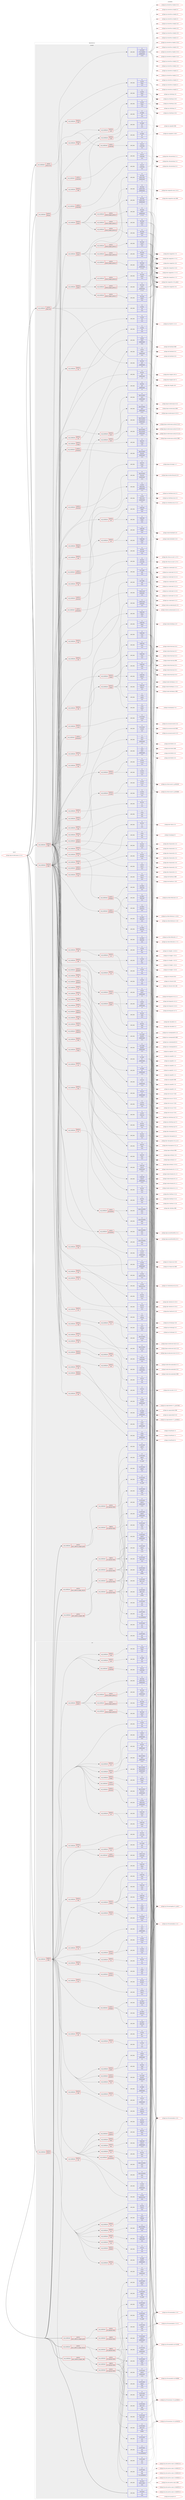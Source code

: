 digraph prolog {

# *************
# Graph options
# *************

newrank=true;
concentrate=true;
compound=true;
graph [rankdir=LR,fontname=Helvetica,fontsize=10,ranksep=1.5];#, ranksep=2.5, nodesep=0.2];
edge  [arrowhead=vee];
node  [fontname=Helvetica,fontsize=10];

# **********
# The ebuild
# **********

subgraph cluster_leftcol {
color=gray;
label=<<i>ebuild</i>>;
id [label="portage://app-emulation/qemu-4.1.0-r1", color=red, width=4, href="../app-emulation/qemu-4.1.0-r1.svg"];
}

# ****************
# The dependencies
# ****************

subgraph cluster_midcol {
color=gray;
label=<<i>dependencies</i>>;
subgraph cluster_compile {
fillcolor="#eeeeee";
style=filled;
label=<<i>compile</i>>;
subgraph cond147498 {
dependency626908 [label=<<TABLE BORDER="0" CELLBORDER="1" CELLSPACING="0" CELLPADDING="4"><TR><TD ROWSPAN="3" CELLPADDING="10">use_conditional</TD></TR><TR><TD>negative</TD></TR><TR><TD>static</TD></TR></TABLE>>, shape=none, color=red];
subgraph pack471050 {
dependency626909 [label=<<TABLE BORDER="0" CELLBORDER="1" CELLSPACING="0" CELLPADDING="4" WIDTH="220"><TR><TD ROWSPAN="6" CELLPADDING="30">pack_dep</TD></TR><TR><TD WIDTH="110">no</TD></TR><TR><TD>dev-libs</TD></TR><TR><TD>glib</TD></TR><TR><TD>greaterequal</TD></TR><TR><TD>2.0</TD></TR></TABLE>>, shape=none, color=blue];
}
dependency626908:e -> dependency626909:w [weight=20,style="dashed",arrowhead="vee"];
subgraph pack471051 {
dependency626910 [label=<<TABLE BORDER="0" CELLBORDER="1" CELLSPACING="0" CELLPADDING="4" WIDTH="220"><TR><TD ROWSPAN="6" CELLPADDING="30">pack_dep</TD></TR><TR><TD WIDTH="110">no</TD></TR><TR><TD>sys-libs</TD></TR><TR><TD>zlib</TD></TR><TR><TD>none</TD></TR><TR><TD></TD></TR></TABLE>>, shape=none, color=blue];
}
dependency626908:e -> dependency626910:w [weight=20,style="dashed",arrowhead="vee"];
subgraph cond147499 {
dependency626911 [label=<<TABLE BORDER="0" CELLBORDER="1" CELLSPACING="0" CELLPADDING="4"><TR><TD ROWSPAN="3" CELLPADDING="10">use_conditional</TD></TR><TR><TD>positive</TD></TR><TR><TD>python</TD></TR></TABLE>>, shape=none, color=red];
subgraph cond147500 {
dependency626912 [label=<<TABLE BORDER="0" CELLBORDER="1" CELLSPACING="0" CELLPADDING="4"><TR><TD ROWSPAN="3" CELLPADDING="10">use_conditional</TD></TR><TR><TD>positive</TD></TR><TR><TD>python_targets_python2_7</TD></TR></TABLE>>, shape=none, color=red];
subgraph pack471052 {
dependency626913 [label=<<TABLE BORDER="0" CELLBORDER="1" CELLSPACING="0" CELLPADDING="4" WIDTH="220"><TR><TD ROWSPAN="6" CELLPADDING="30">pack_dep</TD></TR><TR><TD WIDTH="110">no</TD></TR><TR><TD>dev-lang</TD></TR><TR><TD>python</TD></TR><TR><TD>greaterequal</TD></TR><TR><TD>2.7.5-r2</TD></TR></TABLE>>, shape=none, color=blue];
}
dependency626912:e -> dependency626913:w [weight=20,style="dashed",arrowhead="vee"];
}
dependency626911:e -> dependency626912:w [weight=20,style="dashed",arrowhead="vee"];
subgraph cond147501 {
dependency626914 [label=<<TABLE BORDER="0" CELLBORDER="1" CELLSPACING="0" CELLPADDING="4"><TR><TD ROWSPAN="3" CELLPADDING="10">use_conditional</TD></TR><TR><TD>positive</TD></TR><TR><TD>python_targets_python3_6</TD></TR></TABLE>>, shape=none, color=red];
subgraph pack471053 {
dependency626915 [label=<<TABLE BORDER="0" CELLBORDER="1" CELLSPACING="0" CELLPADDING="4" WIDTH="220"><TR><TD ROWSPAN="6" CELLPADDING="30">pack_dep</TD></TR><TR><TD WIDTH="110">no</TD></TR><TR><TD>dev-lang</TD></TR><TR><TD>python</TD></TR><TR><TD>none</TD></TR><TR><TD></TD></TR></TABLE>>, shape=none, color=blue];
}
dependency626914:e -> dependency626915:w [weight=20,style="dashed",arrowhead="vee"];
}
dependency626911:e -> dependency626914:w [weight=20,style="dashed",arrowhead="vee"];
subgraph cond147502 {
dependency626916 [label=<<TABLE BORDER="0" CELLBORDER="1" CELLSPACING="0" CELLPADDING="4"><TR><TD ROWSPAN="3" CELLPADDING="10">use_conditional</TD></TR><TR><TD>positive</TD></TR><TR><TD>python_targets_python3_7</TD></TR></TABLE>>, shape=none, color=red];
subgraph pack471054 {
dependency626917 [label=<<TABLE BORDER="0" CELLBORDER="1" CELLSPACING="0" CELLPADDING="4" WIDTH="220"><TR><TD ROWSPAN="6" CELLPADDING="30">pack_dep</TD></TR><TR><TD WIDTH="110">no</TD></TR><TR><TD>dev-lang</TD></TR><TR><TD>python</TD></TR><TR><TD>none</TD></TR><TR><TD></TD></TR></TABLE>>, shape=none, color=blue];
}
dependency626916:e -> dependency626917:w [weight=20,style="dashed",arrowhead="vee"];
}
dependency626911:e -> dependency626916:w [weight=20,style="dashed",arrowhead="vee"];
subgraph pack471055 {
dependency626918 [label=<<TABLE BORDER="0" CELLBORDER="1" CELLSPACING="0" CELLPADDING="4" WIDTH="220"><TR><TD ROWSPAN="6" CELLPADDING="30">pack_dep</TD></TR><TR><TD WIDTH="110">no</TD></TR><TR><TD>dev-lang</TD></TR><TR><TD>python-exec</TD></TR><TR><TD>greaterequal</TD></TR><TR><TD>2</TD></TR></TABLE>>, shape=none, color=blue];
}
dependency626911:e -> dependency626918:w [weight=20,style="dashed",arrowhead="vee"];
}
dependency626908:e -> dependency626911:w [weight=20,style="dashed",arrowhead="vee"];
subgraph cond147503 {
dependency626919 [label=<<TABLE BORDER="0" CELLBORDER="1" CELLSPACING="0" CELLPADDING="4"><TR><TD ROWSPAN="3" CELLPADDING="10">use_conditional</TD></TR><TR><TD>positive</TD></TR><TR><TD>systemtap</TD></TR></TABLE>>, shape=none, color=red];
subgraph pack471056 {
dependency626920 [label=<<TABLE BORDER="0" CELLBORDER="1" CELLSPACING="0" CELLPADDING="4" WIDTH="220"><TR><TD ROWSPAN="6" CELLPADDING="30">pack_dep</TD></TR><TR><TD WIDTH="110">no</TD></TR><TR><TD>dev-util</TD></TR><TR><TD>systemtap</TD></TR><TR><TD>none</TD></TR><TR><TD></TD></TR></TABLE>>, shape=none, color=blue];
}
dependency626919:e -> dependency626920:w [weight=20,style="dashed",arrowhead="vee"];
}
dependency626908:e -> dependency626919:w [weight=20,style="dashed",arrowhead="vee"];
subgraph cond147504 {
dependency626921 [label=<<TABLE BORDER="0" CELLBORDER="1" CELLSPACING="0" CELLPADDING="4"><TR><TD ROWSPAN="3" CELLPADDING="10">use_conditional</TD></TR><TR><TD>positive</TD></TR><TR><TD>xattr</TD></TR></TABLE>>, shape=none, color=red];
subgraph pack471057 {
dependency626922 [label=<<TABLE BORDER="0" CELLBORDER="1" CELLSPACING="0" CELLPADDING="4" WIDTH="220"><TR><TD ROWSPAN="6" CELLPADDING="30">pack_dep</TD></TR><TR><TD WIDTH="110">no</TD></TR><TR><TD>sys-apps</TD></TR><TR><TD>attr</TD></TR><TR><TD>none</TD></TR><TR><TD></TD></TR></TABLE>>, shape=none, color=blue];
}
dependency626921:e -> dependency626922:w [weight=20,style="dashed",arrowhead="vee"];
}
dependency626908:e -> dependency626921:w [weight=20,style="dashed",arrowhead="vee"];
subgraph pack471058 {
dependency626923 [label=<<TABLE BORDER="0" CELLBORDER="1" CELLSPACING="0" CELLPADDING="4" WIDTH="220"><TR><TD ROWSPAN="6" CELLPADDING="30">pack_dep</TD></TR><TR><TD WIDTH="110">no</TD></TR><TR><TD>dev-libs</TD></TR><TR><TD>libxml2</TD></TR><TR><TD>none</TD></TR><TR><TD></TD></TR></TABLE>>, shape=none, color=blue];
}
dependency626908:e -> dependency626923:w [weight=20,style="dashed",arrowhead="vee"];
subgraph cond147505 {
dependency626924 [label=<<TABLE BORDER="0" CELLBORDER="1" CELLSPACING="0" CELLPADDING="4"><TR><TD ROWSPAN="3" CELLPADDING="10">use_conditional</TD></TR><TR><TD>positive</TD></TR><TR><TD>xkb</TD></TR></TABLE>>, shape=none, color=red];
subgraph pack471059 {
dependency626925 [label=<<TABLE BORDER="0" CELLBORDER="1" CELLSPACING="0" CELLPADDING="4" WIDTH="220"><TR><TD ROWSPAN="6" CELLPADDING="30">pack_dep</TD></TR><TR><TD WIDTH="110">no</TD></TR><TR><TD>x11-libs</TD></TR><TR><TD>libxkbcommon</TD></TR><TR><TD>none</TD></TR><TR><TD></TD></TR></TABLE>>, shape=none, color=blue];
}
dependency626924:e -> dependency626925:w [weight=20,style="dashed",arrowhead="vee"];
}
dependency626908:e -> dependency626924:w [weight=20,style="dashed",arrowhead="vee"];
subgraph pack471060 {
dependency626926 [label=<<TABLE BORDER="0" CELLBORDER="1" CELLSPACING="0" CELLPADDING="4" WIDTH="220"><TR><TD ROWSPAN="6" CELLPADDING="30">pack_dep</TD></TR><TR><TD WIDTH="110">no</TD></TR><TR><TD>x11-libs</TD></TR><TR><TD>pixman</TD></TR><TR><TD>greaterequal</TD></TR><TR><TD>0.28.0</TD></TR></TABLE>>, shape=none, color=blue];
}
dependency626908:e -> dependency626926:w [weight=20,style="dashed",arrowhead="vee"];
subgraph cond147506 {
dependency626927 [label=<<TABLE BORDER="0" CELLBORDER="1" CELLSPACING="0" CELLPADDING="4"><TR><TD ROWSPAN="3" CELLPADDING="10">use_conditional</TD></TR><TR><TD>positive</TD></TR><TR><TD>accessibility</TD></TR></TABLE>>, shape=none, color=red];
subgraph pack471061 {
dependency626928 [label=<<TABLE BORDER="0" CELLBORDER="1" CELLSPACING="0" CELLPADDING="4" WIDTH="220"><TR><TD ROWSPAN="6" CELLPADDING="30">pack_dep</TD></TR><TR><TD WIDTH="110">no</TD></TR><TR><TD>app-accessibility</TD></TR><TR><TD>brltty</TD></TR><TR><TD>none</TD></TR><TR><TD></TD></TR></TABLE>>, shape=none, color=blue];
}
dependency626927:e -> dependency626928:w [weight=20,style="dashed",arrowhead="vee"];
subgraph pack471062 {
dependency626929 [label=<<TABLE BORDER="0" CELLBORDER="1" CELLSPACING="0" CELLPADDING="4" WIDTH="220"><TR><TD ROWSPAN="6" CELLPADDING="30">pack_dep</TD></TR><TR><TD WIDTH="110">no</TD></TR><TR><TD>app-accessibility</TD></TR><TR><TD>brltty</TD></TR><TR><TD>none</TD></TR><TR><TD></TD></TR></TABLE>>, shape=none, color=blue];
}
dependency626927:e -> dependency626929:w [weight=20,style="dashed",arrowhead="vee"];
}
dependency626908:e -> dependency626927:w [weight=20,style="dashed",arrowhead="vee"];
subgraph cond147507 {
dependency626930 [label=<<TABLE BORDER="0" CELLBORDER="1" CELLSPACING="0" CELLPADDING="4"><TR><TD ROWSPAN="3" CELLPADDING="10">use_conditional</TD></TR><TR><TD>positive</TD></TR><TR><TD>aio</TD></TR></TABLE>>, shape=none, color=red];
subgraph pack471063 {
dependency626931 [label=<<TABLE BORDER="0" CELLBORDER="1" CELLSPACING="0" CELLPADDING="4" WIDTH="220"><TR><TD ROWSPAN="6" CELLPADDING="30">pack_dep</TD></TR><TR><TD WIDTH="110">no</TD></TR><TR><TD>dev-libs</TD></TR><TR><TD>libaio</TD></TR><TR><TD>none</TD></TR><TR><TD></TD></TR></TABLE>>, shape=none, color=blue];
}
dependency626930:e -> dependency626931:w [weight=20,style="dashed",arrowhead="vee"];
}
dependency626908:e -> dependency626930:w [weight=20,style="dashed",arrowhead="vee"];
subgraph cond147508 {
dependency626932 [label=<<TABLE BORDER="0" CELLBORDER="1" CELLSPACING="0" CELLPADDING="4"><TR><TD ROWSPAN="3" CELLPADDING="10">use_conditional</TD></TR><TR><TD>positive</TD></TR><TR><TD>alsa</TD></TR></TABLE>>, shape=none, color=red];
subgraph pack471064 {
dependency626933 [label=<<TABLE BORDER="0" CELLBORDER="1" CELLSPACING="0" CELLPADDING="4" WIDTH="220"><TR><TD ROWSPAN="6" CELLPADDING="30">pack_dep</TD></TR><TR><TD WIDTH="110">no</TD></TR><TR><TD>media-libs</TD></TR><TR><TD>alsa-lib</TD></TR><TR><TD>greaterequal</TD></TR><TR><TD>1.0.13</TD></TR></TABLE>>, shape=none, color=blue];
}
dependency626932:e -> dependency626933:w [weight=20,style="dashed",arrowhead="vee"];
}
dependency626908:e -> dependency626932:w [weight=20,style="dashed",arrowhead="vee"];
subgraph cond147509 {
dependency626934 [label=<<TABLE BORDER="0" CELLBORDER="1" CELLSPACING="0" CELLPADDING="4"><TR><TD ROWSPAN="3" CELLPADDING="10">use_conditional</TD></TR><TR><TD>positive</TD></TR><TR><TD>bzip2</TD></TR></TABLE>>, shape=none, color=red];
subgraph pack471065 {
dependency626935 [label=<<TABLE BORDER="0" CELLBORDER="1" CELLSPACING="0" CELLPADDING="4" WIDTH="220"><TR><TD ROWSPAN="6" CELLPADDING="30">pack_dep</TD></TR><TR><TD WIDTH="110">no</TD></TR><TR><TD>app-arch</TD></TR><TR><TD>bzip2</TD></TR><TR><TD>none</TD></TR><TR><TD></TD></TR></TABLE>>, shape=none, color=blue];
}
dependency626934:e -> dependency626935:w [weight=20,style="dashed",arrowhead="vee"];
}
dependency626908:e -> dependency626934:w [weight=20,style="dashed",arrowhead="vee"];
subgraph cond147510 {
dependency626936 [label=<<TABLE BORDER="0" CELLBORDER="1" CELLSPACING="0" CELLPADDING="4"><TR><TD ROWSPAN="3" CELLPADDING="10">use_conditional</TD></TR><TR><TD>positive</TD></TR><TR><TD>capstone</TD></TR></TABLE>>, shape=none, color=red];
subgraph pack471066 {
dependency626937 [label=<<TABLE BORDER="0" CELLBORDER="1" CELLSPACING="0" CELLPADDING="4" WIDTH="220"><TR><TD ROWSPAN="6" CELLPADDING="30">pack_dep</TD></TR><TR><TD WIDTH="110">no</TD></TR><TR><TD>dev-libs</TD></TR><TR><TD>capstone</TD></TR><TR><TD>none</TD></TR><TR><TD></TD></TR></TABLE>>, shape=none, color=blue];
}
dependency626936:e -> dependency626937:w [weight=20,style="dashed",arrowhead="vee"];
}
dependency626908:e -> dependency626936:w [weight=20,style="dashed",arrowhead="vee"];
subgraph cond147511 {
dependency626938 [label=<<TABLE BORDER="0" CELLBORDER="1" CELLSPACING="0" CELLPADDING="4"><TR><TD ROWSPAN="3" CELLPADDING="10">use_conditional</TD></TR><TR><TD>positive</TD></TR><TR><TD>caps</TD></TR></TABLE>>, shape=none, color=red];
subgraph pack471067 {
dependency626939 [label=<<TABLE BORDER="0" CELLBORDER="1" CELLSPACING="0" CELLPADDING="4" WIDTH="220"><TR><TD ROWSPAN="6" CELLPADDING="30">pack_dep</TD></TR><TR><TD WIDTH="110">no</TD></TR><TR><TD>sys-libs</TD></TR><TR><TD>libcap-ng</TD></TR><TR><TD>none</TD></TR><TR><TD></TD></TR></TABLE>>, shape=none, color=blue];
}
dependency626938:e -> dependency626939:w [weight=20,style="dashed",arrowhead="vee"];
}
dependency626908:e -> dependency626938:w [weight=20,style="dashed",arrowhead="vee"];
subgraph cond147512 {
dependency626940 [label=<<TABLE BORDER="0" CELLBORDER="1" CELLSPACING="0" CELLPADDING="4"><TR><TD ROWSPAN="3" CELLPADDING="10">use_conditional</TD></TR><TR><TD>positive</TD></TR><TR><TD>curl</TD></TR></TABLE>>, shape=none, color=red];
subgraph pack471068 {
dependency626941 [label=<<TABLE BORDER="0" CELLBORDER="1" CELLSPACING="0" CELLPADDING="4" WIDTH="220"><TR><TD ROWSPAN="6" CELLPADDING="30">pack_dep</TD></TR><TR><TD WIDTH="110">no</TD></TR><TR><TD>net-misc</TD></TR><TR><TD>curl</TD></TR><TR><TD>greaterequal</TD></TR><TR><TD>7.15.4</TD></TR></TABLE>>, shape=none, color=blue];
}
dependency626940:e -> dependency626941:w [weight=20,style="dashed",arrowhead="vee"];
}
dependency626908:e -> dependency626940:w [weight=20,style="dashed",arrowhead="vee"];
subgraph cond147513 {
dependency626942 [label=<<TABLE BORDER="0" CELLBORDER="1" CELLSPACING="0" CELLPADDING="4"><TR><TD ROWSPAN="3" CELLPADDING="10">use_conditional</TD></TR><TR><TD>positive</TD></TR><TR><TD>fdt</TD></TR></TABLE>>, shape=none, color=red];
subgraph pack471069 {
dependency626943 [label=<<TABLE BORDER="0" CELLBORDER="1" CELLSPACING="0" CELLPADDING="4" WIDTH="220"><TR><TD ROWSPAN="6" CELLPADDING="30">pack_dep</TD></TR><TR><TD WIDTH="110">no</TD></TR><TR><TD>sys-apps</TD></TR><TR><TD>dtc</TD></TR><TR><TD>greaterequal</TD></TR><TR><TD>1.5.0</TD></TR></TABLE>>, shape=none, color=blue];
}
dependency626942:e -> dependency626943:w [weight=20,style="dashed",arrowhead="vee"];
}
dependency626908:e -> dependency626942:w [weight=20,style="dashed",arrowhead="vee"];
subgraph cond147514 {
dependency626944 [label=<<TABLE BORDER="0" CELLBORDER="1" CELLSPACING="0" CELLPADDING="4"><TR><TD ROWSPAN="3" CELLPADDING="10">use_conditional</TD></TR><TR><TD>positive</TD></TR><TR><TD>glusterfs</TD></TR></TABLE>>, shape=none, color=red];
subgraph pack471070 {
dependency626945 [label=<<TABLE BORDER="0" CELLBORDER="1" CELLSPACING="0" CELLPADDING="4" WIDTH="220"><TR><TD ROWSPAN="6" CELLPADDING="30">pack_dep</TD></TR><TR><TD WIDTH="110">no</TD></TR><TR><TD>sys-cluster</TD></TR><TR><TD>glusterfs</TD></TR><TR><TD>greaterequal</TD></TR><TR><TD>3.4.0</TD></TR></TABLE>>, shape=none, color=blue];
}
dependency626944:e -> dependency626945:w [weight=20,style="dashed",arrowhead="vee"];
}
dependency626908:e -> dependency626944:w [weight=20,style="dashed",arrowhead="vee"];
subgraph cond147515 {
dependency626946 [label=<<TABLE BORDER="0" CELLBORDER="1" CELLSPACING="0" CELLPADDING="4"><TR><TD ROWSPAN="3" CELLPADDING="10">use_conditional</TD></TR><TR><TD>positive</TD></TR><TR><TD>gnutls</TD></TR></TABLE>>, shape=none, color=red];
subgraph pack471071 {
dependency626947 [label=<<TABLE BORDER="0" CELLBORDER="1" CELLSPACING="0" CELLPADDING="4" WIDTH="220"><TR><TD ROWSPAN="6" CELLPADDING="30">pack_dep</TD></TR><TR><TD WIDTH="110">no</TD></TR><TR><TD>dev-libs</TD></TR><TR><TD>nettle</TD></TR><TR><TD>none</TD></TR><TR><TD></TD></TR></TABLE>>, shape=none, color=blue];
}
dependency626946:e -> dependency626947:w [weight=20,style="dashed",arrowhead="vee"];
subgraph pack471072 {
dependency626948 [label=<<TABLE BORDER="0" CELLBORDER="1" CELLSPACING="0" CELLPADDING="4" WIDTH="220"><TR><TD ROWSPAN="6" CELLPADDING="30">pack_dep</TD></TR><TR><TD WIDTH="110">no</TD></TR><TR><TD>net-libs</TD></TR><TR><TD>gnutls</TD></TR><TR><TD>greaterequal</TD></TR><TR><TD>3.0</TD></TR></TABLE>>, shape=none, color=blue];
}
dependency626946:e -> dependency626948:w [weight=20,style="dashed",arrowhead="vee"];
}
dependency626908:e -> dependency626946:w [weight=20,style="dashed",arrowhead="vee"];
subgraph cond147516 {
dependency626949 [label=<<TABLE BORDER="0" CELLBORDER="1" CELLSPACING="0" CELLPADDING="4"><TR><TD ROWSPAN="3" CELLPADDING="10">use_conditional</TD></TR><TR><TD>positive</TD></TR><TR><TD>gtk</TD></TR></TABLE>>, shape=none, color=red];
subgraph pack471073 {
dependency626950 [label=<<TABLE BORDER="0" CELLBORDER="1" CELLSPACING="0" CELLPADDING="4" WIDTH="220"><TR><TD ROWSPAN="6" CELLPADDING="30">pack_dep</TD></TR><TR><TD WIDTH="110">no</TD></TR><TR><TD>x11-libs</TD></TR><TR><TD>gtk+</TD></TR><TR><TD>none</TD></TR><TR><TD></TD></TR></TABLE>>, shape=none, color=blue];
}
dependency626949:e -> dependency626950:w [weight=20,style="dashed",arrowhead="vee"];
subgraph cond147517 {
dependency626951 [label=<<TABLE BORDER="0" CELLBORDER="1" CELLSPACING="0" CELLPADDING="4"><TR><TD ROWSPAN="3" CELLPADDING="10">use_conditional</TD></TR><TR><TD>positive</TD></TR><TR><TD>vte</TD></TR></TABLE>>, shape=none, color=red];
subgraph pack471074 {
dependency626952 [label=<<TABLE BORDER="0" CELLBORDER="1" CELLSPACING="0" CELLPADDING="4" WIDTH="220"><TR><TD ROWSPAN="6" CELLPADDING="30">pack_dep</TD></TR><TR><TD WIDTH="110">no</TD></TR><TR><TD>x11-libs</TD></TR><TR><TD>vte</TD></TR><TR><TD>none</TD></TR><TR><TD></TD></TR></TABLE>>, shape=none, color=blue];
}
dependency626951:e -> dependency626952:w [weight=20,style="dashed",arrowhead="vee"];
}
dependency626949:e -> dependency626951:w [weight=20,style="dashed",arrowhead="vee"];
}
dependency626908:e -> dependency626949:w [weight=20,style="dashed",arrowhead="vee"];
subgraph cond147518 {
dependency626953 [label=<<TABLE BORDER="0" CELLBORDER="1" CELLSPACING="0" CELLPADDING="4"><TR><TD ROWSPAN="3" CELLPADDING="10">use_conditional</TD></TR><TR><TD>positive</TD></TR><TR><TD>infiniband</TD></TR></TABLE>>, shape=none, color=red];
subgraph pack471075 {
dependency626954 [label=<<TABLE BORDER="0" CELLBORDER="1" CELLSPACING="0" CELLPADDING="4" WIDTH="220"><TR><TD ROWSPAN="6" CELLPADDING="30">pack_dep</TD></TR><TR><TD WIDTH="110">no</TD></TR><TR><TD>sys-fabric</TD></TR><TR><TD>libibumad</TD></TR><TR><TD>none</TD></TR><TR><TD></TD></TR></TABLE>>, shape=none, color=blue];
}
dependency626953:e -> dependency626954:w [weight=20,style="dashed",arrowhead="vee"];
subgraph pack471076 {
dependency626955 [label=<<TABLE BORDER="0" CELLBORDER="1" CELLSPACING="0" CELLPADDING="4" WIDTH="220"><TR><TD ROWSPAN="6" CELLPADDING="30">pack_dep</TD></TR><TR><TD WIDTH="110">no</TD></TR><TR><TD>sys-fabric</TD></TR><TR><TD>libibverbs</TD></TR><TR><TD>none</TD></TR><TR><TD></TD></TR></TABLE>>, shape=none, color=blue];
}
dependency626953:e -> dependency626955:w [weight=20,style="dashed",arrowhead="vee"];
subgraph pack471077 {
dependency626956 [label=<<TABLE BORDER="0" CELLBORDER="1" CELLSPACING="0" CELLPADDING="4" WIDTH="220"><TR><TD ROWSPAN="6" CELLPADDING="30">pack_dep</TD></TR><TR><TD WIDTH="110">no</TD></TR><TR><TD>sys-fabric</TD></TR><TR><TD>librdmacm</TD></TR><TR><TD>none</TD></TR><TR><TD></TD></TR></TABLE>>, shape=none, color=blue];
}
dependency626953:e -> dependency626956:w [weight=20,style="dashed",arrowhead="vee"];
}
dependency626908:e -> dependency626953:w [weight=20,style="dashed",arrowhead="vee"];
subgraph cond147519 {
dependency626957 [label=<<TABLE BORDER="0" CELLBORDER="1" CELLSPACING="0" CELLPADDING="4"><TR><TD ROWSPAN="3" CELLPADDING="10">use_conditional</TD></TR><TR><TD>positive</TD></TR><TR><TD>iscsi</TD></TR></TABLE>>, shape=none, color=red];
subgraph pack471078 {
dependency626958 [label=<<TABLE BORDER="0" CELLBORDER="1" CELLSPACING="0" CELLPADDING="4" WIDTH="220"><TR><TD ROWSPAN="6" CELLPADDING="30">pack_dep</TD></TR><TR><TD WIDTH="110">no</TD></TR><TR><TD>net-libs</TD></TR><TR><TD>libiscsi</TD></TR><TR><TD>none</TD></TR><TR><TD></TD></TR></TABLE>>, shape=none, color=blue];
}
dependency626957:e -> dependency626958:w [weight=20,style="dashed",arrowhead="vee"];
}
dependency626908:e -> dependency626957:w [weight=20,style="dashed",arrowhead="vee"];
subgraph cond147520 {
dependency626959 [label=<<TABLE BORDER="0" CELLBORDER="1" CELLSPACING="0" CELLPADDING="4"><TR><TD ROWSPAN="3" CELLPADDING="10">use_conditional</TD></TR><TR><TD>positive</TD></TR><TR><TD>jemalloc</TD></TR></TABLE>>, shape=none, color=red];
subgraph pack471079 {
dependency626960 [label=<<TABLE BORDER="0" CELLBORDER="1" CELLSPACING="0" CELLPADDING="4" WIDTH="220"><TR><TD ROWSPAN="6" CELLPADDING="30">pack_dep</TD></TR><TR><TD WIDTH="110">no</TD></TR><TR><TD>dev-libs</TD></TR><TR><TD>jemalloc</TD></TR><TR><TD>none</TD></TR><TR><TD></TD></TR></TABLE>>, shape=none, color=blue];
}
dependency626959:e -> dependency626960:w [weight=20,style="dashed",arrowhead="vee"];
}
dependency626908:e -> dependency626959:w [weight=20,style="dashed",arrowhead="vee"];
subgraph cond147521 {
dependency626961 [label=<<TABLE BORDER="0" CELLBORDER="1" CELLSPACING="0" CELLPADDING="4"><TR><TD ROWSPAN="3" CELLPADDING="10">use_conditional</TD></TR><TR><TD>positive</TD></TR><TR><TD>jpeg</TD></TR></TABLE>>, shape=none, color=red];
subgraph pack471080 {
dependency626962 [label=<<TABLE BORDER="0" CELLBORDER="1" CELLSPACING="0" CELLPADDING="4" WIDTH="220"><TR><TD ROWSPAN="6" CELLPADDING="30">pack_dep</TD></TR><TR><TD WIDTH="110">no</TD></TR><TR><TD>virtual</TD></TR><TR><TD>jpeg</TD></TR><TR><TD>none</TD></TR><TR><TD></TD></TR></TABLE>>, shape=none, color=blue];
}
dependency626961:e -> dependency626962:w [weight=20,style="dashed",arrowhead="vee"];
}
dependency626908:e -> dependency626961:w [weight=20,style="dashed",arrowhead="vee"];
subgraph cond147522 {
dependency626963 [label=<<TABLE BORDER="0" CELLBORDER="1" CELLSPACING="0" CELLPADDING="4"><TR><TD ROWSPAN="3" CELLPADDING="10">use_conditional</TD></TR><TR><TD>positive</TD></TR><TR><TD>lzo</TD></TR></TABLE>>, shape=none, color=red];
subgraph pack471081 {
dependency626964 [label=<<TABLE BORDER="0" CELLBORDER="1" CELLSPACING="0" CELLPADDING="4" WIDTH="220"><TR><TD ROWSPAN="6" CELLPADDING="30">pack_dep</TD></TR><TR><TD WIDTH="110">no</TD></TR><TR><TD>dev-libs</TD></TR><TR><TD>lzo</TD></TR><TR><TD>none</TD></TR><TR><TD></TD></TR></TABLE>>, shape=none, color=blue];
}
dependency626963:e -> dependency626964:w [weight=20,style="dashed",arrowhead="vee"];
}
dependency626908:e -> dependency626963:w [weight=20,style="dashed",arrowhead="vee"];
subgraph cond147523 {
dependency626965 [label=<<TABLE BORDER="0" CELLBORDER="1" CELLSPACING="0" CELLPADDING="4"><TR><TD ROWSPAN="3" CELLPADDING="10">use_conditional</TD></TR><TR><TD>positive</TD></TR><TR><TD>ncurses</TD></TR></TABLE>>, shape=none, color=red];
subgraph pack471082 {
dependency626966 [label=<<TABLE BORDER="0" CELLBORDER="1" CELLSPACING="0" CELLPADDING="4" WIDTH="220"><TR><TD ROWSPAN="6" CELLPADDING="30">pack_dep</TD></TR><TR><TD WIDTH="110">no</TD></TR><TR><TD>sys-libs</TD></TR><TR><TD>ncurses</TD></TR><TR><TD>none</TD></TR><TR><TD></TD></TR></TABLE>>, shape=none, color=blue];
}
dependency626965:e -> dependency626966:w [weight=20,style="dashed",arrowhead="vee"];
subgraph pack471083 {
dependency626967 [label=<<TABLE BORDER="0" CELLBORDER="1" CELLSPACING="0" CELLPADDING="4" WIDTH="220"><TR><TD ROWSPAN="6" CELLPADDING="30">pack_dep</TD></TR><TR><TD WIDTH="110">no</TD></TR><TR><TD>sys-libs</TD></TR><TR><TD>ncurses</TD></TR><TR><TD>none</TD></TR><TR><TD></TD></TR></TABLE>>, shape=none, color=blue];
}
dependency626965:e -> dependency626967:w [weight=20,style="dashed",arrowhead="vee"];
}
dependency626908:e -> dependency626965:w [weight=20,style="dashed",arrowhead="vee"];
subgraph cond147524 {
dependency626968 [label=<<TABLE BORDER="0" CELLBORDER="1" CELLSPACING="0" CELLPADDING="4"><TR><TD ROWSPAN="3" CELLPADDING="10">use_conditional</TD></TR><TR><TD>positive</TD></TR><TR><TD>nfs</TD></TR></TABLE>>, shape=none, color=red];
subgraph pack471084 {
dependency626969 [label=<<TABLE BORDER="0" CELLBORDER="1" CELLSPACING="0" CELLPADDING="4" WIDTH="220"><TR><TD ROWSPAN="6" CELLPADDING="30">pack_dep</TD></TR><TR><TD WIDTH="110">no</TD></TR><TR><TD>net-fs</TD></TR><TR><TD>libnfs</TD></TR><TR><TD>greaterequal</TD></TR><TR><TD>1.9.3</TD></TR></TABLE>>, shape=none, color=blue];
}
dependency626968:e -> dependency626969:w [weight=20,style="dashed",arrowhead="vee"];
}
dependency626908:e -> dependency626968:w [weight=20,style="dashed",arrowhead="vee"];
subgraph cond147525 {
dependency626970 [label=<<TABLE BORDER="0" CELLBORDER="1" CELLSPACING="0" CELLPADDING="4"><TR><TD ROWSPAN="3" CELLPADDING="10">use_conditional</TD></TR><TR><TD>positive</TD></TR><TR><TD>numa</TD></TR></TABLE>>, shape=none, color=red];
subgraph pack471085 {
dependency626971 [label=<<TABLE BORDER="0" CELLBORDER="1" CELLSPACING="0" CELLPADDING="4" WIDTH="220"><TR><TD ROWSPAN="6" CELLPADDING="30">pack_dep</TD></TR><TR><TD WIDTH="110">no</TD></TR><TR><TD>sys-process</TD></TR><TR><TD>numactl</TD></TR><TR><TD>none</TD></TR><TR><TD></TD></TR></TABLE>>, shape=none, color=blue];
}
dependency626970:e -> dependency626971:w [weight=20,style="dashed",arrowhead="vee"];
}
dependency626908:e -> dependency626970:w [weight=20,style="dashed",arrowhead="vee"];
subgraph cond147526 {
dependency626972 [label=<<TABLE BORDER="0" CELLBORDER="1" CELLSPACING="0" CELLPADDING="4"><TR><TD ROWSPAN="3" CELLPADDING="10">use_conditional</TD></TR><TR><TD>positive</TD></TR><TR><TD>opengl</TD></TR></TABLE>>, shape=none, color=red];
subgraph pack471086 {
dependency626973 [label=<<TABLE BORDER="0" CELLBORDER="1" CELLSPACING="0" CELLPADDING="4" WIDTH="220"><TR><TD ROWSPAN="6" CELLPADDING="30">pack_dep</TD></TR><TR><TD WIDTH="110">no</TD></TR><TR><TD>virtual</TD></TR><TR><TD>opengl</TD></TR><TR><TD>none</TD></TR><TR><TD></TD></TR></TABLE>>, shape=none, color=blue];
}
dependency626972:e -> dependency626973:w [weight=20,style="dashed",arrowhead="vee"];
subgraph pack471087 {
dependency626974 [label=<<TABLE BORDER="0" CELLBORDER="1" CELLSPACING="0" CELLPADDING="4" WIDTH="220"><TR><TD ROWSPAN="6" CELLPADDING="30">pack_dep</TD></TR><TR><TD WIDTH="110">no</TD></TR><TR><TD>media-libs</TD></TR><TR><TD>libepoxy</TD></TR><TR><TD>none</TD></TR><TR><TD></TD></TR></TABLE>>, shape=none, color=blue];
}
dependency626972:e -> dependency626974:w [weight=20,style="dashed",arrowhead="vee"];
subgraph pack471088 {
dependency626975 [label=<<TABLE BORDER="0" CELLBORDER="1" CELLSPACING="0" CELLPADDING="4" WIDTH="220"><TR><TD ROWSPAN="6" CELLPADDING="30">pack_dep</TD></TR><TR><TD WIDTH="110">no</TD></TR><TR><TD>media-libs</TD></TR><TR><TD>mesa</TD></TR><TR><TD>none</TD></TR><TR><TD></TD></TR></TABLE>>, shape=none, color=blue];
}
dependency626972:e -> dependency626975:w [weight=20,style="dashed",arrowhead="vee"];
subgraph pack471089 {
dependency626976 [label=<<TABLE BORDER="0" CELLBORDER="1" CELLSPACING="0" CELLPADDING="4" WIDTH="220"><TR><TD ROWSPAN="6" CELLPADDING="30">pack_dep</TD></TR><TR><TD WIDTH="110">no</TD></TR><TR><TD>media-libs</TD></TR><TR><TD>mesa</TD></TR><TR><TD>none</TD></TR><TR><TD></TD></TR></TABLE>>, shape=none, color=blue];
}
dependency626972:e -> dependency626976:w [weight=20,style="dashed",arrowhead="vee"];
}
dependency626908:e -> dependency626972:w [weight=20,style="dashed",arrowhead="vee"];
subgraph cond147527 {
dependency626977 [label=<<TABLE BORDER="0" CELLBORDER="1" CELLSPACING="0" CELLPADDING="4"><TR><TD ROWSPAN="3" CELLPADDING="10">use_conditional</TD></TR><TR><TD>positive</TD></TR><TR><TD>png</TD></TR></TABLE>>, shape=none, color=red];
subgraph pack471090 {
dependency626978 [label=<<TABLE BORDER="0" CELLBORDER="1" CELLSPACING="0" CELLPADDING="4" WIDTH="220"><TR><TD ROWSPAN="6" CELLPADDING="30">pack_dep</TD></TR><TR><TD WIDTH="110">no</TD></TR><TR><TD>media-libs</TD></TR><TR><TD>libpng</TD></TR><TR><TD>none</TD></TR><TR><TD></TD></TR></TABLE>>, shape=none, color=blue];
}
dependency626977:e -> dependency626978:w [weight=20,style="dashed",arrowhead="vee"];
}
dependency626908:e -> dependency626977:w [weight=20,style="dashed",arrowhead="vee"];
subgraph cond147528 {
dependency626979 [label=<<TABLE BORDER="0" CELLBORDER="1" CELLSPACING="0" CELLPADDING="4"><TR><TD ROWSPAN="3" CELLPADDING="10">use_conditional</TD></TR><TR><TD>positive</TD></TR><TR><TD>pulseaudio</TD></TR></TABLE>>, shape=none, color=red];
subgraph pack471091 {
dependency626980 [label=<<TABLE BORDER="0" CELLBORDER="1" CELLSPACING="0" CELLPADDING="4" WIDTH="220"><TR><TD ROWSPAN="6" CELLPADDING="30">pack_dep</TD></TR><TR><TD WIDTH="110">no</TD></TR><TR><TD>media-sound</TD></TR><TR><TD>pulseaudio</TD></TR><TR><TD>none</TD></TR><TR><TD></TD></TR></TABLE>>, shape=none, color=blue];
}
dependency626979:e -> dependency626980:w [weight=20,style="dashed",arrowhead="vee"];
}
dependency626908:e -> dependency626979:w [weight=20,style="dashed",arrowhead="vee"];
subgraph cond147529 {
dependency626981 [label=<<TABLE BORDER="0" CELLBORDER="1" CELLSPACING="0" CELLPADDING="4"><TR><TD ROWSPAN="3" CELLPADDING="10">use_conditional</TD></TR><TR><TD>positive</TD></TR><TR><TD>rbd</TD></TR></TABLE>>, shape=none, color=red];
subgraph pack471092 {
dependency626982 [label=<<TABLE BORDER="0" CELLBORDER="1" CELLSPACING="0" CELLPADDING="4" WIDTH="220"><TR><TD ROWSPAN="6" CELLPADDING="30">pack_dep</TD></TR><TR><TD WIDTH="110">no</TD></TR><TR><TD>sys-cluster</TD></TR><TR><TD>ceph</TD></TR><TR><TD>none</TD></TR><TR><TD></TD></TR></TABLE>>, shape=none, color=blue];
}
dependency626981:e -> dependency626982:w [weight=20,style="dashed",arrowhead="vee"];
}
dependency626908:e -> dependency626981:w [weight=20,style="dashed",arrowhead="vee"];
subgraph cond147530 {
dependency626983 [label=<<TABLE BORDER="0" CELLBORDER="1" CELLSPACING="0" CELLPADDING="4"><TR><TD ROWSPAN="3" CELLPADDING="10">use_conditional</TD></TR><TR><TD>positive</TD></TR><TR><TD>sasl</TD></TR></TABLE>>, shape=none, color=red];
subgraph pack471093 {
dependency626984 [label=<<TABLE BORDER="0" CELLBORDER="1" CELLSPACING="0" CELLPADDING="4" WIDTH="220"><TR><TD ROWSPAN="6" CELLPADDING="30">pack_dep</TD></TR><TR><TD WIDTH="110">no</TD></TR><TR><TD>dev-libs</TD></TR><TR><TD>cyrus-sasl</TD></TR><TR><TD>none</TD></TR><TR><TD></TD></TR></TABLE>>, shape=none, color=blue];
}
dependency626983:e -> dependency626984:w [weight=20,style="dashed",arrowhead="vee"];
}
dependency626908:e -> dependency626983:w [weight=20,style="dashed",arrowhead="vee"];
subgraph cond147531 {
dependency626985 [label=<<TABLE BORDER="0" CELLBORDER="1" CELLSPACING="0" CELLPADDING="4"><TR><TD ROWSPAN="3" CELLPADDING="10">use_conditional</TD></TR><TR><TD>positive</TD></TR><TR><TD>sdl</TD></TR></TABLE>>, shape=none, color=red];
subgraph pack471094 {
dependency626986 [label=<<TABLE BORDER="0" CELLBORDER="1" CELLSPACING="0" CELLPADDING="4" WIDTH="220"><TR><TD ROWSPAN="6" CELLPADDING="30">pack_dep</TD></TR><TR><TD WIDTH="110">no</TD></TR><TR><TD>media-libs</TD></TR><TR><TD>libsdl2</TD></TR><TR><TD>none</TD></TR><TR><TD></TD></TR></TABLE>>, shape=none, color=blue];
}
dependency626985:e -> dependency626986:w [weight=20,style="dashed",arrowhead="vee"];
subgraph pack471095 {
dependency626987 [label=<<TABLE BORDER="0" CELLBORDER="1" CELLSPACING="0" CELLPADDING="4" WIDTH="220"><TR><TD ROWSPAN="6" CELLPADDING="30">pack_dep</TD></TR><TR><TD WIDTH="110">no</TD></TR><TR><TD>media-libs</TD></TR><TR><TD>libsdl2</TD></TR><TR><TD>none</TD></TR><TR><TD></TD></TR></TABLE>>, shape=none, color=blue];
}
dependency626985:e -> dependency626987:w [weight=20,style="dashed",arrowhead="vee"];
}
dependency626908:e -> dependency626985:w [weight=20,style="dashed",arrowhead="vee"];
subgraph cond147532 {
dependency626988 [label=<<TABLE BORDER="0" CELLBORDER="1" CELLSPACING="0" CELLPADDING="4"><TR><TD ROWSPAN="3" CELLPADDING="10">use_conditional</TD></TR><TR><TD>positive</TD></TR><TR><TD>seccomp</TD></TR></TABLE>>, shape=none, color=red];
subgraph pack471096 {
dependency626989 [label=<<TABLE BORDER="0" CELLBORDER="1" CELLSPACING="0" CELLPADDING="4" WIDTH="220"><TR><TD ROWSPAN="6" CELLPADDING="30">pack_dep</TD></TR><TR><TD WIDTH="110">no</TD></TR><TR><TD>sys-libs</TD></TR><TR><TD>libseccomp</TD></TR><TR><TD>greaterequal</TD></TR><TR><TD>2.1.0</TD></TR></TABLE>>, shape=none, color=blue];
}
dependency626988:e -> dependency626989:w [weight=20,style="dashed",arrowhead="vee"];
}
dependency626908:e -> dependency626988:w [weight=20,style="dashed",arrowhead="vee"];
subgraph cond147533 {
dependency626990 [label=<<TABLE BORDER="0" CELLBORDER="1" CELLSPACING="0" CELLPADDING="4"><TR><TD ROWSPAN="3" CELLPADDING="10">use_conditional</TD></TR><TR><TD>positive</TD></TR><TR><TD>smartcard</TD></TR></TABLE>>, shape=none, color=red];
subgraph pack471097 {
dependency626991 [label=<<TABLE BORDER="0" CELLBORDER="1" CELLSPACING="0" CELLPADDING="4" WIDTH="220"><TR><TD ROWSPAN="6" CELLPADDING="30">pack_dep</TD></TR><TR><TD WIDTH="110">no</TD></TR><TR><TD>app-emulation</TD></TR><TR><TD>libcacard</TD></TR><TR><TD>greaterequal</TD></TR><TR><TD>2.5.0</TD></TR></TABLE>>, shape=none, color=blue];
}
dependency626990:e -> dependency626991:w [weight=20,style="dashed",arrowhead="vee"];
}
dependency626908:e -> dependency626990:w [weight=20,style="dashed",arrowhead="vee"];
subgraph cond147534 {
dependency626992 [label=<<TABLE BORDER="0" CELLBORDER="1" CELLSPACING="0" CELLPADDING="4"><TR><TD ROWSPAN="3" CELLPADDING="10">use_conditional</TD></TR><TR><TD>positive</TD></TR><TR><TD>snappy</TD></TR></TABLE>>, shape=none, color=red];
subgraph pack471098 {
dependency626993 [label=<<TABLE BORDER="0" CELLBORDER="1" CELLSPACING="0" CELLPADDING="4" WIDTH="220"><TR><TD ROWSPAN="6" CELLPADDING="30">pack_dep</TD></TR><TR><TD WIDTH="110">no</TD></TR><TR><TD>app-arch</TD></TR><TR><TD>snappy</TD></TR><TR><TD>none</TD></TR><TR><TD></TD></TR></TABLE>>, shape=none, color=blue];
}
dependency626992:e -> dependency626993:w [weight=20,style="dashed",arrowhead="vee"];
}
dependency626908:e -> dependency626992:w [weight=20,style="dashed",arrowhead="vee"];
subgraph cond147535 {
dependency626994 [label=<<TABLE BORDER="0" CELLBORDER="1" CELLSPACING="0" CELLPADDING="4"><TR><TD ROWSPAN="3" CELLPADDING="10">use_conditional</TD></TR><TR><TD>positive</TD></TR><TR><TD>spice</TD></TR></TABLE>>, shape=none, color=red];
subgraph pack471099 {
dependency626995 [label=<<TABLE BORDER="0" CELLBORDER="1" CELLSPACING="0" CELLPADDING="4" WIDTH="220"><TR><TD ROWSPAN="6" CELLPADDING="30">pack_dep</TD></TR><TR><TD WIDTH="110">no</TD></TR><TR><TD>app-emulation</TD></TR><TR><TD>spice-protocol</TD></TR><TR><TD>greaterequal</TD></TR><TR><TD>0.12.3</TD></TR></TABLE>>, shape=none, color=blue];
}
dependency626994:e -> dependency626995:w [weight=20,style="dashed",arrowhead="vee"];
subgraph pack471100 {
dependency626996 [label=<<TABLE BORDER="0" CELLBORDER="1" CELLSPACING="0" CELLPADDING="4" WIDTH="220"><TR><TD ROWSPAN="6" CELLPADDING="30">pack_dep</TD></TR><TR><TD WIDTH="110">no</TD></TR><TR><TD>app-emulation</TD></TR><TR><TD>spice</TD></TR><TR><TD>greaterequal</TD></TR><TR><TD>0.12.0</TD></TR></TABLE>>, shape=none, color=blue];
}
dependency626994:e -> dependency626996:w [weight=20,style="dashed",arrowhead="vee"];
}
dependency626908:e -> dependency626994:w [weight=20,style="dashed",arrowhead="vee"];
subgraph cond147536 {
dependency626997 [label=<<TABLE BORDER="0" CELLBORDER="1" CELLSPACING="0" CELLPADDING="4"><TR><TD ROWSPAN="3" CELLPADDING="10">use_conditional</TD></TR><TR><TD>positive</TD></TR><TR><TD>ssh</TD></TR></TABLE>>, shape=none, color=red];
subgraph pack471101 {
dependency626998 [label=<<TABLE BORDER="0" CELLBORDER="1" CELLSPACING="0" CELLPADDING="4" WIDTH="220"><TR><TD ROWSPAN="6" CELLPADDING="30">pack_dep</TD></TR><TR><TD WIDTH="110">no</TD></TR><TR><TD>net-libs</TD></TR><TR><TD>libssh</TD></TR><TR><TD>greaterequal</TD></TR><TR><TD>0.8.6</TD></TR></TABLE>>, shape=none, color=blue];
}
dependency626997:e -> dependency626998:w [weight=20,style="dashed",arrowhead="vee"];
}
dependency626908:e -> dependency626997:w [weight=20,style="dashed",arrowhead="vee"];
subgraph cond147537 {
dependency626999 [label=<<TABLE BORDER="0" CELLBORDER="1" CELLSPACING="0" CELLPADDING="4"><TR><TD ROWSPAN="3" CELLPADDING="10">use_conditional</TD></TR><TR><TD>positive</TD></TR><TR><TD>usb</TD></TR></TABLE>>, shape=none, color=red];
subgraph pack471102 {
dependency627000 [label=<<TABLE BORDER="0" CELLBORDER="1" CELLSPACING="0" CELLPADDING="4" WIDTH="220"><TR><TD ROWSPAN="6" CELLPADDING="30">pack_dep</TD></TR><TR><TD WIDTH="110">no</TD></TR><TR><TD>virtual</TD></TR><TR><TD>libusb</TD></TR><TR><TD>greaterequal</TD></TR><TR><TD>1-r2</TD></TR></TABLE>>, shape=none, color=blue];
}
dependency626999:e -> dependency627000:w [weight=20,style="dashed",arrowhead="vee"];
}
dependency626908:e -> dependency626999:w [weight=20,style="dashed",arrowhead="vee"];
subgraph cond147538 {
dependency627001 [label=<<TABLE BORDER="0" CELLBORDER="1" CELLSPACING="0" CELLPADDING="4"><TR><TD ROWSPAN="3" CELLPADDING="10">use_conditional</TD></TR><TR><TD>positive</TD></TR><TR><TD>usbredir</TD></TR></TABLE>>, shape=none, color=red];
subgraph pack471103 {
dependency627002 [label=<<TABLE BORDER="0" CELLBORDER="1" CELLSPACING="0" CELLPADDING="4" WIDTH="220"><TR><TD ROWSPAN="6" CELLPADDING="30">pack_dep</TD></TR><TR><TD WIDTH="110">no</TD></TR><TR><TD>sys-apps</TD></TR><TR><TD>usbredir</TD></TR><TR><TD>greaterequal</TD></TR><TR><TD>0.6</TD></TR></TABLE>>, shape=none, color=blue];
}
dependency627001:e -> dependency627002:w [weight=20,style="dashed",arrowhead="vee"];
}
dependency626908:e -> dependency627001:w [weight=20,style="dashed",arrowhead="vee"];
subgraph cond147539 {
dependency627003 [label=<<TABLE BORDER="0" CELLBORDER="1" CELLSPACING="0" CELLPADDING="4"><TR><TD ROWSPAN="3" CELLPADDING="10">use_conditional</TD></TR><TR><TD>positive</TD></TR><TR><TD>vde</TD></TR></TABLE>>, shape=none, color=red];
subgraph pack471104 {
dependency627004 [label=<<TABLE BORDER="0" CELLBORDER="1" CELLSPACING="0" CELLPADDING="4" WIDTH="220"><TR><TD ROWSPAN="6" CELLPADDING="30">pack_dep</TD></TR><TR><TD WIDTH="110">no</TD></TR><TR><TD>net-misc</TD></TR><TR><TD>vde</TD></TR><TR><TD>none</TD></TR><TR><TD></TD></TR></TABLE>>, shape=none, color=blue];
}
dependency627003:e -> dependency627004:w [weight=20,style="dashed",arrowhead="vee"];
}
dependency626908:e -> dependency627003:w [weight=20,style="dashed",arrowhead="vee"];
subgraph cond147540 {
dependency627005 [label=<<TABLE BORDER="0" CELLBORDER="1" CELLSPACING="0" CELLPADDING="4"><TR><TD ROWSPAN="3" CELLPADDING="10">use_conditional</TD></TR><TR><TD>positive</TD></TR><TR><TD>virgl</TD></TR></TABLE>>, shape=none, color=red];
subgraph pack471105 {
dependency627006 [label=<<TABLE BORDER="0" CELLBORDER="1" CELLSPACING="0" CELLPADDING="4" WIDTH="220"><TR><TD ROWSPAN="6" CELLPADDING="30">pack_dep</TD></TR><TR><TD WIDTH="110">no</TD></TR><TR><TD>media-libs</TD></TR><TR><TD>virglrenderer</TD></TR><TR><TD>none</TD></TR><TR><TD></TD></TR></TABLE>>, shape=none, color=blue];
}
dependency627005:e -> dependency627006:w [weight=20,style="dashed",arrowhead="vee"];
}
dependency626908:e -> dependency627005:w [weight=20,style="dashed",arrowhead="vee"];
subgraph cond147541 {
dependency627007 [label=<<TABLE BORDER="0" CELLBORDER="1" CELLSPACING="0" CELLPADDING="4"><TR><TD ROWSPAN="3" CELLPADDING="10">use_conditional</TD></TR><TR><TD>positive</TD></TR><TR><TD>virtfs</TD></TR></TABLE>>, shape=none, color=red];
subgraph pack471106 {
dependency627008 [label=<<TABLE BORDER="0" CELLBORDER="1" CELLSPACING="0" CELLPADDING="4" WIDTH="220"><TR><TD ROWSPAN="6" CELLPADDING="30">pack_dep</TD></TR><TR><TD WIDTH="110">no</TD></TR><TR><TD>sys-libs</TD></TR><TR><TD>libcap</TD></TR><TR><TD>none</TD></TR><TR><TD></TD></TR></TABLE>>, shape=none, color=blue];
}
dependency627007:e -> dependency627008:w [weight=20,style="dashed",arrowhead="vee"];
}
dependency626908:e -> dependency627007:w [weight=20,style="dashed",arrowhead="vee"];
subgraph cond147542 {
dependency627009 [label=<<TABLE BORDER="0" CELLBORDER="1" CELLSPACING="0" CELLPADDING="4"><TR><TD ROWSPAN="3" CELLPADDING="10">use_conditional</TD></TR><TR><TD>positive</TD></TR><TR><TD>xen</TD></TR></TABLE>>, shape=none, color=red];
subgraph pack471107 {
dependency627010 [label=<<TABLE BORDER="0" CELLBORDER="1" CELLSPACING="0" CELLPADDING="4" WIDTH="220"><TR><TD ROWSPAN="6" CELLPADDING="30">pack_dep</TD></TR><TR><TD WIDTH="110">no</TD></TR><TR><TD>app-emulation</TD></TR><TR><TD>xen-tools</TD></TR><TR><TD>none</TD></TR><TR><TD></TD></TR></TABLE>>, shape=none, color=blue];
}
dependency627009:e -> dependency627010:w [weight=20,style="dashed",arrowhead="vee"];
}
dependency626908:e -> dependency627009:w [weight=20,style="dashed",arrowhead="vee"];
subgraph cond147543 {
dependency627011 [label=<<TABLE BORDER="0" CELLBORDER="1" CELLSPACING="0" CELLPADDING="4"><TR><TD ROWSPAN="3" CELLPADDING="10">use_conditional</TD></TR><TR><TD>positive</TD></TR><TR><TD>xfs</TD></TR></TABLE>>, shape=none, color=red];
subgraph pack471108 {
dependency627012 [label=<<TABLE BORDER="0" CELLBORDER="1" CELLSPACING="0" CELLPADDING="4" WIDTH="220"><TR><TD ROWSPAN="6" CELLPADDING="30">pack_dep</TD></TR><TR><TD WIDTH="110">no</TD></TR><TR><TD>sys-fs</TD></TR><TR><TD>xfsprogs</TD></TR><TR><TD>none</TD></TR><TR><TD></TD></TR></TABLE>>, shape=none, color=blue];
}
dependency627011:e -> dependency627012:w [weight=20,style="dashed",arrowhead="vee"];
}
dependency626908:e -> dependency627011:w [weight=20,style="dashed",arrowhead="vee"];
}
id:e -> dependency626908:w [weight=20,style="solid",arrowhead="vee"];
subgraph cond147544 {
dependency627013 [label=<<TABLE BORDER="0" CELLBORDER="1" CELLSPACING="0" CELLPADDING="4"><TR><TD ROWSPAN="3" CELLPADDING="10">use_conditional</TD></TR><TR><TD>positive</TD></TR><TR><TD>filecaps</TD></TR></TABLE>>, shape=none, color=red];
subgraph pack471109 {
dependency627014 [label=<<TABLE BORDER="0" CELLBORDER="1" CELLSPACING="0" CELLPADDING="4" WIDTH="220"><TR><TD ROWSPAN="6" CELLPADDING="30">pack_dep</TD></TR><TR><TD WIDTH="110">no</TD></TR><TR><TD>sys-libs</TD></TR><TR><TD>libcap</TD></TR><TR><TD>none</TD></TR><TR><TD></TD></TR></TABLE>>, shape=none, color=blue];
}
dependency627013:e -> dependency627014:w [weight=20,style="dashed",arrowhead="vee"];
}
id:e -> dependency627013:w [weight=20,style="solid",arrowhead="vee"];
subgraph cond147545 {
dependency627015 [label=<<TABLE BORDER="0" CELLBORDER="1" CELLSPACING="0" CELLPADDING="4"><TR><TD ROWSPAN="3" CELLPADDING="10">use_conditional</TD></TR><TR><TD>positive</TD></TR><TR><TD>kernel_linux</TD></TR></TABLE>>, shape=none, color=red];
subgraph pack471110 {
dependency627016 [label=<<TABLE BORDER="0" CELLBORDER="1" CELLSPACING="0" CELLPADDING="4" WIDTH="220"><TR><TD ROWSPAN="6" CELLPADDING="30">pack_dep</TD></TR><TR><TD WIDTH="110">no</TD></TR><TR><TD>sys-kernel</TD></TR><TR><TD>linux-headers</TD></TR><TR><TD>greaterequal</TD></TR><TR><TD>2.6.35</TD></TR></TABLE>>, shape=none, color=blue];
}
dependency627015:e -> dependency627016:w [weight=20,style="dashed",arrowhead="vee"];
}
id:e -> dependency627015:w [weight=20,style="solid",arrowhead="vee"];
subgraph cond147546 {
dependency627017 [label=<<TABLE BORDER="0" CELLBORDER="1" CELLSPACING="0" CELLPADDING="4"><TR><TD ROWSPAN="3" CELLPADDING="10">use_conditional</TD></TR><TR><TD>positive</TD></TR><TR><TD>qemu_softmmu_targets_i386</TD></TR></TABLE>>, shape=none, color=red];
subgraph cond147547 {
dependency627018 [label=<<TABLE BORDER="0" CELLBORDER="1" CELLSPACING="0" CELLPADDING="4"><TR><TD ROWSPAN="3" CELLPADDING="10">use_conditional</TD></TR><TR><TD>positive</TD></TR><TR><TD>pin-upstream-blobs</TD></TR></TABLE>>, shape=none, color=red];
subgraph pack471111 {
dependency627019 [label=<<TABLE BORDER="0" CELLBORDER="1" CELLSPACING="0" CELLPADDING="4" WIDTH="220"><TR><TD ROWSPAN="6" CELLPADDING="30">pack_dep</TD></TR><TR><TD WIDTH="110">no</TD></TR><TR><TD>sys-firmware</TD></TR><TR><TD>edk2-ovmf</TD></TR><TR><TD>tilde</TD></TR><TR><TD>201905</TD></TR></TABLE>>, shape=none, color=blue];
}
dependency627018:e -> dependency627019:w [weight=20,style="dashed",arrowhead="vee"];
subgraph pack471112 {
dependency627020 [label=<<TABLE BORDER="0" CELLBORDER="1" CELLSPACING="0" CELLPADDING="4" WIDTH="220"><TR><TD ROWSPAN="6" CELLPADDING="30">pack_dep</TD></TR><TR><TD WIDTH="110">no</TD></TR><TR><TD>sys-firmware</TD></TR><TR><TD>ipxe</TD></TR><TR><TD>tilde</TD></TR><TR><TD>1.0.0_p20190728</TD></TR></TABLE>>, shape=none, color=blue];
}
dependency627018:e -> dependency627020:w [weight=20,style="dashed",arrowhead="vee"];
subgraph pack471113 {
dependency627021 [label=<<TABLE BORDER="0" CELLBORDER="1" CELLSPACING="0" CELLPADDING="4" WIDTH="220"><TR><TD ROWSPAN="6" CELLPADDING="30">pack_dep</TD></TR><TR><TD WIDTH="110">no</TD></TR><TR><TD>sys-firmware</TD></TR><TR><TD>seabios</TD></TR><TR><TD>tilde</TD></TR><TR><TD>1.12.0</TD></TR></TABLE>>, shape=none, color=blue];
}
dependency627018:e -> dependency627021:w [weight=20,style="dashed",arrowhead="vee"];
subgraph pack471114 {
dependency627022 [label=<<TABLE BORDER="0" CELLBORDER="1" CELLSPACING="0" CELLPADDING="4" WIDTH="220"><TR><TD ROWSPAN="6" CELLPADDING="30">pack_dep</TD></TR><TR><TD WIDTH="110">no</TD></TR><TR><TD>sys-firmware</TD></TR><TR><TD>sgabios</TD></TR><TR><TD>tilde</TD></TR><TR><TD>0.1_pre8</TD></TR></TABLE>>, shape=none, color=blue];
}
dependency627018:e -> dependency627022:w [weight=20,style="dashed",arrowhead="vee"];
}
dependency627017:e -> dependency627018:w [weight=20,style="dashed",arrowhead="vee"];
subgraph cond147548 {
dependency627023 [label=<<TABLE BORDER="0" CELLBORDER="1" CELLSPACING="0" CELLPADDING="4"><TR><TD ROWSPAN="3" CELLPADDING="10">use_conditional</TD></TR><TR><TD>negative</TD></TR><TR><TD>pin-upstream-blobs</TD></TR></TABLE>>, shape=none, color=red];
subgraph pack471115 {
dependency627024 [label=<<TABLE BORDER="0" CELLBORDER="1" CELLSPACING="0" CELLPADDING="4" WIDTH="220"><TR><TD ROWSPAN="6" CELLPADDING="30">pack_dep</TD></TR><TR><TD WIDTH="110">no</TD></TR><TR><TD>sys-firmware</TD></TR><TR><TD>edk2-ovmf</TD></TR><TR><TD>none</TD></TR><TR><TD></TD></TR></TABLE>>, shape=none, color=blue];
}
dependency627023:e -> dependency627024:w [weight=20,style="dashed",arrowhead="vee"];
subgraph pack471116 {
dependency627025 [label=<<TABLE BORDER="0" CELLBORDER="1" CELLSPACING="0" CELLPADDING="4" WIDTH="220"><TR><TD ROWSPAN="6" CELLPADDING="30">pack_dep</TD></TR><TR><TD WIDTH="110">no</TD></TR><TR><TD>sys-firmware</TD></TR><TR><TD>ipxe</TD></TR><TR><TD>none</TD></TR><TR><TD></TD></TR></TABLE>>, shape=none, color=blue];
}
dependency627023:e -> dependency627025:w [weight=20,style="dashed",arrowhead="vee"];
subgraph pack471117 {
dependency627026 [label=<<TABLE BORDER="0" CELLBORDER="1" CELLSPACING="0" CELLPADDING="4" WIDTH="220"><TR><TD ROWSPAN="6" CELLPADDING="30">pack_dep</TD></TR><TR><TD WIDTH="110">no</TD></TR><TR><TD>sys-firmware</TD></TR><TR><TD>seabios</TD></TR><TR><TD>greaterequal</TD></TR><TR><TD>1.10.2</TD></TR></TABLE>>, shape=none, color=blue];
}
dependency627023:e -> dependency627026:w [weight=20,style="dashed",arrowhead="vee"];
subgraph pack471118 {
dependency627027 [label=<<TABLE BORDER="0" CELLBORDER="1" CELLSPACING="0" CELLPADDING="4" WIDTH="220"><TR><TD ROWSPAN="6" CELLPADDING="30">pack_dep</TD></TR><TR><TD WIDTH="110">no</TD></TR><TR><TD>sys-firmware</TD></TR><TR><TD>sgabios</TD></TR><TR><TD>none</TD></TR><TR><TD></TD></TR></TABLE>>, shape=none, color=blue];
}
dependency627023:e -> dependency627027:w [weight=20,style="dashed",arrowhead="vee"];
}
dependency627017:e -> dependency627023:w [weight=20,style="dashed",arrowhead="vee"];
}
id:e -> dependency627017:w [weight=20,style="solid",arrowhead="vee"];
subgraph cond147549 {
dependency627028 [label=<<TABLE BORDER="0" CELLBORDER="1" CELLSPACING="0" CELLPADDING="4"><TR><TD ROWSPAN="3" CELLPADDING="10">use_conditional</TD></TR><TR><TD>positive</TD></TR><TR><TD>qemu_softmmu_targets_ppc64</TD></TR></TABLE>>, shape=none, color=red];
subgraph cond147550 {
dependency627029 [label=<<TABLE BORDER="0" CELLBORDER="1" CELLSPACING="0" CELLPADDING="4"><TR><TD ROWSPAN="3" CELLPADDING="10">use_conditional</TD></TR><TR><TD>positive</TD></TR><TR><TD>pin-upstream-blobs</TD></TR></TABLE>>, shape=none, color=red];
subgraph pack471119 {
dependency627030 [label=<<TABLE BORDER="0" CELLBORDER="1" CELLSPACING="0" CELLPADDING="4" WIDTH="220"><TR><TD ROWSPAN="6" CELLPADDING="30">pack_dep</TD></TR><TR><TD WIDTH="110">no</TD></TR><TR><TD>sys-firmware</TD></TR><TR><TD>seabios</TD></TR><TR><TD>tilde</TD></TR><TR><TD>1.12.0</TD></TR></TABLE>>, shape=none, color=blue];
}
dependency627029:e -> dependency627030:w [weight=20,style="dashed",arrowhead="vee"];
}
dependency627028:e -> dependency627029:w [weight=20,style="dashed",arrowhead="vee"];
subgraph cond147551 {
dependency627031 [label=<<TABLE BORDER="0" CELLBORDER="1" CELLSPACING="0" CELLPADDING="4"><TR><TD ROWSPAN="3" CELLPADDING="10">use_conditional</TD></TR><TR><TD>negative</TD></TR><TR><TD>pin-upstream-blobs</TD></TR></TABLE>>, shape=none, color=red];
subgraph pack471120 {
dependency627032 [label=<<TABLE BORDER="0" CELLBORDER="1" CELLSPACING="0" CELLPADDING="4" WIDTH="220"><TR><TD ROWSPAN="6" CELLPADDING="30">pack_dep</TD></TR><TR><TD WIDTH="110">no</TD></TR><TR><TD>sys-firmware</TD></TR><TR><TD>seabios</TD></TR><TR><TD>greaterequal</TD></TR><TR><TD>1.10.2</TD></TR></TABLE>>, shape=none, color=blue];
}
dependency627031:e -> dependency627032:w [weight=20,style="dashed",arrowhead="vee"];
}
dependency627028:e -> dependency627031:w [weight=20,style="dashed",arrowhead="vee"];
}
id:e -> dependency627028:w [weight=20,style="solid",arrowhead="vee"];
subgraph cond147552 {
dependency627033 [label=<<TABLE BORDER="0" CELLBORDER="1" CELLSPACING="0" CELLPADDING="4"><TR><TD ROWSPAN="3" CELLPADDING="10">use_conditional</TD></TR><TR><TD>positive</TD></TR><TR><TD>qemu_softmmu_targets_x86_64</TD></TR></TABLE>>, shape=none, color=red];
subgraph cond147553 {
dependency627034 [label=<<TABLE BORDER="0" CELLBORDER="1" CELLSPACING="0" CELLPADDING="4"><TR><TD ROWSPAN="3" CELLPADDING="10">use_conditional</TD></TR><TR><TD>positive</TD></TR><TR><TD>pin-upstream-blobs</TD></TR></TABLE>>, shape=none, color=red];
subgraph pack471121 {
dependency627035 [label=<<TABLE BORDER="0" CELLBORDER="1" CELLSPACING="0" CELLPADDING="4" WIDTH="220"><TR><TD ROWSPAN="6" CELLPADDING="30">pack_dep</TD></TR><TR><TD WIDTH="110">no</TD></TR><TR><TD>sys-firmware</TD></TR><TR><TD>edk2-ovmf</TD></TR><TR><TD>tilde</TD></TR><TR><TD>201905</TD></TR></TABLE>>, shape=none, color=blue];
}
dependency627034:e -> dependency627035:w [weight=20,style="dashed",arrowhead="vee"];
subgraph pack471122 {
dependency627036 [label=<<TABLE BORDER="0" CELLBORDER="1" CELLSPACING="0" CELLPADDING="4" WIDTH="220"><TR><TD ROWSPAN="6" CELLPADDING="30">pack_dep</TD></TR><TR><TD WIDTH="110">no</TD></TR><TR><TD>sys-firmware</TD></TR><TR><TD>ipxe</TD></TR><TR><TD>tilde</TD></TR><TR><TD>1.0.0_p20190728</TD></TR></TABLE>>, shape=none, color=blue];
}
dependency627034:e -> dependency627036:w [weight=20,style="dashed",arrowhead="vee"];
subgraph pack471123 {
dependency627037 [label=<<TABLE BORDER="0" CELLBORDER="1" CELLSPACING="0" CELLPADDING="4" WIDTH="220"><TR><TD ROWSPAN="6" CELLPADDING="30">pack_dep</TD></TR><TR><TD WIDTH="110">no</TD></TR><TR><TD>sys-firmware</TD></TR><TR><TD>seabios</TD></TR><TR><TD>tilde</TD></TR><TR><TD>1.12.0</TD></TR></TABLE>>, shape=none, color=blue];
}
dependency627034:e -> dependency627037:w [weight=20,style="dashed",arrowhead="vee"];
subgraph pack471124 {
dependency627038 [label=<<TABLE BORDER="0" CELLBORDER="1" CELLSPACING="0" CELLPADDING="4" WIDTH="220"><TR><TD ROWSPAN="6" CELLPADDING="30">pack_dep</TD></TR><TR><TD WIDTH="110">no</TD></TR><TR><TD>sys-firmware</TD></TR><TR><TD>sgabios</TD></TR><TR><TD>tilde</TD></TR><TR><TD>0.1_pre8</TD></TR></TABLE>>, shape=none, color=blue];
}
dependency627034:e -> dependency627038:w [weight=20,style="dashed",arrowhead="vee"];
}
dependency627033:e -> dependency627034:w [weight=20,style="dashed",arrowhead="vee"];
subgraph cond147554 {
dependency627039 [label=<<TABLE BORDER="0" CELLBORDER="1" CELLSPACING="0" CELLPADDING="4"><TR><TD ROWSPAN="3" CELLPADDING="10">use_conditional</TD></TR><TR><TD>negative</TD></TR><TR><TD>pin-upstream-blobs</TD></TR></TABLE>>, shape=none, color=red];
subgraph pack471125 {
dependency627040 [label=<<TABLE BORDER="0" CELLBORDER="1" CELLSPACING="0" CELLPADDING="4" WIDTH="220"><TR><TD ROWSPAN="6" CELLPADDING="30">pack_dep</TD></TR><TR><TD WIDTH="110">no</TD></TR><TR><TD>sys-firmware</TD></TR><TR><TD>edk2-ovmf</TD></TR><TR><TD>none</TD></TR><TR><TD></TD></TR></TABLE>>, shape=none, color=blue];
}
dependency627039:e -> dependency627040:w [weight=20,style="dashed",arrowhead="vee"];
subgraph pack471126 {
dependency627041 [label=<<TABLE BORDER="0" CELLBORDER="1" CELLSPACING="0" CELLPADDING="4" WIDTH="220"><TR><TD ROWSPAN="6" CELLPADDING="30">pack_dep</TD></TR><TR><TD WIDTH="110">no</TD></TR><TR><TD>sys-firmware</TD></TR><TR><TD>ipxe</TD></TR><TR><TD>none</TD></TR><TR><TD></TD></TR></TABLE>>, shape=none, color=blue];
}
dependency627039:e -> dependency627041:w [weight=20,style="dashed",arrowhead="vee"];
subgraph pack471127 {
dependency627042 [label=<<TABLE BORDER="0" CELLBORDER="1" CELLSPACING="0" CELLPADDING="4" WIDTH="220"><TR><TD ROWSPAN="6" CELLPADDING="30">pack_dep</TD></TR><TR><TD WIDTH="110">no</TD></TR><TR><TD>sys-firmware</TD></TR><TR><TD>seabios</TD></TR><TR><TD>greaterequal</TD></TR><TR><TD>1.10.2</TD></TR></TABLE>>, shape=none, color=blue];
}
dependency627039:e -> dependency627042:w [weight=20,style="dashed",arrowhead="vee"];
subgraph pack471128 {
dependency627043 [label=<<TABLE BORDER="0" CELLBORDER="1" CELLSPACING="0" CELLPADDING="4" WIDTH="220"><TR><TD ROWSPAN="6" CELLPADDING="30">pack_dep</TD></TR><TR><TD WIDTH="110">no</TD></TR><TR><TD>sys-firmware</TD></TR><TR><TD>sgabios</TD></TR><TR><TD>none</TD></TR><TR><TD></TD></TR></TABLE>>, shape=none, color=blue];
}
dependency627039:e -> dependency627043:w [weight=20,style="dashed",arrowhead="vee"];
}
dependency627033:e -> dependency627039:w [weight=20,style="dashed",arrowhead="vee"];
}
id:e -> dependency627033:w [weight=20,style="solid",arrowhead="vee"];
subgraph cond147555 {
dependency627044 [label=<<TABLE BORDER="0" CELLBORDER="1" CELLSPACING="0" CELLPADDING="4"><TR><TD ROWSPAN="3" CELLPADDING="10">use_conditional</TD></TR><TR><TD>positive</TD></TR><TR><TD>static</TD></TR></TABLE>>, shape=none, color=red];
subgraph pack471129 {
dependency627045 [label=<<TABLE BORDER="0" CELLBORDER="1" CELLSPACING="0" CELLPADDING="4" WIDTH="220"><TR><TD ROWSPAN="6" CELLPADDING="30">pack_dep</TD></TR><TR><TD WIDTH="110">no</TD></TR><TR><TD>dev-libs</TD></TR><TR><TD>glib</TD></TR><TR><TD>greaterequal</TD></TR><TR><TD>2.0</TD></TR></TABLE>>, shape=none, color=blue];
}
dependency627044:e -> dependency627045:w [weight=20,style="dashed",arrowhead="vee"];
subgraph pack471130 {
dependency627046 [label=<<TABLE BORDER="0" CELLBORDER="1" CELLSPACING="0" CELLPADDING="4" WIDTH="220"><TR><TD ROWSPAN="6" CELLPADDING="30">pack_dep</TD></TR><TR><TD WIDTH="110">no</TD></TR><TR><TD>sys-libs</TD></TR><TR><TD>zlib</TD></TR><TR><TD>none</TD></TR><TR><TD></TD></TR></TABLE>>, shape=none, color=blue];
}
dependency627044:e -> dependency627046:w [weight=20,style="dashed",arrowhead="vee"];
subgraph cond147556 {
dependency627047 [label=<<TABLE BORDER="0" CELLBORDER="1" CELLSPACING="0" CELLPADDING="4"><TR><TD ROWSPAN="3" CELLPADDING="10">use_conditional</TD></TR><TR><TD>positive</TD></TR><TR><TD>python</TD></TR></TABLE>>, shape=none, color=red];
subgraph cond147557 {
dependency627048 [label=<<TABLE BORDER="0" CELLBORDER="1" CELLSPACING="0" CELLPADDING="4"><TR><TD ROWSPAN="3" CELLPADDING="10">use_conditional</TD></TR><TR><TD>positive</TD></TR><TR><TD>python_targets_python2_7</TD></TR></TABLE>>, shape=none, color=red];
subgraph pack471131 {
dependency627049 [label=<<TABLE BORDER="0" CELLBORDER="1" CELLSPACING="0" CELLPADDING="4" WIDTH="220"><TR><TD ROWSPAN="6" CELLPADDING="30">pack_dep</TD></TR><TR><TD WIDTH="110">no</TD></TR><TR><TD>dev-lang</TD></TR><TR><TD>python</TD></TR><TR><TD>greaterequal</TD></TR><TR><TD>2.7.5-r2</TD></TR></TABLE>>, shape=none, color=blue];
}
dependency627048:e -> dependency627049:w [weight=20,style="dashed",arrowhead="vee"];
}
dependency627047:e -> dependency627048:w [weight=20,style="dashed",arrowhead="vee"];
subgraph cond147558 {
dependency627050 [label=<<TABLE BORDER="0" CELLBORDER="1" CELLSPACING="0" CELLPADDING="4"><TR><TD ROWSPAN="3" CELLPADDING="10">use_conditional</TD></TR><TR><TD>positive</TD></TR><TR><TD>python_targets_python3_6</TD></TR></TABLE>>, shape=none, color=red];
subgraph pack471132 {
dependency627051 [label=<<TABLE BORDER="0" CELLBORDER="1" CELLSPACING="0" CELLPADDING="4" WIDTH="220"><TR><TD ROWSPAN="6" CELLPADDING="30">pack_dep</TD></TR><TR><TD WIDTH="110">no</TD></TR><TR><TD>dev-lang</TD></TR><TR><TD>python</TD></TR><TR><TD>none</TD></TR><TR><TD></TD></TR></TABLE>>, shape=none, color=blue];
}
dependency627050:e -> dependency627051:w [weight=20,style="dashed",arrowhead="vee"];
}
dependency627047:e -> dependency627050:w [weight=20,style="dashed",arrowhead="vee"];
subgraph cond147559 {
dependency627052 [label=<<TABLE BORDER="0" CELLBORDER="1" CELLSPACING="0" CELLPADDING="4"><TR><TD ROWSPAN="3" CELLPADDING="10">use_conditional</TD></TR><TR><TD>positive</TD></TR><TR><TD>python_targets_python3_7</TD></TR></TABLE>>, shape=none, color=red];
subgraph pack471133 {
dependency627053 [label=<<TABLE BORDER="0" CELLBORDER="1" CELLSPACING="0" CELLPADDING="4" WIDTH="220"><TR><TD ROWSPAN="6" CELLPADDING="30">pack_dep</TD></TR><TR><TD WIDTH="110">no</TD></TR><TR><TD>dev-lang</TD></TR><TR><TD>python</TD></TR><TR><TD>none</TD></TR><TR><TD></TD></TR></TABLE>>, shape=none, color=blue];
}
dependency627052:e -> dependency627053:w [weight=20,style="dashed",arrowhead="vee"];
}
dependency627047:e -> dependency627052:w [weight=20,style="dashed",arrowhead="vee"];
subgraph pack471134 {
dependency627054 [label=<<TABLE BORDER="0" CELLBORDER="1" CELLSPACING="0" CELLPADDING="4" WIDTH="220"><TR><TD ROWSPAN="6" CELLPADDING="30">pack_dep</TD></TR><TR><TD WIDTH="110">no</TD></TR><TR><TD>dev-lang</TD></TR><TR><TD>python-exec</TD></TR><TR><TD>greaterequal</TD></TR><TR><TD>2</TD></TR></TABLE>>, shape=none, color=blue];
}
dependency627047:e -> dependency627054:w [weight=20,style="dashed",arrowhead="vee"];
}
dependency627044:e -> dependency627047:w [weight=20,style="dashed",arrowhead="vee"];
subgraph cond147560 {
dependency627055 [label=<<TABLE BORDER="0" CELLBORDER="1" CELLSPACING="0" CELLPADDING="4"><TR><TD ROWSPAN="3" CELLPADDING="10">use_conditional</TD></TR><TR><TD>positive</TD></TR><TR><TD>systemtap</TD></TR></TABLE>>, shape=none, color=red];
subgraph pack471135 {
dependency627056 [label=<<TABLE BORDER="0" CELLBORDER="1" CELLSPACING="0" CELLPADDING="4" WIDTH="220"><TR><TD ROWSPAN="6" CELLPADDING="30">pack_dep</TD></TR><TR><TD WIDTH="110">no</TD></TR><TR><TD>dev-util</TD></TR><TR><TD>systemtap</TD></TR><TR><TD>none</TD></TR><TR><TD></TD></TR></TABLE>>, shape=none, color=blue];
}
dependency627055:e -> dependency627056:w [weight=20,style="dashed",arrowhead="vee"];
}
dependency627044:e -> dependency627055:w [weight=20,style="dashed",arrowhead="vee"];
subgraph cond147561 {
dependency627057 [label=<<TABLE BORDER="0" CELLBORDER="1" CELLSPACING="0" CELLPADDING="4"><TR><TD ROWSPAN="3" CELLPADDING="10">use_conditional</TD></TR><TR><TD>positive</TD></TR><TR><TD>xattr</TD></TR></TABLE>>, shape=none, color=red];
subgraph pack471136 {
dependency627058 [label=<<TABLE BORDER="0" CELLBORDER="1" CELLSPACING="0" CELLPADDING="4" WIDTH="220"><TR><TD ROWSPAN="6" CELLPADDING="30">pack_dep</TD></TR><TR><TD WIDTH="110">no</TD></TR><TR><TD>sys-apps</TD></TR><TR><TD>attr</TD></TR><TR><TD>none</TD></TR><TR><TD></TD></TR></TABLE>>, shape=none, color=blue];
}
dependency627057:e -> dependency627058:w [weight=20,style="dashed",arrowhead="vee"];
}
dependency627044:e -> dependency627057:w [weight=20,style="dashed",arrowhead="vee"];
subgraph pack471137 {
dependency627059 [label=<<TABLE BORDER="0" CELLBORDER="1" CELLSPACING="0" CELLPADDING="4" WIDTH="220"><TR><TD ROWSPAN="6" CELLPADDING="30">pack_dep</TD></TR><TR><TD WIDTH="110">no</TD></TR><TR><TD>dev-libs</TD></TR><TR><TD>libxml2</TD></TR><TR><TD>none</TD></TR><TR><TD></TD></TR></TABLE>>, shape=none, color=blue];
}
dependency627044:e -> dependency627059:w [weight=20,style="dashed",arrowhead="vee"];
subgraph cond147562 {
dependency627060 [label=<<TABLE BORDER="0" CELLBORDER="1" CELLSPACING="0" CELLPADDING="4"><TR><TD ROWSPAN="3" CELLPADDING="10">use_conditional</TD></TR><TR><TD>positive</TD></TR><TR><TD>xkb</TD></TR></TABLE>>, shape=none, color=red];
subgraph pack471138 {
dependency627061 [label=<<TABLE BORDER="0" CELLBORDER="1" CELLSPACING="0" CELLPADDING="4" WIDTH="220"><TR><TD ROWSPAN="6" CELLPADDING="30">pack_dep</TD></TR><TR><TD WIDTH="110">no</TD></TR><TR><TD>x11-libs</TD></TR><TR><TD>libxkbcommon</TD></TR><TR><TD>none</TD></TR><TR><TD></TD></TR></TABLE>>, shape=none, color=blue];
}
dependency627060:e -> dependency627061:w [weight=20,style="dashed",arrowhead="vee"];
}
dependency627044:e -> dependency627060:w [weight=20,style="dashed",arrowhead="vee"];
subgraph pack471139 {
dependency627062 [label=<<TABLE BORDER="0" CELLBORDER="1" CELLSPACING="0" CELLPADDING="4" WIDTH="220"><TR><TD ROWSPAN="6" CELLPADDING="30">pack_dep</TD></TR><TR><TD WIDTH="110">no</TD></TR><TR><TD>x11-libs</TD></TR><TR><TD>pixman</TD></TR><TR><TD>greaterequal</TD></TR><TR><TD>0.28.0</TD></TR></TABLE>>, shape=none, color=blue];
}
dependency627044:e -> dependency627062:w [weight=20,style="dashed",arrowhead="vee"];
subgraph cond147563 {
dependency627063 [label=<<TABLE BORDER="0" CELLBORDER="1" CELLSPACING="0" CELLPADDING="4"><TR><TD ROWSPAN="3" CELLPADDING="10">use_conditional</TD></TR><TR><TD>positive</TD></TR><TR><TD>accessibility</TD></TR></TABLE>>, shape=none, color=red];
subgraph pack471140 {
dependency627064 [label=<<TABLE BORDER="0" CELLBORDER="1" CELLSPACING="0" CELLPADDING="4" WIDTH="220"><TR><TD ROWSPAN="6" CELLPADDING="30">pack_dep</TD></TR><TR><TD WIDTH="110">no</TD></TR><TR><TD>app-accessibility</TD></TR><TR><TD>brltty</TD></TR><TR><TD>none</TD></TR><TR><TD></TD></TR></TABLE>>, shape=none, color=blue];
}
dependency627063:e -> dependency627064:w [weight=20,style="dashed",arrowhead="vee"];
subgraph pack471141 {
dependency627065 [label=<<TABLE BORDER="0" CELLBORDER="1" CELLSPACING="0" CELLPADDING="4" WIDTH="220"><TR><TD ROWSPAN="6" CELLPADDING="30">pack_dep</TD></TR><TR><TD WIDTH="110">no</TD></TR><TR><TD>app-accessibility</TD></TR><TR><TD>brltty</TD></TR><TR><TD>none</TD></TR><TR><TD></TD></TR></TABLE>>, shape=none, color=blue];
}
dependency627063:e -> dependency627065:w [weight=20,style="dashed",arrowhead="vee"];
}
dependency627044:e -> dependency627063:w [weight=20,style="dashed",arrowhead="vee"];
subgraph cond147564 {
dependency627066 [label=<<TABLE BORDER="0" CELLBORDER="1" CELLSPACING="0" CELLPADDING="4"><TR><TD ROWSPAN="3" CELLPADDING="10">use_conditional</TD></TR><TR><TD>positive</TD></TR><TR><TD>aio</TD></TR></TABLE>>, shape=none, color=red];
subgraph pack471142 {
dependency627067 [label=<<TABLE BORDER="0" CELLBORDER="1" CELLSPACING="0" CELLPADDING="4" WIDTH="220"><TR><TD ROWSPAN="6" CELLPADDING="30">pack_dep</TD></TR><TR><TD WIDTH="110">no</TD></TR><TR><TD>dev-libs</TD></TR><TR><TD>libaio</TD></TR><TR><TD>none</TD></TR><TR><TD></TD></TR></TABLE>>, shape=none, color=blue];
}
dependency627066:e -> dependency627067:w [weight=20,style="dashed",arrowhead="vee"];
}
dependency627044:e -> dependency627066:w [weight=20,style="dashed",arrowhead="vee"];
subgraph cond147565 {
dependency627068 [label=<<TABLE BORDER="0" CELLBORDER="1" CELLSPACING="0" CELLPADDING="4"><TR><TD ROWSPAN="3" CELLPADDING="10">use_conditional</TD></TR><TR><TD>positive</TD></TR><TR><TD>alsa</TD></TR></TABLE>>, shape=none, color=red];
subgraph pack471143 {
dependency627069 [label=<<TABLE BORDER="0" CELLBORDER="1" CELLSPACING="0" CELLPADDING="4" WIDTH="220"><TR><TD ROWSPAN="6" CELLPADDING="30">pack_dep</TD></TR><TR><TD WIDTH="110">no</TD></TR><TR><TD>media-libs</TD></TR><TR><TD>alsa-lib</TD></TR><TR><TD>greaterequal</TD></TR><TR><TD>1.0.13</TD></TR></TABLE>>, shape=none, color=blue];
}
dependency627068:e -> dependency627069:w [weight=20,style="dashed",arrowhead="vee"];
}
dependency627044:e -> dependency627068:w [weight=20,style="dashed",arrowhead="vee"];
subgraph cond147566 {
dependency627070 [label=<<TABLE BORDER="0" CELLBORDER="1" CELLSPACING="0" CELLPADDING="4"><TR><TD ROWSPAN="3" CELLPADDING="10">use_conditional</TD></TR><TR><TD>positive</TD></TR><TR><TD>bzip2</TD></TR></TABLE>>, shape=none, color=red];
subgraph pack471144 {
dependency627071 [label=<<TABLE BORDER="0" CELLBORDER="1" CELLSPACING="0" CELLPADDING="4" WIDTH="220"><TR><TD ROWSPAN="6" CELLPADDING="30">pack_dep</TD></TR><TR><TD WIDTH="110">no</TD></TR><TR><TD>app-arch</TD></TR><TR><TD>bzip2</TD></TR><TR><TD>none</TD></TR><TR><TD></TD></TR></TABLE>>, shape=none, color=blue];
}
dependency627070:e -> dependency627071:w [weight=20,style="dashed",arrowhead="vee"];
}
dependency627044:e -> dependency627070:w [weight=20,style="dashed",arrowhead="vee"];
subgraph cond147567 {
dependency627072 [label=<<TABLE BORDER="0" CELLBORDER="1" CELLSPACING="0" CELLPADDING="4"><TR><TD ROWSPAN="3" CELLPADDING="10">use_conditional</TD></TR><TR><TD>positive</TD></TR><TR><TD>capstone</TD></TR></TABLE>>, shape=none, color=red];
subgraph pack471145 {
dependency627073 [label=<<TABLE BORDER="0" CELLBORDER="1" CELLSPACING="0" CELLPADDING="4" WIDTH="220"><TR><TD ROWSPAN="6" CELLPADDING="30">pack_dep</TD></TR><TR><TD WIDTH="110">no</TD></TR><TR><TD>dev-libs</TD></TR><TR><TD>capstone</TD></TR><TR><TD>none</TD></TR><TR><TD></TD></TR></TABLE>>, shape=none, color=blue];
}
dependency627072:e -> dependency627073:w [weight=20,style="dashed",arrowhead="vee"];
}
dependency627044:e -> dependency627072:w [weight=20,style="dashed",arrowhead="vee"];
subgraph cond147568 {
dependency627074 [label=<<TABLE BORDER="0" CELLBORDER="1" CELLSPACING="0" CELLPADDING="4"><TR><TD ROWSPAN="3" CELLPADDING="10">use_conditional</TD></TR><TR><TD>positive</TD></TR><TR><TD>caps</TD></TR></TABLE>>, shape=none, color=red];
subgraph pack471146 {
dependency627075 [label=<<TABLE BORDER="0" CELLBORDER="1" CELLSPACING="0" CELLPADDING="4" WIDTH="220"><TR><TD ROWSPAN="6" CELLPADDING="30">pack_dep</TD></TR><TR><TD WIDTH="110">no</TD></TR><TR><TD>sys-libs</TD></TR><TR><TD>libcap-ng</TD></TR><TR><TD>none</TD></TR><TR><TD></TD></TR></TABLE>>, shape=none, color=blue];
}
dependency627074:e -> dependency627075:w [weight=20,style="dashed",arrowhead="vee"];
}
dependency627044:e -> dependency627074:w [weight=20,style="dashed",arrowhead="vee"];
subgraph cond147569 {
dependency627076 [label=<<TABLE BORDER="0" CELLBORDER="1" CELLSPACING="0" CELLPADDING="4"><TR><TD ROWSPAN="3" CELLPADDING="10">use_conditional</TD></TR><TR><TD>positive</TD></TR><TR><TD>curl</TD></TR></TABLE>>, shape=none, color=red];
subgraph pack471147 {
dependency627077 [label=<<TABLE BORDER="0" CELLBORDER="1" CELLSPACING="0" CELLPADDING="4" WIDTH="220"><TR><TD ROWSPAN="6" CELLPADDING="30">pack_dep</TD></TR><TR><TD WIDTH="110">no</TD></TR><TR><TD>net-misc</TD></TR><TR><TD>curl</TD></TR><TR><TD>greaterequal</TD></TR><TR><TD>7.15.4</TD></TR></TABLE>>, shape=none, color=blue];
}
dependency627076:e -> dependency627077:w [weight=20,style="dashed",arrowhead="vee"];
}
dependency627044:e -> dependency627076:w [weight=20,style="dashed",arrowhead="vee"];
subgraph cond147570 {
dependency627078 [label=<<TABLE BORDER="0" CELLBORDER="1" CELLSPACING="0" CELLPADDING="4"><TR><TD ROWSPAN="3" CELLPADDING="10">use_conditional</TD></TR><TR><TD>positive</TD></TR><TR><TD>fdt</TD></TR></TABLE>>, shape=none, color=red];
subgraph pack471148 {
dependency627079 [label=<<TABLE BORDER="0" CELLBORDER="1" CELLSPACING="0" CELLPADDING="4" WIDTH="220"><TR><TD ROWSPAN="6" CELLPADDING="30">pack_dep</TD></TR><TR><TD WIDTH="110">no</TD></TR><TR><TD>sys-apps</TD></TR><TR><TD>dtc</TD></TR><TR><TD>greaterequal</TD></TR><TR><TD>1.5.0</TD></TR></TABLE>>, shape=none, color=blue];
}
dependency627078:e -> dependency627079:w [weight=20,style="dashed",arrowhead="vee"];
}
dependency627044:e -> dependency627078:w [weight=20,style="dashed",arrowhead="vee"];
subgraph cond147571 {
dependency627080 [label=<<TABLE BORDER="0" CELLBORDER="1" CELLSPACING="0" CELLPADDING="4"><TR><TD ROWSPAN="3" CELLPADDING="10">use_conditional</TD></TR><TR><TD>positive</TD></TR><TR><TD>glusterfs</TD></TR></TABLE>>, shape=none, color=red];
subgraph pack471149 {
dependency627081 [label=<<TABLE BORDER="0" CELLBORDER="1" CELLSPACING="0" CELLPADDING="4" WIDTH="220"><TR><TD ROWSPAN="6" CELLPADDING="30">pack_dep</TD></TR><TR><TD WIDTH="110">no</TD></TR><TR><TD>sys-cluster</TD></TR><TR><TD>glusterfs</TD></TR><TR><TD>greaterequal</TD></TR><TR><TD>3.4.0</TD></TR></TABLE>>, shape=none, color=blue];
}
dependency627080:e -> dependency627081:w [weight=20,style="dashed",arrowhead="vee"];
}
dependency627044:e -> dependency627080:w [weight=20,style="dashed",arrowhead="vee"];
subgraph cond147572 {
dependency627082 [label=<<TABLE BORDER="0" CELLBORDER="1" CELLSPACING="0" CELLPADDING="4"><TR><TD ROWSPAN="3" CELLPADDING="10">use_conditional</TD></TR><TR><TD>positive</TD></TR><TR><TD>gnutls</TD></TR></TABLE>>, shape=none, color=red];
subgraph pack471150 {
dependency627083 [label=<<TABLE BORDER="0" CELLBORDER="1" CELLSPACING="0" CELLPADDING="4" WIDTH="220"><TR><TD ROWSPAN="6" CELLPADDING="30">pack_dep</TD></TR><TR><TD WIDTH="110">no</TD></TR><TR><TD>dev-libs</TD></TR><TR><TD>nettle</TD></TR><TR><TD>none</TD></TR><TR><TD></TD></TR></TABLE>>, shape=none, color=blue];
}
dependency627082:e -> dependency627083:w [weight=20,style="dashed",arrowhead="vee"];
subgraph pack471151 {
dependency627084 [label=<<TABLE BORDER="0" CELLBORDER="1" CELLSPACING="0" CELLPADDING="4" WIDTH="220"><TR><TD ROWSPAN="6" CELLPADDING="30">pack_dep</TD></TR><TR><TD WIDTH="110">no</TD></TR><TR><TD>net-libs</TD></TR><TR><TD>gnutls</TD></TR><TR><TD>greaterequal</TD></TR><TR><TD>3.0</TD></TR></TABLE>>, shape=none, color=blue];
}
dependency627082:e -> dependency627084:w [weight=20,style="dashed",arrowhead="vee"];
}
dependency627044:e -> dependency627082:w [weight=20,style="dashed",arrowhead="vee"];
subgraph cond147573 {
dependency627085 [label=<<TABLE BORDER="0" CELLBORDER="1" CELLSPACING="0" CELLPADDING="4"><TR><TD ROWSPAN="3" CELLPADDING="10">use_conditional</TD></TR><TR><TD>positive</TD></TR><TR><TD>gtk</TD></TR></TABLE>>, shape=none, color=red];
subgraph pack471152 {
dependency627086 [label=<<TABLE BORDER="0" CELLBORDER="1" CELLSPACING="0" CELLPADDING="4" WIDTH="220"><TR><TD ROWSPAN="6" CELLPADDING="30">pack_dep</TD></TR><TR><TD WIDTH="110">no</TD></TR><TR><TD>x11-libs</TD></TR><TR><TD>gtk+</TD></TR><TR><TD>none</TD></TR><TR><TD></TD></TR></TABLE>>, shape=none, color=blue];
}
dependency627085:e -> dependency627086:w [weight=20,style="dashed",arrowhead="vee"];
subgraph cond147574 {
dependency627087 [label=<<TABLE BORDER="0" CELLBORDER="1" CELLSPACING="0" CELLPADDING="4"><TR><TD ROWSPAN="3" CELLPADDING="10">use_conditional</TD></TR><TR><TD>positive</TD></TR><TR><TD>vte</TD></TR></TABLE>>, shape=none, color=red];
subgraph pack471153 {
dependency627088 [label=<<TABLE BORDER="0" CELLBORDER="1" CELLSPACING="0" CELLPADDING="4" WIDTH="220"><TR><TD ROWSPAN="6" CELLPADDING="30">pack_dep</TD></TR><TR><TD WIDTH="110">no</TD></TR><TR><TD>x11-libs</TD></TR><TR><TD>vte</TD></TR><TR><TD>none</TD></TR><TR><TD></TD></TR></TABLE>>, shape=none, color=blue];
}
dependency627087:e -> dependency627088:w [weight=20,style="dashed",arrowhead="vee"];
}
dependency627085:e -> dependency627087:w [weight=20,style="dashed",arrowhead="vee"];
}
dependency627044:e -> dependency627085:w [weight=20,style="dashed",arrowhead="vee"];
subgraph cond147575 {
dependency627089 [label=<<TABLE BORDER="0" CELLBORDER="1" CELLSPACING="0" CELLPADDING="4"><TR><TD ROWSPAN="3" CELLPADDING="10">use_conditional</TD></TR><TR><TD>positive</TD></TR><TR><TD>infiniband</TD></TR></TABLE>>, shape=none, color=red];
subgraph pack471154 {
dependency627090 [label=<<TABLE BORDER="0" CELLBORDER="1" CELLSPACING="0" CELLPADDING="4" WIDTH="220"><TR><TD ROWSPAN="6" CELLPADDING="30">pack_dep</TD></TR><TR><TD WIDTH="110">no</TD></TR><TR><TD>sys-fabric</TD></TR><TR><TD>libibumad</TD></TR><TR><TD>none</TD></TR><TR><TD></TD></TR></TABLE>>, shape=none, color=blue];
}
dependency627089:e -> dependency627090:w [weight=20,style="dashed",arrowhead="vee"];
subgraph pack471155 {
dependency627091 [label=<<TABLE BORDER="0" CELLBORDER="1" CELLSPACING="0" CELLPADDING="4" WIDTH="220"><TR><TD ROWSPAN="6" CELLPADDING="30">pack_dep</TD></TR><TR><TD WIDTH="110">no</TD></TR><TR><TD>sys-fabric</TD></TR><TR><TD>libibverbs</TD></TR><TR><TD>none</TD></TR><TR><TD></TD></TR></TABLE>>, shape=none, color=blue];
}
dependency627089:e -> dependency627091:w [weight=20,style="dashed",arrowhead="vee"];
subgraph pack471156 {
dependency627092 [label=<<TABLE BORDER="0" CELLBORDER="1" CELLSPACING="0" CELLPADDING="4" WIDTH="220"><TR><TD ROWSPAN="6" CELLPADDING="30">pack_dep</TD></TR><TR><TD WIDTH="110">no</TD></TR><TR><TD>sys-fabric</TD></TR><TR><TD>librdmacm</TD></TR><TR><TD>none</TD></TR><TR><TD></TD></TR></TABLE>>, shape=none, color=blue];
}
dependency627089:e -> dependency627092:w [weight=20,style="dashed",arrowhead="vee"];
}
dependency627044:e -> dependency627089:w [weight=20,style="dashed",arrowhead="vee"];
subgraph cond147576 {
dependency627093 [label=<<TABLE BORDER="0" CELLBORDER="1" CELLSPACING="0" CELLPADDING="4"><TR><TD ROWSPAN="3" CELLPADDING="10">use_conditional</TD></TR><TR><TD>positive</TD></TR><TR><TD>iscsi</TD></TR></TABLE>>, shape=none, color=red];
subgraph pack471157 {
dependency627094 [label=<<TABLE BORDER="0" CELLBORDER="1" CELLSPACING="0" CELLPADDING="4" WIDTH="220"><TR><TD ROWSPAN="6" CELLPADDING="30">pack_dep</TD></TR><TR><TD WIDTH="110">no</TD></TR><TR><TD>net-libs</TD></TR><TR><TD>libiscsi</TD></TR><TR><TD>none</TD></TR><TR><TD></TD></TR></TABLE>>, shape=none, color=blue];
}
dependency627093:e -> dependency627094:w [weight=20,style="dashed",arrowhead="vee"];
}
dependency627044:e -> dependency627093:w [weight=20,style="dashed",arrowhead="vee"];
subgraph cond147577 {
dependency627095 [label=<<TABLE BORDER="0" CELLBORDER="1" CELLSPACING="0" CELLPADDING="4"><TR><TD ROWSPAN="3" CELLPADDING="10">use_conditional</TD></TR><TR><TD>positive</TD></TR><TR><TD>jemalloc</TD></TR></TABLE>>, shape=none, color=red];
subgraph pack471158 {
dependency627096 [label=<<TABLE BORDER="0" CELLBORDER="1" CELLSPACING="0" CELLPADDING="4" WIDTH="220"><TR><TD ROWSPAN="6" CELLPADDING="30">pack_dep</TD></TR><TR><TD WIDTH="110">no</TD></TR><TR><TD>dev-libs</TD></TR><TR><TD>jemalloc</TD></TR><TR><TD>none</TD></TR><TR><TD></TD></TR></TABLE>>, shape=none, color=blue];
}
dependency627095:e -> dependency627096:w [weight=20,style="dashed",arrowhead="vee"];
}
dependency627044:e -> dependency627095:w [weight=20,style="dashed",arrowhead="vee"];
subgraph cond147578 {
dependency627097 [label=<<TABLE BORDER="0" CELLBORDER="1" CELLSPACING="0" CELLPADDING="4"><TR><TD ROWSPAN="3" CELLPADDING="10">use_conditional</TD></TR><TR><TD>positive</TD></TR><TR><TD>jpeg</TD></TR></TABLE>>, shape=none, color=red];
subgraph pack471159 {
dependency627098 [label=<<TABLE BORDER="0" CELLBORDER="1" CELLSPACING="0" CELLPADDING="4" WIDTH="220"><TR><TD ROWSPAN="6" CELLPADDING="30">pack_dep</TD></TR><TR><TD WIDTH="110">no</TD></TR><TR><TD>virtual</TD></TR><TR><TD>jpeg</TD></TR><TR><TD>none</TD></TR><TR><TD></TD></TR></TABLE>>, shape=none, color=blue];
}
dependency627097:e -> dependency627098:w [weight=20,style="dashed",arrowhead="vee"];
}
dependency627044:e -> dependency627097:w [weight=20,style="dashed",arrowhead="vee"];
subgraph cond147579 {
dependency627099 [label=<<TABLE BORDER="0" CELLBORDER="1" CELLSPACING="0" CELLPADDING="4"><TR><TD ROWSPAN="3" CELLPADDING="10">use_conditional</TD></TR><TR><TD>positive</TD></TR><TR><TD>lzo</TD></TR></TABLE>>, shape=none, color=red];
subgraph pack471160 {
dependency627100 [label=<<TABLE BORDER="0" CELLBORDER="1" CELLSPACING="0" CELLPADDING="4" WIDTH="220"><TR><TD ROWSPAN="6" CELLPADDING="30">pack_dep</TD></TR><TR><TD WIDTH="110">no</TD></TR><TR><TD>dev-libs</TD></TR><TR><TD>lzo</TD></TR><TR><TD>none</TD></TR><TR><TD></TD></TR></TABLE>>, shape=none, color=blue];
}
dependency627099:e -> dependency627100:w [weight=20,style="dashed",arrowhead="vee"];
}
dependency627044:e -> dependency627099:w [weight=20,style="dashed",arrowhead="vee"];
subgraph cond147580 {
dependency627101 [label=<<TABLE BORDER="0" CELLBORDER="1" CELLSPACING="0" CELLPADDING="4"><TR><TD ROWSPAN="3" CELLPADDING="10">use_conditional</TD></TR><TR><TD>positive</TD></TR><TR><TD>ncurses</TD></TR></TABLE>>, shape=none, color=red];
subgraph pack471161 {
dependency627102 [label=<<TABLE BORDER="0" CELLBORDER="1" CELLSPACING="0" CELLPADDING="4" WIDTH="220"><TR><TD ROWSPAN="6" CELLPADDING="30">pack_dep</TD></TR><TR><TD WIDTH="110">no</TD></TR><TR><TD>sys-libs</TD></TR><TR><TD>ncurses</TD></TR><TR><TD>none</TD></TR><TR><TD></TD></TR></TABLE>>, shape=none, color=blue];
}
dependency627101:e -> dependency627102:w [weight=20,style="dashed",arrowhead="vee"];
subgraph pack471162 {
dependency627103 [label=<<TABLE BORDER="0" CELLBORDER="1" CELLSPACING="0" CELLPADDING="4" WIDTH="220"><TR><TD ROWSPAN="6" CELLPADDING="30">pack_dep</TD></TR><TR><TD WIDTH="110">no</TD></TR><TR><TD>sys-libs</TD></TR><TR><TD>ncurses</TD></TR><TR><TD>none</TD></TR><TR><TD></TD></TR></TABLE>>, shape=none, color=blue];
}
dependency627101:e -> dependency627103:w [weight=20,style="dashed",arrowhead="vee"];
}
dependency627044:e -> dependency627101:w [weight=20,style="dashed",arrowhead="vee"];
subgraph cond147581 {
dependency627104 [label=<<TABLE BORDER="0" CELLBORDER="1" CELLSPACING="0" CELLPADDING="4"><TR><TD ROWSPAN="3" CELLPADDING="10">use_conditional</TD></TR><TR><TD>positive</TD></TR><TR><TD>nfs</TD></TR></TABLE>>, shape=none, color=red];
subgraph pack471163 {
dependency627105 [label=<<TABLE BORDER="0" CELLBORDER="1" CELLSPACING="0" CELLPADDING="4" WIDTH="220"><TR><TD ROWSPAN="6" CELLPADDING="30">pack_dep</TD></TR><TR><TD WIDTH="110">no</TD></TR><TR><TD>net-fs</TD></TR><TR><TD>libnfs</TD></TR><TR><TD>greaterequal</TD></TR><TR><TD>1.9.3</TD></TR></TABLE>>, shape=none, color=blue];
}
dependency627104:e -> dependency627105:w [weight=20,style="dashed",arrowhead="vee"];
}
dependency627044:e -> dependency627104:w [weight=20,style="dashed",arrowhead="vee"];
subgraph cond147582 {
dependency627106 [label=<<TABLE BORDER="0" CELLBORDER="1" CELLSPACING="0" CELLPADDING="4"><TR><TD ROWSPAN="3" CELLPADDING="10">use_conditional</TD></TR><TR><TD>positive</TD></TR><TR><TD>numa</TD></TR></TABLE>>, shape=none, color=red];
subgraph pack471164 {
dependency627107 [label=<<TABLE BORDER="0" CELLBORDER="1" CELLSPACING="0" CELLPADDING="4" WIDTH="220"><TR><TD ROWSPAN="6" CELLPADDING="30">pack_dep</TD></TR><TR><TD WIDTH="110">no</TD></TR><TR><TD>sys-process</TD></TR><TR><TD>numactl</TD></TR><TR><TD>none</TD></TR><TR><TD></TD></TR></TABLE>>, shape=none, color=blue];
}
dependency627106:e -> dependency627107:w [weight=20,style="dashed",arrowhead="vee"];
}
dependency627044:e -> dependency627106:w [weight=20,style="dashed",arrowhead="vee"];
subgraph cond147583 {
dependency627108 [label=<<TABLE BORDER="0" CELLBORDER="1" CELLSPACING="0" CELLPADDING="4"><TR><TD ROWSPAN="3" CELLPADDING="10">use_conditional</TD></TR><TR><TD>positive</TD></TR><TR><TD>opengl</TD></TR></TABLE>>, shape=none, color=red];
subgraph pack471165 {
dependency627109 [label=<<TABLE BORDER="0" CELLBORDER="1" CELLSPACING="0" CELLPADDING="4" WIDTH="220"><TR><TD ROWSPAN="6" CELLPADDING="30">pack_dep</TD></TR><TR><TD WIDTH="110">no</TD></TR><TR><TD>virtual</TD></TR><TR><TD>opengl</TD></TR><TR><TD>none</TD></TR><TR><TD></TD></TR></TABLE>>, shape=none, color=blue];
}
dependency627108:e -> dependency627109:w [weight=20,style="dashed",arrowhead="vee"];
subgraph pack471166 {
dependency627110 [label=<<TABLE BORDER="0" CELLBORDER="1" CELLSPACING="0" CELLPADDING="4" WIDTH="220"><TR><TD ROWSPAN="6" CELLPADDING="30">pack_dep</TD></TR><TR><TD WIDTH="110">no</TD></TR><TR><TD>media-libs</TD></TR><TR><TD>libepoxy</TD></TR><TR><TD>none</TD></TR><TR><TD></TD></TR></TABLE>>, shape=none, color=blue];
}
dependency627108:e -> dependency627110:w [weight=20,style="dashed",arrowhead="vee"];
subgraph pack471167 {
dependency627111 [label=<<TABLE BORDER="0" CELLBORDER="1" CELLSPACING="0" CELLPADDING="4" WIDTH="220"><TR><TD ROWSPAN="6" CELLPADDING="30">pack_dep</TD></TR><TR><TD WIDTH="110">no</TD></TR><TR><TD>media-libs</TD></TR><TR><TD>mesa</TD></TR><TR><TD>none</TD></TR><TR><TD></TD></TR></TABLE>>, shape=none, color=blue];
}
dependency627108:e -> dependency627111:w [weight=20,style="dashed",arrowhead="vee"];
subgraph pack471168 {
dependency627112 [label=<<TABLE BORDER="0" CELLBORDER="1" CELLSPACING="0" CELLPADDING="4" WIDTH="220"><TR><TD ROWSPAN="6" CELLPADDING="30">pack_dep</TD></TR><TR><TD WIDTH="110">no</TD></TR><TR><TD>media-libs</TD></TR><TR><TD>mesa</TD></TR><TR><TD>none</TD></TR><TR><TD></TD></TR></TABLE>>, shape=none, color=blue];
}
dependency627108:e -> dependency627112:w [weight=20,style="dashed",arrowhead="vee"];
}
dependency627044:e -> dependency627108:w [weight=20,style="dashed",arrowhead="vee"];
subgraph cond147584 {
dependency627113 [label=<<TABLE BORDER="0" CELLBORDER="1" CELLSPACING="0" CELLPADDING="4"><TR><TD ROWSPAN="3" CELLPADDING="10">use_conditional</TD></TR><TR><TD>positive</TD></TR><TR><TD>png</TD></TR></TABLE>>, shape=none, color=red];
subgraph pack471169 {
dependency627114 [label=<<TABLE BORDER="0" CELLBORDER="1" CELLSPACING="0" CELLPADDING="4" WIDTH="220"><TR><TD ROWSPAN="6" CELLPADDING="30">pack_dep</TD></TR><TR><TD WIDTH="110">no</TD></TR><TR><TD>media-libs</TD></TR><TR><TD>libpng</TD></TR><TR><TD>none</TD></TR><TR><TD></TD></TR></TABLE>>, shape=none, color=blue];
}
dependency627113:e -> dependency627114:w [weight=20,style="dashed",arrowhead="vee"];
}
dependency627044:e -> dependency627113:w [weight=20,style="dashed",arrowhead="vee"];
subgraph cond147585 {
dependency627115 [label=<<TABLE BORDER="0" CELLBORDER="1" CELLSPACING="0" CELLPADDING="4"><TR><TD ROWSPAN="3" CELLPADDING="10">use_conditional</TD></TR><TR><TD>positive</TD></TR><TR><TD>pulseaudio</TD></TR></TABLE>>, shape=none, color=red];
subgraph pack471170 {
dependency627116 [label=<<TABLE BORDER="0" CELLBORDER="1" CELLSPACING="0" CELLPADDING="4" WIDTH="220"><TR><TD ROWSPAN="6" CELLPADDING="30">pack_dep</TD></TR><TR><TD WIDTH="110">no</TD></TR><TR><TD>media-sound</TD></TR><TR><TD>pulseaudio</TD></TR><TR><TD>none</TD></TR><TR><TD></TD></TR></TABLE>>, shape=none, color=blue];
}
dependency627115:e -> dependency627116:w [weight=20,style="dashed",arrowhead="vee"];
}
dependency627044:e -> dependency627115:w [weight=20,style="dashed",arrowhead="vee"];
subgraph cond147586 {
dependency627117 [label=<<TABLE BORDER="0" CELLBORDER="1" CELLSPACING="0" CELLPADDING="4"><TR><TD ROWSPAN="3" CELLPADDING="10">use_conditional</TD></TR><TR><TD>positive</TD></TR><TR><TD>rbd</TD></TR></TABLE>>, shape=none, color=red];
subgraph pack471171 {
dependency627118 [label=<<TABLE BORDER="0" CELLBORDER="1" CELLSPACING="0" CELLPADDING="4" WIDTH="220"><TR><TD ROWSPAN="6" CELLPADDING="30">pack_dep</TD></TR><TR><TD WIDTH="110">no</TD></TR><TR><TD>sys-cluster</TD></TR><TR><TD>ceph</TD></TR><TR><TD>none</TD></TR><TR><TD></TD></TR></TABLE>>, shape=none, color=blue];
}
dependency627117:e -> dependency627118:w [weight=20,style="dashed",arrowhead="vee"];
}
dependency627044:e -> dependency627117:w [weight=20,style="dashed",arrowhead="vee"];
subgraph cond147587 {
dependency627119 [label=<<TABLE BORDER="0" CELLBORDER="1" CELLSPACING="0" CELLPADDING="4"><TR><TD ROWSPAN="3" CELLPADDING="10">use_conditional</TD></TR><TR><TD>positive</TD></TR><TR><TD>sasl</TD></TR></TABLE>>, shape=none, color=red];
subgraph pack471172 {
dependency627120 [label=<<TABLE BORDER="0" CELLBORDER="1" CELLSPACING="0" CELLPADDING="4" WIDTH="220"><TR><TD ROWSPAN="6" CELLPADDING="30">pack_dep</TD></TR><TR><TD WIDTH="110">no</TD></TR><TR><TD>dev-libs</TD></TR><TR><TD>cyrus-sasl</TD></TR><TR><TD>none</TD></TR><TR><TD></TD></TR></TABLE>>, shape=none, color=blue];
}
dependency627119:e -> dependency627120:w [weight=20,style="dashed",arrowhead="vee"];
}
dependency627044:e -> dependency627119:w [weight=20,style="dashed",arrowhead="vee"];
subgraph cond147588 {
dependency627121 [label=<<TABLE BORDER="0" CELLBORDER="1" CELLSPACING="0" CELLPADDING="4"><TR><TD ROWSPAN="3" CELLPADDING="10">use_conditional</TD></TR><TR><TD>positive</TD></TR><TR><TD>sdl</TD></TR></TABLE>>, shape=none, color=red];
subgraph pack471173 {
dependency627122 [label=<<TABLE BORDER="0" CELLBORDER="1" CELLSPACING="0" CELLPADDING="4" WIDTH="220"><TR><TD ROWSPAN="6" CELLPADDING="30">pack_dep</TD></TR><TR><TD WIDTH="110">no</TD></TR><TR><TD>media-libs</TD></TR><TR><TD>libsdl2</TD></TR><TR><TD>none</TD></TR><TR><TD></TD></TR></TABLE>>, shape=none, color=blue];
}
dependency627121:e -> dependency627122:w [weight=20,style="dashed",arrowhead="vee"];
subgraph pack471174 {
dependency627123 [label=<<TABLE BORDER="0" CELLBORDER="1" CELLSPACING="0" CELLPADDING="4" WIDTH="220"><TR><TD ROWSPAN="6" CELLPADDING="30">pack_dep</TD></TR><TR><TD WIDTH="110">no</TD></TR><TR><TD>media-libs</TD></TR><TR><TD>libsdl2</TD></TR><TR><TD>none</TD></TR><TR><TD></TD></TR></TABLE>>, shape=none, color=blue];
}
dependency627121:e -> dependency627123:w [weight=20,style="dashed",arrowhead="vee"];
}
dependency627044:e -> dependency627121:w [weight=20,style="dashed",arrowhead="vee"];
subgraph cond147589 {
dependency627124 [label=<<TABLE BORDER="0" CELLBORDER="1" CELLSPACING="0" CELLPADDING="4"><TR><TD ROWSPAN="3" CELLPADDING="10">use_conditional</TD></TR><TR><TD>positive</TD></TR><TR><TD>seccomp</TD></TR></TABLE>>, shape=none, color=red];
subgraph pack471175 {
dependency627125 [label=<<TABLE BORDER="0" CELLBORDER="1" CELLSPACING="0" CELLPADDING="4" WIDTH="220"><TR><TD ROWSPAN="6" CELLPADDING="30">pack_dep</TD></TR><TR><TD WIDTH="110">no</TD></TR><TR><TD>sys-libs</TD></TR><TR><TD>libseccomp</TD></TR><TR><TD>greaterequal</TD></TR><TR><TD>2.1.0</TD></TR></TABLE>>, shape=none, color=blue];
}
dependency627124:e -> dependency627125:w [weight=20,style="dashed",arrowhead="vee"];
}
dependency627044:e -> dependency627124:w [weight=20,style="dashed",arrowhead="vee"];
subgraph cond147590 {
dependency627126 [label=<<TABLE BORDER="0" CELLBORDER="1" CELLSPACING="0" CELLPADDING="4"><TR><TD ROWSPAN="3" CELLPADDING="10">use_conditional</TD></TR><TR><TD>positive</TD></TR><TR><TD>smartcard</TD></TR></TABLE>>, shape=none, color=red];
subgraph pack471176 {
dependency627127 [label=<<TABLE BORDER="0" CELLBORDER="1" CELLSPACING="0" CELLPADDING="4" WIDTH="220"><TR><TD ROWSPAN="6" CELLPADDING="30">pack_dep</TD></TR><TR><TD WIDTH="110">no</TD></TR><TR><TD>app-emulation</TD></TR><TR><TD>libcacard</TD></TR><TR><TD>greaterequal</TD></TR><TR><TD>2.5.0</TD></TR></TABLE>>, shape=none, color=blue];
}
dependency627126:e -> dependency627127:w [weight=20,style="dashed",arrowhead="vee"];
}
dependency627044:e -> dependency627126:w [weight=20,style="dashed",arrowhead="vee"];
subgraph cond147591 {
dependency627128 [label=<<TABLE BORDER="0" CELLBORDER="1" CELLSPACING="0" CELLPADDING="4"><TR><TD ROWSPAN="3" CELLPADDING="10">use_conditional</TD></TR><TR><TD>positive</TD></TR><TR><TD>snappy</TD></TR></TABLE>>, shape=none, color=red];
subgraph pack471177 {
dependency627129 [label=<<TABLE BORDER="0" CELLBORDER="1" CELLSPACING="0" CELLPADDING="4" WIDTH="220"><TR><TD ROWSPAN="6" CELLPADDING="30">pack_dep</TD></TR><TR><TD WIDTH="110">no</TD></TR><TR><TD>app-arch</TD></TR><TR><TD>snappy</TD></TR><TR><TD>none</TD></TR><TR><TD></TD></TR></TABLE>>, shape=none, color=blue];
}
dependency627128:e -> dependency627129:w [weight=20,style="dashed",arrowhead="vee"];
}
dependency627044:e -> dependency627128:w [weight=20,style="dashed",arrowhead="vee"];
subgraph cond147592 {
dependency627130 [label=<<TABLE BORDER="0" CELLBORDER="1" CELLSPACING="0" CELLPADDING="4"><TR><TD ROWSPAN="3" CELLPADDING="10">use_conditional</TD></TR><TR><TD>positive</TD></TR><TR><TD>spice</TD></TR></TABLE>>, shape=none, color=red];
subgraph pack471178 {
dependency627131 [label=<<TABLE BORDER="0" CELLBORDER="1" CELLSPACING="0" CELLPADDING="4" WIDTH="220"><TR><TD ROWSPAN="6" CELLPADDING="30">pack_dep</TD></TR><TR><TD WIDTH="110">no</TD></TR><TR><TD>app-emulation</TD></TR><TR><TD>spice-protocol</TD></TR><TR><TD>greaterequal</TD></TR><TR><TD>0.12.3</TD></TR></TABLE>>, shape=none, color=blue];
}
dependency627130:e -> dependency627131:w [weight=20,style="dashed",arrowhead="vee"];
subgraph pack471179 {
dependency627132 [label=<<TABLE BORDER="0" CELLBORDER="1" CELLSPACING="0" CELLPADDING="4" WIDTH="220"><TR><TD ROWSPAN="6" CELLPADDING="30">pack_dep</TD></TR><TR><TD WIDTH="110">no</TD></TR><TR><TD>app-emulation</TD></TR><TR><TD>spice</TD></TR><TR><TD>greaterequal</TD></TR><TR><TD>0.12.0</TD></TR></TABLE>>, shape=none, color=blue];
}
dependency627130:e -> dependency627132:w [weight=20,style="dashed",arrowhead="vee"];
}
dependency627044:e -> dependency627130:w [weight=20,style="dashed",arrowhead="vee"];
subgraph cond147593 {
dependency627133 [label=<<TABLE BORDER="0" CELLBORDER="1" CELLSPACING="0" CELLPADDING="4"><TR><TD ROWSPAN="3" CELLPADDING="10">use_conditional</TD></TR><TR><TD>positive</TD></TR><TR><TD>ssh</TD></TR></TABLE>>, shape=none, color=red];
subgraph pack471180 {
dependency627134 [label=<<TABLE BORDER="0" CELLBORDER="1" CELLSPACING="0" CELLPADDING="4" WIDTH="220"><TR><TD ROWSPAN="6" CELLPADDING="30">pack_dep</TD></TR><TR><TD WIDTH="110">no</TD></TR><TR><TD>net-libs</TD></TR><TR><TD>libssh</TD></TR><TR><TD>greaterequal</TD></TR><TR><TD>0.8.6</TD></TR></TABLE>>, shape=none, color=blue];
}
dependency627133:e -> dependency627134:w [weight=20,style="dashed",arrowhead="vee"];
}
dependency627044:e -> dependency627133:w [weight=20,style="dashed",arrowhead="vee"];
subgraph cond147594 {
dependency627135 [label=<<TABLE BORDER="0" CELLBORDER="1" CELLSPACING="0" CELLPADDING="4"><TR><TD ROWSPAN="3" CELLPADDING="10">use_conditional</TD></TR><TR><TD>positive</TD></TR><TR><TD>usb</TD></TR></TABLE>>, shape=none, color=red];
subgraph pack471181 {
dependency627136 [label=<<TABLE BORDER="0" CELLBORDER="1" CELLSPACING="0" CELLPADDING="4" WIDTH="220"><TR><TD ROWSPAN="6" CELLPADDING="30">pack_dep</TD></TR><TR><TD WIDTH="110">no</TD></TR><TR><TD>virtual</TD></TR><TR><TD>libusb</TD></TR><TR><TD>greaterequal</TD></TR><TR><TD>1-r2</TD></TR></TABLE>>, shape=none, color=blue];
}
dependency627135:e -> dependency627136:w [weight=20,style="dashed",arrowhead="vee"];
}
dependency627044:e -> dependency627135:w [weight=20,style="dashed",arrowhead="vee"];
subgraph cond147595 {
dependency627137 [label=<<TABLE BORDER="0" CELLBORDER="1" CELLSPACING="0" CELLPADDING="4"><TR><TD ROWSPAN="3" CELLPADDING="10">use_conditional</TD></TR><TR><TD>positive</TD></TR><TR><TD>usbredir</TD></TR></TABLE>>, shape=none, color=red];
subgraph pack471182 {
dependency627138 [label=<<TABLE BORDER="0" CELLBORDER="1" CELLSPACING="0" CELLPADDING="4" WIDTH="220"><TR><TD ROWSPAN="6" CELLPADDING="30">pack_dep</TD></TR><TR><TD WIDTH="110">no</TD></TR><TR><TD>sys-apps</TD></TR><TR><TD>usbredir</TD></TR><TR><TD>greaterequal</TD></TR><TR><TD>0.6</TD></TR></TABLE>>, shape=none, color=blue];
}
dependency627137:e -> dependency627138:w [weight=20,style="dashed",arrowhead="vee"];
}
dependency627044:e -> dependency627137:w [weight=20,style="dashed",arrowhead="vee"];
subgraph cond147596 {
dependency627139 [label=<<TABLE BORDER="0" CELLBORDER="1" CELLSPACING="0" CELLPADDING="4"><TR><TD ROWSPAN="3" CELLPADDING="10">use_conditional</TD></TR><TR><TD>positive</TD></TR><TR><TD>vde</TD></TR></TABLE>>, shape=none, color=red];
subgraph pack471183 {
dependency627140 [label=<<TABLE BORDER="0" CELLBORDER="1" CELLSPACING="0" CELLPADDING="4" WIDTH="220"><TR><TD ROWSPAN="6" CELLPADDING="30">pack_dep</TD></TR><TR><TD WIDTH="110">no</TD></TR><TR><TD>net-misc</TD></TR><TR><TD>vde</TD></TR><TR><TD>none</TD></TR><TR><TD></TD></TR></TABLE>>, shape=none, color=blue];
}
dependency627139:e -> dependency627140:w [weight=20,style="dashed",arrowhead="vee"];
}
dependency627044:e -> dependency627139:w [weight=20,style="dashed",arrowhead="vee"];
subgraph cond147597 {
dependency627141 [label=<<TABLE BORDER="0" CELLBORDER="1" CELLSPACING="0" CELLPADDING="4"><TR><TD ROWSPAN="3" CELLPADDING="10">use_conditional</TD></TR><TR><TD>positive</TD></TR><TR><TD>virgl</TD></TR></TABLE>>, shape=none, color=red];
subgraph pack471184 {
dependency627142 [label=<<TABLE BORDER="0" CELLBORDER="1" CELLSPACING="0" CELLPADDING="4" WIDTH="220"><TR><TD ROWSPAN="6" CELLPADDING="30">pack_dep</TD></TR><TR><TD WIDTH="110">no</TD></TR><TR><TD>media-libs</TD></TR><TR><TD>virglrenderer</TD></TR><TR><TD>none</TD></TR><TR><TD></TD></TR></TABLE>>, shape=none, color=blue];
}
dependency627141:e -> dependency627142:w [weight=20,style="dashed",arrowhead="vee"];
}
dependency627044:e -> dependency627141:w [weight=20,style="dashed",arrowhead="vee"];
subgraph cond147598 {
dependency627143 [label=<<TABLE BORDER="0" CELLBORDER="1" CELLSPACING="0" CELLPADDING="4"><TR><TD ROWSPAN="3" CELLPADDING="10">use_conditional</TD></TR><TR><TD>positive</TD></TR><TR><TD>virtfs</TD></TR></TABLE>>, shape=none, color=red];
subgraph pack471185 {
dependency627144 [label=<<TABLE BORDER="0" CELLBORDER="1" CELLSPACING="0" CELLPADDING="4" WIDTH="220"><TR><TD ROWSPAN="6" CELLPADDING="30">pack_dep</TD></TR><TR><TD WIDTH="110">no</TD></TR><TR><TD>sys-libs</TD></TR><TR><TD>libcap</TD></TR><TR><TD>none</TD></TR><TR><TD></TD></TR></TABLE>>, shape=none, color=blue];
}
dependency627143:e -> dependency627144:w [weight=20,style="dashed",arrowhead="vee"];
}
dependency627044:e -> dependency627143:w [weight=20,style="dashed",arrowhead="vee"];
subgraph cond147599 {
dependency627145 [label=<<TABLE BORDER="0" CELLBORDER="1" CELLSPACING="0" CELLPADDING="4"><TR><TD ROWSPAN="3" CELLPADDING="10">use_conditional</TD></TR><TR><TD>positive</TD></TR><TR><TD>xen</TD></TR></TABLE>>, shape=none, color=red];
subgraph pack471186 {
dependency627146 [label=<<TABLE BORDER="0" CELLBORDER="1" CELLSPACING="0" CELLPADDING="4" WIDTH="220"><TR><TD ROWSPAN="6" CELLPADDING="30">pack_dep</TD></TR><TR><TD WIDTH="110">no</TD></TR><TR><TD>app-emulation</TD></TR><TR><TD>xen-tools</TD></TR><TR><TD>none</TD></TR><TR><TD></TD></TR></TABLE>>, shape=none, color=blue];
}
dependency627145:e -> dependency627146:w [weight=20,style="dashed",arrowhead="vee"];
}
dependency627044:e -> dependency627145:w [weight=20,style="dashed",arrowhead="vee"];
subgraph cond147600 {
dependency627147 [label=<<TABLE BORDER="0" CELLBORDER="1" CELLSPACING="0" CELLPADDING="4"><TR><TD ROWSPAN="3" CELLPADDING="10">use_conditional</TD></TR><TR><TD>positive</TD></TR><TR><TD>xfs</TD></TR></TABLE>>, shape=none, color=red];
subgraph pack471187 {
dependency627148 [label=<<TABLE BORDER="0" CELLBORDER="1" CELLSPACING="0" CELLPADDING="4" WIDTH="220"><TR><TD ROWSPAN="6" CELLPADDING="30">pack_dep</TD></TR><TR><TD WIDTH="110">no</TD></TR><TR><TD>sys-fs</TD></TR><TR><TD>xfsprogs</TD></TR><TR><TD>none</TD></TR><TR><TD></TD></TR></TABLE>>, shape=none, color=blue];
}
dependency627147:e -> dependency627148:w [weight=20,style="dashed",arrowhead="vee"];
}
dependency627044:e -> dependency627147:w [weight=20,style="dashed",arrowhead="vee"];
}
id:e -> dependency627044:w [weight=20,style="solid",arrowhead="vee"];
subgraph cond147601 {
dependency627149 [label=<<TABLE BORDER="0" CELLBORDER="1" CELLSPACING="0" CELLPADDING="4"><TR><TD ROWSPAN="3" CELLPADDING="10">use_conditional</TD></TR><TR><TD>positive</TD></TR><TR><TD>static-user</TD></TR></TABLE>>, shape=none, color=red];
subgraph pack471188 {
dependency627150 [label=<<TABLE BORDER="0" CELLBORDER="1" CELLSPACING="0" CELLPADDING="4" WIDTH="220"><TR><TD ROWSPAN="6" CELLPADDING="30">pack_dep</TD></TR><TR><TD WIDTH="110">no</TD></TR><TR><TD>dev-libs</TD></TR><TR><TD>glib</TD></TR><TR><TD>greaterequal</TD></TR><TR><TD>2.0</TD></TR></TABLE>>, shape=none, color=blue];
}
dependency627149:e -> dependency627150:w [weight=20,style="dashed",arrowhead="vee"];
subgraph pack471189 {
dependency627151 [label=<<TABLE BORDER="0" CELLBORDER="1" CELLSPACING="0" CELLPADDING="4" WIDTH="220"><TR><TD ROWSPAN="6" CELLPADDING="30">pack_dep</TD></TR><TR><TD WIDTH="110">no</TD></TR><TR><TD>sys-libs</TD></TR><TR><TD>zlib</TD></TR><TR><TD>none</TD></TR><TR><TD></TD></TR></TABLE>>, shape=none, color=blue];
}
dependency627149:e -> dependency627151:w [weight=20,style="dashed",arrowhead="vee"];
subgraph cond147602 {
dependency627152 [label=<<TABLE BORDER="0" CELLBORDER="1" CELLSPACING="0" CELLPADDING="4"><TR><TD ROWSPAN="3" CELLPADDING="10">use_conditional</TD></TR><TR><TD>positive</TD></TR><TR><TD>python</TD></TR></TABLE>>, shape=none, color=red];
subgraph cond147603 {
dependency627153 [label=<<TABLE BORDER="0" CELLBORDER="1" CELLSPACING="0" CELLPADDING="4"><TR><TD ROWSPAN="3" CELLPADDING="10">use_conditional</TD></TR><TR><TD>positive</TD></TR><TR><TD>python_targets_python2_7</TD></TR></TABLE>>, shape=none, color=red];
subgraph pack471190 {
dependency627154 [label=<<TABLE BORDER="0" CELLBORDER="1" CELLSPACING="0" CELLPADDING="4" WIDTH="220"><TR><TD ROWSPAN="6" CELLPADDING="30">pack_dep</TD></TR><TR><TD WIDTH="110">no</TD></TR><TR><TD>dev-lang</TD></TR><TR><TD>python</TD></TR><TR><TD>greaterequal</TD></TR><TR><TD>2.7.5-r2</TD></TR></TABLE>>, shape=none, color=blue];
}
dependency627153:e -> dependency627154:w [weight=20,style="dashed",arrowhead="vee"];
}
dependency627152:e -> dependency627153:w [weight=20,style="dashed",arrowhead="vee"];
subgraph cond147604 {
dependency627155 [label=<<TABLE BORDER="0" CELLBORDER="1" CELLSPACING="0" CELLPADDING="4"><TR><TD ROWSPAN="3" CELLPADDING="10">use_conditional</TD></TR><TR><TD>positive</TD></TR><TR><TD>python_targets_python3_6</TD></TR></TABLE>>, shape=none, color=red];
subgraph pack471191 {
dependency627156 [label=<<TABLE BORDER="0" CELLBORDER="1" CELLSPACING="0" CELLPADDING="4" WIDTH="220"><TR><TD ROWSPAN="6" CELLPADDING="30">pack_dep</TD></TR><TR><TD WIDTH="110">no</TD></TR><TR><TD>dev-lang</TD></TR><TR><TD>python</TD></TR><TR><TD>none</TD></TR><TR><TD></TD></TR></TABLE>>, shape=none, color=blue];
}
dependency627155:e -> dependency627156:w [weight=20,style="dashed",arrowhead="vee"];
}
dependency627152:e -> dependency627155:w [weight=20,style="dashed",arrowhead="vee"];
subgraph cond147605 {
dependency627157 [label=<<TABLE BORDER="0" CELLBORDER="1" CELLSPACING="0" CELLPADDING="4"><TR><TD ROWSPAN="3" CELLPADDING="10">use_conditional</TD></TR><TR><TD>positive</TD></TR><TR><TD>python_targets_python3_7</TD></TR></TABLE>>, shape=none, color=red];
subgraph pack471192 {
dependency627158 [label=<<TABLE BORDER="0" CELLBORDER="1" CELLSPACING="0" CELLPADDING="4" WIDTH="220"><TR><TD ROWSPAN="6" CELLPADDING="30">pack_dep</TD></TR><TR><TD WIDTH="110">no</TD></TR><TR><TD>dev-lang</TD></TR><TR><TD>python</TD></TR><TR><TD>none</TD></TR><TR><TD></TD></TR></TABLE>>, shape=none, color=blue];
}
dependency627157:e -> dependency627158:w [weight=20,style="dashed",arrowhead="vee"];
}
dependency627152:e -> dependency627157:w [weight=20,style="dashed",arrowhead="vee"];
subgraph pack471193 {
dependency627159 [label=<<TABLE BORDER="0" CELLBORDER="1" CELLSPACING="0" CELLPADDING="4" WIDTH="220"><TR><TD ROWSPAN="6" CELLPADDING="30">pack_dep</TD></TR><TR><TD WIDTH="110">no</TD></TR><TR><TD>dev-lang</TD></TR><TR><TD>python-exec</TD></TR><TR><TD>greaterequal</TD></TR><TR><TD>2</TD></TR></TABLE>>, shape=none, color=blue];
}
dependency627152:e -> dependency627159:w [weight=20,style="dashed",arrowhead="vee"];
}
dependency627149:e -> dependency627152:w [weight=20,style="dashed",arrowhead="vee"];
subgraph cond147606 {
dependency627160 [label=<<TABLE BORDER="0" CELLBORDER="1" CELLSPACING="0" CELLPADDING="4"><TR><TD ROWSPAN="3" CELLPADDING="10">use_conditional</TD></TR><TR><TD>positive</TD></TR><TR><TD>systemtap</TD></TR></TABLE>>, shape=none, color=red];
subgraph pack471194 {
dependency627161 [label=<<TABLE BORDER="0" CELLBORDER="1" CELLSPACING="0" CELLPADDING="4" WIDTH="220"><TR><TD ROWSPAN="6" CELLPADDING="30">pack_dep</TD></TR><TR><TD WIDTH="110">no</TD></TR><TR><TD>dev-util</TD></TR><TR><TD>systemtap</TD></TR><TR><TD>none</TD></TR><TR><TD></TD></TR></TABLE>>, shape=none, color=blue];
}
dependency627160:e -> dependency627161:w [weight=20,style="dashed",arrowhead="vee"];
}
dependency627149:e -> dependency627160:w [weight=20,style="dashed",arrowhead="vee"];
subgraph cond147607 {
dependency627162 [label=<<TABLE BORDER="0" CELLBORDER="1" CELLSPACING="0" CELLPADDING="4"><TR><TD ROWSPAN="3" CELLPADDING="10">use_conditional</TD></TR><TR><TD>positive</TD></TR><TR><TD>xattr</TD></TR></TABLE>>, shape=none, color=red];
subgraph pack471195 {
dependency627163 [label=<<TABLE BORDER="0" CELLBORDER="1" CELLSPACING="0" CELLPADDING="4" WIDTH="220"><TR><TD ROWSPAN="6" CELLPADDING="30">pack_dep</TD></TR><TR><TD WIDTH="110">no</TD></TR><TR><TD>sys-apps</TD></TR><TR><TD>attr</TD></TR><TR><TD>none</TD></TR><TR><TD></TD></TR></TABLE>>, shape=none, color=blue];
}
dependency627162:e -> dependency627163:w [weight=20,style="dashed",arrowhead="vee"];
}
dependency627149:e -> dependency627162:w [weight=20,style="dashed",arrowhead="vee"];
}
id:e -> dependency627149:w [weight=20,style="solid",arrowhead="vee"];
}
subgraph cluster_compileandrun {
fillcolor="#eeeeee";
style=filled;
label=<<i>compile and run</i>>;
}
subgraph cluster_run {
fillcolor="#eeeeee";
style=filled;
label=<<i>run</i>>;
subgraph cond147608 {
dependency627164 [label=<<TABLE BORDER="0" CELLBORDER="1" CELLSPACING="0" CELLPADDING="4"><TR><TD ROWSPAN="3" CELLPADDING="10">use_conditional</TD></TR><TR><TD>negative</TD></TR><TR><TD>static</TD></TR></TABLE>>, shape=none, color=red];
subgraph pack471196 {
dependency627165 [label=<<TABLE BORDER="0" CELLBORDER="1" CELLSPACING="0" CELLPADDING="4" WIDTH="220"><TR><TD ROWSPAN="6" CELLPADDING="30">pack_dep</TD></TR><TR><TD WIDTH="110">no</TD></TR><TR><TD>dev-libs</TD></TR><TR><TD>glib</TD></TR><TR><TD>greaterequal</TD></TR><TR><TD>2.0</TD></TR></TABLE>>, shape=none, color=blue];
}
dependency627164:e -> dependency627165:w [weight=20,style="dashed",arrowhead="vee"];
subgraph pack471197 {
dependency627166 [label=<<TABLE BORDER="0" CELLBORDER="1" CELLSPACING="0" CELLPADDING="4" WIDTH="220"><TR><TD ROWSPAN="6" CELLPADDING="30">pack_dep</TD></TR><TR><TD WIDTH="110">no</TD></TR><TR><TD>sys-libs</TD></TR><TR><TD>zlib</TD></TR><TR><TD>none</TD></TR><TR><TD></TD></TR></TABLE>>, shape=none, color=blue];
}
dependency627164:e -> dependency627166:w [weight=20,style="dashed",arrowhead="vee"];
subgraph cond147609 {
dependency627167 [label=<<TABLE BORDER="0" CELLBORDER="1" CELLSPACING="0" CELLPADDING="4"><TR><TD ROWSPAN="3" CELLPADDING="10">use_conditional</TD></TR><TR><TD>positive</TD></TR><TR><TD>python</TD></TR></TABLE>>, shape=none, color=red];
subgraph cond147610 {
dependency627168 [label=<<TABLE BORDER="0" CELLBORDER="1" CELLSPACING="0" CELLPADDING="4"><TR><TD ROWSPAN="3" CELLPADDING="10">use_conditional</TD></TR><TR><TD>positive</TD></TR><TR><TD>python_targets_python2_7</TD></TR></TABLE>>, shape=none, color=red];
subgraph pack471198 {
dependency627169 [label=<<TABLE BORDER="0" CELLBORDER="1" CELLSPACING="0" CELLPADDING="4" WIDTH="220"><TR><TD ROWSPAN="6" CELLPADDING="30">pack_dep</TD></TR><TR><TD WIDTH="110">no</TD></TR><TR><TD>dev-lang</TD></TR><TR><TD>python</TD></TR><TR><TD>greaterequal</TD></TR><TR><TD>2.7.5-r2</TD></TR></TABLE>>, shape=none, color=blue];
}
dependency627168:e -> dependency627169:w [weight=20,style="dashed",arrowhead="vee"];
}
dependency627167:e -> dependency627168:w [weight=20,style="dashed",arrowhead="vee"];
subgraph cond147611 {
dependency627170 [label=<<TABLE BORDER="0" CELLBORDER="1" CELLSPACING="0" CELLPADDING="4"><TR><TD ROWSPAN="3" CELLPADDING="10">use_conditional</TD></TR><TR><TD>positive</TD></TR><TR><TD>python_targets_python3_6</TD></TR></TABLE>>, shape=none, color=red];
subgraph pack471199 {
dependency627171 [label=<<TABLE BORDER="0" CELLBORDER="1" CELLSPACING="0" CELLPADDING="4" WIDTH="220"><TR><TD ROWSPAN="6" CELLPADDING="30">pack_dep</TD></TR><TR><TD WIDTH="110">no</TD></TR><TR><TD>dev-lang</TD></TR><TR><TD>python</TD></TR><TR><TD>none</TD></TR><TR><TD></TD></TR></TABLE>>, shape=none, color=blue];
}
dependency627170:e -> dependency627171:w [weight=20,style="dashed",arrowhead="vee"];
}
dependency627167:e -> dependency627170:w [weight=20,style="dashed",arrowhead="vee"];
subgraph cond147612 {
dependency627172 [label=<<TABLE BORDER="0" CELLBORDER="1" CELLSPACING="0" CELLPADDING="4"><TR><TD ROWSPAN="3" CELLPADDING="10">use_conditional</TD></TR><TR><TD>positive</TD></TR><TR><TD>python_targets_python3_7</TD></TR></TABLE>>, shape=none, color=red];
subgraph pack471200 {
dependency627173 [label=<<TABLE BORDER="0" CELLBORDER="1" CELLSPACING="0" CELLPADDING="4" WIDTH="220"><TR><TD ROWSPAN="6" CELLPADDING="30">pack_dep</TD></TR><TR><TD WIDTH="110">no</TD></TR><TR><TD>dev-lang</TD></TR><TR><TD>python</TD></TR><TR><TD>none</TD></TR><TR><TD></TD></TR></TABLE>>, shape=none, color=blue];
}
dependency627172:e -> dependency627173:w [weight=20,style="dashed",arrowhead="vee"];
}
dependency627167:e -> dependency627172:w [weight=20,style="dashed",arrowhead="vee"];
subgraph pack471201 {
dependency627174 [label=<<TABLE BORDER="0" CELLBORDER="1" CELLSPACING="0" CELLPADDING="4" WIDTH="220"><TR><TD ROWSPAN="6" CELLPADDING="30">pack_dep</TD></TR><TR><TD WIDTH="110">no</TD></TR><TR><TD>dev-lang</TD></TR><TR><TD>python-exec</TD></TR><TR><TD>greaterequal</TD></TR><TR><TD>2</TD></TR></TABLE>>, shape=none, color=blue];
}
dependency627167:e -> dependency627174:w [weight=20,style="dashed",arrowhead="vee"];
}
dependency627164:e -> dependency627167:w [weight=20,style="dashed",arrowhead="vee"];
subgraph cond147613 {
dependency627175 [label=<<TABLE BORDER="0" CELLBORDER="1" CELLSPACING="0" CELLPADDING="4"><TR><TD ROWSPAN="3" CELLPADDING="10">use_conditional</TD></TR><TR><TD>positive</TD></TR><TR><TD>systemtap</TD></TR></TABLE>>, shape=none, color=red];
subgraph pack471202 {
dependency627176 [label=<<TABLE BORDER="0" CELLBORDER="1" CELLSPACING="0" CELLPADDING="4" WIDTH="220"><TR><TD ROWSPAN="6" CELLPADDING="30">pack_dep</TD></TR><TR><TD WIDTH="110">no</TD></TR><TR><TD>dev-util</TD></TR><TR><TD>systemtap</TD></TR><TR><TD>none</TD></TR><TR><TD></TD></TR></TABLE>>, shape=none, color=blue];
}
dependency627175:e -> dependency627176:w [weight=20,style="dashed",arrowhead="vee"];
}
dependency627164:e -> dependency627175:w [weight=20,style="dashed",arrowhead="vee"];
subgraph cond147614 {
dependency627177 [label=<<TABLE BORDER="0" CELLBORDER="1" CELLSPACING="0" CELLPADDING="4"><TR><TD ROWSPAN="3" CELLPADDING="10">use_conditional</TD></TR><TR><TD>positive</TD></TR><TR><TD>xattr</TD></TR></TABLE>>, shape=none, color=red];
subgraph pack471203 {
dependency627178 [label=<<TABLE BORDER="0" CELLBORDER="1" CELLSPACING="0" CELLPADDING="4" WIDTH="220"><TR><TD ROWSPAN="6" CELLPADDING="30">pack_dep</TD></TR><TR><TD WIDTH="110">no</TD></TR><TR><TD>sys-apps</TD></TR><TR><TD>attr</TD></TR><TR><TD>none</TD></TR><TR><TD></TD></TR></TABLE>>, shape=none, color=blue];
}
dependency627177:e -> dependency627178:w [weight=20,style="dashed",arrowhead="vee"];
}
dependency627164:e -> dependency627177:w [weight=20,style="dashed",arrowhead="vee"];
subgraph pack471204 {
dependency627179 [label=<<TABLE BORDER="0" CELLBORDER="1" CELLSPACING="0" CELLPADDING="4" WIDTH="220"><TR><TD ROWSPAN="6" CELLPADDING="30">pack_dep</TD></TR><TR><TD WIDTH="110">no</TD></TR><TR><TD>dev-libs</TD></TR><TR><TD>libxml2</TD></TR><TR><TD>none</TD></TR><TR><TD></TD></TR></TABLE>>, shape=none, color=blue];
}
dependency627164:e -> dependency627179:w [weight=20,style="dashed",arrowhead="vee"];
subgraph cond147615 {
dependency627180 [label=<<TABLE BORDER="0" CELLBORDER="1" CELLSPACING="0" CELLPADDING="4"><TR><TD ROWSPAN="3" CELLPADDING="10">use_conditional</TD></TR><TR><TD>positive</TD></TR><TR><TD>xkb</TD></TR></TABLE>>, shape=none, color=red];
subgraph pack471205 {
dependency627181 [label=<<TABLE BORDER="0" CELLBORDER="1" CELLSPACING="0" CELLPADDING="4" WIDTH="220"><TR><TD ROWSPAN="6" CELLPADDING="30">pack_dep</TD></TR><TR><TD WIDTH="110">no</TD></TR><TR><TD>x11-libs</TD></TR><TR><TD>libxkbcommon</TD></TR><TR><TD>none</TD></TR><TR><TD></TD></TR></TABLE>>, shape=none, color=blue];
}
dependency627180:e -> dependency627181:w [weight=20,style="dashed",arrowhead="vee"];
}
dependency627164:e -> dependency627180:w [weight=20,style="dashed",arrowhead="vee"];
subgraph pack471206 {
dependency627182 [label=<<TABLE BORDER="0" CELLBORDER="1" CELLSPACING="0" CELLPADDING="4" WIDTH="220"><TR><TD ROWSPAN="6" CELLPADDING="30">pack_dep</TD></TR><TR><TD WIDTH="110">no</TD></TR><TR><TD>x11-libs</TD></TR><TR><TD>pixman</TD></TR><TR><TD>greaterequal</TD></TR><TR><TD>0.28.0</TD></TR></TABLE>>, shape=none, color=blue];
}
dependency627164:e -> dependency627182:w [weight=20,style="dashed",arrowhead="vee"];
subgraph cond147616 {
dependency627183 [label=<<TABLE BORDER="0" CELLBORDER="1" CELLSPACING="0" CELLPADDING="4"><TR><TD ROWSPAN="3" CELLPADDING="10">use_conditional</TD></TR><TR><TD>positive</TD></TR><TR><TD>accessibility</TD></TR></TABLE>>, shape=none, color=red];
subgraph pack471207 {
dependency627184 [label=<<TABLE BORDER="0" CELLBORDER="1" CELLSPACING="0" CELLPADDING="4" WIDTH="220"><TR><TD ROWSPAN="6" CELLPADDING="30">pack_dep</TD></TR><TR><TD WIDTH="110">no</TD></TR><TR><TD>app-accessibility</TD></TR><TR><TD>brltty</TD></TR><TR><TD>none</TD></TR><TR><TD></TD></TR></TABLE>>, shape=none, color=blue];
}
dependency627183:e -> dependency627184:w [weight=20,style="dashed",arrowhead="vee"];
subgraph pack471208 {
dependency627185 [label=<<TABLE BORDER="0" CELLBORDER="1" CELLSPACING="0" CELLPADDING="4" WIDTH="220"><TR><TD ROWSPAN="6" CELLPADDING="30">pack_dep</TD></TR><TR><TD WIDTH="110">no</TD></TR><TR><TD>app-accessibility</TD></TR><TR><TD>brltty</TD></TR><TR><TD>none</TD></TR><TR><TD></TD></TR></TABLE>>, shape=none, color=blue];
}
dependency627183:e -> dependency627185:w [weight=20,style="dashed",arrowhead="vee"];
}
dependency627164:e -> dependency627183:w [weight=20,style="dashed",arrowhead="vee"];
subgraph cond147617 {
dependency627186 [label=<<TABLE BORDER="0" CELLBORDER="1" CELLSPACING="0" CELLPADDING="4"><TR><TD ROWSPAN="3" CELLPADDING="10">use_conditional</TD></TR><TR><TD>positive</TD></TR><TR><TD>aio</TD></TR></TABLE>>, shape=none, color=red];
subgraph pack471209 {
dependency627187 [label=<<TABLE BORDER="0" CELLBORDER="1" CELLSPACING="0" CELLPADDING="4" WIDTH="220"><TR><TD ROWSPAN="6" CELLPADDING="30">pack_dep</TD></TR><TR><TD WIDTH="110">no</TD></TR><TR><TD>dev-libs</TD></TR><TR><TD>libaio</TD></TR><TR><TD>none</TD></TR><TR><TD></TD></TR></TABLE>>, shape=none, color=blue];
}
dependency627186:e -> dependency627187:w [weight=20,style="dashed",arrowhead="vee"];
}
dependency627164:e -> dependency627186:w [weight=20,style="dashed",arrowhead="vee"];
subgraph cond147618 {
dependency627188 [label=<<TABLE BORDER="0" CELLBORDER="1" CELLSPACING="0" CELLPADDING="4"><TR><TD ROWSPAN="3" CELLPADDING="10">use_conditional</TD></TR><TR><TD>positive</TD></TR><TR><TD>alsa</TD></TR></TABLE>>, shape=none, color=red];
subgraph pack471210 {
dependency627189 [label=<<TABLE BORDER="0" CELLBORDER="1" CELLSPACING="0" CELLPADDING="4" WIDTH="220"><TR><TD ROWSPAN="6" CELLPADDING="30">pack_dep</TD></TR><TR><TD WIDTH="110">no</TD></TR><TR><TD>media-libs</TD></TR><TR><TD>alsa-lib</TD></TR><TR><TD>greaterequal</TD></TR><TR><TD>1.0.13</TD></TR></TABLE>>, shape=none, color=blue];
}
dependency627188:e -> dependency627189:w [weight=20,style="dashed",arrowhead="vee"];
}
dependency627164:e -> dependency627188:w [weight=20,style="dashed",arrowhead="vee"];
subgraph cond147619 {
dependency627190 [label=<<TABLE BORDER="0" CELLBORDER="1" CELLSPACING="0" CELLPADDING="4"><TR><TD ROWSPAN="3" CELLPADDING="10">use_conditional</TD></TR><TR><TD>positive</TD></TR><TR><TD>bzip2</TD></TR></TABLE>>, shape=none, color=red];
subgraph pack471211 {
dependency627191 [label=<<TABLE BORDER="0" CELLBORDER="1" CELLSPACING="0" CELLPADDING="4" WIDTH="220"><TR><TD ROWSPAN="6" CELLPADDING="30">pack_dep</TD></TR><TR><TD WIDTH="110">no</TD></TR><TR><TD>app-arch</TD></TR><TR><TD>bzip2</TD></TR><TR><TD>none</TD></TR><TR><TD></TD></TR></TABLE>>, shape=none, color=blue];
}
dependency627190:e -> dependency627191:w [weight=20,style="dashed",arrowhead="vee"];
}
dependency627164:e -> dependency627190:w [weight=20,style="dashed",arrowhead="vee"];
subgraph cond147620 {
dependency627192 [label=<<TABLE BORDER="0" CELLBORDER="1" CELLSPACING="0" CELLPADDING="4"><TR><TD ROWSPAN="3" CELLPADDING="10">use_conditional</TD></TR><TR><TD>positive</TD></TR><TR><TD>capstone</TD></TR></TABLE>>, shape=none, color=red];
subgraph pack471212 {
dependency627193 [label=<<TABLE BORDER="0" CELLBORDER="1" CELLSPACING="0" CELLPADDING="4" WIDTH="220"><TR><TD ROWSPAN="6" CELLPADDING="30">pack_dep</TD></TR><TR><TD WIDTH="110">no</TD></TR><TR><TD>dev-libs</TD></TR><TR><TD>capstone</TD></TR><TR><TD>none</TD></TR><TR><TD></TD></TR></TABLE>>, shape=none, color=blue];
}
dependency627192:e -> dependency627193:w [weight=20,style="dashed",arrowhead="vee"];
}
dependency627164:e -> dependency627192:w [weight=20,style="dashed",arrowhead="vee"];
subgraph cond147621 {
dependency627194 [label=<<TABLE BORDER="0" CELLBORDER="1" CELLSPACING="0" CELLPADDING="4"><TR><TD ROWSPAN="3" CELLPADDING="10">use_conditional</TD></TR><TR><TD>positive</TD></TR><TR><TD>caps</TD></TR></TABLE>>, shape=none, color=red];
subgraph pack471213 {
dependency627195 [label=<<TABLE BORDER="0" CELLBORDER="1" CELLSPACING="0" CELLPADDING="4" WIDTH="220"><TR><TD ROWSPAN="6" CELLPADDING="30">pack_dep</TD></TR><TR><TD WIDTH="110">no</TD></TR><TR><TD>sys-libs</TD></TR><TR><TD>libcap-ng</TD></TR><TR><TD>none</TD></TR><TR><TD></TD></TR></TABLE>>, shape=none, color=blue];
}
dependency627194:e -> dependency627195:w [weight=20,style="dashed",arrowhead="vee"];
}
dependency627164:e -> dependency627194:w [weight=20,style="dashed",arrowhead="vee"];
subgraph cond147622 {
dependency627196 [label=<<TABLE BORDER="0" CELLBORDER="1" CELLSPACING="0" CELLPADDING="4"><TR><TD ROWSPAN="3" CELLPADDING="10">use_conditional</TD></TR><TR><TD>positive</TD></TR><TR><TD>curl</TD></TR></TABLE>>, shape=none, color=red];
subgraph pack471214 {
dependency627197 [label=<<TABLE BORDER="0" CELLBORDER="1" CELLSPACING="0" CELLPADDING="4" WIDTH="220"><TR><TD ROWSPAN="6" CELLPADDING="30">pack_dep</TD></TR><TR><TD WIDTH="110">no</TD></TR><TR><TD>net-misc</TD></TR><TR><TD>curl</TD></TR><TR><TD>greaterequal</TD></TR><TR><TD>7.15.4</TD></TR></TABLE>>, shape=none, color=blue];
}
dependency627196:e -> dependency627197:w [weight=20,style="dashed",arrowhead="vee"];
}
dependency627164:e -> dependency627196:w [weight=20,style="dashed",arrowhead="vee"];
subgraph cond147623 {
dependency627198 [label=<<TABLE BORDER="0" CELLBORDER="1" CELLSPACING="0" CELLPADDING="4"><TR><TD ROWSPAN="3" CELLPADDING="10">use_conditional</TD></TR><TR><TD>positive</TD></TR><TR><TD>fdt</TD></TR></TABLE>>, shape=none, color=red];
subgraph pack471215 {
dependency627199 [label=<<TABLE BORDER="0" CELLBORDER="1" CELLSPACING="0" CELLPADDING="4" WIDTH="220"><TR><TD ROWSPAN="6" CELLPADDING="30">pack_dep</TD></TR><TR><TD WIDTH="110">no</TD></TR><TR><TD>sys-apps</TD></TR><TR><TD>dtc</TD></TR><TR><TD>greaterequal</TD></TR><TR><TD>1.5.0</TD></TR></TABLE>>, shape=none, color=blue];
}
dependency627198:e -> dependency627199:w [weight=20,style="dashed",arrowhead="vee"];
}
dependency627164:e -> dependency627198:w [weight=20,style="dashed",arrowhead="vee"];
subgraph cond147624 {
dependency627200 [label=<<TABLE BORDER="0" CELLBORDER="1" CELLSPACING="0" CELLPADDING="4"><TR><TD ROWSPAN="3" CELLPADDING="10">use_conditional</TD></TR><TR><TD>positive</TD></TR><TR><TD>glusterfs</TD></TR></TABLE>>, shape=none, color=red];
subgraph pack471216 {
dependency627201 [label=<<TABLE BORDER="0" CELLBORDER="1" CELLSPACING="0" CELLPADDING="4" WIDTH="220"><TR><TD ROWSPAN="6" CELLPADDING="30">pack_dep</TD></TR><TR><TD WIDTH="110">no</TD></TR><TR><TD>sys-cluster</TD></TR><TR><TD>glusterfs</TD></TR><TR><TD>greaterequal</TD></TR><TR><TD>3.4.0</TD></TR></TABLE>>, shape=none, color=blue];
}
dependency627200:e -> dependency627201:w [weight=20,style="dashed",arrowhead="vee"];
}
dependency627164:e -> dependency627200:w [weight=20,style="dashed",arrowhead="vee"];
subgraph cond147625 {
dependency627202 [label=<<TABLE BORDER="0" CELLBORDER="1" CELLSPACING="0" CELLPADDING="4"><TR><TD ROWSPAN="3" CELLPADDING="10">use_conditional</TD></TR><TR><TD>positive</TD></TR><TR><TD>gnutls</TD></TR></TABLE>>, shape=none, color=red];
subgraph pack471217 {
dependency627203 [label=<<TABLE BORDER="0" CELLBORDER="1" CELLSPACING="0" CELLPADDING="4" WIDTH="220"><TR><TD ROWSPAN="6" CELLPADDING="30">pack_dep</TD></TR><TR><TD WIDTH="110">no</TD></TR><TR><TD>dev-libs</TD></TR><TR><TD>nettle</TD></TR><TR><TD>none</TD></TR><TR><TD></TD></TR></TABLE>>, shape=none, color=blue];
}
dependency627202:e -> dependency627203:w [weight=20,style="dashed",arrowhead="vee"];
subgraph pack471218 {
dependency627204 [label=<<TABLE BORDER="0" CELLBORDER="1" CELLSPACING="0" CELLPADDING="4" WIDTH="220"><TR><TD ROWSPAN="6" CELLPADDING="30">pack_dep</TD></TR><TR><TD WIDTH="110">no</TD></TR><TR><TD>net-libs</TD></TR><TR><TD>gnutls</TD></TR><TR><TD>greaterequal</TD></TR><TR><TD>3.0</TD></TR></TABLE>>, shape=none, color=blue];
}
dependency627202:e -> dependency627204:w [weight=20,style="dashed",arrowhead="vee"];
}
dependency627164:e -> dependency627202:w [weight=20,style="dashed",arrowhead="vee"];
subgraph cond147626 {
dependency627205 [label=<<TABLE BORDER="0" CELLBORDER="1" CELLSPACING="0" CELLPADDING="4"><TR><TD ROWSPAN="3" CELLPADDING="10">use_conditional</TD></TR><TR><TD>positive</TD></TR><TR><TD>gtk</TD></TR></TABLE>>, shape=none, color=red];
subgraph pack471219 {
dependency627206 [label=<<TABLE BORDER="0" CELLBORDER="1" CELLSPACING="0" CELLPADDING="4" WIDTH="220"><TR><TD ROWSPAN="6" CELLPADDING="30">pack_dep</TD></TR><TR><TD WIDTH="110">no</TD></TR><TR><TD>x11-libs</TD></TR><TR><TD>gtk+</TD></TR><TR><TD>none</TD></TR><TR><TD></TD></TR></TABLE>>, shape=none, color=blue];
}
dependency627205:e -> dependency627206:w [weight=20,style="dashed",arrowhead="vee"];
subgraph cond147627 {
dependency627207 [label=<<TABLE BORDER="0" CELLBORDER="1" CELLSPACING="0" CELLPADDING="4"><TR><TD ROWSPAN="3" CELLPADDING="10">use_conditional</TD></TR><TR><TD>positive</TD></TR><TR><TD>vte</TD></TR></TABLE>>, shape=none, color=red];
subgraph pack471220 {
dependency627208 [label=<<TABLE BORDER="0" CELLBORDER="1" CELLSPACING="0" CELLPADDING="4" WIDTH="220"><TR><TD ROWSPAN="6" CELLPADDING="30">pack_dep</TD></TR><TR><TD WIDTH="110">no</TD></TR><TR><TD>x11-libs</TD></TR><TR><TD>vte</TD></TR><TR><TD>none</TD></TR><TR><TD></TD></TR></TABLE>>, shape=none, color=blue];
}
dependency627207:e -> dependency627208:w [weight=20,style="dashed",arrowhead="vee"];
}
dependency627205:e -> dependency627207:w [weight=20,style="dashed",arrowhead="vee"];
}
dependency627164:e -> dependency627205:w [weight=20,style="dashed",arrowhead="vee"];
subgraph cond147628 {
dependency627209 [label=<<TABLE BORDER="0" CELLBORDER="1" CELLSPACING="0" CELLPADDING="4"><TR><TD ROWSPAN="3" CELLPADDING="10">use_conditional</TD></TR><TR><TD>positive</TD></TR><TR><TD>infiniband</TD></TR></TABLE>>, shape=none, color=red];
subgraph pack471221 {
dependency627210 [label=<<TABLE BORDER="0" CELLBORDER="1" CELLSPACING="0" CELLPADDING="4" WIDTH="220"><TR><TD ROWSPAN="6" CELLPADDING="30">pack_dep</TD></TR><TR><TD WIDTH="110">no</TD></TR><TR><TD>sys-fabric</TD></TR><TR><TD>libibumad</TD></TR><TR><TD>none</TD></TR><TR><TD></TD></TR></TABLE>>, shape=none, color=blue];
}
dependency627209:e -> dependency627210:w [weight=20,style="dashed",arrowhead="vee"];
subgraph pack471222 {
dependency627211 [label=<<TABLE BORDER="0" CELLBORDER="1" CELLSPACING="0" CELLPADDING="4" WIDTH="220"><TR><TD ROWSPAN="6" CELLPADDING="30">pack_dep</TD></TR><TR><TD WIDTH="110">no</TD></TR><TR><TD>sys-fabric</TD></TR><TR><TD>libibverbs</TD></TR><TR><TD>none</TD></TR><TR><TD></TD></TR></TABLE>>, shape=none, color=blue];
}
dependency627209:e -> dependency627211:w [weight=20,style="dashed",arrowhead="vee"];
subgraph pack471223 {
dependency627212 [label=<<TABLE BORDER="0" CELLBORDER="1" CELLSPACING="0" CELLPADDING="4" WIDTH="220"><TR><TD ROWSPAN="6" CELLPADDING="30">pack_dep</TD></TR><TR><TD WIDTH="110">no</TD></TR><TR><TD>sys-fabric</TD></TR><TR><TD>librdmacm</TD></TR><TR><TD>none</TD></TR><TR><TD></TD></TR></TABLE>>, shape=none, color=blue];
}
dependency627209:e -> dependency627212:w [weight=20,style="dashed",arrowhead="vee"];
}
dependency627164:e -> dependency627209:w [weight=20,style="dashed",arrowhead="vee"];
subgraph cond147629 {
dependency627213 [label=<<TABLE BORDER="0" CELLBORDER="1" CELLSPACING="0" CELLPADDING="4"><TR><TD ROWSPAN="3" CELLPADDING="10">use_conditional</TD></TR><TR><TD>positive</TD></TR><TR><TD>iscsi</TD></TR></TABLE>>, shape=none, color=red];
subgraph pack471224 {
dependency627214 [label=<<TABLE BORDER="0" CELLBORDER="1" CELLSPACING="0" CELLPADDING="4" WIDTH="220"><TR><TD ROWSPAN="6" CELLPADDING="30">pack_dep</TD></TR><TR><TD WIDTH="110">no</TD></TR><TR><TD>net-libs</TD></TR><TR><TD>libiscsi</TD></TR><TR><TD>none</TD></TR><TR><TD></TD></TR></TABLE>>, shape=none, color=blue];
}
dependency627213:e -> dependency627214:w [weight=20,style="dashed",arrowhead="vee"];
}
dependency627164:e -> dependency627213:w [weight=20,style="dashed",arrowhead="vee"];
subgraph cond147630 {
dependency627215 [label=<<TABLE BORDER="0" CELLBORDER="1" CELLSPACING="0" CELLPADDING="4"><TR><TD ROWSPAN="3" CELLPADDING="10">use_conditional</TD></TR><TR><TD>positive</TD></TR><TR><TD>jemalloc</TD></TR></TABLE>>, shape=none, color=red];
subgraph pack471225 {
dependency627216 [label=<<TABLE BORDER="0" CELLBORDER="1" CELLSPACING="0" CELLPADDING="4" WIDTH="220"><TR><TD ROWSPAN="6" CELLPADDING="30">pack_dep</TD></TR><TR><TD WIDTH="110">no</TD></TR><TR><TD>dev-libs</TD></TR><TR><TD>jemalloc</TD></TR><TR><TD>none</TD></TR><TR><TD></TD></TR></TABLE>>, shape=none, color=blue];
}
dependency627215:e -> dependency627216:w [weight=20,style="dashed",arrowhead="vee"];
}
dependency627164:e -> dependency627215:w [weight=20,style="dashed",arrowhead="vee"];
subgraph cond147631 {
dependency627217 [label=<<TABLE BORDER="0" CELLBORDER="1" CELLSPACING="0" CELLPADDING="4"><TR><TD ROWSPAN="3" CELLPADDING="10">use_conditional</TD></TR><TR><TD>positive</TD></TR><TR><TD>jpeg</TD></TR></TABLE>>, shape=none, color=red];
subgraph pack471226 {
dependency627218 [label=<<TABLE BORDER="0" CELLBORDER="1" CELLSPACING="0" CELLPADDING="4" WIDTH="220"><TR><TD ROWSPAN="6" CELLPADDING="30">pack_dep</TD></TR><TR><TD WIDTH="110">no</TD></TR><TR><TD>virtual</TD></TR><TR><TD>jpeg</TD></TR><TR><TD>none</TD></TR><TR><TD></TD></TR></TABLE>>, shape=none, color=blue];
}
dependency627217:e -> dependency627218:w [weight=20,style="dashed",arrowhead="vee"];
}
dependency627164:e -> dependency627217:w [weight=20,style="dashed",arrowhead="vee"];
subgraph cond147632 {
dependency627219 [label=<<TABLE BORDER="0" CELLBORDER="1" CELLSPACING="0" CELLPADDING="4"><TR><TD ROWSPAN="3" CELLPADDING="10">use_conditional</TD></TR><TR><TD>positive</TD></TR><TR><TD>lzo</TD></TR></TABLE>>, shape=none, color=red];
subgraph pack471227 {
dependency627220 [label=<<TABLE BORDER="0" CELLBORDER="1" CELLSPACING="0" CELLPADDING="4" WIDTH="220"><TR><TD ROWSPAN="6" CELLPADDING="30">pack_dep</TD></TR><TR><TD WIDTH="110">no</TD></TR><TR><TD>dev-libs</TD></TR><TR><TD>lzo</TD></TR><TR><TD>none</TD></TR><TR><TD></TD></TR></TABLE>>, shape=none, color=blue];
}
dependency627219:e -> dependency627220:w [weight=20,style="dashed",arrowhead="vee"];
}
dependency627164:e -> dependency627219:w [weight=20,style="dashed",arrowhead="vee"];
subgraph cond147633 {
dependency627221 [label=<<TABLE BORDER="0" CELLBORDER="1" CELLSPACING="0" CELLPADDING="4"><TR><TD ROWSPAN="3" CELLPADDING="10">use_conditional</TD></TR><TR><TD>positive</TD></TR><TR><TD>ncurses</TD></TR></TABLE>>, shape=none, color=red];
subgraph pack471228 {
dependency627222 [label=<<TABLE BORDER="0" CELLBORDER="1" CELLSPACING="0" CELLPADDING="4" WIDTH="220"><TR><TD ROWSPAN="6" CELLPADDING="30">pack_dep</TD></TR><TR><TD WIDTH="110">no</TD></TR><TR><TD>sys-libs</TD></TR><TR><TD>ncurses</TD></TR><TR><TD>none</TD></TR><TR><TD></TD></TR></TABLE>>, shape=none, color=blue];
}
dependency627221:e -> dependency627222:w [weight=20,style="dashed",arrowhead="vee"];
subgraph pack471229 {
dependency627223 [label=<<TABLE BORDER="0" CELLBORDER="1" CELLSPACING="0" CELLPADDING="4" WIDTH="220"><TR><TD ROWSPAN="6" CELLPADDING="30">pack_dep</TD></TR><TR><TD WIDTH="110">no</TD></TR><TR><TD>sys-libs</TD></TR><TR><TD>ncurses</TD></TR><TR><TD>none</TD></TR><TR><TD></TD></TR></TABLE>>, shape=none, color=blue];
}
dependency627221:e -> dependency627223:w [weight=20,style="dashed",arrowhead="vee"];
}
dependency627164:e -> dependency627221:w [weight=20,style="dashed",arrowhead="vee"];
subgraph cond147634 {
dependency627224 [label=<<TABLE BORDER="0" CELLBORDER="1" CELLSPACING="0" CELLPADDING="4"><TR><TD ROWSPAN="3" CELLPADDING="10">use_conditional</TD></TR><TR><TD>positive</TD></TR><TR><TD>nfs</TD></TR></TABLE>>, shape=none, color=red];
subgraph pack471230 {
dependency627225 [label=<<TABLE BORDER="0" CELLBORDER="1" CELLSPACING="0" CELLPADDING="4" WIDTH="220"><TR><TD ROWSPAN="6" CELLPADDING="30">pack_dep</TD></TR><TR><TD WIDTH="110">no</TD></TR><TR><TD>net-fs</TD></TR><TR><TD>libnfs</TD></TR><TR><TD>greaterequal</TD></TR><TR><TD>1.9.3</TD></TR></TABLE>>, shape=none, color=blue];
}
dependency627224:e -> dependency627225:w [weight=20,style="dashed",arrowhead="vee"];
}
dependency627164:e -> dependency627224:w [weight=20,style="dashed",arrowhead="vee"];
subgraph cond147635 {
dependency627226 [label=<<TABLE BORDER="0" CELLBORDER="1" CELLSPACING="0" CELLPADDING="4"><TR><TD ROWSPAN="3" CELLPADDING="10">use_conditional</TD></TR><TR><TD>positive</TD></TR><TR><TD>numa</TD></TR></TABLE>>, shape=none, color=red];
subgraph pack471231 {
dependency627227 [label=<<TABLE BORDER="0" CELLBORDER="1" CELLSPACING="0" CELLPADDING="4" WIDTH="220"><TR><TD ROWSPAN="6" CELLPADDING="30">pack_dep</TD></TR><TR><TD WIDTH="110">no</TD></TR><TR><TD>sys-process</TD></TR><TR><TD>numactl</TD></TR><TR><TD>none</TD></TR><TR><TD></TD></TR></TABLE>>, shape=none, color=blue];
}
dependency627226:e -> dependency627227:w [weight=20,style="dashed",arrowhead="vee"];
}
dependency627164:e -> dependency627226:w [weight=20,style="dashed",arrowhead="vee"];
subgraph cond147636 {
dependency627228 [label=<<TABLE BORDER="0" CELLBORDER="1" CELLSPACING="0" CELLPADDING="4"><TR><TD ROWSPAN="3" CELLPADDING="10">use_conditional</TD></TR><TR><TD>positive</TD></TR><TR><TD>opengl</TD></TR></TABLE>>, shape=none, color=red];
subgraph pack471232 {
dependency627229 [label=<<TABLE BORDER="0" CELLBORDER="1" CELLSPACING="0" CELLPADDING="4" WIDTH="220"><TR><TD ROWSPAN="6" CELLPADDING="30">pack_dep</TD></TR><TR><TD WIDTH="110">no</TD></TR><TR><TD>virtual</TD></TR><TR><TD>opengl</TD></TR><TR><TD>none</TD></TR><TR><TD></TD></TR></TABLE>>, shape=none, color=blue];
}
dependency627228:e -> dependency627229:w [weight=20,style="dashed",arrowhead="vee"];
subgraph pack471233 {
dependency627230 [label=<<TABLE BORDER="0" CELLBORDER="1" CELLSPACING="0" CELLPADDING="4" WIDTH="220"><TR><TD ROWSPAN="6" CELLPADDING="30">pack_dep</TD></TR><TR><TD WIDTH="110">no</TD></TR><TR><TD>media-libs</TD></TR><TR><TD>libepoxy</TD></TR><TR><TD>none</TD></TR><TR><TD></TD></TR></TABLE>>, shape=none, color=blue];
}
dependency627228:e -> dependency627230:w [weight=20,style="dashed",arrowhead="vee"];
subgraph pack471234 {
dependency627231 [label=<<TABLE BORDER="0" CELLBORDER="1" CELLSPACING="0" CELLPADDING="4" WIDTH="220"><TR><TD ROWSPAN="6" CELLPADDING="30">pack_dep</TD></TR><TR><TD WIDTH="110">no</TD></TR><TR><TD>media-libs</TD></TR><TR><TD>mesa</TD></TR><TR><TD>none</TD></TR><TR><TD></TD></TR></TABLE>>, shape=none, color=blue];
}
dependency627228:e -> dependency627231:w [weight=20,style="dashed",arrowhead="vee"];
subgraph pack471235 {
dependency627232 [label=<<TABLE BORDER="0" CELLBORDER="1" CELLSPACING="0" CELLPADDING="4" WIDTH="220"><TR><TD ROWSPAN="6" CELLPADDING="30">pack_dep</TD></TR><TR><TD WIDTH="110">no</TD></TR><TR><TD>media-libs</TD></TR><TR><TD>mesa</TD></TR><TR><TD>none</TD></TR><TR><TD></TD></TR></TABLE>>, shape=none, color=blue];
}
dependency627228:e -> dependency627232:w [weight=20,style="dashed",arrowhead="vee"];
}
dependency627164:e -> dependency627228:w [weight=20,style="dashed",arrowhead="vee"];
subgraph cond147637 {
dependency627233 [label=<<TABLE BORDER="0" CELLBORDER="1" CELLSPACING="0" CELLPADDING="4"><TR><TD ROWSPAN="3" CELLPADDING="10">use_conditional</TD></TR><TR><TD>positive</TD></TR><TR><TD>png</TD></TR></TABLE>>, shape=none, color=red];
subgraph pack471236 {
dependency627234 [label=<<TABLE BORDER="0" CELLBORDER="1" CELLSPACING="0" CELLPADDING="4" WIDTH="220"><TR><TD ROWSPAN="6" CELLPADDING="30">pack_dep</TD></TR><TR><TD WIDTH="110">no</TD></TR><TR><TD>media-libs</TD></TR><TR><TD>libpng</TD></TR><TR><TD>none</TD></TR><TR><TD></TD></TR></TABLE>>, shape=none, color=blue];
}
dependency627233:e -> dependency627234:w [weight=20,style="dashed",arrowhead="vee"];
}
dependency627164:e -> dependency627233:w [weight=20,style="dashed",arrowhead="vee"];
subgraph cond147638 {
dependency627235 [label=<<TABLE BORDER="0" CELLBORDER="1" CELLSPACING="0" CELLPADDING="4"><TR><TD ROWSPAN="3" CELLPADDING="10">use_conditional</TD></TR><TR><TD>positive</TD></TR><TR><TD>pulseaudio</TD></TR></TABLE>>, shape=none, color=red];
subgraph pack471237 {
dependency627236 [label=<<TABLE BORDER="0" CELLBORDER="1" CELLSPACING="0" CELLPADDING="4" WIDTH="220"><TR><TD ROWSPAN="6" CELLPADDING="30">pack_dep</TD></TR><TR><TD WIDTH="110">no</TD></TR><TR><TD>media-sound</TD></TR><TR><TD>pulseaudio</TD></TR><TR><TD>none</TD></TR><TR><TD></TD></TR></TABLE>>, shape=none, color=blue];
}
dependency627235:e -> dependency627236:w [weight=20,style="dashed",arrowhead="vee"];
}
dependency627164:e -> dependency627235:w [weight=20,style="dashed",arrowhead="vee"];
subgraph cond147639 {
dependency627237 [label=<<TABLE BORDER="0" CELLBORDER="1" CELLSPACING="0" CELLPADDING="4"><TR><TD ROWSPAN="3" CELLPADDING="10">use_conditional</TD></TR><TR><TD>positive</TD></TR><TR><TD>rbd</TD></TR></TABLE>>, shape=none, color=red];
subgraph pack471238 {
dependency627238 [label=<<TABLE BORDER="0" CELLBORDER="1" CELLSPACING="0" CELLPADDING="4" WIDTH="220"><TR><TD ROWSPAN="6" CELLPADDING="30">pack_dep</TD></TR><TR><TD WIDTH="110">no</TD></TR><TR><TD>sys-cluster</TD></TR><TR><TD>ceph</TD></TR><TR><TD>none</TD></TR><TR><TD></TD></TR></TABLE>>, shape=none, color=blue];
}
dependency627237:e -> dependency627238:w [weight=20,style="dashed",arrowhead="vee"];
}
dependency627164:e -> dependency627237:w [weight=20,style="dashed",arrowhead="vee"];
subgraph cond147640 {
dependency627239 [label=<<TABLE BORDER="0" CELLBORDER="1" CELLSPACING="0" CELLPADDING="4"><TR><TD ROWSPAN="3" CELLPADDING="10">use_conditional</TD></TR><TR><TD>positive</TD></TR><TR><TD>sasl</TD></TR></TABLE>>, shape=none, color=red];
subgraph pack471239 {
dependency627240 [label=<<TABLE BORDER="0" CELLBORDER="1" CELLSPACING="0" CELLPADDING="4" WIDTH="220"><TR><TD ROWSPAN="6" CELLPADDING="30">pack_dep</TD></TR><TR><TD WIDTH="110">no</TD></TR><TR><TD>dev-libs</TD></TR><TR><TD>cyrus-sasl</TD></TR><TR><TD>none</TD></TR><TR><TD></TD></TR></TABLE>>, shape=none, color=blue];
}
dependency627239:e -> dependency627240:w [weight=20,style="dashed",arrowhead="vee"];
}
dependency627164:e -> dependency627239:w [weight=20,style="dashed",arrowhead="vee"];
subgraph cond147641 {
dependency627241 [label=<<TABLE BORDER="0" CELLBORDER="1" CELLSPACING="0" CELLPADDING="4"><TR><TD ROWSPAN="3" CELLPADDING="10">use_conditional</TD></TR><TR><TD>positive</TD></TR><TR><TD>sdl</TD></TR></TABLE>>, shape=none, color=red];
subgraph pack471240 {
dependency627242 [label=<<TABLE BORDER="0" CELLBORDER="1" CELLSPACING="0" CELLPADDING="4" WIDTH="220"><TR><TD ROWSPAN="6" CELLPADDING="30">pack_dep</TD></TR><TR><TD WIDTH="110">no</TD></TR><TR><TD>media-libs</TD></TR><TR><TD>libsdl2</TD></TR><TR><TD>none</TD></TR><TR><TD></TD></TR></TABLE>>, shape=none, color=blue];
}
dependency627241:e -> dependency627242:w [weight=20,style="dashed",arrowhead="vee"];
subgraph pack471241 {
dependency627243 [label=<<TABLE BORDER="0" CELLBORDER="1" CELLSPACING="0" CELLPADDING="4" WIDTH="220"><TR><TD ROWSPAN="6" CELLPADDING="30">pack_dep</TD></TR><TR><TD WIDTH="110">no</TD></TR><TR><TD>media-libs</TD></TR><TR><TD>libsdl2</TD></TR><TR><TD>none</TD></TR><TR><TD></TD></TR></TABLE>>, shape=none, color=blue];
}
dependency627241:e -> dependency627243:w [weight=20,style="dashed",arrowhead="vee"];
}
dependency627164:e -> dependency627241:w [weight=20,style="dashed",arrowhead="vee"];
subgraph cond147642 {
dependency627244 [label=<<TABLE BORDER="0" CELLBORDER="1" CELLSPACING="0" CELLPADDING="4"><TR><TD ROWSPAN="3" CELLPADDING="10">use_conditional</TD></TR><TR><TD>positive</TD></TR><TR><TD>seccomp</TD></TR></TABLE>>, shape=none, color=red];
subgraph pack471242 {
dependency627245 [label=<<TABLE BORDER="0" CELLBORDER="1" CELLSPACING="0" CELLPADDING="4" WIDTH="220"><TR><TD ROWSPAN="6" CELLPADDING="30">pack_dep</TD></TR><TR><TD WIDTH="110">no</TD></TR><TR><TD>sys-libs</TD></TR><TR><TD>libseccomp</TD></TR><TR><TD>greaterequal</TD></TR><TR><TD>2.1.0</TD></TR></TABLE>>, shape=none, color=blue];
}
dependency627244:e -> dependency627245:w [weight=20,style="dashed",arrowhead="vee"];
}
dependency627164:e -> dependency627244:w [weight=20,style="dashed",arrowhead="vee"];
subgraph cond147643 {
dependency627246 [label=<<TABLE BORDER="0" CELLBORDER="1" CELLSPACING="0" CELLPADDING="4"><TR><TD ROWSPAN="3" CELLPADDING="10">use_conditional</TD></TR><TR><TD>positive</TD></TR><TR><TD>smartcard</TD></TR></TABLE>>, shape=none, color=red];
subgraph pack471243 {
dependency627247 [label=<<TABLE BORDER="0" CELLBORDER="1" CELLSPACING="0" CELLPADDING="4" WIDTH="220"><TR><TD ROWSPAN="6" CELLPADDING="30">pack_dep</TD></TR><TR><TD WIDTH="110">no</TD></TR><TR><TD>app-emulation</TD></TR><TR><TD>libcacard</TD></TR><TR><TD>greaterequal</TD></TR><TR><TD>2.5.0</TD></TR></TABLE>>, shape=none, color=blue];
}
dependency627246:e -> dependency627247:w [weight=20,style="dashed",arrowhead="vee"];
}
dependency627164:e -> dependency627246:w [weight=20,style="dashed",arrowhead="vee"];
subgraph cond147644 {
dependency627248 [label=<<TABLE BORDER="0" CELLBORDER="1" CELLSPACING="0" CELLPADDING="4"><TR><TD ROWSPAN="3" CELLPADDING="10">use_conditional</TD></TR><TR><TD>positive</TD></TR><TR><TD>snappy</TD></TR></TABLE>>, shape=none, color=red];
subgraph pack471244 {
dependency627249 [label=<<TABLE BORDER="0" CELLBORDER="1" CELLSPACING="0" CELLPADDING="4" WIDTH="220"><TR><TD ROWSPAN="6" CELLPADDING="30">pack_dep</TD></TR><TR><TD WIDTH="110">no</TD></TR><TR><TD>app-arch</TD></TR><TR><TD>snappy</TD></TR><TR><TD>none</TD></TR><TR><TD></TD></TR></TABLE>>, shape=none, color=blue];
}
dependency627248:e -> dependency627249:w [weight=20,style="dashed",arrowhead="vee"];
}
dependency627164:e -> dependency627248:w [weight=20,style="dashed",arrowhead="vee"];
subgraph cond147645 {
dependency627250 [label=<<TABLE BORDER="0" CELLBORDER="1" CELLSPACING="0" CELLPADDING="4"><TR><TD ROWSPAN="3" CELLPADDING="10">use_conditional</TD></TR><TR><TD>positive</TD></TR><TR><TD>spice</TD></TR></TABLE>>, shape=none, color=red];
subgraph pack471245 {
dependency627251 [label=<<TABLE BORDER="0" CELLBORDER="1" CELLSPACING="0" CELLPADDING="4" WIDTH="220"><TR><TD ROWSPAN="6" CELLPADDING="30">pack_dep</TD></TR><TR><TD WIDTH="110">no</TD></TR><TR><TD>app-emulation</TD></TR><TR><TD>spice-protocol</TD></TR><TR><TD>greaterequal</TD></TR><TR><TD>0.12.3</TD></TR></TABLE>>, shape=none, color=blue];
}
dependency627250:e -> dependency627251:w [weight=20,style="dashed",arrowhead="vee"];
subgraph pack471246 {
dependency627252 [label=<<TABLE BORDER="0" CELLBORDER="1" CELLSPACING="0" CELLPADDING="4" WIDTH="220"><TR><TD ROWSPAN="6" CELLPADDING="30">pack_dep</TD></TR><TR><TD WIDTH="110">no</TD></TR><TR><TD>app-emulation</TD></TR><TR><TD>spice</TD></TR><TR><TD>greaterequal</TD></TR><TR><TD>0.12.0</TD></TR></TABLE>>, shape=none, color=blue];
}
dependency627250:e -> dependency627252:w [weight=20,style="dashed",arrowhead="vee"];
}
dependency627164:e -> dependency627250:w [weight=20,style="dashed",arrowhead="vee"];
subgraph cond147646 {
dependency627253 [label=<<TABLE BORDER="0" CELLBORDER="1" CELLSPACING="0" CELLPADDING="4"><TR><TD ROWSPAN="3" CELLPADDING="10">use_conditional</TD></TR><TR><TD>positive</TD></TR><TR><TD>ssh</TD></TR></TABLE>>, shape=none, color=red];
subgraph pack471247 {
dependency627254 [label=<<TABLE BORDER="0" CELLBORDER="1" CELLSPACING="0" CELLPADDING="4" WIDTH="220"><TR><TD ROWSPAN="6" CELLPADDING="30">pack_dep</TD></TR><TR><TD WIDTH="110">no</TD></TR><TR><TD>net-libs</TD></TR><TR><TD>libssh</TD></TR><TR><TD>greaterequal</TD></TR><TR><TD>0.8.6</TD></TR></TABLE>>, shape=none, color=blue];
}
dependency627253:e -> dependency627254:w [weight=20,style="dashed",arrowhead="vee"];
}
dependency627164:e -> dependency627253:w [weight=20,style="dashed",arrowhead="vee"];
subgraph cond147647 {
dependency627255 [label=<<TABLE BORDER="0" CELLBORDER="1" CELLSPACING="0" CELLPADDING="4"><TR><TD ROWSPAN="3" CELLPADDING="10">use_conditional</TD></TR><TR><TD>positive</TD></TR><TR><TD>usb</TD></TR></TABLE>>, shape=none, color=red];
subgraph pack471248 {
dependency627256 [label=<<TABLE BORDER="0" CELLBORDER="1" CELLSPACING="0" CELLPADDING="4" WIDTH="220"><TR><TD ROWSPAN="6" CELLPADDING="30">pack_dep</TD></TR><TR><TD WIDTH="110">no</TD></TR><TR><TD>virtual</TD></TR><TR><TD>libusb</TD></TR><TR><TD>greaterequal</TD></TR><TR><TD>1-r2</TD></TR></TABLE>>, shape=none, color=blue];
}
dependency627255:e -> dependency627256:w [weight=20,style="dashed",arrowhead="vee"];
}
dependency627164:e -> dependency627255:w [weight=20,style="dashed",arrowhead="vee"];
subgraph cond147648 {
dependency627257 [label=<<TABLE BORDER="0" CELLBORDER="1" CELLSPACING="0" CELLPADDING="4"><TR><TD ROWSPAN="3" CELLPADDING="10">use_conditional</TD></TR><TR><TD>positive</TD></TR><TR><TD>usbredir</TD></TR></TABLE>>, shape=none, color=red];
subgraph pack471249 {
dependency627258 [label=<<TABLE BORDER="0" CELLBORDER="1" CELLSPACING="0" CELLPADDING="4" WIDTH="220"><TR><TD ROWSPAN="6" CELLPADDING="30">pack_dep</TD></TR><TR><TD WIDTH="110">no</TD></TR><TR><TD>sys-apps</TD></TR><TR><TD>usbredir</TD></TR><TR><TD>greaterequal</TD></TR><TR><TD>0.6</TD></TR></TABLE>>, shape=none, color=blue];
}
dependency627257:e -> dependency627258:w [weight=20,style="dashed",arrowhead="vee"];
}
dependency627164:e -> dependency627257:w [weight=20,style="dashed",arrowhead="vee"];
subgraph cond147649 {
dependency627259 [label=<<TABLE BORDER="0" CELLBORDER="1" CELLSPACING="0" CELLPADDING="4"><TR><TD ROWSPAN="3" CELLPADDING="10">use_conditional</TD></TR><TR><TD>positive</TD></TR><TR><TD>vde</TD></TR></TABLE>>, shape=none, color=red];
subgraph pack471250 {
dependency627260 [label=<<TABLE BORDER="0" CELLBORDER="1" CELLSPACING="0" CELLPADDING="4" WIDTH="220"><TR><TD ROWSPAN="6" CELLPADDING="30">pack_dep</TD></TR><TR><TD WIDTH="110">no</TD></TR><TR><TD>net-misc</TD></TR><TR><TD>vde</TD></TR><TR><TD>none</TD></TR><TR><TD></TD></TR></TABLE>>, shape=none, color=blue];
}
dependency627259:e -> dependency627260:w [weight=20,style="dashed",arrowhead="vee"];
}
dependency627164:e -> dependency627259:w [weight=20,style="dashed",arrowhead="vee"];
subgraph cond147650 {
dependency627261 [label=<<TABLE BORDER="0" CELLBORDER="1" CELLSPACING="0" CELLPADDING="4"><TR><TD ROWSPAN="3" CELLPADDING="10">use_conditional</TD></TR><TR><TD>positive</TD></TR><TR><TD>virgl</TD></TR></TABLE>>, shape=none, color=red];
subgraph pack471251 {
dependency627262 [label=<<TABLE BORDER="0" CELLBORDER="1" CELLSPACING="0" CELLPADDING="4" WIDTH="220"><TR><TD ROWSPAN="6" CELLPADDING="30">pack_dep</TD></TR><TR><TD WIDTH="110">no</TD></TR><TR><TD>media-libs</TD></TR><TR><TD>virglrenderer</TD></TR><TR><TD>none</TD></TR><TR><TD></TD></TR></TABLE>>, shape=none, color=blue];
}
dependency627261:e -> dependency627262:w [weight=20,style="dashed",arrowhead="vee"];
}
dependency627164:e -> dependency627261:w [weight=20,style="dashed",arrowhead="vee"];
subgraph cond147651 {
dependency627263 [label=<<TABLE BORDER="0" CELLBORDER="1" CELLSPACING="0" CELLPADDING="4"><TR><TD ROWSPAN="3" CELLPADDING="10">use_conditional</TD></TR><TR><TD>positive</TD></TR><TR><TD>virtfs</TD></TR></TABLE>>, shape=none, color=red];
subgraph pack471252 {
dependency627264 [label=<<TABLE BORDER="0" CELLBORDER="1" CELLSPACING="0" CELLPADDING="4" WIDTH="220"><TR><TD ROWSPAN="6" CELLPADDING="30">pack_dep</TD></TR><TR><TD WIDTH="110">no</TD></TR><TR><TD>sys-libs</TD></TR><TR><TD>libcap</TD></TR><TR><TD>none</TD></TR><TR><TD></TD></TR></TABLE>>, shape=none, color=blue];
}
dependency627263:e -> dependency627264:w [weight=20,style="dashed",arrowhead="vee"];
}
dependency627164:e -> dependency627263:w [weight=20,style="dashed",arrowhead="vee"];
subgraph cond147652 {
dependency627265 [label=<<TABLE BORDER="0" CELLBORDER="1" CELLSPACING="0" CELLPADDING="4"><TR><TD ROWSPAN="3" CELLPADDING="10">use_conditional</TD></TR><TR><TD>positive</TD></TR><TR><TD>xen</TD></TR></TABLE>>, shape=none, color=red];
subgraph pack471253 {
dependency627266 [label=<<TABLE BORDER="0" CELLBORDER="1" CELLSPACING="0" CELLPADDING="4" WIDTH="220"><TR><TD ROWSPAN="6" CELLPADDING="30">pack_dep</TD></TR><TR><TD WIDTH="110">no</TD></TR><TR><TD>app-emulation</TD></TR><TR><TD>xen-tools</TD></TR><TR><TD>none</TD></TR><TR><TD></TD></TR></TABLE>>, shape=none, color=blue];
}
dependency627265:e -> dependency627266:w [weight=20,style="dashed",arrowhead="vee"];
}
dependency627164:e -> dependency627265:w [weight=20,style="dashed",arrowhead="vee"];
subgraph cond147653 {
dependency627267 [label=<<TABLE BORDER="0" CELLBORDER="1" CELLSPACING="0" CELLPADDING="4"><TR><TD ROWSPAN="3" CELLPADDING="10">use_conditional</TD></TR><TR><TD>positive</TD></TR><TR><TD>xfs</TD></TR></TABLE>>, shape=none, color=red];
subgraph pack471254 {
dependency627268 [label=<<TABLE BORDER="0" CELLBORDER="1" CELLSPACING="0" CELLPADDING="4" WIDTH="220"><TR><TD ROWSPAN="6" CELLPADDING="30">pack_dep</TD></TR><TR><TD WIDTH="110">no</TD></TR><TR><TD>sys-fs</TD></TR><TR><TD>xfsprogs</TD></TR><TR><TD>none</TD></TR><TR><TD></TD></TR></TABLE>>, shape=none, color=blue];
}
dependency627267:e -> dependency627268:w [weight=20,style="dashed",arrowhead="vee"];
}
dependency627164:e -> dependency627267:w [weight=20,style="dashed",arrowhead="vee"];
}
id:e -> dependency627164:w [weight=20,style="solid",arrowhead="odot"];
subgraph cond147654 {
dependency627269 [label=<<TABLE BORDER="0" CELLBORDER="1" CELLSPACING="0" CELLPADDING="4"><TR><TD ROWSPAN="3" CELLPADDING="10">use_conditional</TD></TR><TR><TD>positive</TD></TR><TR><TD>qemu_softmmu_targets_i386</TD></TR></TABLE>>, shape=none, color=red];
subgraph cond147655 {
dependency627270 [label=<<TABLE BORDER="0" CELLBORDER="1" CELLSPACING="0" CELLPADDING="4"><TR><TD ROWSPAN="3" CELLPADDING="10">use_conditional</TD></TR><TR><TD>positive</TD></TR><TR><TD>pin-upstream-blobs</TD></TR></TABLE>>, shape=none, color=red];
subgraph pack471255 {
dependency627271 [label=<<TABLE BORDER="0" CELLBORDER="1" CELLSPACING="0" CELLPADDING="4" WIDTH="220"><TR><TD ROWSPAN="6" CELLPADDING="30">pack_dep</TD></TR><TR><TD WIDTH="110">no</TD></TR><TR><TD>sys-firmware</TD></TR><TR><TD>edk2-ovmf</TD></TR><TR><TD>tilde</TD></TR><TR><TD>201905</TD></TR></TABLE>>, shape=none, color=blue];
}
dependency627270:e -> dependency627271:w [weight=20,style="dashed",arrowhead="vee"];
subgraph pack471256 {
dependency627272 [label=<<TABLE BORDER="0" CELLBORDER="1" CELLSPACING="0" CELLPADDING="4" WIDTH="220"><TR><TD ROWSPAN="6" CELLPADDING="30">pack_dep</TD></TR><TR><TD WIDTH="110">no</TD></TR><TR><TD>sys-firmware</TD></TR><TR><TD>ipxe</TD></TR><TR><TD>tilde</TD></TR><TR><TD>1.0.0_p20190728</TD></TR></TABLE>>, shape=none, color=blue];
}
dependency627270:e -> dependency627272:w [weight=20,style="dashed",arrowhead="vee"];
subgraph pack471257 {
dependency627273 [label=<<TABLE BORDER="0" CELLBORDER="1" CELLSPACING="0" CELLPADDING="4" WIDTH="220"><TR><TD ROWSPAN="6" CELLPADDING="30">pack_dep</TD></TR><TR><TD WIDTH="110">no</TD></TR><TR><TD>sys-firmware</TD></TR><TR><TD>seabios</TD></TR><TR><TD>tilde</TD></TR><TR><TD>1.12.0</TD></TR></TABLE>>, shape=none, color=blue];
}
dependency627270:e -> dependency627273:w [weight=20,style="dashed",arrowhead="vee"];
subgraph pack471258 {
dependency627274 [label=<<TABLE BORDER="0" CELLBORDER="1" CELLSPACING="0" CELLPADDING="4" WIDTH="220"><TR><TD ROWSPAN="6" CELLPADDING="30">pack_dep</TD></TR><TR><TD WIDTH="110">no</TD></TR><TR><TD>sys-firmware</TD></TR><TR><TD>sgabios</TD></TR><TR><TD>tilde</TD></TR><TR><TD>0.1_pre8</TD></TR></TABLE>>, shape=none, color=blue];
}
dependency627270:e -> dependency627274:w [weight=20,style="dashed",arrowhead="vee"];
}
dependency627269:e -> dependency627270:w [weight=20,style="dashed",arrowhead="vee"];
subgraph cond147656 {
dependency627275 [label=<<TABLE BORDER="0" CELLBORDER="1" CELLSPACING="0" CELLPADDING="4"><TR><TD ROWSPAN="3" CELLPADDING="10">use_conditional</TD></TR><TR><TD>negative</TD></TR><TR><TD>pin-upstream-blobs</TD></TR></TABLE>>, shape=none, color=red];
subgraph pack471259 {
dependency627276 [label=<<TABLE BORDER="0" CELLBORDER="1" CELLSPACING="0" CELLPADDING="4" WIDTH="220"><TR><TD ROWSPAN="6" CELLPADDING="30">pack_dep</TD></TR><TR><TD WIDTH="110">no</TD></TR><TR><TD>sys-firmware</TD></TR><TR><TD>edk2-ovmf</TD></TR><TR><TD>none</TD></TR><TR><TD></TD></TR></TABLE>>, shape=none, color=blue];
}
dependency627275:e -> dependency627276:w [weight=20,style="dashed",arrowhead="vee"];
subgraph pack471260 {
dependency627277 [label=<<TABLE BORDER="0" CELLBORDER="1" CELLSPACING="0" CELLPADDING="4" WIDTH="220"><TR><TD ROWSPAN="6" CELLPADDING="30">pack_dep</TD></TR><TR><TD WIDTH="110">no</TD></TR><TR><TD>sys-firmware</TD></TR><TR><TD>ipxe</TD></TR><TR><TD>none</TD></TR><TR><TD></TD></TR></TABLE>>, shape=none, color=blue];
}
dependency627275:e -> dependency627277:w [weight=20,style="dashed",arrowhead="vee"];
subgraph pack471261 {
dependency627278 [label=<<TABLE BORDER="0" CELLBORDER="1" CELLSPACING="0" CELLPADDING="4" WIDTH="220"><TR><TD ROWSPAN="6" CELLPADDING="30">pack_dep</TD></TR><TR><TD WIDTH="110">no</TD></TR><TR><TD>sys-firmware</TD></TR><TR><TD>seabios</TD></TR><TR><TD>greaterequal</TD></TR><TR><TD>1.10.2</TD></TR></TABLE>>, shape=none, color=blue];
}
dependency627275:e -> dependency627278:w [weight=20,style="dashed",arrowhead="vee"];
subgraph pack471262 {
dependency627279 [label=<<TABLE BORDER="0" CELLBORDER="1" CELLSPACING="0" CELLPADDING="4" WIDTH="220"><TR><TD ROWSPAN="6" CELLPADDING="30">pack_dep</TD></TR><TR><TD WIDTH="110">no</TD></TR><TR><TD>sys-firmware</TD></TR><TR><TD>sgabios</TD></TR><TR><TD>none</TD></TR><TR><TD></TD></TR></TABLE>>, shape=none, color=blue];
}
dependency627275:e -> dependency627279:w [weight=20,style="dashed",arrowhead="vee"];
}
dependency627269:e -> dependency627275:w [weight=20,style="dashed",arrowhead="vee"];
}
id:e -> dependency627269:w [weight=20,style="solid",arrowhead="odot"];
subgraph cond147657 {
dependency627280 [label=<<TABLE BORDER="0" CELLBORDER="1" CELLSPACING="0" CELLPADDING="4"><TR><TD ROWSPAN="3" CELLPADDING="10">use_conditional</TD></TR><TR><TD>positive</TD></TR><TR><TD>qemu_softmmu_targets_ppc64</TD></TR></TABLE>>, shape=none, color=red];
subgraph cond147658 {
dependency627281 [label=<<TABLE BORDER="0" CELLBORDER="1" CELLSPACING="0" CELLPADDING="4"><TR><TD ROWSPAN="3" CELLPADDING="10">use_conditional</TD></TR><TR><TD>positive</TD></TR><TR><TD>pin-upstream-blobs</TD></TR></TABLE>>, shape=none, color=red];
subgraph pack471263 {
dependency627282 [label=<<TABLE BORDER="0" CELLBORDER="1" CELLSPACING="0" CELLPADDING="4" WIDTH="220"><TR><TD ROWSPAN="6" CELLPADDING="30">pack_dep</TD></TR><TR><TD WIDTH="110">no</TD></TR><TR><TD>sys-firmware</TD></TR><TR><TD>seabios</TD></TR><TR><TD>tilde</TD></TR><TR><TD>1.12.0</TD></TR></TABLE>>, shape=none, color=blue];
}
dependency627281:e -> dependency627282:w [weight=20,style="dashed",arrowhead="vee"];
}
dependency627280:e -> dependency627281:w [weight=20,style="dashed",arrowhead="vee"];
subgraph cond147659 {
dependency627283 [label=<<TABLE BORDER="0" CELLBORDER="1" CELLSPACING="0" CELLPADDING="4"><TR><TD ROWSPAN="3" CELLPADDING="10">use_conditional</TD></TR><TR><TD>negative</TD></TR><TR><TD>pin-upstream-blobs</TD></TR></TABLE>>, shape=none, color=red];
subgraph pack471264 {
dependency627284 [label=<<TABLE BORDER="0" CELLBORDER="1" CELLSPACING="0" CELLPADDING="4" WIDTH="220"><TR><TD ROWSPAN="6" CELLPADDING="30">pack_dep</TD></TR><TR><TD WIDTH="110">no</TD></TR><TR><TD>sys-firmware</TD></TR><TR><TD>seabios</TD></TR><TR><TD>greaterequal</TD></TR><TR><TD>1.10.2</TD></TR></TABLE>>, shape=none, color=blue];
}
dependency627283:e -> dependency627284:w [weight=20,style="dashed",arrowhead="vee"];
}
dependency627280:e -> dependency627283:w [weight=20,style="dashed",arrowhead="vee"];
}
id:e -> dependency627280:w [weight=20,style="solid",arrowhead="odot"];
subgraph cond147660 {
dependency627285 [label=<<TABLE BORDER="0" CELLBORDER="1" CELLSPACING="0" CELLPADDING="4"><TR><TD ROWSPAN="3" CELLPADDING="10">use_conditional</TD></TR><TR><TD>positive</TD></TR><TR><TD>qemu_softmmu_targets_x86_64</TD></TR></TABLE>>, shape=none, color=red];
subgraph cond147661 {
dependency627286 [label=<<TABLE BORDER="0" CELLBORDER="1" CELLSPACING="0" CELLPADDING="4"><TR><TD ROWSPAN="3" CELLPADDING="10">use_conditional</TD></TR><TR><TD>positive</TD></TR><TR><TD>pin-upstream-blobs</TD></TR></TABLE>>, shape=none, color=red];
subgraph pack471265 {
dependency627287 [label=<<TABLE BORDER="0" CELLBORDER="1" CELLSPACING="0" CELLPADDING="4" WIDTH="220"><TR><TD ROWSPAN="6" CELLPADDING="30">pack_dep</TD></TR><TR><TD WIDTH="110">no</TD></TR><TR><TD>sys-firmware</TD></TR><TR><TD>edk2-ovmf</TD></TR><TR><TD>tilde</TD></TR><TR><TD>201905</TD></TR></TABLE>>, shape=none, color=blue];
}
dependency627286:e -> dependency627287:w [weight=20,style="dashed",arrowhead="vee"];
subgraph pack471266 {
dependency627288 [label=<<TABLE BORDER="0" CELLBORDER="1" CELLSPACING="0" CELLPADDING="4" WIDTH="220"><TR><TD ROWSPAN="6" CELLPADDING="30">pack_dep</TD></TR><TR><TD WIDTH="110">no</TD></TR><TR><TD>sys-firmware</TD></TR><TR><TD>ipxe</TD></TR><TR><TD>tilde</TD></TR><TR><TD>1.0.0_p20190728</TD></TR></TABLE>>, shape=none, color=blue];
}
dependency627286:e -> dependency627288:w [weight=20,style="dashed",arrowhead="vee"];
subgraph pack471267 {
dependency627289 [label=<<TABLE BORDER="0" CELLBORDER="1" CELLSPACING="0" CELLPADDING="4" WIDTH="220"><TR><TD ROWSPAN="6" CELLPADDING="30">pack_dep</TD></TR><TR><TD WIDTH="110">no</TD></TR><TR><TD>sys-firmware</TD></TR><TR><TD>seabios</TD></TR><TR><TD>tilde</TD></TR><TR><TD>1.12.0</TD></TR></TABLE>>, shape=none, color=blue];
}
dependency627286:e -> dependency627289:w [weight=20,style="dashed",arrowhead="vee"];
subgraph pack471268 {
dependency627290 [label=<<TABLE BORDER="0" CELLBORDER="1" CELLSPACING="0" CELLPADDING="4" WIDTH="220"><TR><TD ROWSPAN="6" CELLPADDING="30">pack_dep</TD></TR><TR><TD WIDTH="110">no</TD></TR><TR><TD>sys-firmware</TD></TR><TR><TD>sgabios</TD></TR><TR><TD>tilde</TD></TR><TR><TD>0.1_pre8</TD></TR></TABLE>>, shape=none, color=blue];
}
dependency627286:e -> dependency627290:w [weight=20,style="dashed",arrowhead="vee"];
}
dependency627285:e -> dependency627286:w [weight=20,style="dashed",arrowhead="vee"];
subgraph cond147662 {
dependency627291 [label=<<TABLE BORDER="0" CELLBORDER="1" CELLSPACING="0" CELLPADDING="4"><TR><TD ROWSPAN="3" CELLPADDING="10">use_conditional</TD></TR><TR><TD>negative</TD></TR><TR><TD>pin-upstream-blobs</TD></TR></TABLE>>, shape=none, color=red];
subgraph pack471269 {
dependency627292 [label=<<TABLE BORDER="0" CELLBORDER="1" CELLSPACING="0" CELLPADDING="4" WIDTH="220"><TR><TD ROWSPAN="6" CELLPADDING="30">pack_dep</TD></TR><TR><TD WIDTH="110">no</TD></TR><TR><TD>sys-firmware</TD></TR><TR><TD>edk2-ovmf</TD></TR><TR><TD>none</TD></TR><TR><TD></TD></TR></TABLE>>, shape=none, color=blue];
}
dependency627291:e -> dependency627292:w [weight=20,style="dashed",arrowhead="vee"];
subgraph pack471270 {
dependency627293 [label=<<TABLE BORDER="0" CELLBORDER="1" CELLSPACING="0" CELLPADDING="4" WIDTH="220"><TR><TD ROWSPAN="6" CELLPADDING="30">pack_dep</TD></TR><TR><TD WIDTH="110">no</TD></TR><TR><TD>sys-firmware</TD></TR><TR><TD>ipxe</TD></TR><TR><TD>none</TD></TR><TR><TD></TD></TR></TABLE>>, shape=none, color=blue];
}
dependency627291:e -> dependency627293:w [weight=20,style="dashed",arrowhead="vee"];
subgraph pack471271 {
dependency627294 [label=<<TABLE BORDER="0" CELLBORDER="1" CELLSPACING="0" CELLPADDING="4" WIDTH="220"><TR><TD ROWSPAN="6" CELLPADDING="30">pack_dep</TD></TR><TR><TD WIDTH="110">no</TD></TR><TR><TD>sys-firmware</TD></TR><TR><TD>seabios</TD></TR><TR><TD>greaterequal</TD></TR><TR><TD>1.10.2</TD></TR></TABLE>>, shape=none, color=blue];
}
dependency627291:e -> dependency627294:w [weight=20,style="dashed",arrowhead="vee"];
subgraph pack471272 {
dependency627295 [label=<<TABLE BORDER="0" CELLBORDER="1" CELLSPACING="0" CELLPADDING="4" WIDTH="220"><TR><TD ROWSPAN="6" CELLPADDING="30">pack_dep</TD></TR><TR><TD WIDTH="110">no</TD></TR><TR><TD>sys-firmware</TD></TR><TR><TD>sgabios</TD></TR><TR><TD>none</TD></TR><TR><TD></TD></TR></TABLE>>, shape=none, color=blue];
}
dependency627291:e -> dependency627295:w [weight=20,style="dashed",arrowhead="vee"];
}
dependency627285:e -> dependency627291:w [weight=20,style="dashed",arrowhead="vee"];
}
id:e -> dependency627285:w [weight=20,style="solid",arrowhead="odot"];
subgraph cond147663 {
dependency627296 [label=<<TABLE BORDER="0" CELLBORDER="1" CELLSPACING="0" CELLPADDING="4"><TR><TD ROWSPAN="3" CELLPADDING="10">use_conditional</TD></TR><TR><TD>positive</TD></TR><TR><TD>selinux</TD></TR></TABLE>>, shape=none, color=red];
subgraph pack471273 {
dependency627297 [label=<<TABLE BORDER="0" CELLBORDER="1" CELLSPACING="0" CELLPADDING="4" WIDTH="220"><TR><TD ROWSPAN="6" CELLPADDING="30">pack_dep</TD></TR><TR><TD WIDTH="110">no</TD></TR><TR><TD>sec-policy</TD></TR><TR><TD>selinux-qemu</TD></TR><TR><TD>none</TD></TR><TR><TD></TD></TR></TABLE>>, shape=none, color=blue];
}
dependency627296:e -> dependency627297:w [weight=20,style="dashed",arrowhead="vee"];
}
id:e -> dependency627296:w [weight=20,style="solid",arrowhead="odot"];
subgraph pack471274 {
dependency627298 [label=<<TABLE BORDER="0" CELLBORDER="1" CELLSPACING="0" CELLPADDING="4" WIDTH="220"><TR><TD ROWSPAN="6" CELLPADDING="30">pack_dep</TD></TR><TR><TD WIDTH="110">no</TD></TR><TR><TD>acct-group</TD></TR><TR><TD>kvm</TD></TR><TR><TD>none</TD></TR><TR><TD></TD></TR></TABLE>>, shape=none, color=blue];
}
id:e -> dependency627298:w [weight=20,style="solid",arrowhead="odot"];
}
}

# **************
# The candidates
# **************

subgraph cluster_choices {
rank=same;
color=gray;
label=<<i>candidates</i>>;

subgraph choice471050 {
color=black;
nodesep=1;
choice10010111845108105981154710310810598455046544846554511449 [label="portage://dev-libs/glib-2.60.7-r1", color=red, width=4,href="../dev-libs/glib-2.60.7-r1.svg"];
choice1001011184510810598115471031081059845504654484655 [label="portage://dev-libs/glib-2.60.7", color=red, width=4,href="../dev-libs/glib-2.60.7.svg"];
choice10010111845108105981154710310810598455046535646514511449 [label="portage://dev-libs/glib-2.58.3-r1", color=red, width=4,href="../dev-libs/glib-2.58.3-r1.svg"];
dependency626909:e -> choice10010111845108105981154710310810598455046544846554511449:w [style=dotted,weight="100"];
dependency626909:e -> choice1001011184510810598115471031081059845504654484655:w [style=dotted,weight="100"];
dependency626909:e -> choice10010111845108105981154710310810598455046535646514511449:w [style=dotted,weight="100"];
}
subgraph choice471051 {
color=black;
nodesep=1;
choice11512111545108105981154712210810598454946504649494511450 [label="portage://sys-libs/zlib-1.2.11-r2", color=red, width=4,href="../sys-libs/zlib-1.2.11-r2.svg"];
dependency626910:e -> choice11512111545108105981154712210810598454946504649494511450:w [style=dotted,weight="100"];
}
subgraph choice471052 {
color=black;
nodesep=1;
choice10010111845108971101034711212111610411111045514657464895971081121049750 [label="portage://dev-lang/python-3.9.0_alpha2", color=red, width=4,href="../dev-lang/python-3.9.0_alpha2.svg"];
choice100101118451089711010347112121116104111110455146564649 [label="portage://dev-lang/python-3.8.1", color=red, width=4,href="../dev-lang/python-3.8.1.svg"];
choice100101118451089711010347112121116104111110455146554654 [label="portage://dev-lang/python-3.7.6", color=red, width=4,href="../dev-lang/python-3.7.6.svg"];
choice1001011184510897110103471121211161041111104551465546534511449 [label="portage://dev-lang/python-3.7.5-r1", color=red, width=4,href="../dev-lang/python-3.7.5-r1.svg"];
choice100101118451089711010347112121116104111110455146544657 [label="portage://dev-lang/python-3.6.9", color=red, width=4,href="../dev-lang/python-3.6.9.svg"];
choice10010111845108971101034711212111610411111045514654464948 [label="portage://dev-lang/python-3.6.10", color=red, width=4,href="../dev-lang/python-3.6.10.svg"];
choice100101118451089711010347112121116104111110455046554649554511449 [label="portage://dev-lang/python-2.7.17-r1", color=red, width=4,href="../dev-lang/python-2.7.17-r1.svg"];
choice10010111845108971101034711212111610411111045504655464955 [label="portage://dev-lang/python-2.7.17", color=red, width=4,href="../dev-lang/python-2.7.17.svg"];
dependency626913:e -> choice10010111845108971101034711212111610411111045514657464895971081121049750:w [style=dotted,weight="100"];
dependency626913:e -> choice100101118451089711010347112121116104111110455146564649:w [style=dotted,weight="100"];
dependency626913:e -> choice100101118451089711010347112121116104111110455146554654:w [style=dotted,weight="100"];
dependency626913:e -> choice1001011184510897110103471121211161041111104551465546534511449:w [style=dotted,weight="100"];
dependency626913:e -> choice100101118451089711010347112121116104111110455146544657:w [style=dotted,weight="100"];
dependency626913:e -> choice10010111845108971101034711212111610411111045514654464948:w [style=dotted,weight="100"];
dependency626913:e -> choice100101118451089711010347112121116104111110455046554649554511449:w [style=dotted,weight="100"];
dependency626913:e -> choice10010111845108971101034711212111610411111045504655464955:w [style=dotted,weight="100"];
}
subgraph choice471053 {
color=black;
nodesep=1;
choice10010111845108971101034711212111610411111045514657464895971081121049750 [label="portage://dev-lang/python-3.9.0_alpha2", color=red, width=4,href="../dev-lang/python-3.9.0_alpha2.svg"];
choice100101118451089711010347112121116104111110455146564649 [label="portage://dev-lang/python-3.8.1", color=red, width=4,href="../dev-lang/python-3.8.1.svg"];
choice100101118451089711010347112121116104111110455146554654 [label="portage://dev-lang/python-3.7.6", color=red, width=4,href="../dev-lang/python-3.7.6.svg"];
choice1001011184510897110103471121211161041111104551465546534511449 [label="portage://dev-lang/python-3.7.5-r1", color=red, width=4,href="../dev-lang/python-3.7.5-r1.svg"];
choice100101118451089711010347112121116104111110455146544657 [label="portage://dev-lang/python-3.6.9", color=red, width=4,href="../dev-lang/python-3.6.9.svg"];
choice10010111845108971101034711212111610411111045514654464948 [label="portage://dev-lang/python-3.6.10", color=red, width=4,href="../dev-lang/python-3.6.10.svg"];
choice100101118451089711010347112121116104111110455046554649554511449 [label="portage://dev-lang/python-2.7.17-r1", color=red, width=4,href="../dev-lang/python-2.7.17-r1.svg"];
choice10010111845108971101034711212111610411111045504655464955 [label="portage://dev-lang/python-2.7.17", color=red, width=4,href="../dev-lang/python-2.7.17.svg"];
dependency626915:e -> choice10010111845108971101034711212111610411111045514657464895971081121049750:w [style=dotted,weight="100"];
dependency626915:e -> choice100101118451089711010347112121116104111110455146564649:w [style=dotted,weight="100"];
dependency626915:e -> choice100101118451089711010347112121116104111110455146554654:w [style=dotted,weight="100"];
dependency626915:e -> choice1001011184510897110103471121211161041111104551465546534511449:w [style=dotted,weight="100"];
dependency626915:e -> choice100101118451089711010347112121116104111110455146544657:w [style=dotted,weight="100"];
dependency626915:e -> choice10010111845108971101034711212111610411111045514654464948:w [style=dotted,weight="100"];
dependency626915:e -> choice100101118451089711010347112121116104111110455046554649554511449:w [style=dotted,weight="100"];
dependency626915:e -> choice10010111845108971101034711212111610411111045504655464955:w [style=dotted,weight="100"];
}
subgraph choice471054 {
color=black;
nodesep=1;
choice10010111845108971101034711212111610411111045514657464895971081121049750 [label="portage://dev-lang/python-3.9.0_alpha2", color=red, width=4,href="../dev-lang/python-3.9.0_alpha2.svg"];
choice100101118451089711010347112121116104111110455146564649 [label="portage://dev-lang/python-3.8.1", color=red, width=4,href="../dev-lang/python-3.8.1.svg"];
choice100101118451089711010347112121116104111110455146554654 [label="portage://dev-lang/python-3.7.6", color=red, width=4,href="../dev-lang/python-3.7.6.svg"];
choice1001011184510897110103471121211161041111104551465546534511449 [label="portage://dev-lang/python-3.7.5-r1", color=red, width=4,href="../dev-lang/python-3.7.5-r1.svg"];
choice100101118451089711010347112121116104111110455146544657 [label="portage://dev-lang/python-3.6.9", color=red, width=4,href="../dev-lang/python-3.6.9.svg"];
choice10010111845108971101034711212111610411111045514654464948 [label="portage://dev-lang/python-3.6.10", color=red, width=4,href="../dev-lang/python-3.6.10.svg"];
choice100101118451089711010347112121116104111110455046554649554511449 [label="portage://dev-lang/python-2.7.17-r1", color=red, width=4,href="../dev-lang/python-2.7.17-r1.svg"];
choice10010111845108971101034711212111610411111045504655464955 [label="portage://dev-lang/python-2.7.17", color=red, width=4,href="../dev-lang/python-2.7.17.svg"];
dependency626917:e -> choice10010111845108971101034711212111610411111045514657464895971081121049750:w [style=dotted,weight="100"];
dependency626917:e -> choice100101118451089711010347112121116104111110455146564649:w [style=dotted,weight="100"];
dependency626917:e -> choice100101118451089711010347112121116104111110455146554654:w [style=dotted,weight="100"];
dependency626917:e -> choice1001011184510897110103471121211161041111104551465546534511449:w [style=dotted,weight="100"];
dependency626917:e -> choice100101118451089711010347112121116104111110455146544657:w [style=dotted,weight="100"];
dependency626917:e -> choice10010111845108971101034711212111610411111045514654464948:w [style=dotted,weight="100"];
dependency626917:e -> choice100101118451089711010347112121116104111110455046554649554511449:w [style=dotted,weight="100"];
dependency626917:e -> choice10010111845108971101034711212111610411111045504655464955:w [style=dotted,weight="100"];
}
subgraph choice471055 {
color=black;
nodesep=1;
choice10010111845108971101034711212111610411111045101120101994557575757 [label="portage://dev-lang/python-exec-9999", color=red, width=4,href="../dev-lang/python-exec-9999.svg"];
choice10010111845108971101034711212111610411111045101120101994550465246544511449 [label="portage://dev-lang/python-exec-2.4.6-r1", color=red, width=4,href="../dev-lang/python-exec-2.4.6-r1.svg"];
dependency626918:e -> choice10010111845108971101034711212111610411111045101120101994557575757:w [style=dotted,weight="100"];
dependency626918:e -> choice10010111845108971101034711212111610411111045101120101994550465246544511449:w [style=dotted,weight="100"];
}
subgraph choice471056 {
color=black;
nodesep=1;
choice100101118451171161051084711512111511610110911697112455246484511449 [label="portage://dev-util/systemtap-4.0-r1", color=red, width=4,href="../dev-util/systemtap-4.0-r1.svg"];
choice100101118451171161051084711512111511610110911697112455146494511449 [label="portage://dev-util/systemtap-3.1-r1", color=red, width=4,href="../dev-util/systemtap-3.1-r1.svg"];
choice100101118451171161051084711512111511610110911697112455046524511449 [label="portage://dev-util/systemtap-2.4-r1", color=red, width=4,href="../dev-util/systemtap-2.4-r1.svg"];
dependency626920:e -> choice100101118451171161051084711512111511610110911697112455246484511449:w [style=dotted,weight="100"];
dependency626920:e -> choice100101118451171161051084711512111511610110911697112455146494511449:w [style=dotted,weight="100"];
dependency626920:e -> choice100101118451171161051084711512111511610110911697112455046524511449:w [style=dotted,weight="100"];
}
subgraph choice471057 {
color=black;
nodesep=1;
choice115121115459711211211547971161161144557575757 [label="portage://sys-apps/attr-9999", color=red, width=4,href="../sys-apps/attr-9999.svg"];
choice11512111545971121121154797116116114455046524652564511451 [label="portage://sys-apps/attr-2.4.48-r3", color=red, width=4,href="../sys-apps/attr-2.4.48-r3.svg"];
dependency626922:e -> choice115121115459711211211547971161161144557575757:w [style=dotted,weight="100"];
dependency626922:e -> choice11512111545971121121154797116116114455046524652564511451:w [style=dotted,weight="100"];
}
subgraph choice471058 {
color=black;
nodesep=1;
choice10010111845108105981154710810598120109108504550465746574511451 [label="portage://dev-libs/libxml2-2.9.9-r3", color=red, width=4,href="../dev-libs/libxml2-2.9.9-r3.svg"];
choice10010111845108105981154710810598120109108504550465746574511450 [label="portage://dev-libs/libxml2-2.9.9-r2", color=red, width=4,href="../dev-libs/libxml2-2.9.9-r2.svg"];
choice1001011184510810598115471081059812010910850455046574657 [label="portage://dev-libs/libxml2-2.9.9", color=red, width=4,href="../dev-libs/libxml2-2.9.9.svg"];
dependency626923:e -> choice10010111845108105981154710810598120109108504550465746574511451:w [style=dotted,weight="100"];
dependency626923:e -> choice10010111845108105981154710810598120109108504550465746574511450:w [style=dotted,weight="100"];
dependency626923:e -> choice1001011184510810598115471081059812010910850455046574657:w [style=dotted,weight="100"];
}
subgraph choice471059 {
color=black;
nodesep=1;
choice1204949451081059811547108105981201079899111109109111110454846574649 [label="portage://x11-libs/libxkbcommon-0.9.1", color=red, width=4,href="../x11-libs/libxkbcommon-0.9.1.svg"];
dependency626925:e -> choice1204949451081059811547108105981201079899111109109111110454846574649:w [style=dotted,weight="100"];
}
subgraph choice471060 {
color=black;
nodesep=1;
choice1204949451081059811547112105120109971104557575757 [label="portage://x11-libs/pixman-9999", color=red, width=4,href="../x11-libs/pixman-9999.svg"];
choice12049494510810598115471121051201099711045484651564652 [label="portage://x11-libs/pixman-0.38.4", color=red, width=4,href="../x11-libs/pixman-0.38.4.svg"];
dependency626926:e -> choice1204949451081059811547112105120109971104557575757:w [style=dotted,weight="100"];
dependency626926:e -> choice12049494510810598115471121051201099711045484651564652:w [style=dotted,weight="100"];
}
subgraph choice471061 {
color=black;
nodesep=1;
choice9711211245979999101115115105981051081051161214798114108116116121455446484511449 [label="portage://app-accessibility/brltty-6.0-r1", color=red, width=4,href="../app-accessibility/brltty-6.0-r1.svg"];
choice9711211245979999101115115105981051081051161214798114108116116121455346504511449 [label="portage://app-accessibility/brltty-5.2-r1", color=red, width=4,href="../app-accessibility/brltty-5.2-r1.svg"];
dependency626928:e -> choice9711211245979999101115115105981051081051161214798114108116116121455446484511449:w [style=dotted,weight="100"];
dependency626928:e -> choice9711211245979999101115115105981051081051161214798114108116116121455346504511449:w [style=dotted,weight="100"];
}
subgraph choice471062 {
color=black;
nodesep=1;
choice9711211245979999101115115105981051081051161214798114108116116121455446484511449 [label="portage://app-accessibility/brltty-6.0-r1", color=red, width=4,href="../app-accessibility/brltty-6.0-r1.svg"];
choice9711211245979999101115115105981051081051161214798114108116116121455346504511449 [label="portage://app-accessibility/brltty-5.2-r1", color=red, width=4,href="../app-accessibility/brltty-5.2-r1.svg"];
dependency626929:e -> choice9711211245979999101115115105981051081051161214798114108116116121455446484511449:w [style=dotted,weight="100"];
dependency626929:e -> choice9711211245979999101115115105981051081051161214798114108116116121455346504511449:w [style=dotted,weight="100"];
}
subgraph choice471063 {
color=black;
nodesep=1;
choice10010111845108105981154710810598971051114557575757 [label="portage://dev-libs/libaio-9999", color=red, width=4,href="../dev-libs/libaio-9999.svg"];
choice10010111845108105981154710810598971051114548465146494950 [label="portage://dev-libs/libaio-0.3.112", color=red, width=4,href="../dev-libs/libaio-0.3.112.svg"];
choice10010111845108105981154710810598971051114548465146494949 [label="portage://dev-libs/libaio-0.3.111", color=red, width=4,href="../dev-libs/libaio-0.3.111.svg"];
choice10010111845108105981154710810598971051114548465146494948 [label="portage://dev-libs/libaio-0.3.110", color=red, width=4,href="../dev-libs/libaio-0.3.110.svg"];
dependency626931:e -> choice10010111845108105981154710810598971051114557575757:w [style=dotted,weight="100"];
dependency626931:e -> choice10010111845108105981154710810598971051114548465146494950:w [style=dotted,weight="100"];
dependency626931:e -> choice10010111845108105981154710810598971051114548465146494949:w [style=dotted,weight="100"];
dependency626931:e -> choice10010111845108105981154710810598971051114548465146494948:w [style=dotted,weight="100"];
}
subgraph choice471064 {
color=black;
nodesep=1;
choice10910110010597451081059811547971081159745108105984549465046494650 [label="portage://media-libs/alsa-lib-1.2.1.2", color=red, width=4,href="../media-libs/alsa-lib-1.2.1.2.svg"];
choice109101100105974510810598115479710811597451081059845494650464946494511449 [label="portage://media-libs/alsa-lib-1.2.1.1-r1", color=red, width=4,href="../media-libs/alsa-lib-1.2.1.1-r1.svg"];
choice1091011001059745108105981154797108115974510810598454946494657 [label="portage://media-libs/alsa-lib-1.1.9", color=red, width=4,href="../media-libs/alsa-lib-1.1.9.svg"];
choice1091011001059745108105981154797108115974510810598454946494656 [label="portage://media-libs/alsa-lib-1.1.8", color=red, width=4,href="../media-libs/alsa-lib-1.1.8.svg"];
choice1091011001059745108105981154797108115974510810598454946494650 [label="portage://media-libs/alsa-lib-1.1.2", color=red, width=4,href="../media-libs/alsa-lib-1.1.2.svg"];
dependency626933:e -> choice10910110010597451081059811547971081159745108105984549465046494650:w [style=dotted,weight="100"];
dependency626933:e -> choice109101100105974510810598115479710811597451081059845494650464946494511449:w [style=dotted,weight="100"];
dependency626933:e -> choice1091011001059745108105981154797108115974510810598454946494657:w [style=dotted,weight="100"];
dependency626933:e -> choice1091011001059745108105981154797108115974510810598454946494656:w [style=dotted,weight="100"];
dependency626933:e -> choice1091011001059745108105981154797108115974510810598454946494650:w [style=dotted,weight="100"];
}
subgraph choice471065 {
color=black;
nodesep=1;
choice971121124597114991044798122105112504557575757 [label="portage://app-arch/bzip2-9999", color=red, width=4,href="../app-arch/bzip2-9999.svg"];
choice97112112459711499104479812210511250454946484656 [label="portage://app-arch/bzip2-1.0.8", color=red, width=4,href="../app-arch/bzip2-1.0.8.svg"];
choice97112112459711499104479812210511250454946484655 [label="portage://app-arch/bzip2-1.0.7", color=red, width=4,href="../app-arch/bzip2-1.0.7.svg"];
choice97112112459711499104479812210511250454946484654451144949 [label="portage://app-arch/bzip2-1.0.6-r11", color=red, width=4,href="../app-arch/bzip2-1.0.6-r11.svg"];
dependency626935:e -> choice971121124597114991044798122105112504557575757:w [style=dotted,weight="100"];
dependency626935:e -> choice97112112459711499104479812210511250454946484656:w [style=dotted,weight="100"];
dependency626935:e -> choice97112112459711499104479812210511250454946484655:w [style=dotted,weight="100"];
dependency626935:e -> choice97112112459711499104479812210511250454946484654451144949:w [style=dotted,weight="100"];
}
subgraph choice471066 {
color=black;
nodesep=1;
choice1001011184510810598115479997112115116111110101455246484649 [label="portage://dev-libs/capstone-4.0.1", color=red, width=4,href="../dev-libs/capstone-4.0.1.svg"];
choice100101118451081059811547999711211511611111010145524648 [label="portage://dev-libs/capstone-4.0", color=red, width=4,href="../dev-libs/capstone-4.0.svg"];
choice10010111845108105981154799971121151161111101014551464846539511499504511449 [label="portage://dev-libs/capstone-3.0.5_rc2-r1", color=red, width=4,href="../dev-libs/capstone-3.0.5_rc2-r1.svg"];
choice1001011184510810598115479997112115116111110101455146484653951149950 [label="portage://dev-libs/capstone-3.0.5_rc2", color=red, width=4,href="../dev-libs/capstone-3.0.5_rc2.svg"];
dependency626937:e -> choice1001011184510810598115479997112115116111110101455246484649:w [style=dotted,weight="100"];
dependency626937:e -> choice100101118451081059811547999711211511611111010145524648:w [style=dotted,weight="100"];
dependency626937:e -> choice10010111845108105981154799971121151161111101014551464846539511499504511449:w [style=dotted,weight="100"];
dependency626937:e -> choice1001011184510810598115479997112115116111110101455146484653951149950:w [style=dotted,weight="100"];
}
subgraph choice471067 {
color=black;
nodesep=1;
choice11512111545108105981154710810598999711245110103454846554657 [label="portage://sys-libs/libcap-ng-0.7.9", color=red, width=4,href="../sys-libs/libcap-ng-0.7.9.svg"];
choice11512111545108105981154710810598999711245110103454846554656 [label="portage://sys-libs/libcap-ng-0.7.8", color=red, width=4,href="../sys-libs/libcap-ng-0.7.8.svg"];
choice1151211154510810598115471081059899971124511010345484655464948 [label="portage://sys-libs/libcap-ng-0.7.10", color=red, width=4,href="../sys-libs/libcap-ng-0.7.10.svg"];
dependency626939:e -> choice11512111545108105981154710810598999711245110103454846554657:w [style=dotted,weight="100"];
dependency626939:e -> choice11512111545108105981154710810598999711245110103454846554656:w [style=dotted,weight="100"];
dependency626939:e -> choice1151211154510810598115471081059899971124511010345484655464948:w [style=dotted,weight="100"];
}
subgraph choice471068 {
color=black;
nodesep=1;
choice1101011164510910511599479911711410845554654564648 [label="portage://net-misc/curl-7.68.0", color=red, width=4,href="../net-misc/curl-7.68.0.svg"];
choice11010111645109105115994799117114108455546545546484511449 [label="portage://net-misc/curl-7.67.0-r1", color=red, width=4,href="../net-misc/curl-7.67.0-r1.svg"];
choice1101011164510910511599479911711410845554654544648 [label="portage://net-misc/curl-7.66.0", color=red, width=4,href="../net-misc/curl-7.66.0.svg"];
choice1101011164510910511599479911711410845554654534651 [label="portage://net-misc/curl-7.65.3", color=red, width=4,href="../net-misc/curl-7.65.3.svg"];
choice1101011164510910511599479911711410845554654534648 [label="portage://net-misc/curl-7.65.0", color=red, width=4,href="../net-misc/curl-7.65.0.svg"];
dependency626941:e -> choice1101011164510910511599479911711410845554654564648:w [style=dotted,weight="100"];
dependency626941:e -> choice11010111645109105115994799117114108455546545546484511449:w [style=dotted,weight="100"];
dependency626941:e -> choice1101011164510910511599479911711410845554654544648:w [style=dotted,weight="100"];
dependency626941:e -> choice1101011164510910511599479911711410845554654534651:w [style=dotted,weight="100"];
dependency626941:e -> choice1101011164510910511599479911711410845554654534648:w [style=dotted,weight="100"];
}
subgraph choice471069 {
color=black;
nodesep=1;
choice115121115459711211211547100116994557575757 [label="portage://sys-apps/dtc-9999", color=red, width=4,href="../sys-apps/dtc-9999.svg"];
choice11512111545971121121154710011699454946534648 [label="portage://sys-apps/dtc-1.5.0", color=red, width=4,href="../sys-apps/dtc-1.5.0.svg"];
choice11512111545971121121154710011699454946524654 [label="portage://sys-apps/dtc-1.4.6", color=red, width=4,href="../sys-apps/dtc-1.4.6.svg"];
choice115121115459711211211547100116994549465246524511449 [label="portage://sys-apps/dtc-1.4.4-r1", color=red, width=4,href="../sys-apps/dtc-1.4.4-r1.svg"];
choice11512111545971121121154710011699454946524652 [label="portage://sys-apps/dtc-1.4.4", color=red, width=4,href="../sys-apps/dtc-1.4.4.svg"];
choice11512111545971121121154710011699454946524651 [label="portage://sys-apps/dtc-1.4.3", color=red, width=4,href="../sys-apps/dtc-1.4.3.svg"];
choice11512111545971121121154710011699454946524650 [label="portage://sys-apps/dtc-1.4.2", color=red, width=4,href="../sys-apps/dtc-1.4.2.svg"];
choice115121115459711211211547100116994549465246494511449 [label="portage://sys-apps/dtc-1.4.1-r1", color=red, width=4,href="../sys-apps/dtc-1.4.1-r1.svg"];
choice11512111545971121121154710011699454946524649 [label="portage://sys-apps/dtc-1.4.1", color=red, width=4,href="../sys-apps/dtc-1.4.1.svg"];
dependency626943:e -> choice115121115459711211211547100116994557575757:w [style=dotted,weight="100"];
dependency626943:e -> choice11512111545971121121154710011699454946534648:w [style=dotted,weight="100"];
dependency626943:e -> choice11512111545971121121154710011699454946524654:w [style=dotted,weight="100"];
dependency626943:e -> choice115121115459711211211547100116994549465246524511449:w [style=dotted,weight="100"];
dependency626943:e -> choice11512111545971121121154710011699454946524652:w [style=dotted,weight="100"];
dependency626943:e -> choice11512111545971121121154710011699454946524651:w [style=dotted,weight="100"];
dependency626943:e -> choice11512111545971121121154710011699454946524650:w [style=dotted,weight="100"];
dependency626943:e -> choice115121115459711211211547100116994549465246494511449:w [style=dotted,weight="100"];
dependency626943:e -> choice11512111545971121121154710011699454946524649:w [style=dotted,weight="100"];
}
subgraph choice471070 {
color=black;
nodesep=1;
choice1151211154599108117115116101114471031081171151161011141021154557575757 [label="portage://sys-cluster/glusterfs-9999", color=red, width=4,href="../sys-cluster/glusterfs-9999.svg"];
choice11512111545991081171151161011144710310811711511610111410211545544653 [label="portage://sys-cluster/glusterfs-6.5", color=red, width=4,href="../sys-cluster/glusterfs-6.5.svg"];
choice11512111545991081171151161011144710310811711511610111410211545544649 [label="portage://sys-cluster/glusterfs-6.1", color=red, width=4,href="../sys-cluster/glusterfs-6.1.svg"];
choice115121115459910811711511610111447103108117115116101114102115455246494656 [label="portage://sys-cluster/glusterfs-4.1.8", color=red, width=4,href="../sys-cluster/glusterfs-4.1.8.svg"];
dependency626945:e -> choice1151211154599108117115116101114471031081171151161011141021154557575757:w [style=dotted,weight="100"];
dependency626945:e -> choice11512111545991081171151161011144710310811711511610111410211545544653:w [style=dotted,weight="100"];
dependency626945:e -> choice11512111545991081171151161011144710310811711511610111410211545544649:w [style=dotted,weight="100"];
dependency626945:e -> choice115121115459910811711511610111447103108117115116101114102115455246494656:w [style=dotted,weight="100"];
}
subgraph choice471071 {
color=black;
nodesep=1;
choice100101118451081059811547110101116116108101455146534649 [label="portage://dev-libs/nettle-3.5.1", color=red, width=4,href="../dev-libs/nettle-3.5.1.svg"];
choice100101118451081059811547110101116116108101455146524649 [label="portage://dev-libs/nettle-3.4.1", color=red, width=4,href="../dev-libs/nettle-3.4.1.svg"];
dependency626947:e -> choice100101118451081059811547110101116116108101455146534649:w [style=dotted,weight="100"];
dependency626947:e -> choice100101118451081059811547110101116116108101455146524649:w [style=dotted,weight="100"];
}
subgraph choice471072 {
color=black;
nodesep=1;
choice1101011164510810598115471031101171161081154551465446554511449 [label="portage://net-libs/gnutls-3.6.7-r1", color=red, width=4,href="../net-libs/gnutls-3.6.7-r1.svg"];
choice1101011164510810598115471031101171161081154551465446494946494511449 [label="portage://net-libs/gnutls-3.6.11.1-r1", color=red, width=4,href="../net-libs/gnutls-3.6.11.1-r1.svg"];
choice110101116451081059811547103110117116108115455146544649494511449 [label="portage://net-libs/gnutls-3.6.11-r1", color=red, width=4,href="../net-libs/gnutls-3.6.11-r1.svg"];
choice110101116451081059811547103110117116108115455146544649484511449 [label="portage://net-libs/gnutls-3.6.10-r1", color=red, width=4,href="../net-libs/gnutls-3.6.10-r1.svg"];
dependency626948:e -> choice1101011164510810598115471031101171161081154551465446554511449:w [style=dotted,weight="100"];
dependency626948:e -> choice1101011164510810598115471031101171161081154551465446494946494511449:w [style=dotted,weight="100"];
dependency626948:e -> choice110101116451081059811547103110117116108115455146544649494511449:w [style=dotted,weight="100"];
dependency626948:e -> choice110101116451081059811547103110117116108115455146544649484511449:w [style=dotted,weight="100"];
}
subgraph choice471073 {
color=black;
nodesep=1;
choice120494945108105981154710311610743455146505246524511449 [label="portage://x11-libs/gtk+-3.24.4-r1", color=red, width=4,href="../x11-libs/gtk+-3.24.4-r1.svg"];
choice1204949451081059811547103116107434551465052464951 [label="portage://x11-libs/gtk+-3.24.13", color=red, width=4,href="../x11-libs/gtk+-3.24.13.svg"];
choice1204949451081059811547103116107434551465052464949 [label="portage://x11-libs/gtk+-3.24.11", color=red, width=4,href="../x11-libs/gtk+-3.24.11.svg"];
choice1204949451081059811547103116107434551465052464948 [label="portage://x11-libs/gtk+-3.24.10", color=red, width=4,href="../x11-libs/gtk+-3.24.10.svg"];
choice12049494510810598115471031161074345504650524651504511449 [label="portage://x11-libs/gtk+-2.24.32-r1", color=red, width=4,href="../x11-libs/gtk+-2.24.32-r1.svg"];
dependency626950:e -> choice120494945108105981154710311610743455146505246524511449:w [style=dotted,weight="100"];
dependency626950:e -> choice1204949451081059811547103116107434551465052464951:w [style=dotted,weight="100"];
dependency626950:e -> choice1204949451081059811547103116107434551465052464949:w [style=dotted,weight="100"];
dependency626950:e -> choice1204949451081059811547103116107434551465052464948:w [style=dotted,weight="100"];
dependency626950:e -> choice12049494510810598115471031161074345504650524651504511449:w [style=dotted,weight="100"];
}
subgraph choice471074 {
color=black;
nodesep=1;
choice120494945108105981154711811610145484653544652 [label="portage://x11-libs/vte-0.56.4", color=red, width=4,href="../x11-libs/vte-0.56.4.svg"];
choice120494945108105981154711811610145484652564652 [label="portage://x11-libs/vte-0.48.4", color=red, width=4,href="../x11-libs/vte-0.48.4.svg"];
choice12049494510810598115471181161014548465056465045114504856 [label="portage://x11-libs/vte-0.28.2-r208", color=red, width=4,href="../x11-libs/vte-0.28.2-r208.svg"];
dependency626952:e -> choice120494945108105981154711811610145484653544652:w [style=dotted,weight="100"];
dependency626952:e -> choice120494945108105981154711811610145484652564652:w [style=dotted,weight="100"];
dependency626952:e -> choice12049494510810598115471181161014548465056465045114504856:w [style=dotted,weight="100"];
}
subgraph choice471075 {
color=black;
nodesep=1;
choice1151211154510297981141059947108105981059811710997100454946514657 [label="portage://sys-fabric/libibumad-1.3.9", color=red, width=4,href="../sys-fabric/libibumad-1.3.9.svg"];
dependency626954:e -> choice1151211154510297981141059947108105981059811710997100454946514657:w [style=dotted,weight="100"];
}
subgraph choice471076 {
color=black;
nodesep=1;
choice11512111545102979811410599471081059810598118101114981154549464946554511449 [label="portage://sys-fabric/libibverbs-1.1.7-r1", color=red, width=4,href="../sys-fabric/libibverbs-1.1.7-r1.svg"];
choice1151211154510297981141059947108105981059811810111498115454946494655 [label="portage://sys-fabric/libibverbs-1.1.7", color=red, width=4,href="../sys-fabric/libibverbs-1.1.7.svg"];
dependency626955:e -> choice11512111545102979811410599471081059810598118101114981154549464946554511449:w [style=dotted,weight="100"];
dependency626955:e -> choice1151211154510297981141059947108105981059811810111498115454946494655:w [style=dotted,weight="100"];
}
subgraph choice471077 {
color=black;
nodesep=1;
choice1151211154510297981141059947108105981141001099799109454946484649564511449 [label="portage://sys-fabric/librdmacm-1.0.18-r1", color=red, width=4,href="../sys-fabric/librdmacm-1.0.18-r1.svg"];
choice115121115451029798114105994710810598114100109979910945494648464956 [label="portage://sys-fabric/librdmacm-1.0.18", color=red, width=4,href="../sys-fabric/librdmacm-1.0.18.svg"];
dependency626956:e -> choice1151211154510297981141059947108105981141001099799109454946484649564511449:w [style=dotted,weight="100"];
dependency626956:e -> choice115121115451029798114105994710810598114100109979910945494648464956:w [style=dotted,weight="100"];
}
subgraph choice471078 {
color=black;
nodesep=1;
choice11010111645108105981154710810598105115991151054557575757 [label="portage://net-libs/libiscsi-9999", color=red, width=4,href="../net-libs/libiscsi-9999.svg"];
choice110101116451081059811547108105981051159911510545494649564648 [label="portage://net-libs/libiscsi-1.18.0", color=red, width=4,href="../net-libs/libiscsi-1.18.0.svg"];
dependency626958:e -> choice11010111645108105981154710810598105115991151054557575757:w [style=dotted,weight="100"];
dependency626958:e -> choice110101116451081059811547108105981051159911510545494649564648:w [style=dotted,weight="100"];
}
subgraph choice471079 {
color=black;
nodesep=1;
choice1001011184510810598115471061011099710810811199455346504649 [label="portage://dev-libs/jemalloc-5.2.1", color=red, width=4,href="../dev-libs/jemalloc-5.2.1.svg"];
choice1001011184510810598115471061011099710810811199455346504648 [label="portage://dev-libs/jemalloc-5.2.0", color=red, width=4,href="../dev-libs/jemalloc-5.2.0.svg"];
choice1001011184510810598115471061011099710810811199455346494648 [label="portage://dev-libs/jemalloc-5.1.0", color=red, width=4,href="../dev-libs/jemalloc-5.1.0.svg"];
choice1001011184510810598115471061011099710810811199455346484649 [label="portage://dev-libs/jemalloc-5.0.1", color=red, width=4,href="../dev-libs/jemalloc-5.0.1.svg"];
choice1001011184510810598115471061011099710810811199455246534648 [label="portage://dev-libs/jemalloc-4.5.0", color=red, width=4,href="../dev-libs/jemalloc-4.5.0.svg"];
choice1001011184510810598115471061011099710810811199455246524648 [label="portage://dev-libs/jemalloc-4.4.0", color=red, width=4,href="../dev-libs/jemalloc-4.4.0.svg"];
choice1001011184510810598115471061011099710810811199455146544648 [label="portage://dev-libs/jemalloc-3.6.0", color=red, width=4,href="../dev-libs/jemalloc-3.6.0.svg"];
dependency626960:e -> choice1001011184510810598115471061011099710810811199455346504649:w [style=dotted,weight="100"];
dependency626960:e -> choice1001011184510810598115471061011099710810811199455346504648:w [style=dotted,weight="100"];
dependency626960:e -> choice1001011184510810598115471061011099710810811199455346494648:w [style=dotted,weight="100"];
dependency626960:e -> choice1001011184510810598115471061011099710810811199455346484649:w [style=dotted,weight="100"];
dependency626960:e -> choice1001011184510810598115471061011099710810811199455246534648:w [style=dotted,weight="100"];
dependency626960:e -> choice1001011184510810598115471061011099710810811199455246524648:w [style=dotted,weight="100"];
dependency626960:e -> choice1001011184510810598115471061011099710810811199455146544648:w [style=dotted,weight="100"];
}
subgraph choice471080 {
color=black;
nodesep=1;
choice118105114116117971084710611210110345484511451 [label="portage://virtual/jpeg-0-r3", color=red, width=4,href="../virtual/jpeg-0-r3.svg"];
dependency626962:e -> choice118105114116117971084710611210110345484511451:w [style=dotted,weight="100"];
}
subgraph choice471081 {
color=black;
nodesep=1;
choice1001011184510810598115471081221114550464948 [label="portage://dev-libs/lzo-2.10", color=red, width=4,href="../dev-libs/lzo-2.10.svg"];
dependency626964:e -> choice1001011184510810598115471081221114550464948:w [style=dotted,weight="100"];
}
subgraph choice471082 {
color=black;
nodesep=1;
choice1151211154510810598115471109911711411510111545544649951125048495748544857 [label="portage://sys-libs/ncurses-6.1_p20190609", color=red, width=4,href="../sys-libs/ncurses-6.1_p20190609.svg"];
choice1151211154510810598115471109911711411510111545544649951125048495649485048 [label="portage://sys-libs/ncurses-6.1_p20181020", color=red, width=4,href="../sys-libs/ncurses-6.1_p20181020.svg"];
dependency626966:e -> choice1151211154510810598115471109911711411510111545544649951125048495748544857:w [style=dotted,weight="100"];
dependency626966:e -> choice1151211154510810598115471109911711411510111545544649951125048495649485048:w [style=dotted,weight="100"];
}
subgraph choice471083 {
color=black;
nodesep=1;
choice1151211154510810598115471109911711411510111545544649951125048495748544857 [label="portage://sys-libs/ncurses-6.1_p20190609", color=red, width=4,href="../sys-libs/ncurses-6.1_p20190609.svg"];
choice1151211154510810598115471109911711411510111545544649951125048495649485048 [label="portage://sys-libs/ncurses-6.1_p20181020", color=red, width=4,href="../sys-libs/ncurses-6.1_p20181020.svg"];
dependency626967:e -> choice1151211154510810598115471109911711411510111545544649951125048495748544857:w [style=dotted,weight="100"];
dependency626967:e -> choice1151211154510810598115471109911711411510111545544649951125048495649485048:w [style=dotted,weight="100"];
}
subgraph choice471084 {
color=black;
nodesep=1;
choice1101011164510211547108105981101021154557575757 [label="portage://net-fs/libnfs-9999", color=red, width=4,href="../net-fs/libnfs-9999.svg"];
choice110101116451021154710810598110102115455246484648 [label="portage://net-fs/libnfs-4.0.0", color=red, width=4,href="../net-fs/libnfs-4.0.0.svg"];
choice110101116451021154710810598110102115455146484648 [label="portage://net-fs/libnfs-3.0.0", color=red, width=4,href="../net-fs/libnfs-3.0.0.svg"];
choice110101116451021154710810598110102115455046484648 [label="portage://net-fs/libnfs-2.0.0", color=red, width=4,href="../net-fs/libnfs-2.0.0.svg"];
dependency626969:e -> choice1101011164510211547108105981101021154557575757:w [style=dotted,weight="100"];
dependency626969:e -> choice110101116451021154710810598110102115455246484648:w [style=dotted,weight="100"];
dependency626969:e -> choice110101116451021154710810598110102115455146484648:w [style=dotted,weight="100"];
dependency626969:e -> choice110101116451021154710810598110102115455046484648:w [style=dotted,weight="100"];
}
subgraph choice471085 {
color=black;
nodesep=1;
choice11512111545112114111991011151154711011710997991161084557575757 [label="portage://sys-process/numactl-9999", color=red, width=4,href="../sys-process/numactl-9999.svg"];
choice115121115451121141119910111511547110117109979911610845504648464951 [label="portage://sys-process/numactl-2.0.13", color=red, width=4,href="../sys-process/numactl-2.0.13.svg"];
choice115121115451121141119910111511547110117109979911610845504648464950 [label="portage://sys-process/numactl-2.0.12", color=red, width=4,href="../sys-process/numactl-2.0.12.svg"];
dependency626971:e -> choice11512111545112114111991011151154711011710997991161084557575757:w [style=dotted,weight="100"];
dependency626971:e -> choice115121115451121141119910111511547110117109979911610845504648464951:w [style=dotted,weight="100"];
dependency626971:e -> choice115121115451121141119910111511547110117109979911610845504648464950:w [style=dotted,weight="100"];
}
subgraph choice471086 {
color=black;
nodesep=1;
choice1181051141161179710847111112101110103108455546484511450 [label="portage://virtual/opengl-7.0-r2", color=red, width=4,href="../virtual/opengl-7.0-r2.svg"];
dependency626973:e -> choice1181051141161179710847111112101110103108455546484511450:w [style=dotted,weight="100"];
}
subgraph choice471087 {
color=black;
nodesep=1;
choice10910110010597451081059811547108105981011121111201214557575757 [label="portage://media-libs/libepoxy-9999", color=red, width=4,href="../media-libs/libepoxy-9999.svg"];
choice1091011001059745108105981154710810598101112111120121454946534652 [label="portage://media-libs/libepoxy-1.5.4", color=red, width=4,href="../media-libs/libepoxy-1.5.4.svg"];
choice10910110010597451081059811547108105981011121111201214549465346514511449 [label="portage://media-libs/libepoxy-1.5.3-r1", color=red, width=4,href="../media-libs/libepoxy-1.5.3-r1.svg"];
dependency626974:e -> choice10910110010597451081059811547108105981011121111201214557575757:w [style=dotted,weight="100"];
dependency626974:e -> choice1091011001059745108105981154710810598101112111120121454946534652:w [style=dotted,weight="100"];
dependency626974:e -> choice10910110010597451081059811547108105981011121111201214549465346514511449:w [style=dotted,weight="100"];
}
subgraph choice471088 {
color=black;
nodesep=1;
choice10910110010597451081059811547109101115974557575757 [label="portage://media-libs/mesa-9999", color=red, width=4,href="../media-libs/mesa-9999.svg"];
choice109101100105974510810598115471091011159745495746514650 [label="portage://media-libs/mesa-19.3.2", color=red, width=4,href="../media-libs/mesa-19.3.2.svg"];
choice109101100105974510810598115471091011159745495746514649 [label="portage://media-libs/mesa-19.3.1", color=red, width=4,href="../media-libs/mesa-19.3.1.svg"];
choice109101100105974510810598115471091011159745495746514648 [label="portage://media-libs/mesa-19.3.0", color=red, width=4,href="../media-libs/mesa-19.3.0.svg"];
choice109101100105974510810598115471091011159745495746504656 [label="portage://media-libs/mesa-19.2.8", color=red, width=4,href="../media-libs/mesa-19.2.8.svg"];
choice109101100105974510810598115471091011159745495746504655 [label="portage://media-libs/mesa-19.2.7", color=red, width=4,href="../media-libs/mesa-19.2.7.svg"];
choice109101100105974510810598115471091011159745495746494656 [label="portage://media-libs/mesa-19.1.8", color=red, width=4,href="../media-libs/mesa-19.1.8.svg"];
dependency626975:e -> choice10910110010597451081059811547109101115974557575757:w [style=dotted,weight="100"];
dependency626975:e -> choice109101100105974510810598115471091011159745495746514650:w [style=dotted,weight="100"];
dependency626975:e -> choice109101100105974510810598115471091011159745495746514649:w [style=dotted,weight="100"];
dependency626975:e -> choice109101100105974510810598115471091011159745495746514648:w [style=dotted,weight="100"];
dependency626975:e -> choice109101100105974510810598115471091011159745495746504656:w [style=dotted,weight="100"];
dependency626975:e -> choice109101100105974510810598115471091011159745495746504655:w [style=dotted,weight="100"];
dependency626975:e -> choice109101100105974510810598115471091011159745495746494656:w [style=dotted,weight="100"];
}
subgraph choice471089 {
color=black;
nodesep=1;
choice10910110010597451081059811547109101115974557575757 [label="portage://media-libs/mesa-9999", color=red, width=4,href="../media-libs/mesa-9999.svg"];
choice109101100105974510810598115471091011159745495746514650 [label="portage://media-libs/mesa-19.3.2", color=red, width=4,href="../media-libs/mesa-19.3.2.svg"];
choice109101100105974510810598115471091011159745495746514649 [label="portage://media-libs/mesa-19.3.1", color=red, width=4,href="../media-libs/mesa-19.3.1.svg"];
choice109101100105974510810598115471091011159745495746514648 [label="portage://media-libs/mesa-19.3.0", color=red, width=4,href="../media-libs/mesa-19.3.0.svg"];
choice109101100105974510810598115471091011159745495746504656 [label="portage://media-libs/mesa-19.2.8", color=red, width=4,href="../media-libs/mesa-19.2.8.svg"];
choice109101100105974510810598115471091011159745495746504655 [label="portage://media-libs/mesa-19.2.7", color=red, width=4,href="../media-libs/mesa-19.2.7.svg"];
choice109101100105974510810598115471091011159745495746494656 [label="portage://media-libs/mesa-19.1.8", color=red, width=4,href="../media-libs/mesa-19.1.8.svg"];
dependency626976:e -> choice10910110010597451081059811547109101115974557575757:w [style=dotted,weight="100"];
dependency626976:e -> choice109101100105974510810598115471091011159745495746514650:w [style=dotted,weight="100"];
dependency626976:e -> choice109101100105974510810598115471091011159745495746514649:w [style=dotted,weight="100"];
dependency626976:e -> choice109101100105974510810598115471091011159745495746514648:w [style=dotted,weight="100"];
dependency626976:e -> choice109101100105974510810598115471091011159745495746504656:w [style=dotted,weight="100"];
dependency626976:e -> choice109101100105974510810598115471091011159745495746504655:w [style=dotted,weight="100"];
dependency626976:e -> choice109101100105974510810598115471091011159745495746494656:w [style=dotted,weight="100"];
}
subgraph choice471090 {
color=black;
nodesep=1;
choice109101100105974510810598115471081059811211010345494654465155 [label="portage://media-libs/libpng-1.6.37", color=red, width=4,href="../media-libs/libpng-1.6.37.svg"];
dependency626978:e -> choice109101100105974510810598115471081059811211010345494654465155:w [style=dotted,weight="100"];
}
subgraph choice471091 {
color=black;
nodesep=1;
choice109101100105974511511111711010047112117108115101971171001051114549514648 [label="portage://media-sound/pulseaudio-13.0", color=red, width=4,href="../media-sound/pulseaudio-13.0.svg"];
choice1091011001059745115111117110100471121171081151019711710010511145495046504511449 [label="portage://media-sound/pulseaudio-12.2-r1", color=red, width=4,href="../media-sound/pulseaudio-12.2-r1.svg"];
dependency626980:e -> choice109101100105974511511111711010047112117108115101971171001051114549514648:w [style=dotted,weight="100"];
dependency626980:e -> choice1091011001059745115111117110100471121171081151019711710010511145495046504511449:w [style=dotted,weight="100"];
}
subgraph choice471092 {
color=black;
nodesep=1;
choice1151211154599108117115116101114479910111210445495246504653 [label="portage://sys-cluster/ceph-14.2.5", color=red, width=4,href="../sys-cluster/ceph-14.2.5.svg"];
choice11512111545991081171151161011144799101112104454952465046524511450 [label="portage://sys-cluster/ceph-14.2.4-r2", color=red, width=4,href="../sys-cluster/ceph-14.2.4-r2.svg"];
choice11512111545991081171151161011144799101112104454952465046524511449 [label="portage://sys-cluster/ceph-14.2.4-r1", color=red, width=4,href="../sys-cluster/ceph-14.2.4-r1.svg"];
choice1151211154599108117115116101114479910111210445495146504654 [label="portage://sys-cluster/ceph-13.2.6", color=red, width=4,href="../sys-cluster/ceph-13.2.6.svg"];
choice11512111545991081171151161011144799101112104454951465046534511452 [label="portage://sys-cluster/ceph-13.2.5-r4", color=red, width=4,href="../sys-cluster/ceph-13.2.5-r4.svg"];
choice11512111545991081171151161011144799101112104454950465046564511449 [label="portage://sys-cluster/ceph-12.2.8-r1", color=red, width=4,href="../sys-cluster/ceph-12.2.8-r1.svg"];
choice1151211154599108117115116101114479910111210445495046504649504511450 [label="portage://sys-cluster/ceph-12.2.12-r2", color=red, width=4,href="../sys-cluster/ceph-12.2.12-r2.svg"];
choice115121115459910811711511610111447991011121044549504650464949 [label="portage://sys-cluster/ceph-12.2.11", color=red, width=4,href="../sys-cluster/ceph-12.2.11.svg"];
dependency626982:e -> choice1151211154599108117115116101114479910111210445495246504653:w [style=dotted,weight="100"];
dependency626982:e -> choice11512111545991081171151161011144799101112104454952465046524511450:w [style=dotted,weight="100"];
dependency626982:e -> choice11512111545991081171151161011144799101112104454952465046524511449:w [style=dotted,weight="100"];
dependency626982:e -> choice1151211154599108117115116101114479910111210445495146504654:w [style=dotted,weight="100"];
dependency626982:e -> choice11512111545991081171151161011144799101112104454951465046534511452:w [style=dotted,weight="100"];
dependency626982:e -> choice11512111545991081171151161011144799101112104454950465046564511449:w [style=dotted,weight="100"];
dependency626982:e -> choice1151211154599108117115116101114479910111210445495046504649504511450:w [style=dotted,weight="100"];
dependency626982:e -> choice115121115459910811711511610111447991011121044549504650464949:w [style=dotted,weight="100"];
}
subgraph choice471093 {
color=black;
nodesep=1;
choice100101118451081059811547991211141171154511597115108455046494650554511451 [label="portage://dev-libs/cyrus-sasl-2.1.27-r3", color=red, width=4,href="../dev-libs/cyrus-sasl-2.1.27-r3.svg"];
choice100101118451081059811547991211141171154511597115108455046494650554511450 [label="portage://dev-libs/cyrus-sasl-2.1.27-r2", color=red, width=4,href="../dev-libs/cyrus-sasl-2.1.27-r2.svg"];
dependency626984:e -> choice100101118451081059811547991211141171154511597115108455046494650554511451:w [style=dotted,weight="100"];
dependency626984:e -> choice100101118451081059811547991211141171154511597115108455046494650554511450:w [style=dotted,weight="100"];
}
subgraph choice471094 {
color=black;
nodesep=1;
choice109101100105974510810598115471081059811510010850455046484657 [label="portage://media-libs/libsdl2-2.0.9", color=red, width=4,href="../media-libs/libsdl2-2.0.9.svg"];
choice10910110010597451081059811547108105981151001085045504648464948 [label="portage://media-libs/libsdl2-2.0.10", color=red, width=4,href="../media-libs/libsdl2-2.0.10.svg"];
dependency626986:e -> choice109101100105974510810598115471081059811510010850455046484657:w [style=dotted,weight="100"];
dependency626986:e -> choice10910110010597451081059811547108105981151001085045504648464948:w [style=dotted,weight="100"];
}
subgraph choice471095 {
color=black;
nodesep=1;
choice109101100105974510810598115471081059811510010850455046484657 [label="portage://media-libs/libsdl2-2.0.9", color=red, width=4,href="../media-libs/libsdl2-2.0.9.svg"];
choice10910110010597451081059811547108105981151001085045504648464948 [label="portage://media-libs/libsdl2-2.0.10", color=red, width=4,href="../media-libs/libsdl2-2.0.10.svg"];
dependency626987:e -> choice109101100105974510810598115471081059811510010850455046484657:w [style=dotted,weight="100"];
dependency626987:e -> choice10910110010597451081059811547108105981151001085045504648464948:w [style=dotted,weight="100"];
}
subgraph choice471096 {
color=black;
nodesep=1;
choice1151211154510810598115471081059811510199991111091124550465246504511449 [label="portage://sys-libs/libseccomp-2.4.2-r1", color=red, width=4,href="../sys-libs/libseccomp-2.4.2-r1.svg"];
choice115121115451081059811547108105981151019999111109112455046524649 [label="portage://sys-libs/libseccomp-2.4.1", color=red, width=4,href="../sys-libs/libseccomp-2.4.1.svg"];
choice115121115451081059811547108105981151019999111109112455046524648 [label="portage://sys-libs/libseccomp-2.4.0", color=red, width=4,href="../sys-libs/libseccomp-2.4.0.svg"];
dependency626989:e -> choice1151211154510810598115471081059811510199991111091124550465246504511449:w [style=dotted,weight="100"];
dependency626989:e -> choice115121115451081059811547108105981151019999111109112455046524649:w [style=dotted,weight="100"];
dependency626989:e -> choice115121115451081059811547108105981151019999111109112455046524648:w [style=dotted,weight="100"];
}
subgraph choice471097 {
color=black;
nodesep=1;
choice971121124510110911710897116105111110471081059899979997114100455046544648 [label="portage://app-emulation/libcacard-2.6.0", color=red, width=4,href="../app-emulation/libcacard-2.6.0.svg"];
dependency626991:e -> choice971121124510110911710897116105111110471081059899979997114100455046544648:w [style=dotted,weight="100"];
}
subgraph choice471098 {
color=black;
nodesep=1;
choice971121124597114991044711511097112112121454946494655 [label="portage://app-arch/snappy-1.1.7", color=red, width=4,href="../app-arch/snappy-1.1.7.svg"];
dependency626993:e -> choice971121124597114991044711511097112112121454946494655:w [style=dotted,weight="100"];
}
subgraph choice471099 {
color=black;
nodesep=1;
choice971121124510110911710897116105111110471151121059910145112114111116111991111084557575757 [label="portage://app-emulation/spice-protocol-9999", color=red, width=4,href="../app-emulation/spice-protocol-9999.svg"];
choice9711211245101109117108971161051111104711511210599101451121141111161119911110845484649524648 [label="portage://app-emulation/spice-protocol-0.14.0", color=red, width=4,href="../app-emulation/spice-protocol-0.14.0.svg"];
choice971121124510110911710897116105111110471151121059910145112114111116111991111084548464950464953 [label="portage://app-emulation/spice-protocol-0.12.15", color=red, width=4,href="../app-emulation/spice-protocol-0.12.15.svg"];
choice971121124510110911710897116105111110471151121059910145112114111116111991111084548464950464952 [label="portage://app-emulation/spice-protocol-0.12.14", color=red, width=4,href="../app-emulation/spice-protocol-0.12.14.svg"];
dependency626995:e -> choice971121124510110911710897116105111110471151121059910145112114111116111991111084557575757:w [style=dotted,weight="100"];
dependency626995:e -> choice9711211245101109117108971161051111104711511210599101451121141111161119911110845484649524648:w [style=dotted,weight="100"];
dependency626995:e -> choice971121124510110911710897116105111110471151121059910145112114111116111991111084548464950464953:w [style=dotted,weight="100"];
dependency626995:e -> choice971121124510110911710897116105111110471151121059910145112114111116111991111084548464950464952:w [style=dotted,weight="100"];
}
subgraph choice471100 {
color=black;
nodesep=1;
choice97112112451011091171089711610511111047115112105991014557575757 [label="portage://app-emulation/spice-9999", color=red, width=4,href="../app-emulation/spice-9999.svg"];
choice971121124510110911710897116105111110471151121059910145484649524650 [label="portage://app-emulation/spice-0.14.2", color=red, width=4,href="../app-emulation/spice-0.14.2.svg"];
choice9711211245101109117108971161051111104711511210599101454846495246484511450 [label="portage://app-emulation/spice-0.14.0-r2", color=red, width=4,href="../app-emulation/spice-0.14.0-r2.svg"];
dependency626996:e -> choice97112112451011091171089711610511111047115112105991014557575757:w [style=dotted,weight="100"];
dependency626996:e -> choice971121124510110911710897116105111110471151121059910145484649524650:w [style=dotted,weight="100"];
dependency626996:e -> choice9711211245101109117108971161051111104711511210599101454846495246484511450:w [style=dotted,weight="100"];
}
subgraph choice471101 {
color=black;
nodesep=1;
choice110101116451081059811547108105981151151044557575757 [label="portage://net-libs/libssh-9999", color=red, width=4,href="../net-libs/libssh-9999.svg"];
choice11010111645108105981154710810598115115104454846574651 [label="portage://net-libs/libssh-0.9.3", color=red, width=4,href="../net-libs/libssh-0.9.3.svg"];
choice11010111645108105981154710810598115115104454846574648 [label="portage://net-libs/libssh-0.9.0", color=red, width=4,href="../net-libs/libssh-0.9.0.svg"];
dependency626998:e -> choice110101116451081059811547108105981151151044557575757:w [style=dotted,weight="100"];
dependency626998:e -> choice11010111645108105981154710810598115115104454846574651:w [style=dotted,weight="100"];
dependency626998:e -> choice11010111645108105981154710810598115115104454846574648:w [style=dotted,weight="100"];
}
subgraph choice471102 {
color=black;
nodesep=1;
choice1181051141161179710847108105981171159845494511450 [label="portage://virtual/libusb-1-r2", color=red, width=4,href="../virtual/libusb-1-r2.svg"];
choice1181051141161179710847108105981171159845494511449 [label="portage://virtual/libusb-1-r1", color=red, width=4,href="../virtual/libusb-1-r1.svg"];
choice1181051141161179710847108105981171159845484511450 [label="portage://virtual/libusb-0-r2", color=red, width=4,href="../virtual/libusb-0-r2.svg"];
dependency627000:e -> choice1181051141161179710847108105981171159845494511450:w [style=dotted,weight="100"];
dependency627000:e -> choice1181051141161179710847108105981171159845494511449:w [style=dotted,weight="100"];
dependency627000:e -> choice1181051141161179710847108105981171159845484511450:w [style=dotted,weight="100"];
}
subgraph choice471103 {
color=black;
nodesep=1;
choice115121115459711211211547117115981141011001051144557575757 [label="portage://sys-apps/usbredir-9999", color=red, width=4,href="../sys-apps/usbredir-9999.svg"];
choice11512111545971121121154711711598114101100105114454846564648 [label="portage://sys-apps/usbredir-0.8.0", color=red, width=4,href="../sys-apps/usbredir-0.8.0.svg"];
choice11512111545971121121154711711598114101100105114454846554649951125048495648504949 [label="portage://sys-apps/usbredir-0.7.1_p20180211", color=red, width=4,href="../sys-apps/usbredir-0.7.1_p20180211.svg"];
choice11512111545971121121154711711598114101100105114454846554649951125048495548534851 [label="portage://sys-apps/usbredir-0.7.1_p20170503", color=red, width=4,href="../sys-apps/usbredir-0.7.1_p20170503.svg"];
dependency627002:e -> choice115121115459711211211547117115981141011001051144557575757:w [style=dotted,weight="100"];
dependency627002:e -> choice11512111545971121121154711711598114101100105114454846564648:w [style=dotted,weight="100"];
dependency627002:e -> choice11512111545971121121154711711598114101100105114454846554649951125048495648504949:w [style=dotted,weight="100"];
dependency627002:e -> choice11512111545971121121154711711598114101100105114454846554649951125048495548534851:w [style=dotted,weight="100"];
}
subgraph choice471104 {
color=black;
nodesep=1;
choice1101011164510910511599471181001014550465146504511452 [label="portage://net-misc/vde-2.3.2-r4", color=red, width=4,href="../net-misc/vde-2.3.2-r4.svg"];
dependency627004:e -> choice1101011164510910511599471181001014550465146504511452:w [style=dotted,weight="100"];
}
subgraph choice471105 {
color=black;
nodesep=1;
choice109101100105974510810598115471181051141031081141011101001011141011144557575757 [label="portage://media-libs/virglrenderer-9999", color=red, width=4,href="../media-libs/virglrenderer-9999.svg"];
choice10910110010597451081059811547118105114103108114101110100101114101114454846554648 [label="portage://media-libs/virglrenderer-0.7.0", color=red, width=4,href="../media-libs/virglrenderer-0.7.0.svg"];
choice10910110010597451081059811547118105114103108114101110100101114101114454846544648 [label="portage://media-libs/virglrenderer-0.6.0", color=red, width=4,href="../media-libs/virglrenderer-0.6.0.svg"];
dependency627006:e -> choice109101100105974510810598115471181051141031081141011101001011141011144557575757:w [style=dotted,weight="100"];
dependency627006:e -> choice10910110010597451081059811547118105114103108114101110100101114101114454846554648:w [style=dotted,weight="100"];
dependency627006:e -> choice10910110010597451081059811547118105114103108114101110100101114101114454846544648:w [style=dotted,weight="100"];
}
subgraph choice471106 {
color=black;
nodesep=1;
choice1151211154510810598115471081059899971124550465148 [label="portage://sys-libs/libcap-2.30", color=red, width=4,href="../sys-libs/libcap-2.30.svg"];
choice11512111545108105981154710810598999711245504650574511451 [label="portage://sys-libs/libcap-2.29-r3", color=red, width=4,href="../sys-libs/libcap-2.29-r3.svg"];
choice11512111545108105981154710810598999711245504650564511449 [label="portage://sys-libs/libcap-2.28-r1", color=red, width=4,href="../sys-libs/libcap-2.28-r1.svg"];
choice1151211154510810598115471081059899971124550465055 [label="portage://sys-libs/libcap-2.27", color=red, width=4,href="../sys-libs/libcap-2.27.svg"];
choice11512111545108105981154710810598999711245504650544511450 [label="portage://sys-libs/libcap-2.26-r2", color=red, width=4,href="../sys-libs/libcap-2.26-r2.svg"];
dependency627008:e -> choice1151211154510810598115471081059899971124550465148:w [style=dotted,weight="100"];
dependency627008:e -> choice11512111545108105981154710810598999711245504650574511451:w [style=dotted,weight="100"];
dependency627008:e -> choice11512111545108105981154710810598999711245504650564511449:w [style=dotted,weight="100"];
dependency627008:e -> choice1151211154510810598115471081059899971124550465055:w [style=dotted,weight="100"];
dependency627008:e -> choice11512111545108105981154710810598999711245504650544511450:w [style=dotted,weight="100"];
}
subgraph choice471107 {
color=black;
nodesep=1;
choice971121124510110911710897116105111110471201011104511611111110811545524649514648 [label="portage://app-emulation/xen-tools-4.13.0", color=red, width=4,href="../app-emulation/xen-tools-4.13.0.svg"];
choice9711211245101109117108971161051111104712010111045116111111108115455246495046494511449 [label="portage://app-emulation/xen-tools-4.12.1-r1", color=red, width=4,href="../app-emulation/xen-tools-4.12.1-r1.svg"];
choice971121124510110911710897116105111110471201011104511611111110811545524649494651 [label="portage://app-emulation/xen-tools-4.11.3", color=red, width=4,href="../app-emulation/xen-tools-4.11.3.svg"];
dependency627010:e -> choice971121124510110911710897116105111110471201011104511611111110811545524649514648:w [style=dotted,weight="100"];
dependency627010:e -> choice9711211245101109117108971161051111104712010111045116111111108115455246495046494511449:w [style=dotted,weight="100"];
dependency627010:e -> choice971121124510110911710897116105111110471201011104511611111110811545524649494651:w [style=dotted,weight="100"];
}
subgraph choice471108 {
color=black;
nodesep=1;
choice1151211154510211547120102115112114111103115455346524648 [label="portage://sys-fs/xfsprogs-5.4.0", color=red, width=4,href="../sys-fs/xfsprogs-5.4.0.svg"];
choice1151211154510211547120102115112114111103115455346514648 [label="portage://sys-fs/xfsprogs-5.3.0", color=red, width=4,href="../sys-fs/xfsprogs-5.3.0.svg"];
choice115121115451021154712010211511211411110311545524649574648 [label="portage://sys-fs/xfsprogs-4.19.0", color=red, width=4,href="../sys-fs/xfsprogs-4.19.0.svg"];
dependency627012:e -> choice1151211154510211547120102115112114111103115455346524648:w [style=dotted,weight="100"];
dependency627012:e -> choice1151211154510211547120102115112114111103115455346514648:w [style=dotted,weight="100"];
dependency627012:e -> choice115121115451021154712010211511211411110311545524649574648:w [style=dotted,weight="100"];
}
subgraph choice471109 {
color=black;
nodesep=1;
choice1151211154510810598115471081059899971124550465148 [label="portage://sys-libs/libcap-2.30", color=red, width=4,href="../sys-libs/libcap-2.30.svg"];
choice11512111545108105981154710810598999711245504650574511451 [label="portage://sys-libs/libcap-2.29-r3", color=red, width=4,href="../sys-libs/libcap-2.29-r3.svg"];
choice11512111545108105981154710810598999711245504650564511449 [label="portage://sys-libs/libcap-2.28-r1", color=red, width=4,href="../sys-libs/libcap-2.28-r1.svg"];
choice1151211154510810598115471081059899971124550465055 [label="portage://sys-libs/libcap-2.27", color=red, width=4,href="../sys-libs/libcap-2.27.svg"];
choice11512111545108105981154710810598999711245504650544511450 [label="portage://sys-libs/libcap-2.26-r2", color=red, width=4,href="../sys-libs/libcap-2.26-r2.svg"];
dependency627014:e -> choice1151211154510810598115471081059899971124550465148:w [style=dotted,weight="100"];
dependency627014:e -> choice11512111545108105981154710810598999711245504650574511451:w [style=dotted,weight="100"];
dependency627014:e -> choice11512111545108105981154710810598999711245504650564511449:w [style=dotted,weight="100"];
dependency627014:e -> choice1151211154510810598115471081059899971124550465055:w [style=dotted,weight="100"];
dependency627014:e -> choice11512111545108105981154710810598999711245504650544511450:w [style=dotted,weight="100"];
}
subgraph choice471110 {
color=black;
nodesep=1;
choice1151211154510710111411010110847108105110117120451041019710010111411545534652 [label="portage://sys-kernel/linux-headers-5.4", color=red, width=4,href="../sys-kernel/linux-headers-5.4.svg"];
choice11512111545107101114110101108471081051101171204510410197100101114115455346514511449 [label="portage://sys-kernel/linux-headers-5.3-r1", color=red, width=4,href="../sys-kernel/linux-headers-5.3-r1.svg"];
choice1151211154510710111411010110847108105110117120451041019710010111411545534651 [label="portage://sys-kernel/linux-headers-5.3", color=red, width=4,href="../sys-kernel/linux-headers-5.3.svg"];
choice1151211154510710111411010110847108105110117120451041019710010111411545534650 [label="portage://sys-kernel/linux-headers-5.2", color=red, width=4,href="../sys-kernel/linux-headers-5.2.svg"];
choice1151211154510710111411010110847108105110117120451041019710010111411545534649 [label="portage://sys-kernel/linux-headers-5.1", color=red, width=4,href="../sys-kernel/linux-headers-5.1.svg"];
choice11512111545107101114110101108471081051101171204510410197100101114115455346484511449 [label="portage://sys-kernel/linux-headers-5.0-r1", color=red, width=4,href="../sys-kernel/linux-headers-5.0-r1.svg"];
choice1151211154510710111411010110847108105110117120451041019710010111411545534648 [label="portage://sys-kernel/linux-headers-5.0", color=red, width=4,href="../sys-kernel/linux-headers-5.0.svg"];
choice1151211154510710111411010110847108105110117120451041019710010111411545524657 [label="portage://sys-kernel/linux-headers-4.9", color=red, width=4,href="../sys-kernel/linux-headers-4.9.svg"];
choice1151211154510710111411010110847108105110117120451041019710010111411545524652 [label="portage://sys-kernel/linux-headers-4.4", color=red, width=4,href="../sys-kernel/linux-headers-4.4.svg"];
choice115121115451071011141101011084710810511011712045104101971001011141154552465048 [label="portage://sys-kernel/linux-headers-4.20", color=red, width=4,href="../sys-kernel/linux-headers-4.20.svg"];
choice115121115451071011141101011084710810511011712045104101971001011141154552464957 [label="portage://sys-kernel/linux-headers-4.19", color=red, width=4,href="../sys-kernel/linux-headers-4.19.svg"];
choice115121115451071011141101011084710810511011712045104101971001011141154552464956 [label="portage://sys-kernel/linux-headers-4.18", color=red, width=4,href="../sys-kernel/linux-headers-4.18.svg"];
choice115121115451071011141101011084710810511011712045104101971001011141154552464955 [label="portage://sys-kernel/linux-headers-4.17", color=red, width=4,href="../sys-kernel/linux-headers-4.17.svg"];
choice1151211154510710111411010110847108105110117120451041019710010111411545524649544511450 [label="portage://sys-kernel/linux-headers-4.16-r2", color=red, width=4,href="../sys-kernel/linux-headers-4.16-r2.svg"];
choice115121115451071011141101011084710810511011712045104101971001011141154552464954 [label="portage://sys-kernel/linux-headers-4.16", color=red, width=4,href="../sys-kernel/linux-headers-4.16.svg"];
choice1151211154510710111411010110847108105110117120451041019710010111411545524649534511449 [label="portage://sys-kernel/linux-headers-4.15-r1", color=red, width=4,href="../sys-kernel/linux-headers-4.15-r1.svg"];
choice1151211154510710111411010110847108105110117120451041019710010111411545524649524511449 [label="portage://sys-kernel/linux-headers-4.14-r1", color=red, width=4,href="../sys-kernel/linux-headers-4.14-r1.svg"];
choice115121115451071011141101011084710810511011712045104101971001011141154552464951 [label="portage://sys-kernel/linux-headers-4.13", color=red, width=4,href="../sys-kernel/linux-headers-4.13.svg"];
choice115121115451071011141101011084710810511011712045104101971001011141154551464956 [label="portage://sys-kernel/linux-headers-3.18", color=red, width=4,href="../sys-kernel/linux-headers-3.18.svg"];
dependency627016:e -> choice1151211154510710111411010110847108105110117120451041019710010111411545534652:w [style=dotted,weight="100"];
dependency627016:e -> choice11512111545107101114110101108471081051101171204510410197100101114115455346514511449:w [style=dotted,weight="100"];
dependency627016:e -> choice1151211154510710111411010110847108105110117120451041019710010111411545534651:w [style=dotted,weight="100"];
dependency627016:e -> choice1151211154510710111411010110847108105110117120451041019710010111411545534650:w [style=dotted,weight="100"];
dependency627016:e -> choice1151211154510710111411010110847108105110117120451041019710010111411545534649:w [style=dotted,weight="100"];
dependency627016:e -> choice11512111545107101114110101108471081051101171204510410197100101114115455346484511449:w [style=dotted,weight="100"];
dependency627016:e -> choice1151211154510710111411010110847108105110117120451041019710010111411545534648:w [style=dotted,weight="100"];
dependency627016:e -> choice1151211154510710111411010110847108105110117120451041019710010111411545524657:w [style=dotted,weight="100"];
dependency627016:e -> choice1151211154510710111411010110847108105110117120451041019710010111411545524652:w [style=dotted,weight="100"];
dependency627016:e -> choice115121115451071011141101011084710810511011712045104101971001011141154552465048:w [style=dotted,weight="100"];
dependency627016:e -> choice115121115451071011141101011084710810511011712045104101971001011141154552464957:w [style=dotted,weight="100"];
dependency627016:e -> choice115121115451071011141101011084710810511011712045104101971001011141154552464956:w [style=dotted,weight="100"];
dependency627016:e -> choice115121115451071011141101011084710810511011712045104101971001011141154552464955:w [style=dotted,weight="100"];
dependency627016:e -> choice1151211154510710111411010110847108105110117120451041019710010111411545524649544511450:w [style=dotted,weight="100"];
dependency627016:e -> choice115121115451071011141101011084710810511011712045104101971001011141154552464954:w [style=dotted,weight="100"];
dependency627016:e -> choice1151211154510710111411010110847108105110117120451041019710010111411545524649534511449:w [style=dotted,weight="100"];
dependency627016:e -> choice1151211154510710111411010110847108105110117120451041019710010111411545524649524511449:w [style=dotted,weight="100"];
dependency627016:e -> choice115121115451071011141101011084710810511011712045104101971001011141154552464951:w [style=dotted,weight="100"];
dependency627016:e -> choice115121115451071011141101011084710810511011712045104101971001011141154551464956:w [style=dotted,weight="100"];
}
subgraph choice471111 {
color=black;
nodesep=1;
choice115121115451021051141091199711410147101100107504511111810910245575757575757 [label="portage://sys-firmware/edk2-ovmf-999999", color=red, width=4,href="../sys-firmware/edk2-ovmf-999999.svg"];
choice115121115451021051141091199711410147101100107504511111810910245504849574853 [label="portage://sys-firmware/edk2-ovmf-201905", color=red, width=4,href="../sys-firmware/edk2-ovmf-201905.svg"];
dependency627019:e -> choice115121115451021051141091199711410147101100107504511111810910245575757575757:w [style=dotted,weight="100"];
dependency627019:e -> choice115121115451021051141091199711410147101100107504511111810910245504849574853:w [style=dotted,weight="100"];
}
subgraph choice471112 {
color=black;
nodesep=1;
choice115121115451021051141091199711410147105112120101454946484648951125048495748555056 [label="portage://sys-firmware/ipxe-1.0.0_p20190728", color=red, width=4,href="../sys-firmware/ipxe-1.0.0_p20190728.svg"];
choice115121115451021051141091199711410147105112120101454946484648951125048495648504949 [label="portage://sys-firmware/ipxe-1.0.0_p20180211", color=red, width=4,href="../sys-firmware/ipxe-1.0.0_p20180211.svg"];
dependency627020:e -> choice115121115451021051141091199711410147105112120101454946484648951125048495748555056:w [style=dotted,weight="100"];
dependency627020:e -> choice115121115451021051141091199711410147105112120101454946484648951125048495648504949:w [style=dotted,weight="100"];
}
subgraph choice471113 {
color=black;
nodesep=1;
choice115121115451021051141091199711410147115101979810511111545494649504648 [label="portage://sys-firmware/seabios-1.12.0", color=red, width=4,href="../sys-firmware/seabios-1.12.0.svg"];
choice1151211154510210511410911997114101471151019798105111115454946494946484511449 [label="portage://sys-firmware/seabios-1.11.0-r1", color=red, width=4,href="../sys-firmware/seabios-1.11.0-r1.svg"];
choice115121115451021051141091199711410147115101979810511111545494649494648 [label="portage://sys-firmware/seabios-1.11.0", color=red, width=4,href="../sys-firmware/seabios-1.11.0.svg"];
choice115121115451021051141091199711410147115101979810511111545494649484650 [label="portage://sys-firmware/seabios-1.10.2", color=red, width=4,href="../sys-firmware/seabios-1.10.2.svg"];
dependency627021:e -> choice115121115451021051141091199711410147115101979810511111545494649504648:w [style=dotted,weight="100"];
dependency627021:e -> choice1151211154510210511410911997114101471151019798105111115454946494946484511449:w [style=dotted,weight="100"];
dependency627021:e -> choice115121115451021051141091199711410147115101979810511111545494649494648:w [style=dotted,weight="100"];
dependency627021:e -> choice115121115451021051141091199711410147115101979810511111545494649484650:w [style=dotted,weight="100"];
}
subgraph choice471114 {
color=black;
nodesep=1;
choice11512111545102105114109119971141014711510397981051111154548464995112114101564511449 [label="portage://sys-firmware/sgabios-0.1_pre8-r1", color=red, width=4,href="../sys-firmware/sgabios-0.1_pre8-r1.svg"];
dependency627022:e -> choice11512111545102105114109119971141014711510397981051111154548464995112114101564511449:w [style=dotted,weight="100"];
}
subgraph choice471115 {
color=black;
nodesep=1;
choice115121115451021051141091199711410147101100107504511111810910245575757575757 [label="portage://sys-firmware/edk2-ovmf-999999", color=red, width=4,href="../sys-firmware/edk2-ovmf-999999.svg"];
choice115121115451021051141091199711410147101100107504511111810910245504849574853 [label="portage://sys-firmware/edk2-ovmf-201905", color=red, width=4,href="../sys-firmware/edk2-ovmf-201905.svg"];
dependency627024:e -> choice115121115451021051141091199711410147101100107504511111810910245575757575757:w [style=dotted,weight="100"];
dependency627024:e -> choice115121115451021051141091199711410147101100107504511111810910245504849574853:w [style=dotted,weight="100"];
}
subgraph choice471116 {
color=black;
nodesep=1;
choice115121115451021051141091199711410147105112120101454946484648951125048495748555056 [label="portage://sys-firmware/ipxe-1.0.0_p20190728", color=red, width=4,href="../sys-firmware/ipxe-1.0.0_p20190728.svg"];
choice115121115451021051141091199711410147105112120101454946484648951125048495648504949 [label="portage://sys-firmware/ipxe-1.0.0_p20180211", color=red, width=4,href="../sys-firmware/ipxe-1.0.0_p20180211.svg"];
dependency627025:e -> choice115121115451021051141091199711410147105112120101454946484648951125048495748555056:w [style=dotted,weight="100"];
dependency627025:e -> choice115121115451021051141091199711410147105112120101454946484648951125048495648504949:w [style=dotted,weight="100"];
}
subgraph choice471117 {
color=black;
nodesep=1;
choice115121115451021051141091199711410147115101979810511111545494649504648 [label="portage://sys-firmware/seabios-1.12.0", color=red, width=4,href="../sys-firmware/seabios-1.12.0.svg"];
choice1151211154510210511410911997114101471151019798105111115454946494946484511449 [label="portage://sys-firmware/seabios-1.11.0-r1", color=red, width=4,href="../sys-firmware/seabios-1.11.0-r1.svg"];
choice115121115451021051141091199711410147115101979810511111545494649494648 [label="portage://sys-firmware/seabios-1.11.0", color=red, width=4,href="../sys-firmware/seabios-1.11.0.svg"];
choice115121115451021051141091199711410147115101979810511111545494649484650 [label="portage://sys-firmware/seabios-1.10.2", color=red, width=4,href="../sys-firmware/seabios-1.10.2.svg"];
dependency627026:e -> choice115121115451021051141091199711410147115101979810511111545494649504648:w [style=dotted,weight="100"];
dependency627026:e -> choice1151211154510210511410911997114101471151019798105111115454946494946484511449:w [style=dotted,weight="100"];
dependency627026:e -> choice115121115451021051141091199711410147115101979810511111545494649494648:w [style=dotted,weight="100"];
dependency627026:e -> choice115121115451021051141091199711410147115101979810511111545494649484650:w [style=dotted,weight="100"];
}
subgraph choice471118 {
color=black;
nodesep=1;
choice11512111545102105114109119971141014711510397981051111154548464995112114101564511449 [label="portage://sys-firmware/sgabios-0.1_pre8-r1", color=red, width=4,href="../sys-firmware/sgabios-0.1_pre8-r1.svg"];
dependency627027:e -> choice11512111545102105114109119971141014711510397981051111154548464995112114101564511449:w [style=dotted,weight="100"];
}
subgraph choice471119 {
color=black;
nodesep=1;
choice115121115451021051141091199711410147115101979810511111545494649504648 [label="portage://sys-firmware/seabios-1.12.0", color=red, width=4,href="../sys-firmware/seabios-1.12.0.svg"];
choice1151211154510210511410911997114101471151019798105111115454946494946484511449 [label="portage://sys-firmware/seabios-1.11.0-r1", color=red, width=4,href="../sys-firmware/seabios-1.11.0-r1.svg"];
choice115121115451021051141091199711410147115101979810511111545494649494648 [label="portage://sys-firmware/seabios-1.11.0", color=red, width=4,href="../sys-firmware/seabios-1.11.0.svg"];
choice115121115451021051141091199711410147115101979810511111545494649484650 [label="portage://sys-firmware/seabios-1.10.2", color=red, width=4,href="../sys-firmware/seabios-1.10.2.svg"];
dependency627030:e -> choice115121115451021051141091199711410147115101979810511111545494649504648:w [style=dotted,weight="100"];
dependency627030:e -> choice1151211154510210511410911997114101471151019798105111115454946494946484511449:w [style=dotted,weight="100"];
dependency627030:e -> choice115121115451021051141091199711410147115101979810511111545494649494648:w [style=dotted,weight="100"];
dependency627030:e -> choice115121115451021051141091199711410147115101979810511111545494649484650:w [style=dotted,weight="100"];
}
subgraph choice471120 {
color=black;
nodesep=1;
choice115121115451021051141091199711410147115101979810511111545494649504648 [label="portage://sys-firmware/seabios-1.12.0", color=red, width=4,href="../sys-firmware/seabios-1.12.0.svg"];
choice1151211154510210511410911997114101471151019798105111115454946494946484511449 [label="portage://sys-firmware/seabios-1.11.0-r1", color=red, width=4,href="../sys-firmware/seabios-1.11.0-r1.svg"];
choice115121115451021051141091199711410147115101979810511111545494649494648 [label="portage://sys-firmware/seabios-1.11.0", color=red, width=4,href="../sys-firmware/seabios-1.11.0.svg"];
choice115121115451021051141091199711410147115101979810511111545494649484650 [label="portage://sys-firmware/seabios-1.10.2", color=red, width=4,href="../sys-firmware/seabios-1.10.2.svg"];
dependency627032:e -> choice115121115451021051141091199711410147115101979810511111545494649504648:w [style=dotted,weight="100"];
dependency627032:e -> choice1151211154510210511410911997114101471151019798105111115454946494946484511449:w [style=dotted,weight="100"];
dependency627032:e -> choice115121115451021051141091199711410147115101979810511111545494649494648:w [style=dotted,weight="100"];
dependency627032:e -> choice115121115451021051141091199711410147115101979810511111545494649484650:w [style=dotted,weight="100"];
}
subgraph choice471121 {
color=black;
nodesep=1;
choice115121115451021051141091199711410147101100107504511111810910245575757575757 [label="portage://sys-firmware/edk2-ovmf-999999", color=red, width=4,href="../sys-firmware/edk2-ovmf-999999.svg"];
choice115121115451021051141091199711410147101100107504511111810910245504849574853 [label="portage://sys-firmware/edk2-ovmf-201905", color=red, width=4,href="../sys-firmware/edk2-ovmf-201905.svg"];
dependency627035:e -> choice115121115451021051141091199711410147101100107504511111810910245575757575757:w [style=dotted,weight="100"];
dependency627035:e -> choice115121115451021051141091199711410147101100107504511111810910245504849574853:w [style=dotted,weight="100"];
}
subgraph choice471122 {
color=black;
nodesep=1;
choice115121115451021051141091199711410147105112120101454946484648951125048495748555056 [label="portage://sys-firmware/ipxe-1.0.0_p20190728", color=red, width=4,href="../sys-firmware/ipxe-1.0.0_p20190728.svg"];
choice115121115451021051141091199711410147105112120101454946484648951125048495648504949 [label="portage://sys-firmware/ipxe-1.0.0_p20180211", color=red, width=4,href="../sys-firmware/ipxe-1.0.0_p20180211.svg"];
dependency627036:e -> choice115121115451021051141091199711410147105112120101454946484648951125048495748555056:w [style=dotted,weight="100"];
dependency627036:e -> choice115121115451021051141091199711410147105112120101454946484648951125048495648504949:w [style=dotted,weight="100"];
}
subgraph choice471123 {
color=black;
nodesep=1;
choice115121115451021051141091199711410147115101979810511111545494649504648 [label="portage://sys-firmware/seabios-1.12.0", color=red, width=4,href="../sys-firmware/seabios-1.12.0.svg"];
choice1151211154510210511410911997114101471151019798105111115454946494946484511449 [label="portage://sys-firmware/seabios-1.11.0-r1", color=red, width=4,href="../sys-firmware/seabios-1.11.0-r1.svg"];
choice115121115451021051141091199711410147115101979810511111545494649494648 [label="portage://sys-firmware/seabios-1.11.0", color=red, width=4,href="../sys-firmware/seabios-1.11.0.svg"];
choice115121115451021051141091199711410147115101979810511111545494649484650 [label="portage://sys-firmware/seabios-1.10.2", color=red, width=4,href="../sys-firmware/seabios-1.10.2.svg"];
dependency627037:e -> choice115121115451021051141091199711410147115101979810511111545494649504648:w [style=dotted,weight="100"];
dependency627037:e -> choice1151211154510210511410911997114101471151019798105111115454946494946484511449:w [style=dotted,weight="100"];
dependency627037:e -> choice115121115451021051141091199711410147115101979810511111545494649494648:w [style=dotted,weight="100"];
dependency627037:e -> choice115121115451021051141091199711410147115101979810511111545494649484650:w [style=dotted,weight="100"];
}
subgraph choice471124 {
color=black;
nodesep=1;
choice11512111545102105114109119971141014711510397981051111154548464995112114101564511449 [label="portage://sys-firmware/sgabios-0.1_pre8-r1", color=red, width=4,href="../sys-firmware/sgabios-0.1_pre8-r1.svg"];
dependency627038:e -> choice11512111545102105114109119971141014711510397981051111154548464995112114101564511449:w [style=dotted,weight="100"];
}
subgraph choice471125 {
color=black;
nodesep=1;
choice115121115451021051141091199711410147101100107504511111810910245575757575757 [label="portage://sys-firmware/edk2-ovmf-999999", color=red, width=4,href="../sys-firmware/edk2-ovmf-999999.svg"];
choice115121115451021051141091199711410147101100107504511111810910245504849574853 [label="portage://sys-firmware/edk2-ovmf-201905", color=red, width=4,href="../sys-firmware/edk2-ovmf-201905.svg"];
dependency627040:e -> choice115121115451021051141091199711410147101100107504511111810910245575757575757:w [style=dotted,weight="100"];
dependency627040:e -> choice115121115451021051141091199711410147101100107504511111810910245504849574853:w [style=dotted,weight="100"];
}
subgraph choice471126 {
color=black;
nodesep=1;
choice115121115451021051141091199711410147105112120101454946484648951125048495748555056 [label="portage://sys-firmware/ipxe-1.0.0_p20190728", color=red, width=4,href="../sys-firmware/ipxe-1.0.0_p20190728.svg"];
choice115121115451021051141091199711410147105112120101454946484648951125048495648504949 [label="portage://sys-firmware/ipxe-1.0.0_p20180211", color=red, width=4,href="../sys-firmware/ipxe-1.0.0_p20180211.svg"];
dependency627041:e -> choice115121115451021051141091199711410147105112120101454946484648951125048495748555056:w [style=dotted,weight="100"];
dependency627041:e -> choice115121115451021051141091199711410147105112120101454946484648951125048495648504949:w [style=dotted,weight="100"];
}
subgraph choice471127 {
color=black;
nodesep=1;
choice115121115451021051141091199711410147115101979810511111545494649504648 [label="portage://sys-firmware/seabios-1.12.0", color=red, width=4,href="../sys-firmware/seabios-1.12.0.svg"];
choice1151211154510210511410911997114101471151019798105111115454946494946484511449 [label="portage://sys-firmware/seabios-1.11.0-r1", color=red, width=4,href="../sys-firmware/seabios-1.11.0-r1.svg"];
choice115121115451021051141091199711410147115101979810511111545494649494648 [label="portage://sys-firmware/seabios-1.11.0", color=red, width=4,href="../sys-firmware/seabios-1.11.0.svg"];
choice115121115451021051141091199711410147115101979810511111545494649484650 [label="portage://sys-firmware/seabios-1.10.2", color=red, width=4,href="../sys-firmware/seabios-1.10.2.svg"];
dependency627042:e -> choice115121115451021051141091199711410147115101979810511111545494649504648:w [style=dotted,weight="100"];
dependency627042:e -> choice1151211154510210511410911997114101471151019798105111115454946494946484511449:w [style=dotted,weight="100"];
dependency627042:e -> choice115121115451021051141091199711410147115101979810511111545494649494648:w [style=dotted,weight="100"];
dependency627042:e -> choice115121115451021051141091199711410147115101979810511111545494649484650:w [style=dotted,weight="100"];
}
subgraph choice471128 {
color=black;
nodesep=1;
choice11512111545102105114109119971141014711510397981051111154548464995112114101564511449 [label="portage://sys-firmware/sgabios-0.1_pre8-r1", color=red, width=4,href="../sys-firmware/sgabios-0.1_pre8-r1.svg"];
dependency627043:e -> choice11512111545102105114109119971141014711510397981051111154548464995112114101564511449:w [style=dotted,weight="100"];
}
subgraph choice471129 {
color=black;
nodesep=1;
choice10010111845108105981154710310810598455046544846554511449 [label="portage://dev-libs/glib-2.60.7-r1", color=red, width=4,href="../dev-libs/glib-2.60.7-r1.svg"];
choice1001011184510810598115471031081059845504654484655 [label="portage://dev-libs/glib-2.60.7", color=red, width=4,href="../dev-libs/glib-2.60.7.svg"];
choice10010111845108105981154710310810598455046535646514511449 [label="portage://dev-libs/glib-2.58.3-r1", color=red, width=4,href="../dev-libs/glib-2.58.3-r1.svg"];
dependency627045:e -> choice10010111845108105981154710310810598455046544846554511449:w [style=dotted,weight="100"];
dependency627045:e -> choice1001011184510810598115471031081059845504654484655:w [style=dotted,weight="100"];
dependency627045:e -> choice10010111845108105981154710310810598455046535646514511449:w [style=dotted,weight="100"];
}
subgraph choice471130 {
color=black;
nodesep=1;
choice11512111545108105981154712210810598454946504649494511450 [label="portage://sys-libs/zlib-1.2.11-r2", color=red, width=4,href="../sys-libs/zlib-1.2.11-r2.svg"];
dependency627046:e -> choice11512111545108105981154712210810598454946504649494511450:w [style=dotted,weight="100"];
}
subgraph choice471131 {
color=black;
nodesep=1;
choice10010111845108971101034711212111610411111045514657464895971081121049750 [label="portage://dev-lang/python-3.9.0_alpha2", color=red, width=4,href="../dev-lang/python-3.9.0_alpha2.svg"];
choice100101118451089711010347112121116104111110455146564649 [label="portage://dev-lang/python-3.8.1", color=red, width=4,href="../dev-lang/python-3.8.1.svg"];
choice100101118451089711010347112121116104111110455146554654 [label="portage://dev-lang/python-3.7.6", color=red, width=4,href="../dev-lang/python-3.7.6.svg"];
choice1001011184510897110103471121211161041111104551465546534511449 [label="portage://dev-lang/python-3.7.5-r1", color=red, width=4,href="../dev-lang/python-3.7.5-r1.svg"];
choice100101118451089711010347112121116104111110455146544657 [label="portage://dev-lang/python-3.6.9", color=red, width=4,href="../dev-lang/python-3.6.9.svg"];
choice10010111845108971101034711212111610411111045514654464948 [label="portage://dev-lang/python-3.6.10", color=red, width=4,href="../dev-lang/python-3.6.10.svg"];
choice100101118451089711010347112121116104111110455046554649554511449 [label="portage://dev-lang/python-2.7.17-r1", color=red, width=4,href="../dev-lang/python-2.7.17-r1.svg"];
choice10010111845108971101034711212111610411111045504655464955 [label="portage://dev-lang/python-2.7.17", color=red, width=4,href="../dev-lang/python-2.7.17.svg"];
dependency627049:e -> choice10010111845108971101034711212111610411111045514657464895971081121049750:w [style=dotted,weight="100"];
dependency627049:e -> choice100101118451089711010347112121116104111110455146564649:w [style=dotted,weight="100"];
dependency627049:e -> choice100101118451089711010347112121116104111110455146554654:w [style=dotted,weight="100"];
dependency627049:e -> choice1001011184510897110103471121211161041111104551465546534511449:w [style=dotted,weight="100"];
dependency627049:e -> choice100101118451089711010347112121116104111110455146544657:w [style=dotted,weight="100"];
dependency627049:e -> choice10010111845108971101034711212111610411111045514654464948:w [style=dotted,weight="100"];
dependency627049:e -> choice100101118451089711010347112121116104111110455046554649554511449:w [style=dotted,weight="100"];
dependency627049:e -> choice10010111845108971101034711212111610411111045504655464955:w [style=dotted,weight="100"];
}
subgraph choice471132 {
color=black;
nodesep=1;
choice10010111845108971101034711212111610411111045514657464895971081121049750 [label="portage://dev-lang/python-3.9.0_alpha2", color=red, width=4,href="../dev-lang/python-3.9.0_alpha2.svg"];
choice100101118451089711010347112121116104111110455146564649 [label="portage://dev-lang/python-3.8.1", color=red, width=4,href="../dev-lang/python-3.8.1.svg"];
choice100101118451089711010347112121116104111110455146554654 [label="portage://dev-lang/python-3.7.6", color=red, width=4,href="../dev-lang/python-3.7.6.svg"];
choice1001011184510897110103471121211161041111104551465546534511449 [label="portage://dev-lang/python-3.7.5-r1", color=red, width=4,href="../dev-lang/python-3.7.5-r1.svg"];
choice100101118451089711010347112121116104111110455146544657 [label="portage://dev-lang/python-3.6.9", color=red, width=4,href="../dev-lang/python-3.6.9.svg"];
choice10010111845108971101034711212111610411111045514654464948 [label="portage://dev-lang/python-3.6.10", color=red, width=4,href="../dev-lang/python-3.6.10.svg"];
choice100101118451089711010347112121116104111110455046554649554511449 [label="portage://dev-lang/python-2.7.17-r1", color=red, width=4,href="../dev-lang/python-2.7.17-r1.svg"];
choice10010111845108971101034711212111610411111045504655464955 [label="portage://dev-lang/python-2.7.17", color=red, width=4,href="../dev-lang/python-2.7.17.svg"];
dependency627051:e -> choice10010111845108971101034711212111610411111045514657464895971081121049750:w [style=dotted,weight="100"];
dependency627051:e -> choice100101118451089711010347112121116104111110455146564649:w [style=dotted,weight="100"];
dependency627051:e -> choice100101118451089711010347112121116104111110455146554654:w [style=dotted,weight="100"];
dependency627051:e -> choice1001011184510897110103471121211161041111104551465546534511449:w [style=dotted,weight="100"];
dependency627051:e -> choice100101118451089711010347112121116104111110455146544657:w [style=dotted,weight="100"];
dependency627051:e -> choice10010111845108971101034711212111610411111045514654464948:w [style=dotted,weight="100"];
dependency627051:e -> choice100101118451089711010347112121116104111110455046554649554511449:w [style=dotted,weight="100"];
dependency627051:e -> choice10010111845108971101034711212111610411111045504655464955:w [style=dotted,weight="100"];
}
subgraph choice471133 {
color=black;
nodesep=1;
choice10010111845108971101034711212111610411111045514657464895971081121049750 [label="portage://dev-lang/python-3.9.0_alpha2", color=red, width=4,href="../dev-lang/python-3.9.0_alpha2.svg"];
choice100101118451089711010347112121116104111110455146564649 [label="portage://dev-lang/python-3.8.1", color=red, width=4,href="../dev-lang/python-3.8.1.svg"];
choice100101118451089711010347112121116104111110455146554654 [label="portage://dev-lang/python-3.7.6", color=red, width=4,href="../dev-lang/python-3.7.6.svg"];
choice1001011184510897110103471121211161041111104551465546534511449 [label="portage://dev-lang/python-3.7.5-r1", color=red, width=4,href="../dev-lang/python-3.7.5-r1.svg"];
choice100101118451089711010347112121116104111110455146544657 [label="portage://dev-lang/python-3.6.9", color=red, width=4,href="../dev-lang/python-3.6.9.svg"];
choice10010111845108971101034711212111610411111045514654464948 [label="portage://dev-lang/python-3.6.10", color=red, width=4,href="../dev-lang/python-3.6.10.svg"];
choice100101118451089711010347112121116104111110455046554649554511449 [label="portage://dev-lang/python-2.7.17-r1", color=red, width=4,href="../dev-lang/python-2.7.17-r1.svg"];
choice10010111845108971101034711212111610411111045504655464955 [label="portage://dev-lang/python-2.7.17", color=red, width=4,href="../dev-lang/python-2.7.17.svg"];
dependency627053:e -> choice10010111845108971101034711212111610411111045514657464895971081121049750:w [style=dotted,weight="100"];
dependency627053:e -> choice100101118451089711010347112121116104111110455146564649:w [style=dotted,weight="100"];
dependency627053:e -> choice100101118451089711010347112121116104111110455146554654:w [style=dotted,weight="100"];
dependency627053:e -> choice1001011184510897110103471121211161041111104551465546534511449:w [style=dotted,weight="100"];
dependency627053:e -> choice100101118451089711010347112121116104111110455146544657:w [style=dotted,weight="100"];
dependency627053:e -> choice10010111845108971101034711212111610411111045514654464948:w [style=dotted,weight="100"];
dependency627053:e -> choice100101118451089711010347112121116104111110455046554649554511449:w [style=dotted,weight="100"];
dependency627053:e -> choice10010111845108971101034711212111610411111045504655464955:w [style=dotted,weight="100"];
}
subgraph choice471134 {
color=black;
nodesep=1;
choice10010111845108971101034711212111610411111045101120101994557575757 [label="portage://dev-lang/python-exec-9999", color=red, width=4,href="../dev-lang/python-exec-9999.svg"];
choice10010111845108971101034711212111610411111045101120101994550465246544511449 [label="portage://dev-lang/python-exec-2.4.6-r1", color=red, width=4,href="../dev-lang/python-exec-2.4.6-r1.svg"];
dependency627054:e -> choice10010111845108971101034711212111610411111045101120101994557575757:w [style=dotted,weight="100"];
dependency627054:e -> choice10010111845108971101034711212111610411111045101120101994550465246544511449:w [style=dotted,weight="100"];
}
subgraph choice471135 {
color=black;
nodesep=1;
choice100101118451171161051084711512111511610110911697112455246484511449 [label="portage://dev-util/systemtap-4.0-r1", color=red, width=4,href="../dev-util/systemtap-4.0-r1.svg"];
choice100101118451171161051084711512111511610110911697112455146494511449 [label="portage://dev-util/systemtap-3.1-r1", color=red, width=4,href="../dev-util/systemtap-3.1-r1.svg"];
choice100101118451171161051084711512111511610110911697112455046524511449 [label="portage://dev-util/systemtap-2.4-r1", color=red, width=4,href="../dev-util/systemtap-2.4-r1.svg"];
dependency627056:e -> choice100101118451171161051084711512111511610110911697112455246484511449:w [style=dotted,weight="100"];
dependency627056:e -> choice100101118451171161051084711512111511610110911697112455146494511449:w [style=dotted,weight="100"];
dependency627056:e -> choice100101118451171161051084711512111511610110911697112455046524511449:w [style=dotted,weight="100"];
}
subgraph choice471136 {
color=black;
nodesep=1;
choice115121115459711211211547971161161144557575757 [label="portage://sys-apps/attr-9999", color=red, width=4,href="../sys-apps/attr-9999.svg"];
choice11512111545971121121154797116116114455046524652564511451 [label="portage://sys-apps/attr-2.4.48-r3", color=red, width=4,href="../sys-apps/attr-2.4.48-r3.svg"];
dependency627058:e -> choice115121115459711211211547971161161144557575757:w [style=dotted,weight="100"];
dependency627058:e -> choice11512111545971121121154797116116114455046524652564511451:w [style=dotted,weight="100"];
}
subgraph choice471137 {
color=black;
nodesep=1;
choice10010111845108105981154710810598120109108504550465746574511451 [label="portage://dev-libs/libxml2-2.9.9-r3", color=red, width=4,href="../dev-libs/libxml2-2.9.9-r3.svg"];
choice10010111845108105981154710810598120109108504550465746574511450 [label="portage://dev-libs/libxml2-2.9.9-r2", color=red, width=4,href="../dev-libs/libxml2-2.9.9-r2.svg"];
choice1001011184510810598115471081059812010910850455046574657 [label="portage://dev-libs/libxml2-2.9.9", color=red, width=4,href="../dev-libs/libxml2-2.9.9.svg"];
dependency627059:e -> choice10010111845108105981154710810598120109108504550465746574511451:w [style=dotted,weight="100"];
dependency627059:e -> choice10010111845108105981154710810598120109108504550465746574511450:w [style=dotted,weight="100"];
dependency627059:e -> choice1001011184510810598115471081059812010910850455046574657:w [style=dotted,weight="100"];
}
subgraph choice471138 {
color=black;
nodesep=1;
choice1204949451081059811547108105981201079899111109109111110454846574649 [label="portage://x11-libs/libxkbcommon-0.9.1", color=red, width=4,href="../x11-libs/libxkbcommon-0.9.1.svg"];
dependency627061:e -> choice1204949451081059811547108105981201079899111109109111110454846574649:w [style=dotted,weight="100"];
}
subgraph choice471139 {
color=black;
nodesep=1;
choice1204949451081059811547112105120109971104557575757 [label="portage://x11-libs/pixman-9999", color=red, width=4,href="../x11-libs/pixman-9999.svg"];
choice12049494510810598115471121051201099711045484651564652 [label="portage://x11-libs/pixman-0.38.4", color=red, width=4,href="../x11-libs/pixman-0.38.4.svg"];
dependency627062:e -> choice1204949451081059811547112105120109971104557575757:w [style=dotted,weight="100"];
dependency627062:e -> choice12049494510810598115471121051201099711045484651564652:w [style=dotted,weight="100"];
}
subgraph choice471140 {
color=black;
nodesep=1;
choice9711211245979999101115115105981051081051161214798114108116116121455446484511449 [label="portage://app-accessibility/brltty-6.0-r1", color=red, width=4,href="../app-accessibility/brltty-6.0-r1.svg"];
choice9711211245979999101115115105981051081051161214798114108116116121455346504511449 [label="portage://app-accessibility/brltty-5.2-r1", color=red, width=4,href="../app-accessibility/brltty-5.2-r1.svg"];
dependency627064:e -> choice9711211245979999101115115105981051081051161214798114108116116121455446484511449:w [style=dotted,weight="100"];
dependency627064:e -> choice9711211245979999101115115105981051081051161214798114108116116121455346504511449:w [style=dotted,weight="100"];
}
subgraph choice471141 {
color=black;
nodesep=1;
choice9711211245979999101115115105981051081051161214798114108116116121455446484511449 [label="portage://app-accessibility/brltty-6.0-r1", color=red, width=4,href="../app-accessibility/brltty-6.0-r1.svg"];
choice9711211245979999101115115105981051081051161214798114108116116121455346504511449 [label="portage://app-accessibility/brltty-5.2-r1", color=red, width=4,href="../app-accessibility/brltty-5.2-r1.svg"];
dependency627065:e -> choice9711211245979999101115115105981051081051161214798114108116116121455446484511449:w [style=dotted,weight="100"];
dependency627065:e -> choice9711211245979999101115115105981051081051161214798114108116116121455346504511449:w [style=dotted,weight="100"];
}
subgraph choice471142 {
color=black;
nodesep=1;
choice10010111845108105981154710810598971051114557575757 [label="portage://dev-libs/libaio-9999", color=red, width=4,href="../dev-libs/libaio-9999.svg"];
choice10010111845108105981154710810598971051114548465146494950 [label="portage://dev-libs/libaio-0.3.112", color=red, width=4,href="../dev-libs/libaio-0.3.112.svg"];
choice10010111845108105981154710810598971051114548465146494949 [label="portage://dev-libs/libaio-0.3.111", color=red, width=4,href="../dev-libs/libaio-0.3.111.svg"];
choice10010111845108105981154710810598971051114548465146494948 [label="portage://dev-libs/libaio-0.3.110", color=red, width=4,href="../dev-libs/libaio-0.3.110.svg"];
dependency627067:e -> choice10010111845108105981154710810598971051114557575757:w [style=dotted,weight="100"];
dependency627067:e -> choice10010111845108105981154710810598971051114548465146494950:w [style=dotted,weight="100"];
dependency627067:e -> choice10010111845108105981154710810598971051114548465146494949:w [style=dotted,weight="100"];
dependency627067:e -> choice10010111845108105981154710810598971051114548465146494948:w [style=dotted,weight="100"];
}
subgraph choice471143 {
color=black;
nodesep=1;
choice10910110010597451081059811547971081159745108105984549465046494650 [label="portage://media-libs/alsa-lib-1.2.1.2", color=red, width=4,href="../media-libs/alsa-lib-1.2.1.2.svg"];
choice109101100105974510810598115479710811597451081059845494650464946494511449 [label="portage://media-libs/alsa-lib-1.2.1.1-r1", color=red, width=4,href="../media-libs/alsa-lib-1.2.1.1-r1.svg"];
choice1091011001059745108105981154797108115974510810598454946494657 [label="portage://media-libs/alsa-lib-1.1.9", color=red, width=4,href="../media-libs/alsa-lib-1.1.9.svg"];
choice1091011001059745108105981154797108115974510810598454946494656 [label="portage://media-libs/alsa-lib-1.1.8", color=red, width=4,href="../media-libs/alsa-lib-1.1.8.svg"];
choice1091011001059745108105981154797108115974510810598454946494650 [label="portage://media-libs/alsa-lib-1.1.2", color=red, width=4,href="../media-libs/alsa-lib-1.1.2.svg"];
dependency627069:e -> choice10910110010597451081059811547971081159745108105984549465046494650:w [style=dotted,weight="100"];
dependency627069:e -> choice109101100105974510810598115479710811597451081059845494650464946494511449:w [style=dotted,weight="100"];
dependency627069:e -> choice1091011001059745108105981154797108115974510810598454946494657:w [style=dotted,weight="100"];
dependency627069:e -> choice1091011001059745108105981154797108115974510810598454946494656:w [style=dotted,weight="100"];
dependency627069:e -> choice1091011001059745108105981154797108115974510810598454946494650:w [style=dotted,weight="100"];
}
subgraph choice471144 {
color=black;
nodesep=1;
choice971121124597114991044798122105112504557575757 [label="portage://app-arch/bzip2-9999", color=red, width=4,href="../app-arch/bzip2-9999.svg"];
choice97112112459711499104479812210511250454946484656 [label="portage://app-arch/bzip2-1.0.8", color=red, width=4,href="../app-arch/bzip2-1.0.8.svg"];
choice97112112459711499104479812210511250454946484655 [label="portage://app-arch/bzip2-1.0.7", color=red, width=4,href="../app-arch/bzip2-1.0.7.svg"];
choice97112112459711499104479812210511250454946484654451144949 [label="portage://app-arch/bzip2-1.0.6-r11", color=red, width=4,href="../app-arch/bzip2-1.0.6-r11.svg"];
dependency627071:e -> choice971121124597114991044798122105112504557575757:w [style=dotted,weight="100"];
dependency627071:e -> choice97112112459711499104479812210511250454946484656:w [style=dotted,weight="100"];
dependency627071:e -> choice97112112459711499104479812210511250454946484655:w [style=dotted,weight="100"];
dependency627071:e -> choice97112112459711499104479812210511250454946484654451144949:w [style=dotted,weight="100"];
}
subgraph choice471145 {
color=black;
nodesep=1;
choice1001011184510810598115479997112115116111110101455246484649 [label="portage://dev-libs/capstone-4.0.1", color=red, width=4,href="../dev-libs/capstone-4.0.1.svg"];
choice100101118451081059811547999711211511611111010145524648 [label="portage://dev-libs/capstone-4.0", color=red, width=4,href="../dev-libs/capstone-4.0.svg"];
choice10010111845108105981154799971121151161111101014551464846539511499504511449 [label="portage://dev-libs/capstone-3.0.5_rc2-r1", color=red, width=4,href="../dev-libs/capstone-3.0.5_rc2-r1.svg"];
choice1001011184510810598115479997112115116111110101455146484653951149950 [label="portage://dev-libs/capstone-3.0.5_rc2", color=red, width=4,href="../dev-libs/capstone-3.0.5_rc2.svg"];
dependency627073:e -> choice1001011184510810598115479997112115116111110101455246484649:w [style=dotted,weight="100"];
dependency627073:e -> choice100101118451081059811547999711211511611111010145524648:w [style=dotted,weight="100"];
dependency627073:e -> choice10010111845108105981154799971121151161111101014551464846539511499504511449:w [style=dotted,weight="100"];
dependency627073:e -> choice1001011184510810598115479997112115116111110101455146484653951149950:w [style=dotted,weight="100"];
}
subgraph choice471146 {
color=black;
nodesep=1;
choice11512111545108105981154710810598999711245110103454846554657 [label="portage://sys-libs/libcap-ng-0.7.9", color=red, width=4,href="../sys-libs/libcap-ng-0.7.9.svg"];
choice11512111545108105981154710810598999711245110103454846554656 [label="portage://sys-libs/libcap-ng-0.7.8", color=red, width=4,href="../sys-libs/libcap-ng-0.7.8.svg"];
choice1151211154510810598115471081059899971124511010345484655464948 [label="portage://sys-libs/libcap-ng-0.7.10", color=red, width=4,href="../sys-libs/libcap-ng-0.7.10.svg"];
dependency627075:e -> choice11512111545108105981154710810598999711245110103454846554657:w [style=dotted,weight="100"];
dependency627075:e -> choice11512111545108105981154710810598999711245110103454846554656:w [style=dotted,weight="100"];
dependency627075:e -> choice1151211154510810598115471081059899971124511010345484655464948:w [style=dotted,weight="100"];
}
subgraph choice471147 {
color=black;
nodesep=1;
choice1101011164510910511599479911711410845554654564648 [label="portage://net-misc/curl-7.68.0", color=red, width=4,href="../net-misc/curl-7.68.0.svg"];
choice11010111645109105115994799117114108455546545546484511449 [label="portage://net-misc/curl-7.67.0-r1", color=red, width=4,href="../net-misc/curl-7.67.0-r1.svg"];
choice1101011164510910511599479911711410845554654544648 [label="portage://net-misc/curl-7.66.0", color=red, width=4,href="../net-misc/curl-7.66.0.svg"];
choice1101011164510910511599479911711410845554654534651 [label="portage://net-misc/curl-7.65.3", color=red, width=4,href="../net-misc/curl-7.65.3.svg"];
choice1101011164510910511599479911711410845554654534648 [label="portage://net-misc/curl-7.65.0", color=red, width=4,href="../net-misc/curl-7.65.0.svg"];
dependency627077:e -> choice1101011164510910511599479911711410845554654564648:w [style=dotted,weight="100"];
dependency627077:e -> choice11010111645109105115994799117114108455546545546484511449:w [style=dotted,weight="100"];
dependency627077:e -> choice1101011164510910511599479911711410845554654544648:w [style=dotted,weight="100"];
dependency627077:e -> choice1101011164510910511599479911711410845554654534651:w [style=dotted,weight="100"];
dependency627077:e -> choice1101011164510910511599479911711410845554654534648:w [style=dotted,weight="100"];
}
subgraph choice471148 {
color=black;
nodesep=1;
choice115121115459711211211547100116994557575757 [label="portage://sys-apps/dtc-9999", color=red, width=4,href="../sys-apps/dtc-9999.svg"];
choice11512111545971121121154710011699454946534648 [label="portage://sys-apps/dtc-1.5.0", color=red, width=4,href="../sys-apps/dtc-1.5.0.svg"];
choice11512111545971121121154710011699454946524654 [label="portage://sys-apps/dtc-1.4.6", color=red, width=4,href="../sys-apps/dtc-1.4.6.svg"];
choice115121115459711211211547100116994549465246524511449 [label="portage://sys-apps/dtc-1.4.4-r1", color=red, width=4,href="../sys-apps/dtc-1.4.4-r1.svg"];
choice11512111545971121121154710011699454946524652 [label="portage://sys-apps/dtc-1.4.4", color=red, width=4,href="../sys-apps/dtc-1.4.4.svg"];
choice11512111545971121121154710011699454946524651 [label="portage://sys-apps/dtc-1.4.3", color=red, width=4,href="../sys-apps/dtc-1.4.3.svg"];
choice11512111545971121121154710011699454946524650 [label="portage://sys-apps/dtc-1.4.2", color=red, width=4,href="../sys-apps/dtc-1.4.2.svg"];
choice115121115459711211211547100116994549465246494511449 [label="portage://sys-apps/dtc-1.4.1-r1", color=red, width=4,href="../sys-apps/dtc-1.4.1-r1.svg"];
choice11512111545971121121154710011699454946524649 [label="portage://sys-apps/dtc-1.4.1", color=red, width=4,href="../sys-apps/dtc-1.4.1.svg"];
dependency627079:e -> choice115121115459711211211547100116994557575757:w [style=dotted,weight="100"];
dependency627079:e -> choice11512111545971121121154710011699454946534648:w [style=dotted,weight="100"];
dependency627079:e -> choice11512111545971121121154710011699454946524654:w [style=dotted,weight="100"];
dependency627079:e -> choice115121115459711211211547100116994549465246524511449:w [style=dotted,weight="100"];
dependency627079:e -> choice11512111545971121121154710011699454946524652:w [style=dotted,weight="100"];
dependency627079:e -> choice11512111545971121121154710011699454946524651:w [style=dotted,weight="100"];
dependency627079:e -> choice11512111545971121121154710011699454946524650:w [style=dotted,weight="100"];
dependency627079:e -> choice115121115459711211211547100116994549465246494511449:w [style=dotted,weight="100"];
dependency627079:e -> choice11512111545971121121154710011699454946524649:w [style=dotted,weight="100"];
}
subgraph choice471149 {
color=black;
nodesep=1;
choice1151211154599108117115116101114471031081171151161011141021154557575757 [label="portage://sys-cluster/glusterfs-9999", color=red, width=4,href="../sys-cluster/glusterfs-9999.svg"];
choice11512111545991081171151161011144710310811711511610111410211545544653 [label="portage://sys-cluster/glusterfs-6.5", color=red, width=4,href="../sys-cluster/glusterfs-6.5.svg"];
choice11512111545991081171151161011144710310811711511610111410211545544649 [label="portage://sys-cluster/glusterfs-6.1", color=red, width=4,href="../sys-cluster/glusterfs-6.1.svg"];
choice115121115459910811711511610111447103108117115116101114102115455246494656 [label="portage://sys-cluster/glusterfs-4.1.8", color=red, width=4,href="../sys-cluster/glusterfs-4.1.8.svg"];
dependency627081:e -> choice1151211154599108117115116101114471031081171151161011141021154557575757:w [style=dotted,weight="100"];
dependency627081:e -> choice11512111545991081171151161011144710310811711511610111410211545544653:w [style=dotted,weight="100"];
dependency627081:e -> choice11512111545991081171151161011144710310811711511610111410211545544649:w [style=dotted,weight="100"];
dependency627081:e -> choice115121115459910811711511610111447103108117115116101114102115455246494656:w [style=dotted,weight="100"];
}
subgraph choice471150 {
color=black;
nodesep=1;
choice100101118451081059811547110101116116108101455146534649 [label="portage://dev-libs/nettle-3.5.1", color=red, width=4,href="../dev-libs/nettle-3.5.1.svg"];
choice100101118451081059811547110101116116108101455146524649 [label="portage://dev-libs/nettle-3.4.1", color=red, width=4,href="../dev-libs/nettle-3.4.1.svg"];
dependency627083:e -> choice100101118451081059811547110101116116108101455146534649:w [style=dotted,weight="100"];
dependency627083:e -> choice100101118451081059811547110101116116108101455146524649:w [style=dotted,weight="100"];
}
subgraph choice471151 {
color=black;
nodesep=1;
choice1101011164510810598115471031101171161081154551465446554511449 [label="portage://net-libs/gnutls-3.6.7-r1", color=red, width=4,href="../net-libs/gnutls-3.6.7-r1.svg"];
choice1101011164510810598115471031101171161081154551465446494946494511449 [label="portage://net-libs/gnutls-3.6.11.1-r1", color=red, width=4,href="../net-libs/gnutls-3.6.11.1-r1.svg"];
choice110101116451081059811547103110117116108115455146544649494511449 [label="portage://net-libs/gnutls-3.6.11-r1", color=red, width=4,href="../net-libs/gnutls-3.6.11-r1.svg"];
choice110101116451081059811547103110117116108115455146544649484511449 [label="portage://net-libs/gnutls-3.6.10-r1", color=red, width=4,href="../net-libs/gnutls-3.6.10-r1.svg"];
dependency627084:e -> choice1101011164510810598115471031101171161081154551465446554511449:w [style=dotted,weight="100"];
dependency627084:e -> choice1101011164510810598115471031101171161081154551465446494946494511449:w [style=dotted,weight="100"];
dependency627084:e -> choice110101116451081059811547103110117116108115455146544649494511449:w [style=dotted,weight="100"];
dependency627084:e -> choice110101116451081059811547103110117116108115455146544649484511449:w [style=dotted,weight="100"];
}
subgraph choice471152 {
color=black;
nodesep=1;
choice120494945108105981154710311610743455146505246524511449 [label="portage://x11-libs/gtk+-3.24.4-r1", color=red, width=4,href="../x11-libs/gtk+-3.24.4-r1.svg"];
choice1204949451081059811547103116107434551465052464951 [label="portage://x11-libs/gtk+-3.24.13", color=red, width=4,href="../x11-libs/gtk+-3.24.13.svg"];
choice1204949451081059811547103116107434551465052464949 [label="portage://x11-libs/gtk+-3.24.11", color=red, width=4,href="../x11-libs/gtk+-3.24.11.svg"];
choice1204949451081059811547103116107434551465052464948 [label="portage://x11-libs/gtk+-3.24.10", color=red, width=4,href="../x11-libs/gtk+-3.24.10.svg"];
choice12049494510810598115471031161074345504650524651504511449 [label="portage://x11-libs/gtk+-2.24.32-r1", color=red, width=4,href="../x11-libs/gtk+-2.24.32-r1.svg"];
dependency627086:e -> choice120494945108105981154710311610743455146505246524511449:w [style=dotted,weight="100"];
dependency627086:e -> choice1204949451081059811547103116107434551465052464951:w [style=dotted,weight="100"];
dependency627086:e -> choice1204949451081059811547103116107434551465052464949:w [style=dotted,weight="100"];
dependency627086:e -> choice1204949451081059811547103116107434551465052464948:w [style=dotted,weight="100"];
dependency627086:e -> choice12049494510810598115471031161074345504650524651504511449:w [style=dotted,weight="100"];
}
subgraph choice471153 {
color=black;
nodesep=1;
choice120494945108105981154711811610145484653544652 [label="portage://x11-libs/vte-0.56.4", color=red, width=4,href="../x11-libs/vte-0.56.4.svg"];
choice120494945108105981154711811610145484652564652 [label="portage://x11-libs/vte-0.48.4", color=red, width=4,href="../x11-libs/vte-0.48.4.svg"];
choice12049494510810598115471181161014548465056465045114504856 [label="portage://x11-libs/vte-0.28.2-r208", color=red, width=4,href="../x11-libs/vte-0.28.2-r208.svg"];
dependency627088:e -> choice120494945108105981154711811610145484653544652:w [style=dotted,weight="100"];
dependency627088:e -> choice120494945108105981154711811610145484652564652:w [style=dotted,weight="100"];
dependency627088:e -> choice12049494510810598115471181161014548465056465045114504856:w [style=dotted,weight="100"];
}
subgraph choice471154 {
color=black;
nodesep=1;
choice1151211154510297981141059947108105981059811710997100454946514657 [label="portage://sys-fabric/libibumad-1.3.9", color=red, width=4,href="../sys-fabric/libibumad-1.3.9.svg"];
dependency627090:e -> choice1151211154510297981141059947108105981059811710997100454946514657:w [style=dotted,weight="100"];
}
subgraph choice471155 {
color=black;
nodesep=1;
choice11512111545102979811410599471081059810598118101114981154549464946554511449 [label="portage://sys-fabric/libibverbs-1.1.7-r1", color=red, width=4,href="../sys-fabric/libibverbs-1.1.7-r1.svg"];
choice1151211154510297981141059947108105981059811810111498115454946494655 [label="portage://sys-fabric/libibverbs-1.1.7", color=red, width=4,href="../sys-fabric/libibverbs-1.1.7.svg"];
dependency627091:e -> choice11512111545102979811410599471081059810598118101114981154549464946554511449:w [style=dotted,weight="100"];
dependency627091:e -> choice1151211154510297981141059947108105981059811810111498115454946494655:w [style=dotted,weight="100"];
}
subgraph choice471156 {
color=black;
nodesep=1;
choice1151211154510297981141059947108105981141001099799109454946484649564511449 [label="portage://sys-fabric/librdmacm-1.0.18-r1", color=red, width=4,href="../sys-fabric/librdmacm-1.0.18-r1.svg"];
choice115121115451029798114105994710810598114100109979910945494648464956 [label="portage://sys-fabric/librdmacm-1.0.18", color=red, width=4,href="../sys-fabric/librdmacm-1.0.18.svg"];
dependency627092:e -> choice1151211154510297981141059947108105981141001099799109454946484649564511449:w [style=dotted,weight="100"];
dependency627092:e -> choice115121115451029798114105994710810598114100109979910945494648464956:w [style=dotted,weight="100"];
}
subgraph choice471157 {
color=black;
nodesep=1;
choice11010111645108105981154710810598105115991151054557575757 [label="portage://net-libs/libiscsi-9999", color=red, width=4,href="../net-libs/libiscsi-9999.svg"];
choice110101116451081059811547108105981051159911510545494649564648 [label="portage://net-libs/libiscsi-1.18.0", color=red, width=4,href="../net-libs/libiscsi-1.18.0.svg"];
dependency627094:e -> choice11010111645108105981154710810598105115991151054557575757:w [style=dotted,weight="100"];
dependency627094:e -> choice110101116451081059811547108105981051159911510545494649564648:w [style=dotted,weight="100"];
}
subgraph choice471158 {
color=black;
nodesep=1;
choice1001011184510810598115471061011099710810811199455346504649 [label="portage://dev-libs/jemalloc-5.2.1", color=red, width=4,href="../dev-libs/jemalloc-5.2.1.svg"];
choice1001011184510810598115471061011099710810811199455346504648 [label="portage://dev-libs/jemalloc-5.2.0", color=red, width=4,href="../dev-libs/jemalloc-5.2.0.svg"];
choice1001011184510810598115471061011099710810811199455346494648 [label="portage://dev-libs/jemalloc-5.1.0", color=red, width=4,href="../dev-libs/jemalloc-5.1.0.svg"];
choice1001011184510810598115471061011099710810811199455346484649 [label="portage://dev-libs/jemalloc-5.0.1", color=red, width=4,href="../dev-libs/jemalloc-5.0.1.svg"];
choice1001011184510810598115471061011099710810811199455246534648 [label="portage://dev-libs/jemalloc-4.5.0", color=red, width=4,href="../dev-libs/jemalloc-4.5.0.svg"];
choice1001011184510810598115471061011099710810811199455246524648 [label="portage://dev-libs/jemalloc-4.4.0", color=red, width=4,href="../dev-libs/jemalloc-4.4.0.svg"];
choice1001011184510810598115471061011099710810811199455146544648 [label="portage://dev-libs/jemalloc-3.6.0", color=red, width=4,href="../dev-libs/jemalloc-3.6.0.svg"];
dependency627096:e -> choice1001011184510810598115471061011099710810811199455346504649:w [style=dotted,weight="100"];
dependency627096:e -> choice1001011184510810598115471061011099710810811199455346504648:w [style=dotted,weight="100"];
dependency627096:e -> choice1001011184510810598115471061011099710810811199455346494648:w [style=dotted,weight="100"];
dependency627096:e -> choice1001011184510810598115471061011099710810811199455346484649:w [style=dotted,weight="100"];
dependency627096:e -> choice1001011184510810598115471061011099710810811199455246534648:w [style=dotted,weight="100"];
dependency627096:e -> choice1001011184510810598115471061011099710810811199455246524648:w [style=dotted,weight="100"];
dependency627096:e -> choice1001011184510810598115471061011099710810811199455146544648:w [style=dotted,weight="100"];
}
subgraph choice471159 {
color=black;
nodesep=1;
choice118105114116117971084710611210110345484511451 [label="portage://virtual/jpeg-0-r3", color=red, width=4,href="../virtual/jpeg-0-r3.svg"];
dependency627098:e -> choice118105114116117971084710611210110345484511451:w [style=dotted,weight="100"];
}
subgraph choice471160 {
color=black;
nodesep=1;
choice1001011184510810598115471081221114550464948 [label="portage://dev-libs/lzo-2.10", color=red, width=4,href="../dev-libs/lzo-2.10.svg"];
dependency627100:e -> choice1001011184510810598115471081221114550464948:w [style=dotted,weight="100"];
}
subgraph choice471161 {
color=black;
nodesep=1;
choice1151211154510810598115471109911711411510111545544649951125048495748544857 [label="portage://sys-libs/ncurses-6.1_p20190609", color=red, width=4,href="../sys-libs/ncurses-6.1_p20190609.svg"];
choice1151211154510810598115471109911711411510111545544649951125048495649485048 [label="portage://sys-libs/ncurses-6.1_p20181020", color=red, width=4,href="../sys-libs/ncurses-6.1_p20181020.svg"];
dependency627102:e -> choice1151211154510810598115471109911711411510111545544649951125048495748544857:w [style=dotted,weight="100"];
dependency627102:e -> choice1151211154510810598115471109911711411510111545544649951125048495649485048:w [style=dotted,weight="100"];
}
subgraph choice471162 {
color=black;
nodesep=1;
choice1151211154510810598115471109911711411510111545544649951125048495748544857 [label="portage://sys-libs/ncurses-6.1_p20190609", color=red, width=4,href="../sys-libs/ncurses-6.1_p20190609.svg"];
choice1151211154510810598115471109911711411510111545544649951125048495649485048 [label="portage://sys-libs/ncurses-6.1_p20181020", color=red, width=4,href="../sys-libs/ncurses-6.1_p20181020.svg"];
dependency627103:e -> choice1151211154510810598115471109911711411510111545544649951125048495748544857:w [style=dotted,weight="100"];
dependency627103:e -> choice1151211154510810598115471109911711411510111545544649951125048495649485048:w [style=dotted,weight="100"];
}
subgraph choice471163 {
color=black;
nodesep=1;
choice1101011164510211547108105981101021154557575757 [label="portage://net-fs/libnfs-9999", color=red, width=4,href="../net-fs/libnfs-9999.svg"];
choice110101116451021154710810598110102115455246484648 [label="portage://net-fs/libnfs-4.0.0", color=red, width=4,href="../net-fs/libnfs-4.0.0.svg"];
choice110101116451021154710810598110102115455146484648 [label="portage://net-fs/libnfs-3.0.0", color=red, width=4,href="../net-fs/libnfs-3.0.0.svg"];
choice110101116451021154710810598110102115455046484648 [label="portage://net-fs/libnfs-2.0.0", color=red, width=4,href="../net-fs/libnfs-2.0.0.svg"];
dependency627105:e -> choice1101011164510211547108105981101021154557575757:w [style=dotted,weight="100"];
dependency627105:e -> choice110101116451021154710810598110102115455246484648:w [style=dotted,weight="100"];
dependency627105:e -> choice110101116451021154710810598110102115455146484648:w [style=dotted,weight="100"];
dependency627105:e -> choice110101116451021154710810598110102115455046484648:w [style=dotted,weight="100"];
}
subgraph choice471164 {
color=black;
nodesep=1;
choice11512111545112114111991011151154711011710997991161084557575757 [label="portage://sys-process/numactl-9999", color=red, width=4,href="../sys-process/numactl-9999.svg"];
choice115121115451121141119910111511547110117109979911610845504648464951 [label="portage://sys-process/numactl-2.0.13", color=red, width=4,href="../sys-process/numactl-2.0.13.svg"];
choice115121115451121141119910111511547110117109979911610845504648464950 [label="portage://sys-process/numactl-2.0.12", color=red, width=4,href="../sys-process/numactl-2.0.12.svg"];
dependency627107:e -> choice11512111545112114111991011151154711011710997991161084557575757:w [style=dotted,weight="100"];
dependency627107:e -> choice115121115451121141119910111511547110117109979911610845504648464951:w [style=dotted,weight="100"];
dependency627107:e -> choice115121115451121141119910111511547110117109979911610845504648464950:w [style=dotted,weight="100"];
}
subgraph choice471165 {
color=black;
nodesep=1;
choice1181051141161179710847111112101110103108455546484511450 [label="portage://virtual/opengl-7.0-r2", color=red, width=4,href="../virtual/opengl-7.0-r2.svg"];
dependency627109:e -> choice1181051141161179710847111112101110103108455546484511450:w [style=dotted,weight="100"];
}
subgraph choice471166 {
color=black;
nodesep=1;
choice10910110010597451081059811547108105981011121111201214557575757 [label="portage://media-libs/libepoxy-9999", color=red, width=4,href="../media-libs/libepoxy-9999.svg"];
choice1091011001059745108105981154710810598101112111120121454946534652 [label="portage://media-libs/libepoxy-1.5.4", color=red, width=4,href="../media-libs/libepoxy-1.5.4.svg"];
choice10910110010597451081059811547108105981011121111201214549465346514511449 [label="portage://media-libs/libepoxy-1.5.3-r1", color=red, width=4,href="../media-libs/libepoxy-1.5.3-r1.svg"];
dependency627110:e -> choice10910110010597451081059811547108105981011121111201214557575757:w [style=dotted,weight="100"];
dependency627110:e -> choice1091011001059745108105981154710810598101112111120121454946534652:w [style=dotted,weight="100"];
dependency627110:e -> choice10910110010597451081059811547108105981011121111201214549465346514511449:w [style=dotted,weight="100"];
}
subgraph choice471167 {
color=black;
nodesep=1;
choice10910110010597451081059811547109101115974557575757 [label="portage://media-libs/mesa-9999", color=red, width=4,href="../media-libs/mesa-9999.svg"];
choice109101100105974510810598115471091011159745495746514650 [label="portage://media-libs/mesa-19.3.2", color=red, width=4,href="../media-libs/mesa-19.3.2.svg"];
choice109101100105974510810598115471091011159745495746514649 [label="portage://media-libs/mesa-19.3.1", color=red, width=4,href="../media-libs/mesa-19.3.1.svg"];
choice109101100105974510810598115471091011159745495746514648 [label="portage://media-libs/mesa-19.3.0", color=red, width=4,href="../media-libs/mesa-19.3.0.svg"];
choice109101100105974510810598115471091011159745495746504656 [label="portage://media-libs/mesa-19.2.8", color=red, width=4,href="../media-libs/mesa-19.2.8.svg"];
choice109101100105974510810598115471091011159745495746504655 [label="portage://media-libs/mesa-19.2.7", color=red, width=4,href="../media-libs/mesa-19.2.7.svg"];
choice109101100105974510810598115471091011159745495746494656 [label="portage://media-libs/mesa-19.1.8", color=red, width=4,href="../media-libs/mesa-19.1.8.svg"];
dependency627111:e -> choice10910110010597451081059811547109101115974557575757:w [style=dotted,weight="100"];
dependency627111:e -> choice109101100105974510810598115471091011159745495746514650:w [style=dotted,weight="100"];
dependency627111:e -> choice109101100105974510810598115471091011159745495746514649:w [style=dotted,weight="100"];
dependency627111:e -> choice109101100105974510810598115471091011159745495746514648:w [style=dotted,weight="100"];
dependency627111:e -> choice109101100105974510810598115471091011159745495746504656:w [style=dotted,weight="100"];
dependency627111:e -> choice109101100105974510810598115471091011159745495746504655:w [style=dotted,weight="100"];
dependency627111:e -> choice109101100105974510810598115471091011159745495746494656:w [style=dotted,weight="100"];
}
subgraph choice471168 {
color=black;
nodesep=1;
choice10910110010597451081059811547109101115974557575757 [label="portage://media-libs/mesa-9999", color=red, width=4,href="../media-libs/mesa-9999.svg"];
choice109101100105974510810598115471091011159745495746514650 [label="portage://media-libs/mesa-19.3.2", color=red, width=4,href="../media-libs/mesa-19.3.2.svg"];
choice109101100105974510810598115471091011159745495746514649 [label="portage://media-libs/mesa-19.3.1", color=red, width=4,href="../media-libs/mesa-19.3.1.svg"];
choice109101100105974510810598115471091011159745495746514648 [label="portage://media-libs/mesa-19.3.0", color=red, width=4,href="../media-libs/mesa-19.3.0.svg"];
choice109101100105974510810598115471091011159745495746504656 [label="portage://media-libs/mesa-19.2.8", color=red, width=4,href="../media-libs/mesa-19.2.8.svg"];
choice109101100105974510810598115471091011159745495746504655 [label="portage://media-libs/mesa-19.2.7", color=red, width=4,href="../media-libs/mesa-19.2.7.svg"];
choice109101100105974510810598115471091011159745495746494656 [label="portage://media-libs/mesa-19.1.8", color=red, width=4,href="../media-libs/mesa-19.1.8.svg"];
dependency627112:e -> choice10910110010597451081059811547109101115974557575757:w [style=dotted,weight="100"];
dependency627112:e -> choice109101100105974510810598115471091011159745495746514650:w [style=dotted,weight="100"];
dependency627112:e -> choice109101100105974510810598115471091011159745495746514649:w [style=dotted,weight="100"];
dependency627112:e -> choice109101100105974510810598115471091011159745495746514648:w [style=dotted,weight="100"];
dependency627112:e -> choice109101100105974510810598115471091011159745495746504656:w [style=dotted,weight="100"];
dependency627112:e -> choice109101100105974510810598115471091011159745495746504655:w [style=dotted,weight="100"];
dependency627112:e -> choice109101100105974510810598115471091011159745495746494656:w [style=dotted,weight="100"];
}
subgraph choice471169 {
color=black;
nodesep=1;
choice109101100105974510810598115471081059811211010345494654465155 [label="portage://media-libs/libpng-1.6.37", color=red, width=4,href="../media-libs/libpng-1.6.37.svg"];
dependency627114:e -> choice109101100105974510810598115471081059811211010345494654465155:w [style=dotted,weight="100"];
}
subgraph choice471170 {
color=black;
nodesep=1;
choice109101100105974511511111711010047112117108115101971171001051114549514648 [label="portage://media-sound/pulseaudio-13.0", color=red, width=4,href="../media-sound/pulseaudio-13.0.svg"];
choice1091011001059745115111117110100471121171081151019711710010511145495046504511449 [label="portage://media-sound/pulseaudio-12.2-r1", color=red, width=4,href="../media-sound/pulseaudio-12.2-r1.svg"];
dependency627116:e -> choice109101100105974511511111711010047112117108115101971171001051114549514648:w [style=dotted,weight="100"];
dependency627116:e -> choice1091011001059745115111117110100471121171081151019711710010511145495046504511449:w [style=dotted,weight="100"];
}
subgraph choice471171 {
color=black;
nodesep=1;
choice1151211154599108117115116101114479910111210445495246504653 [label="portage://sys-cluster/ceph-14.2.5", color=red, width=4,href="../sys-cluster/ceph-14.2.5.svg"];
choice11512111545991081171151161011144799101112104454952465046524511450 [label="portage://sys-cluster/ceph-14.2.4-r2", color=red, width=4,href="../sys-cluster/ceph-14.2.4-r2.svg"];
choice11512111545991081171151161011144799101112104454952465046524511449 [label="portage://sys-cluster/ceph-14.2.4-r1", color=red, width=4,href="../sys-cluster/ceph-14.2.4-r1.svg"];
choice1151211154599108117115116101114479910111210445495146504654 [label="portage://sys-cluster/ceph-13.2.6", color=red, width=4,href="../sys-cluster/ceph-13.2.6.svg"];
choice11512111545991081171151161011144799101112104454951465046534511452 [label="portage://sys-cluster/ceph-13.2.5-r4", color=red, width=4,href="../sys-cluster/ceph-13.2.5-r4.svg"];
choice11512111545991081171151161011144799101112104454950465046564511449 [label="portage://sys-cluster/ceph-12.2.8-r1", color=red, width=4,href="../sys-cluster/ceph-12.2.8-r1.svg"];
choice1151211154599108117115116101114479910111210445495046504649504511450 [label="portage://sys-cluster/ceph-12.2.12-r2", color=red, width=4,href="../sys-cluster/ceph-12.2.12-r2.svg"];
choice115121115459910811711511610111447991011121044549504650464949 [label="portage://sys-cluster/ceph-12.2.11", color=red, width=4,href="../sys-cluster/ceph-12.2.11.svg"];
dependency627118:e -> choice1151211154599108117115116101114479910111210445495246504653:w [style=dotted,weight="100"];
dependency627118:e -> choice11512111545991081171151161011144799101112104454952465046524511450:w [style=dotted,weight="100"];
dependency627118:e -> choice11512111545991081171151161011144799101112104454952465046524511449:w [style=dotted,weight="100"];
dependency627118:e -> choice1151211154599108117115116101114479910111210445495146504654:w [style=dotted,weight="100"];
dependency627118:e -> choice11512111545991081171151161011144799101112104454951465046534511452:w [style=dotted,weight="100"];
dependency627118:e -> choice11512111545991081171151161011144799101112104454950465046564511449:w [style=dotted,weight="100"];
dependency627118:e -> choice1151211154599108117115116101114479910111210445495046504649504511450:w [style=dotted,weight="100"];
dependency627118:e -> choice115121115459910811711511610111447991011121044549504650464949:w [style=dotted,weight="100"];
}
subgraph choice471172 {
color=black;
nodesep=1;
choice100101118451081059811547991211141171154511597115108455046494650554511451 [label="portage://dev-libs/cyrus-sasl-2.1.27-r3", color=red, width=4,href="../dev-libs/cyrus-sasl-2.1.27-r3.svg"];
choice100101118451081059811547991211141171154511597115108455046494650554511450 [label="portage://dev-libs/cyrus-sasl-2.1.27-r2", color=red, width=4,href="../dev-libs/cyrus-sasl-2.1.27-r2.svg"];
dependency627120:e -> choice100101118451081059811547991211141171154511597115108455046494650554511451:w [style=dotted,weight="100"];
dependency627120:e -> choice100101118451081059811547991211141171154511597115108455046494650554511450:w [style=dotted,weight="100"];
}
subgraph choice471173 {
color=black;
nodesep=1;
choice109101100105974510810598115471081059811510010850455046484657 [label="portage://media-libs/libsdl2-2.0.9", color=red, width=4,href="../media-libs/libsdl2-2.0.9.svg"];
choice10910110010597451081059811547108105981151001085045504648464948 [label="portage://media-libs/libsdl2-2.0.10", color=red, width=4,href="../media-libs/libsdl2-2.0.10.svg"];
dependency627122:e -> choice109101100105974510810598115471081059811510010850455046484657:w [style=dotted,weight="100"];
dependency627122:e -> choice10910110010597451081059811547108105981151001085045504648464948:w [style=dotted,weight="100"];
}
subgraph choice471174 {
color=black;
nodesep=1;
choice109101100105974510810598115471081059811510010850455046484657 [label="portage://media-libs/libsdl2-2.0.9", color=red, width=4,href="../media-libs/libsdl2-2.0.9.svg"];
choice10910110010597451081059811547108105981151001085045504648464948 [label="portage://media-libs/libsdl2-2.0.10", color=red, width=4,href="../media-libs/libsdl2-2.0.10.svg"];
dependency627123:e -> choice109101100105974510810598115471081059811510010850455046484657:w [style=dotted,weight="100"];
dependency627123:e -> choice10910110010597451081059811547108105981151001085045504648464948:w [style=dotted,weight="100"];
}
subgraph choice471175 {
color=black;
nodesep=1;
choice1151211154510810598115471081059811510199991111091124550465246504511449 [label="portage://sys-libs/libseccomp-2.4.2-r1", color=red, width=4,href="../sys-libs/libseccomp-2.4.2-r1.svg"];
choice115121115451081059811547108105981151019999111109112455046524649 [label="portage://sys-libs/libseccomp-2.4.1", color=red, width=4,href="../sys-libs/libseccomp-2.4.1.svg"];
choice115121115451081059811547108105981151019999111109112455046524648 [label="portage://sys-libs/libseccomp-2.4.0", color=red, width=4,href="../sys-libs/libseccomp-2.4.0.svg"];
dependency627125:e -> choice1151211154510810598115471081059811510199991111091124550465246504511449:w [style=dotted,weight="100"];
dependency627125:e -> choice115121115451081059811547108105981151019999111109112455046524649:w [style=dotted,weight="100"];
dependency627125:e -> choice115121115451081059811547108105981151019999111109112455046524648:w [style=dotted,weight="100"];
}
subgraph choice471176 {
color=black;
nodesep=1;
choice971121124510110911710897116105111110471081059899979997114100455046544648 [label="portage://app-emulation/libcacard-2.6.0", color=red, width=4,href="../app-emulation/libcacard-2.6.0.svg"];
dependency627127:e -> choice971121124510110911710897116105111110471081059899979997114100455046544648:w [style=dotted,weight="100"];
}
subgraph choice471177 {
color=black;
nodesep=1;
choice971121124597114991044711511097112112121454946494655 [label="portage://app-arch/snappy-1.1.7", color=red, width=4,href="../app-arch/snappy-1.1.7.svg"];
dependency627129:e -> choice971121124597114991044711511097112112121454946494655:w [style=dotted,weight="100"];
}
subgraph choice471178 {
color=black;
nodesep=1;
choice971121124510110911710897116105111110471151121059910145112114111116111991111084557575757 [label="portage://app-emulation/spice-protocol-9999", color=red, width=4,href="../app-emulation/spice-protocol-9999.svg"];
choice9711211245101109117108971161051111104711511210599101451121141111161119911110845484649524648 [label="portage://app-emulation/spice-protocol-0.14.0", color=red, width=4,href="../app-emulation/spice-protocol-0.14.0.svg"];
choice971121124510110911710897116105111110471151121059910145112114111116111991111084548464950464953 [label="portage://app-emulation/spice-protocol-0.12.15", color=red, width=4,href="../app-emulation/spice-protocol-0.12.15.svg"];
choice971121124510110911710897116105111110471151121059910145112114111116111991111084548464950464952 [label="portage://app-emulation/spice-protocol-0.12.14", color=red, width=4,href="../app-emulation/spice-protocol-0.12.14.svg"];
dependency627131:e -> choice971121124510110911710897116105111110471151121059910145112114111116111991111084557575757:w [style=dotted,weight="100"];
dependency627131:e -> choice9711211245101109117108971161051111104711511210599101451121141111161119911110845484649524648:w [style=dotted,weight="100"];
dependency627131:e -> choice971121124510110911710897116105111110471151121059910145112114111116111991111084548464950464953:w [style=dotted,weight="100"];
dependency627131:e -> choice971121124510110911710897116105111110471151121059910145112114111116111991111084548464950464952:w [style=dotted,weight="100"];
}
subgraph choice471179 {
color=black;
nodesep=1;
choice97112112451011091171089711610511111047115112105991014557575757 [label="portage://app-emulation/spice-9999", color=red, width=4,href="../app-emulation/spice-9999.svg"];
choice971121124510110911710897116105111110471151121059910145484649524650 [label="portage://app-emulation/spice-0.14.2", color=red, width=4,href="../app-emulation/spice-0.14.2.svg"];
choice9711211245101109117108971161051111104711511210599101454846495246484511450 [label="portage://app-emulation/spice-0.14.0-r2", color=red, width=4,href="../app-emulation/spice-0.14.0-r2.svg"];
dependency627132:e -> choice97112112451011091171089711610511111047115112105991014557575757:w [style=dotted,weight="100"];
dependency627132:e -> choice971121124510110911710897116105111110471151121059910145484649524650:w [style=dotted,weight="100"];
dependency627132:e -> choice9711211245101109117108971161051111104711511210599101454846495246484511450:w [style=dotted,weight="100"];
}
subgraph choice471180 {
color=black;
nodesep=1;
choice110101116451081059811547108105981151151044557575757 [label="portage://net-libs/libssh-9999", color=red, width=4,href="../net-libs/libssh-9999.svg"];
choice11010111645108105981154710810598115115104454846574651 [label="portage://net-libs/libssh-0.9.3", color=red, width=4,href="../net-libs/libssh-0.9.3.svg"];
choice11010111645108105981154710810598115115104454846574648 [label="portage://net-libs/libssh-0.9.0", color=red, width=4,href="../net-libs/libssh-0.9.0.svg"];
dependency627134:e -> choice110101116451081059811547108105981151151044557575757:w [style=dotted,weight="100"];
dependency627134:e -> choice11010111645108105981154710810598115115104454846574651:w [style=dotted,weight="100"];
dependency627134:e -> choice11010111645108105981154710810598115115104454846574648:w [style=dotted,weight="100"];
}
subgraph choice471181 {
color=black;
nodesep=1;
choice1181051141161179710847108105981171159845494511450 [label="portage://virtual/libusb-1-r2", color=red, width=4,href="../virtual/libusb-1-r2.svg"];
choice1181051141161179710847108105981171159845494511449 [label="portage://virtual/libusb-1-r1", color=red, width=4,href="../virtual/libusb-1-r1.svg"];
choice1181051141161179710847108105981171159845484511450 [label="portage://virtual/libusb-0-r2", color=red, width=4,href="../virtual/libusb-0-r2.svg"];
dependency627136:e -> choice1181051141161179710847108105981171159845494511450:w [style=dotted,weight="100"];
dependency627136:e -> choice1181051141161179710847108105981171159845494511449:w [style=dotted,weight="100"];
dependency627136:e -> choice1181051141161179710847108105981171159845484511450:w [style=dotted,weight="100"];
}
subgraph choice471182 {
color=black;
nodesep=1;
choice115121115459711211211547117115981141011001051144557575757 [label="portage://sys-apps/usbredir-9999", color=red, width=4,href="../sys-apps/usbredir-9999.svg"];
choice11512111545971121121154711711598114101100105114454846564648 [label="portage://sys-apps/usbredir-0.8.0", color=red, width=4,href="../sys-apps/usbredir-0.8.0.svg"];
choice11512111545971121121154711711598114101100105114454846554649951125048495648504949 [label="portage://sys-apps/usbredir-0.7.1_p20180211", color=red, width=4,href="../sys-apps/usbredir-0.7.1_p20180211.svg"];
choice11512111545971121121154711711598114101100105114454846554649951125048495548534851 [label="portage://sys-apps/usbredir-0.7.1_p20170503", color=red, width=4,href="../sys-apps/usbredir-0.7.1_p20170503.svg"];
dependency627138:e -> choice115121115459711211211547117115981141011001051144557575757:w [style=dotted,weight="100"];
dependency627138:e -> choice11512111545971121121154711711598114101100105114454846564648:w [style=dotted,weight="100"];
dependency627138:e -> choice11512111545971121121154711711598114101100105114454846554649951125048495648504949:w [style=dotted,weight="100"];
dependency627138:e -> choice11512111545971121121154711711598114101100105114454846554649951125048495548534851:w [style=dotted,weight="100"];
}
subgraph choice471183 {
color=black;
nodesep=1;
choice1101011164510910511599471181001014550465146504511452 [label="portage://net-misc/vde-2.3.2-r4", color=red, width=4,href="../net-misc/vde-2.3.2-r4.svg"];
dependency627140:e -> choice1101011164510910511599471181001014550465146504511452:w [style=dotted,weight="100"];
}
subgraph choice471184 {
color=black;
nodesep=1;
choice109101100105974510810598115471181051141031081141011101001011141011144557575757 [label="portage://media-libs/virglrenderer-9999", color=red, width=4,href="../media-libs/virglrenderer-9999.svg"];
choice10910110010597451081059811547118105114103108114101110100101114101114454846554648 [label="portage://media-libs/virglrenderer-0.7.0", color=red, width=4,href="../media-libs/virglrenderer-0.7.0.svg"];
choice10910110010597451081059811547118105114103108114101110100101114101114454846544648 [label="portage://media-libs/virglrenderer-0.6.0", color=red, width=4,href="../media-libs/virglrenderer-0.6.0.svg"];
dependency627142:e -> choice109101100105974510810598115471181051141031081141011101001011141011144557575757:w [style=dotted,weight="100"];
dependency627142:e -> choice10910110010597451081059811547118105114103108114101110100101114101114454846554648:w [style=dotted,weight="100"];
dependency627142:e -> choice10910110010597451081059811547118105114103108114101110100101114101114454846544648:w [style=dotted,weight="100"];
}
subgraph choice471185 {
color=black;
nodesep=1;
choice1151211154510810598115471081059899971124550465148 [label="portage://sys-libs/libcap-2.30", color=red, width=4,href="../sys-libs/libcap-2.30.svg"];
choice11512111545108105981154710810598999711245504650574511451 [label="portage://sys-libs/libcap-2.29-r3", color=red, width=4,href="../sys-libs/libcap-2.29-r3.svg"];
choice11512111545108105981154710810598999711245504650564511449 [label="portage://sys-libs/libcap-2.28-r1", color=red, width=4,href="../sys-libs/libcap-2.28-r1.svg"];
choice1151211154510810598115471081059899971124550465055 [label="portage://sys-libs/libcap-2.27", color=red, width=4,href="../sys-libs/libcap-2.27.svg"];
choice11512111545108105981154710810598999711245504650544511450 [label="portage://sys-libs/libcap-2.26-r2", color=red, width=4,href="../sys-libs/libcap-2.26-r2.svg"];
dependency627144:e -> choice1151211154510810598115471081059899971124550465148:w [style=dotted,weight="100"];
dependency627144:e -> choice11512111545108105981154710810598999711245504650574511451:w [style=dotted,weight="100"];
dependency627144:e -> choice11512111545108105981154710810598999711245504650564511449:w [style=dotted,weight="100"];
dependency627144:e -> choice1151211154510810598115471081059899971124550465055:w [style=dotted,weight="100"];
dependency627144:e -> choice11512111545108105981154710810598999711245504650544511450:w [style=dotted,weight="100"];
}
subgraph choice471186 {
color=black;
nodesep=1;
choice971121124510110911710897116105111110471201011104511611111110811545524649514648 [label="portage://app-emulation/xen-tools-4.13.0", color=red, width=4,href="../app-emulation/xen-tools-4.13.0.svg"];
choice9711211245101109117108971161051111104712010111045116111111108115455246495046494511449 [label="portage://app-emulation/xen-tools-4.12.1-r1", color=red, width=4,href="../app-emulation/xen-tools-4.12.1-r1.svg"];
choice971121124510110911710897116105111110471201011104511611111110811545524649494651 [label="portage://app-emulation/xen-tools-4.11.3", color=red, width=4,href="../app-emulation/xen-tools-4.11.3.svg"];
dependency627146:e -> choice971121124510110911710897116105111110471201011104511611111110811545524649514648:w [style=dotted,weight="100"];
dependency627146:e -> choice9711211245101109117108971161051111104712010111045116111111108115455246495046494511449:w [style=dotted,weight="100"];
dependency627146:e -> choice971121124510110911710897116105111110471201011104511611111110811545524649494651:w [style=dotted,weight="100"];
}
subgraph choice471187 {
color=black;
nodesep=1;
choice1151211154510211547120102115112114111103115455346524648 [label="portage://sys-fs/xfsprogs-5.4.0", color=red, width=4,href="../sys-fs/xfsprogs-5.4.0.svg"];
choice1151211154510211547120102115112114111103115455346514648 [label="portage://sys-fs/xfsprogs-5.3.0", color=red, width=4,href="../sys-fs/xfsprogs-5.3.0.svg"];
choice115121115451021154712010211511211411110311545524649574648 [label="portage://sys-fs/xfsprogs-4.19.0", color=red, width=4,href="../sys-fs/xfsprogs-4.19.0.svg"];
dependency627148:e -> choice1151211154510211547120102115112114111103115455346524648:w [style=dotted,weight="100"];
dependency627148:e -> choice1151211154510211547120102115112114111103115455346514648:w [style=dotted,weight="100"];
dependency627148:e -> choice115121115451021154712010211511211411110311545524649574648:w [style=dotted,weight="100"];
}
subgraph choice471188 {
color=black;
nodesep=1;
choice10010111845108105981154710310810598455046544846554511449 [label="portage://dev-libs/glib-2.60.7-r1", color=red, width=4,href="../dev-libs/glib-2.60.7-r1.svg"];
choice1001011184510810598115471031081059845504654484655 [label="portage://dev-libs/glib-2.60.7", color=red, width=4,href="../dev-libs/glib-2.60.7.svg"];
choice10010111845108105981154710310810598455046535646514511449 [label="portage://dev-libs/glib-2.58.3-r1", color=red, width=4,href="../dev-libs/glib-2.58.3-r1.svg"];
dependency627150:e -> choice10010111845108105981154710310810598455046544846554511449:w [style=dotted,weight="100"];
dependency627150:e -> choice1001011184510810598115471031081059845504654484655:w [style=dotted,weight="100"];
dependency627150:e -> choice10010111845108105981154710310810598455046535646514511449:w [style=dotted,weight="100"];
}
subgraph choice471189 {
color=black;
nodesep=1;
choice11512111545108105981154712210810598454946504649494511450 [label="portage://sys-libs/zlib-1.2.11-r2", color=red, width=4,href="../sys-libs/zlib-1.2.11-r2.svg"];
dependency627151:e -> choice11512111545108105981154712210810598454946504649494511450:w [style=dotted,weight="100"];
}
subgraph choice471190 {
color=black;
nodesep=1;
choice10010111845108971101034711212111610411111045514657464895971081121049750 [label="portage://dev-lang/python-3.9.0_alpha2", color=red, width=4,href="../dev-lang/python-3.9.0_alpha2.svg"];
choice100101118451089711010347112121116104111110455146564649 [label="portage://dev-lang/python-3.8.1", color=red, width=4,href="../dev-lang/python-3.8.1.svg"];
choice100101118451089711010347112121116104111110455146554654 [label="portage://dev-lang/python-3.7.6", color=red, width=4,href="../dev-lang/python-3.7.6.svg"];
choice1001011184510897110103471121211161041111104551465546534511449 [label="portage://dev-lang/python-3.7.5-r1", color=red, width=4,href="../dev-lang/python-3.7.5-r1.svg"];
choice100101118451089711010347112121116104111110455146544657 [label="portage://dev-lang/python-3.6.9", color=red, width=4,href="../dev-lang/python-3.6.9.svg"];
choice10010111845108971101034711212111610411111045514654464948 [label="portage://dev-lang/python-3.6.10", color=red, width=4,href="../dev-lang/python-3.6.10.svg"];
choice100101118451089711010347112121116104111110455046554649554511449 [label="portage://dev-lang/python-2.7.17-r1", color=red, width=4,href="../dev-lang/python-2.7.17-r1.svg"];
choice10010111845108971101034711212111610411111045504655464955 [label="portage://dev-lang/python-2.7.17", color=red, width=4,href="../dev-lang/python-2.7.17.svg"];
dependency627154:e -> choice10010111845108971101034711212111610411111045514657464895971081121049750:w [style=dotted,weight="100"];
dependency627154:e -> choice100101118451089711010347112121116104111110455146564649:w [style=dotted,weight="100"];
dependency627154:e -> choice100101118451089711010347112121116104111110455146554654:w [style=dotted,weight="100"];
dependency627154:e -> choice1001011184510897110103471121211161041111104551465546534511449:w [style=dotted,weight="100"];
dependency627154:e -> choice100101118451089711010347112121116104111110455146544657:w [style=dotted,weight="100"];
dependency627154:e -> choice10010111845108971101034711212111610411111045514654464948:w [style=dotted,weight="100"];
dependency627154:e -> choice100101118451089711010347112121116104111110455046554649554511449:w [style=dotted,weight="100"];
dependency627154:e -> choice10010111845108971101034711212111610411111045504655464955:w [style=dotted,weight="100"];
}
subgraph choice471191 {
color=black;
nodesep=1;
choice10010111845108971101034711212111610411111045514657464895971081121049750 [label="portage://dev-lang/python-3.9.0_alpha2", color=red, width=4,href="../dev-lang/python-3.9.0_alpha2.svg"];
choice100101118451089711010347112121116104111110455146564649 [label="portage://dev-lang/python-3.8.1", color=red, width=4,href="../dev-lang/python-3.8.1.svg"];
choice100101118451089711010347112121116104111110455146554654 [label="portage://dev-lang/python-3.7.6", color=red, width=4,href="../dev-lang/python-3.7.6.svg"];
choice1001011184510897110103471121211161041111104551465546534511449 [label="portage://dev-lang/python-3.7.5-r1", color=red, width=4,href="../dev-lang/python-3.7.5-r1.svg"];
choice100101118451089711010347112121116104111110455146544657 [label="portage://dev-lang/python-3.6.9", color=red, width=4,href="../dev-lang/python-3.6.9.svg"];
choice10010111845108971101034711212111610411111045514654464948 [label="portage://dev-lang/python-3.6.10", color=red, width=4,href="../dev-lang/python-3.6.10.svg"];
choice100101118451089711010347112121116104111110455046554649554511449 [label="portage://dev-lang/python-2.7.17-r1", color=red, width=4,href="../dev-lang/python-2.7.17-r1.svg"];
choice10010111845108971101034711212111610411111045504655464955 [label="portage://dev-lang/python-2.7.17", color=red, width=4,href="../dev-lang/python-2.7.17.svg"];
dependency627156:e -> choice10010111845108971101034711212111610411111045514657464895971081121049750:w [style=dotted,weight="100"];
dependency627156:e -> choice100101118451089711010347112121116104111110455146564649:w [style=dotted,weight="100"];
dependency627156:e -> choice100101118451089711010347112121116104111110455146554654:w [style=dotted,weight="100"];
dependency627156:e -> choice1001011184510897110103471121211161041111104551465546534511449:w [style=dotted,weight="100"];
dependency627156:e -> choice100101118451089711010347112121116104111110455146544657:w [style=dotted,weight="100"];
dependency627156:e -> choice10010111845108971101034711212111610411111045514654464948:w [style=dotted,weight="100"];
dependency627156:e -> choice100101118451089711010347112121116104111110455046554649554511449:w [style=dotted,weight="100"];
dependency627156:e -> choice10010111845108971101034711212111610411111045504655464955:w [style=dotted,weight="100"];
}
subgraph choice471192 {
color=black;
nodesep=1;
choice10010111845108971101034711212111610411111045514657464895971081121049750 [label="portage://dev-lang/python-3.9.0_alpha2", color=red, width=4,href="../dev-lang/python-3.9.0_alpha2.svg"];
choice100101118451089711010347112121116104111110455146564649 [label="portage://dev-lang/python-3.8.1", color=red, width=4,href="../dev-lang/python-3.8.1.svg"];
choice100101118451089711010347112121116104111110455146554654 [label="portage://dev-lang/python-3.7.6", color=red, width=4,href="../dev-lang/python-3.7.6.svg"];
choice1001011184510897110103471121211161041111104551465546534511449 [label="portage://dev-lang/python-3.7.5-r1", color=red, width=4,href="../dev-lang/python-3.7.5-r1.svg"];
choice100101118451089711010347112121116104111110455146544657 [label="portage://dev-lang/python-3.6.9", color=red, width=4,href="../dev-lang/python-3.6.9.svg"];
choice10010111845108971101034711212111610411111045514654464948 [label="portage://dev-lang/python-3.6.10", color=red, width=4,href="../dev-lang/python-3.6.10.svg"];
choice100101118451089711010347112121116104111110455046554649554511449 [label="portage://dev-lang/python-2.7.17-r1", color=red, width=4,href="../dev-lang/python-2.7.17-r1.svg"];
choice10010111845108971101034711212111610411111045504655464955 [label="portage://dev-lang/python-2.7.17", color=red, width=4,href="../dev-lang/python-2.7.17.svg"];
dependency627158:e -> choice10010111845108971101034711212111610411111045514657464895971081121049750:w [style=dotted,weight="100"];
dependency627158:e -> choice100101118451089711010347112121116104111110455146564649:w [style=dotted,weight="100"];
dependency627158:e -> choice100101118451089711010347112121116104111110455146554654:w [style=dotted,weight="100"];
dependency627158:e -> choice1001011184510897110103471121211161041111104551465546534511449:w [style=dotted,weight="100"];
dependency627158:e -> choice100101118451089711010347112121116104111110455146544657:w [style=dotted,weight="100"];
dependency627158:e -> choice10010111845108971101034711212111610411111045514654464948:w [style=dotted,weight="100"];
dependency627158:e -> choice100101118451089711010347112121116104111110455046554649554511449:w [style=dotted,weight="100"];
dependency627158:e -> choice10010111845108971101034711212111610411111045504655464955:w [style=dotted,weight="100"];
}
subgraph choice471193 {
color=black;
nodesep=1;
choice10010111845108971101034711212111610411111045101120101994557575757 [label="portage://dev-lang/python-exec-9999", color=red, width=4,href="../dev-lang/python-exec-9999.svg"];
choice10010111845108971101034711212111610411111045101120101994550465246544511449 [label="portage://dev-lang/python-exec-2.4.6-r1", color=red, width=4,href="../dev-lang/python-exec-2.4.6-r1.svg"];
dependency627159:e -> choice10010111845108971101034711212111610411111045101120101994557575757:w [style=dotted,weight="100"];
dependency627159:e -> choice10010111845108971101034711212111610411111045101120101994550465246544511449:w [style=dotted,weight="100"];
}
subgraph choice471194 {
color=black;
nodesep=1;
choice100101118451171161051084711512111511610110911697112455246484511449 [label="portage://dev-util/systemtap-4.0-r1", color=red, width=4,href="../dev-util/systemtap-4.0-r1.svg"];
choice100101118451171161051084711512111511610110911697112455146494511449 [label="portage://dev-util/systemtap-3.1-r1", color=red, width=4,href="../dev-util/systemtap-3.1-r1.svg"];
choice100101118451171161051084711512111511610110911697112455046524511449 [label="portage://dev-util/systemtap-2.4-r1", color=red, width=4,href="../dev-util/systemtap-2.4-r1.svg"];
dependency627161:e -> choice100101118451171161051084711512111511610110911697112455246484511449:w [style=dotted,weight="100"];
dependency627161:e -> choice100101118451171161051084711512111511610110911697112455146494511449:w [style=dotted,weight="100"];
dependency627161:e -> choice100101118451171161051084711512111511610110911697112455046524511449:w [style=dotted,weight="100"];
}
subgraph choice471195 {
color=black;
nodesep=1;
choice115121115459711211211547971161161144557575757 [label="portage://sys-apps/attr-9999", color=red, width=4,href="../sys-apps/attr-9999.svg"];
choice11512111545971121121154797116116114455046524652564511451 [label="portage://sys-apps/attr-2.4.48-r3", color=red, width=4,href="../sys-apps/attr-2.4.48-r3.svg"];
dependency627163:e -> choice115121115459711211211547971161161144557575757:w [style=dotted,weight="100"];
dependency627163:e -> choice11512111545971121121154797116116114455046524652564511451:w [style=dotted,weight="100"];
}
subgraph choice471196 {
color=black;
nodesep=1;
choice10010111845108105981154710310810598455046544846554511449 [label="portage://dev-libs/glib-2.60.7-r1", color=red, width=4,href="../dev-libs/glib-2.60.7-r1.svg"];
choice1001011184510810598115471031081059845504654484655 [label="portage://dev-libs/glib-2.60.7", color=red, width=4,href="../dev-libs/glib-2.60.7.svg"];
choice10010111845108105981154710310810598455046535646514511449 [label="portage://dev-libs/glib-2.58.3-r1", color=red, width=4,href="../dev-libs/glib-2.58.3-r1.svg"];
dependency627165:e -> choice10010111845108105981154710310810598455046544846554511449:w [style=dotted,weight="100"];
dependency627165:e -> choice1001011184510810598115471031081059845504654484655:w [style=dotted,weight="100"];
dependency627165:e -> choice10010111845108105981154710310810598455046535646514511449:w [style=dotted,weight="100"];
}
subgraph choice471197 {
color=black;
nodesep=1;
choice11512111545108105981154712210810598454946504649494511450 [label="portage://sys-libs/zlib-1.2.11-r2", color=red, width=4,href="../sys-libs/zlib-1.2.11-r2.svg"];
dependency627166:e -> choice11512111545108105981154712210810598454946504649494511450:w [style=dotted,weight="100"];
}
subgraph choice471198 {
color=black;
nodesep=1;
choice10010111845108971101034711212111610411111045514657464895971081121049750 [label="portage://dev-lang/python-3.9.0_alpha2", color=red, width=4,href="../dev-lang/python-3.9.0_alpha2.svg"];
choice100101118451089711010347112121116104111110455146564649 [label="portage://dev-lang/python-3.8.1", color=red, width=4,href="../dev-lang/python-3.8.1.svg"];
choice100101118451089711010347112121116104111110455146554654 [label="portage://dev-lang/python-3.7.6", color=red, width=4,href="../dev-lang/python-3.7.6.svg"];
choice1001011184510897110103471121211161041111104551465546534511449 [label="portage://dev-lang/python-3.7.5-r1", color=red, width=4,href="../dev-lang/python-3.7.5-r1.svg"];
choice100101118451089711010347112121116104111110455146544657 [label="portage://dev-lang/python-3.6.9", color=red, width=4,href="../dev-lang/python-3.6.9.svg"];
choice10010111845108971101034711212111610411111045514654464948 [label="portage://dev-lang/python-3.6.10", color=red, width=4,href="../dev-lang/python-3.6.10.svg"];
choice100101118451089711010347112121116104111110455046554649554511449 [label="portage://dev-lang/python-2.7.17-r1", color=red, width=4,href="../dev-lang/python-2.7.17-r1.svg"];
choice10010111845108971101034711212111610411111045504655464955 [label="portage://dev-lang/python-2.7.17", color=red, width=4,href="../dev-lang/python-2.7.17.svg"];
dependency627169:e -> choice10010111845108971101034711212111610411111045514657464895971081121049750:w [style=dotted,weight="100"];
dependency627169:e -> choice100101118451089711010347112121116104111110455146564649:w [style=dotted,weight="100"];
dependency627169:e -> choice100101118451089711010347112121116104111110455146554654:w [style=dotted,weight="100"];
dependency627169:e -> choice1001011184510897110103471121211161041111104551465546534511449:w [style=dotted,weight="100"];
dependency627169:e -> choice100101118451089711010347112121116104111110455146544657:w [style=dotted,weight="100"];
dependency627169:e -> choice10010111845108971101034711212111610411111045514654464948:w [style=dotted,weight="100"];
dependency627169:e -> choice100101118451089711010347112121116104111110455046554649554511449:w [style=dotted,weight="100"];
dependency627169:e -> choice10010111845108971101034711212111610411111045504655464955:w [style=dotted,weight="100"];
}
subgraph choice471199 {
color=black;
nodesep=1;
choice10010111845108971101034711212111610411111045514657464895971081121049750 [label="portage://dev-lang/python-3.9.0_alpha2", color=red, width=4,href="../dev-lang/python-3.9.0_alpha2.svg"];
choice100101118451089711010347112121116104111110455146564649 [label="portage://dev-lang/python-3.8.1", color=red, width=4,href="../dev-lang/python-3.8.1.svg"];
choice100101118451089711010347112121116104111110455146554654 [label="portage://dev-lang/python-3.7.6", color=red, width=4,href="../dev-lang/python-3.7.6.svg"];
choice1001011184510897110103471121211161041111104551465546534511449 [label="portage://dev-lang/python-3.7.5-r1", color=red, width=4,href="../dev-lang/python-3.7.5-r1.svg"];
choice100101118451089711010347112121116104111110455146544657 [label="portage://dev-lang/python-3.6.9", color=red, width=4,href="../dev-lang/python-3.6.9.svg"];
choice10010111845108971101034711212111610411111045514654464948 [label="portage://dev-lang/python-3.6.10", color=red, width=4,href="../dev-lang/python-3.6.10.svg"];
choice100101118451089711010347112121116104111110455046554649554511449 [label="portage://dev-lang/python-2.7.17-r1", color=red, width=4,href="../dev-lang/python-2.7.17-r1.svg"];
choice10010111845108971101034711212111610411111045504655464955 [label="portage://dev-lang/python-2.7.17", color=red, width=4,href="../dev-lang/python-2.7.17.svg"];
dependency627171:e -> choice10010111845108971101034711212111610411111045514657464895971081121049750:w [style=dotted,weight="100"];
dependency627171:e -> choice100101118451089711010347112121116104111110455146564649:w [style=dotted,weight="100"];
dependency627171:e -> choice100101118451089711010347112121116104111110455146554654:w [style=dotted,weight="100"];
dependency627171:e -> choice1001011184510897110103471121211161041111104551465546534511449:w [style=dotted,weight="100"];
dependency627171:e -> choice100101118451089711010347112121116104111110455146544657:w [style=dotted,weight="100"];
dependency627171:e -> choice10010111845108971101034711212111610411111045514654464948:w [style=dotted,weight="100"];
dependency627171:e -> choice100101118451089711010347112121116104111110455046554649554511449:w [style=dotted,weight="100"];
dependency627171:e -> choice10010111845108971101034711212111610411111045504655464955:w [style=dotted,weight="100"];
}
subgraph choice471200 {
color=black;
nodesep=1;
choice10010111845108971101034711212111610411111045514657464895971081121049750 [label="portage://dev-lang/python-3.9.0_alpha2", color=red, width=4,href="../dev-lang/python-3.9.0_alpha2.svg"];
choice100101118451089711010347112121116104111110455146564649 [label="portage://dev-lang/python-3.8.1", color=red, width=4,href="../dev-lang/python-3.8.1.svg"];
choice100101118451089711010347112121116104111110455146554654 [label="portage://dev-lang/python-3.7.6", color=red, width=4,href="../dev-lang/python-3.7.6.svg"];
choice1001011184510897110103471121211161041111104551465546534511449 [label="portage://dev-lang/python-3.7.5-r1", color=red, width=4,href="../dev-lang/python-3.7.5-r1.svg"];
choice100101118451089711010347112121116104111110455146544657 [label="portage://dev-lang/python-3.6.9", color=red, width=4,href="../dev-lang/python-3.6.9.svg"];
choice10010111845108971101034711212111610411111045514654464948 [label="portage://dev-lang/python-3.6.10", color=red, width=4,href="../dev-lang/python-3.6.10.svg"];
choice100101118451089711010347112121116104111110455046554649554511449 [label="portage://dev-lang/python-2.7.17-r1", color=red, width=4,href="../dev-lang/python-2.7.17-r1.svg"];
choice10010111845108971101034711212111610411111045504655464955 [label="portage://dev-lang/python-2.7.17", color=red, width=4,href="../dev-lang/python-2.7.17.svg"];
dependency627173:e -> choice10010111845108971101034711212111610411111045514657464895971081121049750:w [style=dotted,weight="100"];
dependency627173:e -> choice100101118451089711010347112121116104111110455146564649:w [style=dotted,weight="100"];
dependency627173:e -> choice100101118451089711010347112121116104111110455146554654:w [style=dotted,weight="100"];
dependency627173:e -> choice1001011184510897110103471121211161041111104551465546534511449:w [style=dotted,weight="100"];
dependency627173:e -> choice100101118451089711010347112121116104111110455146544657:w [style=dotted,weight="100"];
dependency627173:e -> choice10010111845108971101034711212111610411111045514654464948:w [style=dotted,weight="100"];
dependency627173:e -> choice100101118451089711010347112121116104111110455046554649554511449:w [style=dotted,weight="100"];
dependency627173:e -> choice10010111845108971101034711212111610411111045504655464955:w [style=dotted,weight="100"];
}
subgraph choice471201 {
color=black;
nodesep=1;
choice10010111845108971101034711212111610411111045101120101994557575757 [label="portage://dev-lang/python-exec-9999", color=red, width=4,href="../dev-lang/python-exec-9999.svg"];
choice10010111845108971101034711212111610411111045101120101994550465246544511449 [label="portage://dev-lang/python-exec-2.4.6-r1", color=red, width=4,href="../dev-lang/python-exec-2.4.6-r1.svg"];
dependency627174:e -> choice10010111845108971101034711212111610411111045101120101994557575757:w [style=dotted,weight="100"];
dependency627174:e -> choice10010111845108971101034711212111610411111045101120101994550465246544511449:w [style=dotted,weight="100"];
}
subgraph choice471202 {
color=black;
nodesep=1;
choice100101118451171161051084711512111511610110911697112455246484511449 [label="portage://dev-util/systemtap-4.0-r1", color=red, width=4,href="../dev-util/systemtap-4.0-r1.svg"];
choice100101118451171161051084711512111511610110911697112455146494511449 [label="portage://dev-util/systemtap-3.1-r1", color=red, width=4,href="../dev-util/systemtap-3.1-r1.svg"];
choice100101118451171161051084711512111511610110911697112455046524511449 [label="portage://dev-util/systemtap-2.4-r1", color=red, width=4,href="../dev-util/systemtap-2.4-r1.svg"];
dependency627176:e -> choice100101118451171161051084711512111511610110911697112455246484511449:w [style=dotted,weight="100"];
dependency627176:e -> choice100101118451171161051084711512111511610110911697112455146494511449:w [style=dotted,weight="100"];
dependency627176:e -> choice100101118451171161051084711512111511610110911697112455046524511449:w [style=dotted,weight="100"];
}
subgraph choice471203 {
color=black;
nodesep=1;
choice115121115459711211211547971161161144557575757 [label="portage://sys-apps/attr-9999", color=red, width=4,href="../sys-apps/attr-9999.svg"];
choice11512111545971121121154797116116114455046524652564511451 [label="portage://sys-apps/attr-2.4.48-r3", color=red, width=4,href="../sys-apps/attr-2.4.48-r3.svg"];
dependency627178:e -> choice115121115459711211211547971161161144557575757:w [style=dotted,weight="100"];
dependency627178:e -> choice11512111545971121121154797116116114455046524652564511451:w [style=dotted,weight="100"];
}
subgraph choice471204 {
color=black;
nodesep=1;
choice10010111845108105981154710810598120109108504550465746574511451 [label="portage://dev-libs/libxml2-2.9.9-r3", color=red, width=4,href="../dev-libs/libxml2-2.9.9-r3.svg"];
choice10010111845108105981154710810598120109108504550465746574511450 [label="portage://dev-libs/libxml2-2.9.9-r2", color=red, width=4,href="../dev-libs/libxml2-2.9.9-r2.svg"];
choice1001011184510810598115471081059812010910850455046574657 [label="portage://dev-libs/libxml2-2.9.9", color=red, width=4,href="../dev-libs/libxml2-2.9.9.svg"];
dependency627179:e -> choice10010111845108105981154710810598120109108504550465746574511451:w [style=dotted,weight="100"];
dependency627179:e -> choice10010111845108105981154710810598120109108504550465746574511450:w [style=dotted,weight="100"];
dependency627179:e -> choice1001011184510810598115471081059812010910850455046574657:w [style=dotted,weight="100"];
}
subgraph choice471205 {
color=black;
nodesep=1;
choice1204949451081059811547108105981201079899111109109111110454846574649 [label="portage://x11-libs/libxkbcommon-0.9.1", color=red, width=4,href="../x11-libs/libxkbcommon-0.9.1.svg"];
dependency627181:e -> choice1204949451081059811547108105981201079899111109109111110454846574649:w [style=dotted,weight="100"];
}
subgraph choice471206 {
color=black;
nodesep=1;
choice1204949451081059811547112105120109971104557575757 [label="portage://x11-libs/pixman-9999", color=red, width=4,href="../x11-libs/pixman-9999.svg"];
choice12049494510810598115471121051201099711045484651564652 [label="portage://x11-libs/pixman-0.38.4", color=red, width=4,href="../x11-libs/pixman-0.38.4.svg"];
dependency627182:e -> choice1204949451081059811547112105120109971104557575757:w [style=dotted,weight="100"];
dependency627182:e -> choice12049494510810598115471121051201099711045484651564652:w [style=dotted,weight="100"];
}
subgraph choice471207 {
color=black;
nodesep=1;
choice9711211245979999101115115105981051081051161214798114108116116121455446484511449 [label="portage://app-accessibility/brltty-6.0-r1", color=red, width=4,href="../app-accessibility/brltty-6.0-r1.svg"];
choice9711211245979999101115115105981051081051161214798114108116116121455346504511449 [label="portage://app-accessibility/brltty-5.2-r1", color=red, width=4,href="../app-accessibility/brltty-5.2-r1.svg"];
dependency627184:e -> choice9711211245979999101115115105981051081051161214798114108116116121455446484511449:w [style=dotted,weight="100"];
dependency627184:e -> choice9711211245979999101115115105981051081051161214798114108116116121455346504511449:w [style=dotted,weight="100"];
}
subgraph choice471208 {
color=black;
nodesep=1;
choice9711211245979999101115115105981051081051161214798114108116116121455446484511449 [label="portage://app-accessibility/brltty-6.0-r1", color=red, width=4,href="../app-accessibility/brltty-6.0-r1.svg"];
choice9711211245979999101115115105981051081051161214798114108116116121455346504511449 [label="portage://app-accessibility/brltty-5.2-r1", color=red, width=4,href="../app-accessibility/brltty-5.2-r1.svg"];
dependency627185:e -> choice9711211245979999101115115105981051081051161214798114108116116121455446484511449:w [style=dotted,weight="100"];
dependency627185:e -> choice9711211245979999101115115105981051081051161214798114108116116121455346504511449:w [style=dotted,weight="100"];
}
subgraph choice471209 {
color=black;
nodesep=1;
choice10010111845108105981154710810598971051114557575757 [label="portage://dev-libs/libaio-9999", color=red, width=4,href="../dev-libs/libaio-9999.svg"];
choice10010111845108105981154710810598971051114548465146494950 [label="portage://dev-libs/libaio-0.3.112", color=red, width=4,href="../dev-libs/libaio-0.3.112.svg"];
choice10010111845108105981154710810598971051114548465146494949 [label="portage://dev-libs/libaio-0.3.111", color=red, width=4,href="../dev-libs/libaio-0.3.111.svg"];
choice10010111845108105981154710810598971051114548465146494948 [label="portage://dev-libs/libaio-0.3.110", color=red, width=4,href="../dev-libs/libaio-0.3.110.svg"];
dependency627187:e -> choice10010111845108105981154710810598971051114557575757:w [style=dotted,weight="100"];
dependency627187:e -> choice10010111845108105981154710810598971051114548465146494950:w [style=dotted,weight="100"];
dependency627187:e -> choice10010111845108105981154710810598971051114548465146494949:w [style=dotted,weight="100"];
dependency627187:e -> choice10010111845108105981154710810598971051114548465146494948:w [style=dotted,weight="100"];
}
subgraph choice471210 {
color=black;
nodesep=1;
choice10910110010597451081059811547971081159745108105984549465046494650 [label="portage://media-libs/alsa-lib-1.2.1.2", color=red, width=4,href="../media-libs/alsa-lib-1.2.1.2.svg"];
choice109101100105974510810598115479710811597451081059845494650464946494511449 [label="portage://media-libs/alsa-lib-1.2.1.1-r1", color=red, width=4,href="../media-libs/alsa-lib-1.2.1.1-r1.svg"];
choice1091011001059745108105981154797108115974510810598454946494657 [label="portage://media-libs/alsa-lib-1.1.9", color=red, width=4,href="../media-libs/alsa-lib-1.1.9.svg"];
choice1091011001059745108105981154797108115974510810598454946494656 [label="portage://media-libs/alsa-lib-1.1.8", color=red, width=4,href="../media-libs/alsa-lib-1.1.8.svg"];
choice1091011001059745108105981154797108115974510810598454946494650 [label="portage://media-libs/alsa-lib-1.1.2", color=red, width=4,href="../media-libs/alsa-lib-1.1.2.svg"];
dependency627189:e -> choice10910110010597451081059811547971081159745108105984549465046494650:w [style=dotted,weight="100"];
dependency627189:e -> choice109101100105974510810598115479710811597451081059845494650464946494511449:w [style=dotted,weight="100"];
dependency627189:e -> choice1091011001059745108105981154797108115974510810598454946494657:w [style=dotted,weight="100"];
dependency627189:e -> choice1091011001059745108105981154797108115974510810598454946494656:w [style=dotted,weight="100"];
dependency627189:e -> choice1091011001059745108105981154797108115974510810598454946494650:w [style=dotted,weight="100"];
}
subgraph choice471211 {
color=black;
nodesep=1;
choice971121124597114991044798122105112504557575757 [label="portage://app-arch/bzip2-9999", color=red, width=4,href="../app-arch/bzip2-9999.svg"];
choice97112112459711499104479812210511250454946484656 [label="portage://app-arch/bzip2-1.0.8", color=red, width=4,href="../app-arch/bzip2-1.0.8.svg"];
choice97112112459711499104479812210511250454946484655 [label="portage://app-arch/bzip2-1.0.7", color=red, width=4,href="../app-arch/bzip2-1.0.7.svg"];
choice97112112459711499104479812210511250454946484654451144949 [label="portage://app-arch/bzip2-1.0.6-r11", color=red, width=4,href="../app-arch/bzip2-1.0.6-r11.svg"];
dependency627191:e -> choice971121124597114991044798122105112504557575757:w [style=dotted,weight="100"];
dependency627191:e -> choice97112112459711499104479812210511250454946484656:w [style=dotted,weight="100"];
dependency627191:e -> choice97112112459711499104479812210511250454946484655:w [style=dotted,weight="100"];
dependency627191:e -> choice97112112459711499104479812210511250454946484654451144949:w [style=dotted,weight="100"];
}
subgraph choice471212 {
color=black;
nodesep=1;
choice1001011184510810598115479997112115116111110101455246484649 [label="portage://dev-libs/capstone-4.0.1", color=red, width=4,href="../dev-libs/capstone-4.0.1.svg"];
choice100101118451081059811547999711211511611111010145524648 [label="portage://dev-libs/capstone-4.0", color=red, width=4,href="../dev-libs/capstone-4.0.svg"];
choice10010111845108105981154799971121151161111101014551464846539511499504511449 [label="portage://dev-libs/capstone-3.0.5_rc2-r1", color=red, width=4,href="../dev-libs/capstone-3.0.5_rc2-r1.svg"];
choice1001011184510810598115479997112115116111110101455146484653951149950 [label="portage://dev-libs/capstone-3.0.5_rc2", color=red, width=4,href="../dev-libs/capstone-3.0.5_rc2.svg"];
dependency627193:e -> choice1001011184510810598115479997112115116111110101455246484649:w [style=dotted,weight="100"];
dependency627193:e -> choice100101118451081059811547999711211511611111010145524648:w [style=dotted,weight="100"];
dependency627193:e -> choice10010111845108105981154799971121151161111101014551464846539511499504511449:w [style=dotted,weight="100"];
dependency627193:e -> choice1001011184510810598115479997112115116111110101455146484653951149950:w [style=dotted,weight="100"];
}
subgraph choice471213 {
color=black;
nodesep=1;
choice11512111545108105981154710810598999711245110103454846554657 [label="portage://sys-libs/libcap-ng-0.7.9", color=red, width=4,href="../sys-libs/libcap-ng-0.7.9.svg"];
choice11512111545108105981154710810598999711245110103454846554656 [label="portage://sys-libs/libcap-ng-0.7.8", color=red, width=4,href="../sys-libs/libcap-ng-0.7.8.svg"];
choice1151211154510810598115471081059899971124511010345484655464948 [label="portage://sys-libs/libcap-ng-0.7.10", color=red, width=4,href="../sys-libs/libcap-ng-0.7.10.svg"];
dependency627195:e -> choice11512111545108105981154710810598999711245110103454846554657:w [style=dotted,weight="100"];
dependency627195:e -> choice11512111545108105981154710810598999711245110103454846554656:w [style=dotted,weight="100"];
dependency627195:e -> choice1151211154510810598115471081059899971124511010345484655464948:w [style=dotted,weight="100"];
}
subgraph choice471214 {
color=black;
nodesep=1;
choice1101011164510910511599479911711410845554654564648 [label="portage://net-misc/curl-7.68.0", color=red, width=4,href="../net-misc/curl-7.68.0.svg"];
choice11010111645109105115994799117114108455546545546484511449 [label="portage://net-misc/curl-7.67.0-r1", color=red, width=4,href="../net-misc/curl-7.67.0-r1.svg"];
choice1101011164510910511599479911711410845554654544648 [label="portage://net-misc/curl-7.66.0", color=red, width=4,href="../net-misc/curl-7.66.0.svg"];
choice1101011164510910511599479911711410845554654534651 [label="portage://net-misc/curl-7.65.3", color=red, width=4,href="../net-misc/curl-7.65.3.svg"];
choice1101011164510910511599479911711410845554654534648 [label="portage://net-misc/curl-7.65.0", color=red, width=4,href="../net-misc/curl-7.65.0.svg"];
dependency627197:e -> choice1101011164510910511599479911711410845554654564648:w [style=dotted,weight="100"];
dependency627197:e -> choice11010111645109105115994799117114108455546545546484511449:w [style=dotted,weight="100"];
dependency627197:e -> choice1101011164510910511599479911711410845554654544648:w [style=dotted,weight="100"];
dependency627197:e -> choice1101011164510910511599479911711410845554654534651:w [style=dotted,weight="100"];
dependency627197:e -> choice1101011164510910511599479911711410845554654534648:w [style=dotted,weight="100"];
}
subgraph choice471215 {
color=black;
nodesep=1;
choice115121115459711211211547100116994557575757 [label="portage://sys-apps/dtc-9999", color=red, width=4,href="../sys-apps/dtc-9999.svg"];
choice11512111545971121121154710011699454946534648 [label="portage://sys-apps/dtc-1.5.0", color=red, width=4,href="../sys-apps/dtc-1.5.0.svg"];
choice11512111545971121121154710011699454946524654 [label="portage://sys-apps/dtc-1.4.6", color=red, width=4,href="../sys-apps/dtc-1.4.6.svg"];
choice115121115459711211211547100116994549465246524511449 [label="portage://sys-apps/dtc-1.4.4-r1", color=red, width=4,href="../sys-apps/dtc-1.4.4-r1.svg"];
choice11512111545971121121154710011699454946524652 [label="portage://sys-apps/dtc-1.4.4", color=red, width=4,href="../sys-apps/dtc-1.4.4.svg"];
choice11512111545971121121154710011699454946524651 [label="portage://sys-apps/dtc-1.4.3", color=red, width=4,href="../sys-apps/dtc-1.4.3.svg"];
choice11512111545971121121154710011699454946524650 [label="portage://sys-apps/dtc-1.4.2", color=red, width=4,href="../sys-apps/dtc-1.4.2.svg"];
choice115121115459711211211547100116994549465246494511449 [label="portage://sys-apps/dtc-1.4.1-r1", color=red, width=4,href="../sys-apps/dtc-1.4.1-r1.svg"];
choice11512111545971121121154710011699454946524649 [label="portage://sys-apps/dtc-1.4.1", color=red, width=4,href="../sys-apps/dtc-1.4.1.svg"];
dependency627199:e -> choice115121115459711211211547100116994557575757:w [style=dotted,weight="100"];
dependency627199:e -> choice11512111545971121121154710011699454946534648:w [style=dotted,weight="100"];
dependency627199:e -> choice11512111545971121121154710011699454946524654:w [style=dotted,weight="100"];
dependency627199:e -> choice115121115459711211211547100116994549465246524511449:w [style=dotted,weight="100"];
dependency627199:e -> choice11512111545971121121154710011699454946524652:w [style=dotted,weight="100"];
dependency627199:e -> choice11512111545971121121154710011699454946524651:w [style=dotted,weight="100"];
dependency627199:e -> choice11512111545971121121154710011699454946524650:w [style=dotted,weight="100"];
dependency627199:e -> choice115121115459711211211547100116994549465246494511449:w [style=dotted,weight="100"];
dependency627199:e -> choice11512111545971121121154710011699454946524649:w [style=dotted,weight="100"];
}
subgraph choice471216 {
color=black;
nodesep=1;
choice1151211154599108117115116101114471031081171151161011141021154557575757 [label="portage://sys-cluster/glusterfs-9999", color=red, width=4,href="../sys-cluster/glusterfs-9999.svg"];
choice11512111545991081171151161011144710310811711511610111410211545544653 [label="portage://sys-cluster/glusterfs-6.5", color=red, width=4,href="../sys-cluster/glusterfs-6.5.svg"];
choice11512111545991081171151161011144710310811711511610111410211545544649 [label="portage://sys-cluster/glusterfs-6.1", color=red, width=4,href="../sys-cluster/glusterfs-6.1.svg"];
choice115121115459910811711511610111447103108117115116101114102115455246494656 [label="portage://sys-cluster/glusterfs-4.1.8", color=red, width=4,href="../sys-cluster/glusterfs-4.1.8.svg"];
dependency627201:e -> choice1151211154599108117115116101114471031081171151161011141021154557575757:w [style=dotted,weight="100"];
dependency627201:e -> choice11512111545991081171151161011144710310811711511610111410211545544653:w [style=dotted,weight="100"];
dependency627201:e -> choice11512111545991081171151161011144710310811711511610111410211545544649:w [style=dotted,weight="100"];
dependency627201:e -> choice115121115459910811711511610111447103108117115116101114102115455246494656:w [style=dotted,weight="100"];
}
subgraph choice471217 {
color=black;
nodesep=1;
choice100101118451081059811547110101116116108101455146534649 [label="portage://dev-libs/nettle-3.5.1", color=red, width=4,href="../dev-libs/nettle-3.5.1.svg"];
choice100101118451081059811547110101116116108101455146524649 [label="portage://dev-libs/nettle-3.4.1", color=red, width=4,href="../dev-libs/nettle-3.4.1.svg"];
dependency627203:e -> choice100101118451081059811547110101116116108101455146534649:w [style=dotted,weight="100"];
dependency627203:e -> choice100101118451081059811547110101116116108101455146524649:w [style=dotted,weight="100"];
}
subgraph choice471218 {
color=black;
nodesep=1;
choice1101011164510810598115471031101171161081154551465446554511449 [label="portage://net-libs/gnutls-3.6.7-r1", color=red, width=4,href="../net-libs/gnutls-3.6.7-r1.svg"];
choice1101011164510810598115471031101171161081154551465446494946494511449 [label="portage://net-libs/gnutls-3.6.11.1-r1", color=red, width=4,href="../net-libs/gnutls-3.6.11.1-r1.svg"];
choice110101116451081059811547103110117116108115455146544649494511449 [label="portage://net-libs/gnutls-3.6.11-r1", color=red, width=4,href="../net-libs/gnutls-3.6.11-r1.svg"];
choice110101116451081059811547103110117116108115455146544649484511449 [label="portage://net-libs/gnutls-3.6.10-r1", color=red, width=4,href="../net-libs/gnutls-3.6.10-r1.svg"];
dependency627204:e -> choice1101011164510810598115471031101171161081154551465446554511449:w [style=dotted,weight="100"];
dependency627204:e -> choice1101011164510810598115471031101171161081154551465446494946494511449:w [style=dotted,weight="100"];
dependency627204:e -> choice110101116451081059811547103110117116108115455146544649494511449:w [style=dotted,weight="100"];
dependency627204:e -> choice110101116451081059811547103110117116108115455146544649484511449:w [style=dotted,weight="100"];
}
subgraph choice471219 {
color=black;
nodesep=1;
choice120494945108105981154710311610743455146505246524511449 [label="portage://x11-libs/gtk+-3.24.4-r1", color=red, width=4,href="../x11-libs/gtk+-3.24.4-r1.svg"];
choice1204949451081059811547103116107434551465052464951 [label="portage://x11-libs/gtk+-3.24.13", color=red, width=4,href="../x11-libs/gtk+-3.24.13.svg"];
choice1204949451081059811547103116107434551465052464949 [label="portage://x11-libs/gtk+-3.24.11", color=red, width=4,href="../x11-libs/gtk+-3.24.11.svg"];
choice1204949451081059811547103116107434551465052464948 [label="portage://x11-libs/gtk+-3.24.10", color=red, width=4,href="../x11-libs/gtk+-3.24.10.svg"];
choice12049494510810598115471031161074345504650524651504511449 [label="portage://x11-libs/gtk+-2.24.32-r1", color=red, width=4,href="../x11-libs/gtk+-2.24.32-r1.svg"];
dependency627206:e -> choice120494945108105981154710311610743455146505246524511449:w [style=dotted,weight="100"];
dependency627206:e -> choice1204949451081059811547103116107434551465052464951:w [style=dotted,weight="100"];
dependency627206:e -> choice1204949451081059811547103116107434551465052464949:w [style=dotted,weight="100"];
dependency627206:e -> choice1204949451081059811547103116107434551465052464948:w [style=dotted,weight="100"];
dependency627206:e -> choice12049494510810598115471031161074345504650524651504511449:w [style=dotted,weight="100"];
}
subgraph choice471220 {
color=black;
nodesep=1;
choice120494945108105981154711811610145484653544652 [label="portage://x11-libs/vte-0.56.4", color=red, width=4,href="../x11-libs/vte-0.56.4.svg"];
choice120494945108105981154711811610145484652564652 [label="portage://x11-libs/vte-0.48.4", color=red, width=4,href="../x11-libs/vte-0.48.4.svg"];
choice12049494510810598115471181161014548465056465045114504856 [label="portage://x11-libs/vte-0.28.2-r208", color=red, width=4,href="../x11-libs/vte-0.28.2-r208.svg"];
dependency627208:e -> choice120494945108105981154711811610145484653544652:w [style=dotted,weight="100"];
dependency627208:e -> choice120494945108105981154711811610145484652564652:w [style=dotted,weight="100"];
dependency627208:e -> choice12049494510810598115471181161014548465056465045114504856:w [style=dotted,weight="100"];
}
subgraph choice471221 {
color=black;
nodesep=1;
choice1151211154510297981141059947108105981059811710997100454946514657 [label="portage://sys-fabric/libibumad-1.3.9", color=red, width=4,href="../sys-fabric/libibumad-1.3.9.svg"];
dependency627210:e -> choice1151211154510297981141059947108105981059811710997100454946514657:w [style=dotted,weight="100"];
}
subgraph choice471222 {
color=black;
nodesep=1;
choice11512111545102979811410599471081059810598118101114981154549464946554511449 [label="portage://sys-fabric/libibverbs-1.1.7-r1", color=red, width=4,href="../sys-fabric/libibverbs-1.1.7-r1.svg"];
choice1151211154510297981141059947108105981059811810111498115454946494655 [label="portage://sys-fabric/libibverbs-1.1.7", color=red, width=4,href="../sys-fabric/libibverbs-1.1.7.svg"];
dependency627211:e -> choice11512111545102979811410599471081059810598118101114981154549464946554511449:w [style=dotted,weight="100"];
dependency627211:e -> choice1151211154510297981141059947108105981059811810111498115454946494655:w [style=dotted,weight="100"];
}
subgraph choice471223 {
color=black;
nodesep=1;
choice1151211154510297981141059947108105981141001099799109454946484649564511449 [label="portage://sys-fabric/librdmacm-1.0.18-r1", color=red, width=4,href="../sys-fabric/librdmacm-1.0.18-r1.svg"];
choice115121115451029798114105994710810598114100109979910945494648464956 [label="portage://sys-fabric/librdmacm-1.0.18", color=red, width=4,href="../sys-fabric/librdmacm-1.0.18.svg"];
dependency627212:e -> choice1151211154510297981141059947108105981141001099799109454946484649564511449:w [style=dotted,weight="100"];
dependency627212:e -> choice115121115451029798114105994710810598114100109979910945494648464956:w [style=dotted,weight="100"];
}
subgraph choice471224 {
color=black;
nodesep=1;
choice11010111645108105981154710810598105115991151054557575757 [label="portage://net-libs/libiscsi-9999", color=red, width=4,href="../net-libs/libiscsi-9999.svg"];
choice110101116451081059811547108105981051159911510545494649564648 [label="portage://net-libs/libiscsi-1.18.0", color=red, width=4,href="../net-libs/libiscsi-1.18.0.svg"];
dependency627214:e -> choice11010111645108105981154710810598105115991151054557575757:w [style=dotted,weight="100"];
dependency627214:e -> choice110101116451081059811547108105981051159911510545494649564648:w [style=dotted,weight="100"];
}
subgraph choice471225 {
color=black;
nodesep=1;
choice1001011184510810598115471061011099710810811199455346504649 [label="portage://dev-libs/jemalloc-5.2.1", color=red, width=4,href="../dev-libs/jemalloc-5.2.1.svg"];
choice1001011184510810598115471061011099710810811199455346504648 [label="portage://dev-libs/jemalloc-5.2.0", color=red, width=4,href="../dev-libs/jemalloc-5.2.0.svg"];
choice1001011184510810598115471061011099710810811199455346494648 [label="portage://dev-libs/jemalloc-5.1.0", color=red, width=4,href="../dev-libs/jemalloc-5.1.0.svg"];
choice1001011184510810598115471061011099710810811199455346484649 [label="portage://dev-libs/jemalloc-5.0.1", color=red, width=4,href="../dev-libs/jemalloc-5.0.1.svg"];
choice1001011184510810598115471061011099710810811199455246534648 [label="portage://dev-libs/jemalloc-4.5.0", color=red, width=4,href="../dev-libs/jemalloc-4.5.0.svg"];
choice1001011184510810598115471061011099710810811199455246524648 [label="portage://dev-libs/jemalloc-4.4.0", color=red, width=4,href="../dev-libs/jemalloc-4.4.0.svg"];
choice1001011184510810598115471061011099710810811199455146544648 [label="portage://dev-libs/jemalloc-3.6.0", color=red, width=4,href="../dev-libs/jemalloc-3.6.0.svg"];
dependency627216:e -> choice1001011184510810598115471061011099710810811199455346504649:w [style=dotted,weight="100"];
dependency627216:e -> choice1001011184510810598115471061011099710810811199455346504648:w [style=dotted,weight="100"];
dependency627216:e -> choice1001011184510810598115471061011099710810811199455346494648:w [style=dotted,weight="100"];
dependency627216:e -> choice1001011184510810598115471061011099710810811199455346484649:w [style=dotted,weight="100"];
dependency627216:e -> choice1001011184510810598115471061011099710810811199455246534648:w [style=dotted,weight="100"];
dependency627216:e -> choice1001011184510810598115471061011099710810811199455246524648:w [style=dotted,weight="100"];
dependency627216:e -> choice1001011184510810598115471061011099710810811199455146544648:w [style=dotted,weight="100"];
}
subgraph choice471226 {
color=black;
nodesep=1;
choice118105114116117971084710611210110345484511451 [label="portage://virtual/jpeg-0-r3", color=red, width=4,href="../virtual/jpeg-0-r3.svg"];
dependency627218:e -> choice118105114116117971084710611210110345484511451:w [style=dotted,weight="100"];
}
subgraph choice471227 {
color=black;
nodesep=1;
choice1001011184510810598115471081221114550464948 [label="portage://dev-libs/lzo-2.10", color=red, width=4,href="../dev-libs/lzo-2.10.svg"];
dependency627220:e -> choice1001011184510810598115471081221114550464948:w [style=dotted,weight="100"];
}
subgraph choice471228 {
color=black;
nodesep=1;
choice1151211154510810598115471109911711411510111545544649951125048495748544857 [label="portage://sys-libs/ncurses-6.1_p20190609", color=red, width=4,href="../sys-libs/ncurses-6.1_p20190609.svg"];
choice1151211154510810598115471109911711411510111545544649951125048495649485048 [label="portage://sys-libs/ncurses-6.1_p20181020", color=red, width=4,href="../sys-libs/ncurses-6.1_p20181020.svg"];
dependency627222:e -> choice1151211154510810598115471109911711411510111545544649951125048495748544857:w [style=dotted,weight="100"];
dependency627222:e -> choice1151211154510810598115471109911711411510111545544649951125048495649485048:w [style=dotted,weight="100"];
}
subgraph choice471229 {
color=black;
nodesep=1;
choice1151211154510810598115471109911711411510111545544649951125048495748544857 [label="portage://sys-libs/ncurses-6.1_p20190609", color=red, width=4,href="../sys-libs/ncurses-6.1_p20190609.svg"];
choice1151211154510810598115471109911711411510111545544649951125048495649485048 [label="portage://sys-libs/ncurses-6.1_p20181020", color=red, width=4,href="../sys-libs/ncurses-6.1_p20181020.svg"];
dependency627223:e -> choice1151211154510810598115471109911711411510111545544649951125048495748544857:w [style=dotted,weight="100"];
dependency627223:e -> choice1151211154510810598115471109911711411510111545544649951125048495649485048:w [style=dotted,weight="100"];
}
subgraph choice471230 {
color=black;
nodesep=1;
choice1101011164510211547108105981101021154557575757 [label="portage://net-fs/libnfs-9999", color=red, width=4,href="../net-fs/libnfs-9999.svg"];
choice110101116451021154710810598110102115455246484648 [label="portage://net-fs/libnfs-4.0.0", color=red, width=4,href="../net-fs/libnfs-4.0.0.svg"];
choice110101116451021154710810598110102115455146484648 [label="portage://net-fs/libnfs-3.0.0", color=red, width=4,href="../net-fs/libnfs-3.0.0.svg"];
choice110101116451021154710810598110102115455046484648 [label="portage://net-fs/libnfs-2.0.0", color=red, width=4,href="../net-fs/libnfs-2.0.0.svg"];
dependency627225:e -> choice1101011164510211547108105981101021154557575757:w [style=dotted,weight="100"];
dependency627225:e -> choice110101116451021154710810598110102115455246484648:w [style=dotted,weight="100"];
dependency627225:e -> choice110101116451021154710810598110102115455146484648:w [style=dotted,weight="100"];
dependency627225:e -> choice110101116451021154710810598110102115455046484648:w [style=dotted,weight="100"];
}
subgraph choice471231 {
color=black;
nodesep=1;
choice11512111545112114111991011151154711011710997991161084557575757 [label="portage://sys-process/numactl-9999", color=red, width=4,href="../sys-process/numactl-9999.svg"];
choice115121115451121141119910111511547110117109979911610845504648464951 [label="portage://sys-process/numactl-2.0.13", color=red, width=4,href="../sys-process/numactl-2.0.13.svg"];
choice115121115451121141119910111511547110117109979911610845504648464950 [label="portage://sys-process/numactl-2.0.12", color=red, width=4,href="../sys-process/numactl-2.0.12.svg"];
dependency627227:e -> choice11512111545112114111991011151154711011710997991161084557575757:w [style=dotted,weight="100"];
dependency627227:e -> choice115121115451121141119910111511547110117109979911610845504648464951:w [style=dotted,weight="100"];
dependency627227:e -> choice115121115451121141119910111511547110117109979911610845504648464950:w [style=dotted,weight="100"];
}
subgraph choice471232 {
color=black;
nodesep=1;
choice1181051141161179710847111112101110103108455546484511450 [label="portage://virtual/opengl-7.0-r2", color=red, width=4,href="../virtual/opengl-7.0-r2.svg"];
dependency627229:e -> choice1181051141161179710847111112101110103108455546484511450:w [style=dotted,weight="100"];
}
subgraph choice471233 {
color=black;
nodesep=1;
choice10910110010597451081059811547108105981011121111201214557575757 [label="portage://media-libs/libepoxy-9999", color=red, width=4,href="../media-libs/libepoxy-9999.svg"];
choice1091011001059745108105981154710810598101112111120121454946534652 [label="portage://media-libs/libepoxy-1.5.4", color=red, width=4,href="../media-libs/libepoxy-1.5.4.svg"];
choice10910110010597451081059811547108105981011121111201214549465346514511449 [label="portage://media-libs/libepoxy-1.5.3-r1", color=red, width=4,href="../media-libs/libepoxy-1.5.3-r1.svg"];
dependency627230:e -> choice10910110010597451081059811547108105981011121111201214557575757:w [style=dotted,weight="100"];
dependency627230:e -> choice1091011001059745108105981154710810598101112111120121454946534652:w [style=dotted,weight="100"];
dependency627230:e -> choice10910110010597451081059811547108105981011121111201214549465346514511449:w [style=dotted,weight="100"];
}
subgraph choice471234 {
color=black;
nodesep=1;
choice10910110010597451081059811547109101115974557575757 [label="portage://media-libs/mesa-9999", color=red, width=4,href="../media-libs/mesa-9999.svg"];
choice109101100105974510810598115471091011159745495746514650 [label="portage://media-libs/mesa-19.3.2", color=red, width=4,href="../media-libs/mesa-19.3.2.svg"];
choice109101100105974510810598115471091011159745495746514649 [label="portage://media-libs/mesa-19.3.1", color=red, width=4,href="../media-libs/mesa-19.3.1.svg"];
choice109101100105974510810598115471091011159745495746514648 [label="portage://media-libs/mesa-19.3.0", color=red, width=4,href="../media-libs/mesa-19.3.0.svg"];
choice109101100105974510810598115471091011159745495746504656 [label="portage://media-libs/mesa-19.2.8", color=red, width=4,href="../media-libs/mesa-19.2.8.svg"];
choice109101100105974510810598115471091011159745495746504655 [label="portage://media-libs/mesa-19.2.7", color=red, width=4,href="../media-libs/mesa-19.2.7.svg"];
choice109101100105974510810598115471091011159745495746494656 [label="portage://media-libs/mesa-19.1.8", color=red, width=4,href="../media-libs/mesa-19.1.8.svg"];
dependency627231:e -> choice10910110010597451081059811547109101115974557575757:w [style=dotted,weight="100"];
dependency627231:e -> choice109101100105974510810598115471091011159745495746514650:w [style=dotted,weight="100"];
dependency627231:e -> choice109101100105974510810598115471091011159745495746514649:w [style=dotted,weight="100"];
dependency627231:e -> choice109101100105974510810598115471091011159745495746514648:w [style=dotted,weight="100"];
dependency627231:e -> choice109101100105974510810598115471091011159745495746504656:w [style=dotted,weight="100"];
dependency627231:e -> choice109101100105974510810598115471091011159745495746504655:w [style=dotted,weight="100"];
dependency627231:e -> choice109101100105974510810598115471091011159745495746494656:w [style=dotted,weight="100"];
}
subgraph choice471235 {
color=black;
nodesep=1;
choice10910110010597451081059811547109101115974557575757 [label="portage://media-libs/mesa-9999", color=red, width=4,href="../media-libs/mesa-9999.svg"];
choice109101100105974510810598115471091011159745495746514650 [label="portage://media-libs/mesa-19.3.2", color=red, width=4,href="../media-libs/mesa-19.3.2.svg"];
choice109101100105974510810598115471091011159745495746514649 [label="portage://media-libs/mesa-19.3.1", color=red, width=4,href="../media-libs/mesa-19.3.1.svg"];
choice109101100105974510810598115471091011159745495746514648 [label="portage://media-libs/mesa-19.3.0", color=red, width=4,href="../media-libs/mesa-19.3.0.svg"];
choice109101100105974510810598115471091011159745495746504656 [label="portage://media-libs/mesa-19.2.8", color=red, width=4,href="../media-libs/mesa-19.2.8.svg"];
choice109101100105974510810598115471091011159745495746504655 [label="portage://media-libs/mesa-19.2.7", color=red, width=4,href="../media-libs/mesa-19.2.7.svg"];
choice109101100105974510810598115471091011159745495746494656 [label="portage://media-libs/mesa-19.1.8", color=red, width=4,href="../media-libs/mesa-19.1.8.svg"];
dependency627232:e -> choice10910110010597451081059811547109101115974557575757:w [style=dotted,weight="100"];
dependency627232:e -> choice109101100105974510810598115471091011159745495746514650:w [style=dotted,weight="100"];
dependency627232:e -> choice109101100105974510810598115471091011159745495746514649:w [style=dotted,weight="100"];
dependency627232:e -> choice109101100105974510810598115471091011159745495746514648:w [style=dotted,weight="100"];
dependency627232:e -> choice109101100105974510810598115471091011159745495746504656:w [style=dotted,weight="100"];
dependency627232:e -> choice109101100105974510810598115471091011159745495746504655:w [style=dotted,weight="100"];
dependency627232:e -> choice109101100105974510810598115471091011159745495746494656:w [style=dotted,weight="100"];
}
subgraph choice471236 {
color=black;
nodesep=1;
choice109101100105974510810598115471081059811211010345494654465155 [label="portage://media-libs/libpng-1.6.37", color=red, width=4,href="../media-libs/libpng-1.6.37.svg"];
dependency627234:e -> choice109101100105974510810598115471081059811211010345494654465155:w [style=dotted,weight="100"];
}
subgraph choice471237 {
color=black;
nodesep=1;
choice109101100105974511511111711010047112117108115101971171001051114549514648 [label="portage://media-sound/pulseaudio-13.0", color=red, width=4,href="../media-sound/pulseaudio-13.0.svg"];
choice1091011001059745115111117110100471121171081151019711710010511145495046504511449 [label="portage://media-sound/pulseaudio-12.2-r1", color=red, width=4,href="../media-sound/pulseaudio-12.2-r1.svg"];
dependency627236:e -> choice109101100105974511511111711010047112117108115101971171001051114549514648:w [style=dotted,weight="100"];
dependency627236:e -> choice1091011001059745115111117110100471121171081151019711710010511145495046504511449:w [style=dotted,weight="100"];
}
subgraph choice471238 {
color=black;
nodesep=1;
choice1151211154599108117115116101114479910111210445495246504653 [label="portage://sys-cluster/ceph-14.2.5", color=red, width=4,href="../sys-cluster/ceph-14.2.5.svg"];
choice11512111545991081171151161011144799101112104454952465046524511450 [label="portage://sys-cluster/ceph-14.2.4-r2", color=red, width=4,href="../sys-cluster/ceph-14.2.4-r2.svg"];
choice11512111545991081171151161011144799101112104454952465046524511449 [label="portage://sys-cluster/ceph-14.2.4-r1", color=red, width=4,href="../sys-cluster/ceph-14.2.4-r1.svg"];
choice1151211154599108117115116101114479910111210445495146504654 [label="portage://sys-cluster/ceph-13.2.6", color=red, width=4,href="../sys-cluster/ceph-13.2.6.svg"];
choice11512111545991081171151161011144799101112104454951465046534511452 [label="portage://sys-cluster/ceph-13.2.5-r4", color=red, width=4,href="../sys-cluster/ceph-13.2.5-r4.svg"];
choice11512111545991081171151161011144799101112104454950465046564511449 [label="portage://sys-cluster/ceph-12.2.8-r1", color=red, width=4,href="../sys-cluster/ceph-12.2.8-r1.svg"];
choice1151211154599108117115116101114479910111210445495046504649504511450 [label="portage://sys-cluster/ceph-12.2.12-r2", color=red, width=4,href="../sys-cluster/ceph-12.2.12-r2.svg"];
choice115121115459910811711511610111447991011121044549504650464949 [label="portage://sys-cluster/ceph-12.2.11", color=red, width=4,href="../sys-cluster/ceph-12.2.11.svg"];
dependency627238:e -> choice1151211154599108117115116101114479910111210445495246504653:w [style=dotted,weight="100"];
dependency627238:e -> choice11512111545991081171151161011144799101112104454952465046524511450:w [style=dotted,weight="100"];
dependency627238:e -> choice11512111545991081171151161011144799101112104454952465046524511449:w [style=dotted,weight="100"];
dependency627238:e -> choice1151211154599108117115116101114479910111210445495146504654:w [style=dotted,weight="100"];
dependency627238:e -> choice11512111545991081171151161011144799101112104454951465046534511452:w [style=dotted,weight="100"];
dependency627238:e -> choice11512111545991081171151161011144799101112104454950465046564511449:w [style=dotted,weight="100"];
dependency627238:e -> choice1151211154599108117115116101114479910111210445495046504649504511450:w [style=dotted,weight="100"];
dependency627238:e -> choice115121115459910811711511610111447991011121044549504650464949:w [style=dotted,weight="100"];
}
subgraph choice471239 {
color=black;
nodesep=1;
choice100101118451081059811547991211141171154511597115108455046494650554511451 [label="portage://dev-libs/cyrus-sasl-2.1.27-r3", color=red, width=4,href="../dev-libs/cyrus-sasl-2.1.27-r3.svg"];
choice100101118451081059811547991211141171154511597115108455046494650554511450 [label="portage://dev-libs/cyrus-sasl-2.1.27-r2", color=red, width=4,href="../dev-libs/cyrus-sasl-2.1.27-r2.svg"];
dependency627240:e -> choice100101118451081059811547991211141171154511597115108455046494650554511451:w [style=dotted,weight="100"];
dependency627240:e -> choice100101118451081059811547991211141171154511597115108455046494650554511450:w [style=dotted,weight="100"];
}
subgraph choice471240 {
color=black;
nodesep=1;
choice109101100105974510810598115471081059811510010850455046484657 [label="portage://media-libs/libsdl2-2.0.9", color=red, width=4,href="../media-libs/libsdl2-2.0.9.svg"];
choice10910110010597451081059811547108105981151001085045504648464948 [label="portage://media-libs/libsdl2-2.0.10", color=red, width=4,href="../media-libs/libsdl2-2.0.10.svg"];
dependency627242:e -> choice109101100105974510810598115471081059811510010850455046484657:w [style=dotted,weight="100"];
dependency627242:e -> choice10910110010597451081059811547108105981151001085045504648464948:w [style=dotted,weight="100"];
}
subgraph choice471241 {
color=black;
nodesep=1;
choice109101100105974510810598115471081059811510010850455046484657 [label="portage://media-libs/libsdl2-2.0.9", color=red, width=4,href="../media-libs/libsdl2-2.0.9.svg"];
choice10910110010597451081059811547108105981151001085045504648464948 [label="portage://media-libs/libsdl2-2.0.10", color=red, width=4,href="../media-libs/libsdl2-2.0.10.svg"];
dependency627243:e -> choice109101100105974510810598115471081059811510010850455046484657:w [style=dotted,weight="100"];
dependency627243:e -> choice10910110010597451081059811547108105981151001085045504648464948:w [style=dotted,weight="100"];
}
subgraph choice471242 {
color=black;
nodesep=1;
choice1151211154510810598115471081059811510199991111091124550465246504511449 [label="portage://sys-libs/libseccomp-2.4.2-r1", color=red, width=4,href="../sys-libs/libseccomp-2.4.2-r1.svg"];
choice115121115451081059811547108105981151019999111109112455046524649 [label="portage://sys-libs/libseccomp-2.4.1", color=red, width=4,href="../sys-libs/libseccomp-2.4.1.svg"];
choice115121115451081059811547108105981151019999111109112455046524648 [label="portage://sys-libs/libseccomp-2.4.0", color=red, width=4,href="../sys-libs/libseccomp-2.4.0.svg"];
dependency627245:e -> choice1151211154510810598115471081059811510199991111091124550465246504511449:w [style=dotted,weight="100"];
dependency627245:e -> choice115121115451081059811547108105981151019999111109112455046524649:w [style=dotted,weight="100"];
dependency627245:e -> choice115121115451081059811547108105981151019999111109112455046524648:w [style=dotted,weight="100"];
}
subgraph choice471243 {
color=black;
nodesep=1;
choice971121124510110911710897116105111110471081059899979997114100455046544648 [label="portage://app-emulation/libcacard-2.6.0", color=red, width=4,href="../app-emulation/libcacard-2.6.0.svg"];
dependency627247:e -> choice971121124510110911710897116105111110471081059899979997114100455046544648:w [style=dotted,weight="100"];
}
subgraph choice471244 {
color=black;
nodesep=1;
choice971121124597114991044711511097112112121454946494655 [label="portage://app-arch/snappy-1.1.7", color=red, width=4,href="../app-arch/snappy-1.1.7.svg"];
dependency627249:e -> choice971121124597114991044711511097112112121454946494655:w [style=dotted,weight="100"];
}
subgraph choice471245 {
color=black;
nodesep=1;
choice971121124510110911710897116105111110471151121059910145112114111116111991111084557575757 [label="portage://app-emulation/spice-protocol-9999", color=red, width=4,href="../app-emulation/spice-protocol-9999.svg"];
choice9711211245101109117108971161051111104711511210599101451121141111161119911110845484649524648 [label="portage://app-emulation/spice-protocol-0.14.0", color=red, width=4,href="../app-emulation/spice-protocol-0.14.0.svg"];
choice971121124510110911710897116105111110471151121059910145112114111116111991111084548464950464953 [label="portage://app-emulation/spice-protocol-0.12.15", color=red, width=4,href="../app-emulation/spice-protocol-0.12.15.svg"];
choice971121124510110911710897116105111110471151121059910145112114111116111991111084548464950464952 [label="portage://app-emulation/spice-protocol-0.12.14", color=red, width=4,href="../app-emulation/spice-protocol-0.12.14.svg"];
dependency627251:e -> choice971121124510110911710897116105111110471151121059910145112114111116111991111084557575757:w [style=dotted,weight="100"];
dependency627251:e -> choice9711211245101109117108971161051111104711511210599101451121141111161119911110845484649524648:w [style=dotted,weight="100"];
dependency627251:e -> choice971121124510110911710897116105111110471151121059910145112114111116111991111084548464950464953:w [style=dotted,weight="100"];
dependency627251:e -> choice971121124510110911710897116105111110471151121059910145112114111116111991111084548464950464952:w [style=dotted,weight="100"];
}
subgraph choice471246 {
color=black;
nodesep=1;
choice97112112451011091171089711610511111047115112105991014557575757 [label="portage://app-emulation/spice-9999", color=red, width=4,href="../app-emulation/spice-9999.svg"];
choice971121124510110911710897116105111110471151121059910145484649524650 [label="portage://app-emulation/spice-0.14.2", color=red, width=4,href="../app-emulation/spice-0.14.2.svg"];
choice9711211245101109117108971161051111104711511210599101454846495246484511450 [label="portage://app-emulation/spice-0.14.0-r2", color=red, width=4,href="../app-emulation/spice-0.14.0-r2.svg"];
dependency627252:e -> choice97112112451011091171089711610511111047115112105991014557575757:w [style=dotted,weight="100"];
dependency627252:e -> choice971121124510110911710897116105111110471151121059910145484649524650:w [style=dotted,weight="100"];
dependency627252:e -> choice9711211245101109117108971161051111104711511210599101454846495246484511450:w [style=dotted,weight="100"];
}
subgraph choice471247 {
color=black;
nodesep=1;
choice110101116451081059811547108105981151151044557575757 [label="portage://net-libs/libssh-9999", color=red, width=4,href="../net-libs/libssh-9999.svg"];
choice11010111645108105981154710810598115115104454846574651 [label="portage://net-libs/libssh-0.9.3", color=red, width=4,href="../net-libs/libssh-0.9.3.svg"];
choice11010111645108105981154710810598115115104454846574648 [label="portage://net-libs/libssh-0.9.0", color=red, width=4,href="../net-libs/libssh-0.9.0.svg"];
dependency627254:e -> choice110101116451081059811547108105981151151044557575757:w [style=dotted,weight="100"];
dependency627254:e -> choice11010111645108105981154710810598115115104454846574651:w [style=dotted,weight="100"];
dependency627254:e -> choice11010111645108105981154710810598115115104454846574648:w [style=dotted,weight="100"];
}
subgraph choice471248 {
color=black;
nodesep=1;
choice1181051141161179710847108105981171159845494511450 [label="portage://virtual/libusb-1-r2", color=red, width=4,href="../virtual/libusb-1-r2.svg"];
choice1181051141161179710847108105981171159845494511449 [label="portage://virtual/libusb-1-r1", color=red, width=4,href="../virtual/libusb-1-r1.svg"];
choice1181051141161179710847108105981171159845484511450 [label="portage://virtual/libusb-0-r2", color=red, width=4,href="../virtual/libusb-0-r2.svg"];
dependency627256:e -> choice1181051141161179710847108105981171159845494511450:w [style=dotted,weight="100"];
dependency627256:e -> choice1181051141161179710847108105981171159845494511449:w [style=dotted,weight="100"];
dependency627256:e -> choice1181051141161179710847108105981171159845484511450:w [style=dotted,weight="100"];
}
subgraph choice471249 {
color=black;
nodesep=1;
choice115121115459711211211547117115981141011001051144557575757 [label="portage://sys-apps/usbredir-9999", color=red, width=4,href="../sys-apps/usbredir-9999.svg"];
choice11512111545971121121154711711598114101100105114454846564648 [label="portage://sys-apps/usbredir-0.8.0", color=red, width=4,href="../sys-apps/usbredir-0.8.0.svg"];
choice11512111545971121121154711711598114101100105114454846554649951125048495648504949 [label="portage://sys-apps/usbredir-0.7.1_p20180211", color=red, width=4,href="../sys-apps/usbredir-0.7.1_p20180211.svg"];
choice11512111545971121121154711711598114101100105114454846554649951125048495548534851 [label="portage://sys-apps/usbredir-0.7.1_p20170503", color=red, width=4,href="../sys-apps/usbredir-0.7.1_p20170503.svg"];
dependency627258:e -> choice115121115459711211211547117115981141011001051144557575757:w [style=dotted,weight="100"];
dependency627258:e -> choice11512111545971121121154711711598114101100105114454846564648:w [style=dotted,weight="100"];
dependency627258:e -> choice11512111545971121121154711711598114101100105114454846554649951125048495648504949:w [style=dotted,weight="100"];
dependency627258:e -> choice11512111545971121121154711711598114101100105114454846554649951125048495548534851:w [style=dotted,weight="100"];
}
subgraph choice471250 {
color=black;
nodesep=1;
choice1101011164510910511599471181001014550465146504511452 [label="portage://net-misc/vde-2.3.2-r4", color=red, width=4,href="../net-misc/vde-2.3.2-r4.svg"];
dependency627260:e -> choice1101011164510910511599471181001014550465146504511452:w [style=dotted,weight="100"];
}
subgraph choice471251 {
color=black;
nodesep=1;
choice109101100105974510810598115471181051141031081141011101001011141011144557575757 [label="portage://media-libs/virglrenderer-9999", color=red, width=4,href="../media-libs/virglrenderer-9999.svg"];
choice10910110010597451081059811547118105114103108114101110100101114101114454846554648 [label="portage://media-libs/virglrenderer-0.7.0", color=red, width=4,href="../media-libs/virglrenderer-0.7.0.svg"];
choice10910110010597451081059811547118105114103108114101110100101114101114454846544648 [label="portage://media-libs/virglrenderer-0.6.0", color=red, width=4,href="../media-libs/virglrenderer-0.6.0.svg"];
dependency627262:e -> choice109101100105974510810598115471181051141031081141011101001011141011144557575757:w [style=dotted,weight="100"];
dependency627262:e -> choice10910110010597451081059811547118105114103108114101110100101114101114454846554648:w [style=dotted,weight="100"];
dependency627262:e -> choice10910110010597451081059811547118105114103108114101110100101114101114454846544648:w [style=dotted,weight="100"];
}
subgraph choice471252 {
color=black;
nodesep=1;
choice1151211154510810598115471081059899971124550465148 [label="portage://sys-libs/libcap-2.30", color=red, width=4,href="../sys-libs/libcap-2.30.svg"];
choice11512111545108105981154710810598999711245504650574511451 [label="portage://sys-libs/libcap-2.29-r3", color=red, width=4,href="../sys-libs/libcap-2.29-r3.svg"];
choice11512111545108105981154710810598999711245504650564511449 [label="portage://sys-libs/libcap-2.28-r1", color=red, width=4,href="../sys-libs/libcap-2.28-r1.svg"];
choice1151211154510810598115471081059899971124550465055 [label="portage://sys-libs/libcap-2.27", color=red, width=4,href="../sys-libs/libcap-2.27.svg"];
choice11512111545108105981154710810598999711245504650544511450 [label="portage://sys-libs/libcap-2.26-r2", color=red, width=4,href="../sys-libs/libcap-2.26-r2.svg"];
dependency627264:e -> choice1151211154510810598115471081059899971124550465148:w [style=dotted,weight="100"];
dependency627264:e -> choice11512111545108105981154710810598999711245504650574511451:w [style=dotted,weight="100"];
dependency627264:e -> choice11512111545108105981154710810598999711245504650564511449:w [style=dotted,weight="100"];
dependency627264:e -> choice1151211154510810598115471081059899971124550465055:w [style=dotted,weight="100"];
dependency627264:e -> choice11512111545108105981154710810598999711245504650544511450:w [style=dotted,weight="100"];
}
subgraph choice471253 {
color=black;
nodesep=1;
choice971121124510110911710897116105111110471201011104511611111110811545524649514648 [label="portage://app-emulation/xen-tools-4.13.0", color=red, width=4,href="../app-emulation/xen-tools-4.13.0.svg"];
choice9711211245101109117108971161051111104712010111045116111111108115455246495046494511449 [label="portage://app-emulation/xen-tools-4.12.1-r1", color=red, width=4,href="../app-emulation/xen-tools-4.12.1-r1.svg"];
choice971121124510110911710897116105111110471201011104511611111110811545524649494651 [label="portage://app-emulation/xen-tools-4.11.3", color=red, width=4,href="../app-emulation/xen-tools-4.11.3.svg"];
dependency627266:e -> choice971121124510110911710897116105111110471201011104511611111110811545524649514648:w [style=dotted,weight="100"];
dependency627266:e -> choice9711211245101109117108971161051111104712010111045116111111108115455246495046494511449:w [style=dotted,weight="100"];
dependency627266:e -> choice971121124510110911710897116105111110471201011104511611111110811545524649494651:w [style=dotted,weight="100"];
}
subgraph choice471254 {
color=black;
nodesep=1;
choice1151211154510211547120102115112114111103115455346524648 [label="portage://sys-fs/xfsprogs-5.4.0", color=red, width=4,href="../sys-fs/xfsprogs-5.4.0.svg"];
choice1151211154510211547120102115112114111103115455346514648 [label="portage://sys-fs/xfsprogs-5.3.0", color=red, width=4,href="../sys-fs/xfsprogs-5.3.0.svg"];
choice115121115451021154712010211511211411110311545524649574648 [label="portage://sys-fs/xfsprogs-4.19.0", color=red, width=4,href="../sys-fs/xfsprogs-4.19.0.svg"];
dependency627268:e -> choice1151211154510211547120102115112114111103115455346524648:w [style=dotted,weight="100"];
dependency627268:e -> choice1151211154510211547120102115112114111103115455346514648:w [style=dotted,weight="100"];
dependency627268:e -> choice115121115451021154712010211511211411110311545524649574648:w [style=dotted,weight="100"];
}
subgraph choice471255 {
color=black;
nodesep=1;
choice115121115451021051141091199711410147101100107504511111810910245575757575757 [label="portage://sys-firmware/edk2-ovmf-999999", color=red, width=4,href="../sys-firmware/edk2-ovmf-999999.svg"];
choice115121115451021051141091199711410147101100107504511111810910245504849574853 [label="portage://sys-firmware/edk2-ovmf-201905", color=red, width=4,href="../sys-firmware/edk2-ovmf-201905.svg"];
dependency627271:e -> choice115121115451021051141091199711410147101100107504511111810910245575757575757:w [style=dotted,weight="100"];
dependency627271:e -> choice115121115451021051141091199711410147101100107504511111810910245504849574853:w [style=dotted,weight="100"];
}
subgraph choice471256 {
color=black;
nodesep=1;
choice115121115451021051141091199711410147105112120101454946484648951125048495748555056 [label="portage://sys-firmware/ipxe-1.0.0_p20190728", color=red, width=4,href="../sys-firmware/ipxe-1.0.0_p20190728.svg"];
choice115121115451021051141091199711410147105112120101454946484648951125048495648504949 [label="portage://sys-firmware/ipxe-1.0.0_p20180211", color=red, width=4,href="../sys-firmware/ipxe-1.0.0_p20180211.svg"];
dependency627272:e -> choice115121115451021051141091199711410147105112120101454946484648951125048495748555056:w [style=dotted,weight="100"];
dependency627272:e -> choice115121115451021051141091199711410147105112120101454946484648951125048495648504949:w [style=dotted,weight="100"];
}
subgraph choice471257 {
color=black;
nodesep=1;
choice115121115451021051141091199711410147115101979810511111545494649504648 [label="portage://sys-firmware/seabios-1.12.0", color=red, width=4,href="../sys-firmware/seabios-1.12.0.svg"];
choice1151211154510210511410911997114101471151019798105111115454946494946484511449 [label="portage://sys-firmware/seabios-1.11.0-r1", color=red, width=4,href="../sys-firmware/seabios-1.11.0-r1.svg"];
choice115121115451021051141091199711410147115101979810511111545494649494648 [label="portage://sys-firmware/seabios-1.11.0", color=red, width=4,href="../sys-firmware/seabios-1.11.0.svg"];
choice115121115451021051141091199711410147115101979810511111545494649484650 [label="portage://sys-firmware/seabios-1.10.2", color=red, width=4,href="../sys-firmware/seabios-1.10.2.svg"];
dependency627273:e -> choice115121115451021051141091199711410147115101979810511111545494649504648:w [style=dotted,weight="100"];
dependency627273:e -> choice1151211154510210511410911997114101471151019798105111115454946494946484511449:w [style=dotted,weight="100"];
dependency627273:e -> choice115121115451021051141091199711410147115101979810511111545494649494648:w [style=dotted,weight="100"];
dependency627273:e -> choice115121115451021051141091199711410147115101979810511111545494649484650:w [style=dotted,weight="100"];
}
subgraph choice471258 {
color=black;
nodesep=1;
choice11512111545102105114109119971141014711510397981051111154548464995112114101564511449 [label="portage://sys-firmware/sgabios-0.1_pre8-r1", color=red, width=4,href="../sys-firmware/sgabios-0.1_pre8-r1.svg"];
dependency627274:e -> choice11512111545102105114109119971141014711510397981051111154548464995112114101564511449:w [style=dotted,weight="100"];
}
subgraph choice471259 {
color=black;
nodesep=1;
choice115121115451021051141091199711410147101100107504511111810910245575757575757 [label="portage://sys-firmware/edk2-ovmf-999999", color=red, width=4,href="../sys-firmware/edk2-ovmf-999999.svg"];
choice115121115451021051141091199711410147101100107504511111810910245504849574853 [label="portage://sys-firmware/edk2-ovmf-201905", color=red, width=4,href="../sys-firmware/edk2-ovmf-201905.svg"];
dependency627276:e -> choice115121115451021051141091199711410147101100107504511111810910245575757575757:w [style=dotted,weight="100"];
dependency627276:e -> choice115121115451021051141091199711410147101100107504511111810910245504849574853:w [style=dotted,weight="100"];
}
subgraph choice471260 {
color=black;
nodesep=1;
choice115121115451021051141091199711410147105112120101454946484648951125048495748555056 [label="portage://sys-firmware/ipxe-1.0.0_p20190728", color=red, width=4,href="../sys-firmware/ipxe-1.0.0_p20190728.svg"];
choice115121115451021051141091199711410147105112120101454946484648951125048495648504949 [label="portage://sys-firmware/ipxe-1.0.0_p20180211", color=red, width=4,href="../sys-firmware/ipxe-1.0.0_p20180211.svg"];
dependency627277:e -> choice115121115451021051141091199711410147105112120101454946484648951125048495748555056:w [style=dotted,weight="100"];
dependency627277:e -> choice115121115451021051141091199711410147105112120101454946484648951125048495648504949:w [style=dotted,weight="100"];
}
subgraph choice471261 {
color=black;
nodesep=1;
choice115121115451021051141091199711410147115101979810511111545494649504648 [label="portage://sys-firmware/seabios-1.12.0", color=red, width=4,href="../sys-firmware/seabios-1.12.0.svg"];
choice1151211154510210511410911997114101471151019798105111115454946494946484511449 [label="portage://sys-firmware/seabios-1.11.0-r1", color=red, width=4,href="../sys-firmware/seabios-1.11.0-r1.svg"];
choice115121115451021051141091199711410147115101979810511111545494649494648 [label="portage://sys-firmware/seabios-1.11.0", color=red, width=4,href="../sys-firmware/seabios-1.11.0.svg"];
choice115121115451021051141091199711410147115101979810511111545494649484650 [label="portage://sys-firmware/seabios-1.10.2", color=red, width=4,href="../sys-firmware/seabios-1.10.2.svg"];
dependency627278:e -> choice115121115451021051141091199711410147115101979810511111545494649504648:w [style=dotted,weight="100"];
dependency627278:e -> choice1151211154510210511410911997114101471151019798105111115454946494946484511449:w [style=dotted,weight="100"];
dependency627278:e -> choice115121115451021051141091199711410147115101979810511111545494649494648:w [style=dotted,weight="100"];
dependency627278:e -> choice115121115451021051141091199711410147115101979810511111545494649484650:w [style=dotted,weight="100"];
}
subgraph choice471262 {
color=black;
nodesep=1;
choice11512111545102105114109119971141014711510397981051111154548464995112114101564511449 [label="portage://sys-firmware/sgabios-0.1_pre8-r1", color=red, width=4,href="../sys-firmware/sgabios-0.1_pre8-r1.svg"];
dependency627279:e -> choice11512111545102105114109119971141014711510397981051111154548464995112114101564511449:w [style=dotted,weight="100"];
}
subgraph choice471263 {
color=black;
nodesep=1;
choice115121115451021051141091199711410147115101979810511111545494649504648 [label="portage://sys-firmware/seabios-1.12.0", color=red, width=4,href="../sys-firmware/seabios-1.12.0.svg"];
choice1151211154510210511410911997114101471151019798105111115454946494946484511449 [label="portage://sys-firmware/seabios-1.11.0-r1", color=red, width=4,href="../sys-firmware/seabios-1.11.0-r1.svg"];
choice115121115451021051141091199711410147115101979810511111545494649494648 [label="portage://sys-firmware/seabios-1.11.0", color=red, width=4,href="../sys-firmware/seabios-1.11.0.svg"];
choice115121115451021051141091199711410147115101979810511111545494649484650 [label="portage://sys-firmware/seabios-1.10.2", color=red, width=4,href="../sys-firmware/seabios-1.10.2.svg"];
dependency627282:e -> choice115121115451021051141091199711410147115101979810511111545494649504648:w [style=dotted,weight="100"];
dependency627282:e -> choice1151211154510210511410911997114101471151019798105111115454946494946484511449:w [style=dotted,weight="100"];
dependency627282:e -> choice115121115451021051141091199711410147115101979810511111545494649494648:w [style=dotted,weight="100"];
dependency627282:e -> choice115121115451021051141091199711410147115101979810511111545494649484650:w [style=dotted,weight="100"];
}
subgraph choice471264 {
color=black;
nodesep=1;
choice115121115451021051141091199711410147115101979810511111545494649504648 [label="portage://sys-firmware/seabios-1.12.0", color=red, width=4,href="../sys-firmware/seabios-1.12.0.svg"];
choice1151211154510210511410911997114101471151019798105111115454946494946484511449 [label="portage://sys-firmware/seabios-1.11.0-r1", color=red, width=4,href="../sys-firmware/seabios-1.11.0-r1.svg"];
choice115121115451021051141091199711410147115101979810511111545494649494648 [label="portage://sys-firmware/seabios-1.11.0", color=red, width=4,href="../sys-firmware/seabios-1.11.0.svg"];
choice115121115451021051141091199711410147115101979810511111545494649484650 [label="portage://sys-firmware/seabios-1.10.2", color=red, width=4,href="../sys-firmware/seabios-1.10.2.svg"];
dependency627284:e -> choice115121115451021051141091199711410147115101979810511111545494649504648:w [style=dotted,weight="100"];
dependency627284:e -> choice1151211154510210511410911997114101471151019798105111115454946494946484511449:w [style=dotted,weight="100"];
dependency627284:e -> choice115121115451021051141091199711410147115101979810511111545494649494648:w [style=dotted,weight="100"];
dependency627284:e -> choice115121115451021051141091199711410147115101979810511111545494649484650:w [style=dotted,weight="100"];
}
subgraph choice471265 {
color=black;
nodesep=1;
choice115121115451021051141091199711410147101100107504511111810910245575757575757 [label="portage://sys-firmware/edk2-ovmf-999999", color=red, width=4,href="../sys-firmware/edk2-ovmf-999999.svg"];
choice115121115451021051141091199711410147101100107504511111810910245504849574853 [label="portage://sys-firmware/edk2-ovmf-201905", color=red, width=4,href="../sys-firmware/edk2-ovmf-201905.svg"];
dependency627287:e -> choice115121115451021051141091199711410147101100107504511111810910245575757575757:w [style=dotted,weight="100"];
dependency627287:e -> choice115121115451021051141091199711410147101100107504511111810910245504849574853:w [style=dotted,weight="100"];
}
subgraph choice471266 {
color=black;
nodesep=1;
choice115121115451021051141091199711410147105112120101454946484648951125048495748555056 [label="portage://sys-firmware/ipxe-1.0.0_p20190728", color=red, width=4,href="../sys-firmware/ipxe-1.0.0_p20190728.svg"];
choice115121115451021051141091199711410147105112120101454946484648951125048495648504949 [label="portage://sys-firmware/ipxe-1.0.0_p20180211", color=red, width=4,href="../sys-firmware/ipxe-1.0.0_p20180211.svg"];
dependency627288:e -> choice115121115451021051141091199711410147105112120101454946484648951125048495748555056:w [style=dotted,weight="100"];
dependency627288:e -> choice115121115451021051141091199711410147105112120101454946484648951125048495648504949:w [style=dotted,weight="100"];
}
subgraph choice471267 {
color=black;
nodesep=1;
choice115121115451021051141091199711410147115101979810511111545494649504648 [label="portage://sys-firmware/seabios-1.12.0", color=red, width=4,href="../sys-firmware/seabios-1.12.0.svg"];
choice1151211154510210511410911997114101471151019798105111115454946494946484511449 [label="portage://sys-firmware/seabios-1.11.0-r1", color=red, width=4,href="../sys-firmware/seabios-1.11.0-r1.svg"];
choice115121115451021051141091199711410147115101979810511111545494649494648 [label="portage://sys-firmware/seabios-1.11.0", color=red, width=4,href="../sys-firmware/seabios-1.11.0.svg"];
choice115121115451021051141091199711410147115101979810511111545494649484650 [label="portage://sys-firmware/seabios-1.10.2", color=red, width=4,href="../sys-firmware/seabios-1.10.2.svg"];
dependency627289:e -> choice115121115451021051141091199711410147115101979810511111545494649504648:w [style=dotted,weight="100"];
dependency627289:e -> choice1151211154510210511410911997114101471151019798105111115454946494946484511449:w [style=dotted,weight="100"];
dependency627289:e -> choice115121115451021051141091199711410147115101979810511111545494649494648:w [style=dotted,weight="100"];
dependency627289:e -> choice115121115451021051141091199711410147115101979810511111545494649484650:w [style=dotted,weight="100"];
}
subgraph choice471268 {
color=black;
nodesep=1;
choice11512111545102105114109119971141014711510397981051111154548464995112114101564511449 [label="portage://sys-firmware/sgabios-0.1_pre8-r1", color=red, width=4,href="../sys-firmware/sgabios-0.1_pre8-r1.svg"];
dependency627290:e -> choice11512111545102105114109119971141014711510397981051111154548464995112114101564511449:w [style=dotted,weight="100"];
}
subgraph choice471269 {
color=black;
nodesep=1;
choice115121115451021051141091199711410147101100107504511111810910245575757575757 [label="portage://sys-firmware/edk2-ovmf-999999", color=red, width=4,href="../sys-firmware/edk2-ovmf-999999.svg"];
choice115121115451021051141091199711410147101100107504511111810910245504849574853 [label="portage://sys-firmware/edk2-ovmf-201905", color=red, width=4,href="../sys-firmware/edk2-ovmf-201905.svg"];
dependency627292:e -> choice115121115451021051141091199711410147101100107504511111810910245575757575757:w [style=dotted,weight="100"];
dependency627292:e -> choice115121115451021051141091199711410147101100107504511111810910245504849574853:w [style=dotted,weight="100"];
}
subgraph choice471270 {
color=black;
nodesep=1;
choice115121115451021051141091199711410147105112120101454946484648951125048495748555056 [label="portage://sys-firmware/ipxe-1.0.0_p20190728", color=red, width=4,href="../sys-firmware/ipxe-1.0.0_p20190728.svg"];
choice115121115451021051141091199711410147105112120101454946484648951125048495648504949 [label="portage://sys-firmware/ipxe-1.0.0_p20180211", color=red, width=4,href="../sys-firmware/ipxe-1.0.0_p20180211.svg"];
dependency627293:e -> choice115121115451021051141091199711410147105112120101454946484648951125048495748555056:w [style=dotted,weight="100"];
dependency627293:e -> choice115121115451021051141091199711410147105112120101454946484648951125048495648504949:w [style=dotted,weight="100"];
}
subgraph choice471271 {
color=black;
nodesep=1;
choice115121115451021051141091199711410147115101979810511111545494649504648 [label="portage://sys-firmware/seabios-1.12.0", color=red, width=4,href="../sys-firmware/seabios-1.12.0.svg"];
choice1151211154510210511410911997114101471151019798105111115454946494946484511449 [label="portage://sys-firmware/seabios-1.11.0-r1", color=red, width=4,href="../sys-firmware/seabios-1.11.0-r1.svg"];
choice115121115451021051141091199711410147115101979810511111545494649494648 [label="portage://sys-firmware/seabios-1.11.0", color=red, width=4,href="../sys-firmware/seabios-1.11.0.svg"];
choice115121115451021051141091199711410147115101979810511111545494649484650 [label="portage://sys-firmware/seabios-1.10.2", color=red, width=4,href="../sys-firmware/seabios-1.10.2.svg"];
dependency627294:e -> choice115121115451021051141091199711410147115101979810511111545494649504648:w [style=dotted,weight="100"];
dependency627294:e -> choice1151211154510210511410911997114101471151019798105111115454946494946484511449:w [style=dotted,weight="100"];
dependency627294:e -> choice115121115451021051141091199711410147115101979810511111545494649494648:w [style=dotted,weight="100"];
dependency627294:e -> choice115121115451021051141091199711410147115101979810511111545494649484650:w [style=dotted,weight="100"];
}
subgraph choice471272 {
color=black;
nodesep=1;
choice11512111545102105114109119971141014711510397981051111154548464995112114101564511449 [label="portage://sys-firmware/sgabios-0.1_pre8-r1", color=red, width=4,href="../sys-firmware/sgabios-0.1_pre8-r1.svg"];
dependency627295:e -> choice11512111545102105114109119971141014711510397981051111154548464995112114101564511449:w [style=dotted,weight="100"];
}
subgraph choice471273 {
color=black;
nodesep=1;
choice11510199451121111081059912147115101108105110117120451131011091174557575757 [label="portage://sec-policy/selinux-qemu-9999", color=red, width=4,href="../sec-policy/selinux-qemu-9999.svg"];
choice115101994511211110810599121471151011081051101171204511310110911745504650484957485048494511449 [label="portage://sec-policy/selinux-qemu-2.20190201-r1", color=red, width=4,href="../sec-policy/selinux-qemu-2.20190201-r1.svg"];
choice115101994511211110810599121471151011081051101171204511310110911745504650484956485548494511450 [label="portage://sec-policy/selinux-qemu-2.20180701-r2", color=red, width=4,href="../sec-policy/selinux-qemu-2.20180701-r2.svg"];
choice115101994511211110810599121471151011081051101171204511310110911745504650484956485548494511449 [label="portage://sec-policy/selinux-qemu-2.20180701-r1", color=red, width=4,href="../sec-policy/selinux-qemu-2.20180701-r1.svg"];
choice115101994511211110810599121471151011081051101171204511310110911745504650484956484949524511451 [label="portage://sec-policy/selinux-qemu-2.20180114-r3", color=red, width=4,href="../sec-policy/selinux-qemu-2.20180114-r3.svg"];
choice115101994511211110810599121471151011081051101171204511310110911745504650484956484949524511450 [label="portage://sec-policy/selinux-qemu-2.20180114-r2", color=red, width=4,href="../sec-policy/selinux-qemu-2.20180114-r2.svg"];
choice115101994511211110810599121471151011081051101171204511310110911745504650484956484949524511449 [label="portage://sec-policy/selinux-qemu-2.20180114-r1", color=red, width=4,href="../sec-policy/selinux-qemu-2.20180114-r1.svg"];
dependency627297:e -> choice11510199451121111081059912147115101108105110117120451131011091174557575757:w [style=dotted,weight="100"];
dependency627297:e -> choice115101994511211110810599121471151011081051101171204511310110911745504650484957485048494511449:w [style=dotted,weight="100"];
dependency627297:e -> choice115101994511211110810599121471151011081051101171204511310110911745504650484956485548494511450:w [style=dotted,weight="100"];
dependency627297:e -> choice115101994511211110810599121471151011081051101171204511310110911745504650484956485548494511449:w [style=dotted,weight="100"];
dependency627297:e -> choice115101994511211110810599121471151011081051101171204511310110911745504650484956484949524511451:w [style=dotted,weight="100"];
dependency627297:e -> choice115101994511211110810599121471151011081051101171204511310110911745504650484956484949524511450:w [style=dotted,weight="100"];
dependency627297:e -> choice115101994511211110810599121471151011081051101171204511310110911745504650484956484949524511449:w [style=dotted,weight="100"];
}
subgraph choice471274 {
color=black;
nodesep=1;
choice97999911645103114111117112471071181094548 [label="portage://acct-group/kvm-0", color=red, width=4,href="../acct-group/kvm-0.svg"];
dependency627298:e -> choice97999911645103114111117112471071181094548:w [style=dotted,weight="100"];
}
}

}
